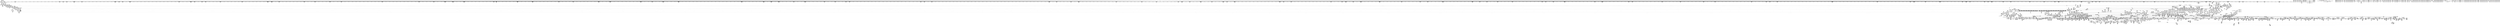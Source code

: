 digraph {
	CE0x3e65e40 [shape=record,shape=Mrecord,label="{CE0x3e65e40|current_sid:tmp14|security/selinux/hooks.c,218|*SummSource*}"]
	CE0x3fd5270 [shape=record,shape=Mrecord,label="{CE0x3fd5270|__validate_creds:call|include/linux/cred.h,173}"]
	CE0x3e4a2c0 [shape=record,shape=Mrecord,label="{CE0x3e4a2c0|selinux_file_permission:bb|*SummSink*}"]
	CE0x3f23650 [shape=record,shape=Mrecord,label="{CE0x3f23650|128:_i8*,_:_CRE_56,64_|*MultipleSource*|Function::cred_sid&Arg::cred::|security/selinux/hooks.c,3147|Function::file_has_perm&Arg::cred::|security/selinux/hooks.c,196|Function::inode_has_perm&Arg::cred::}"]
	CE0x3f4a980 [shape=record,shape=Mrecord,label="{CE0x3f4a980|file_mask_to_av:tmp40|security/selinux/hooks.c,1888|*SummSource*}"]
	CE0x3f03d70 [shape=record,shape=Mrecord,label="{CE0x3f03d70|current_sid:bb|*SummSource*}"]
	CE0x3f84f90 [shape=record,shape=Mrecord,label="{CE0x3f84f90|i64_7|*Constant*}"]
	CE0x40298a0 [shape=record,shape=Mrecord,label="{CE0x40298a0|inode_has_perm:tmp19|security/selinux/hooks.c,1618|*SummSink*}"]
	CE0x3ead6f0 [shape=record,shape=Mrecord,label="{CE0x3ead6f0|i64*_getelementptr_inbounds_(_2_x_i64_,_2_x_i64_*___llvm_gcov_ctr162,_i64_0,_i64_1)|*Constant*}"]
	CE0x3e5a360 [shape=record,shape=Mrecord,label="{CE0x3e5a360|8:_i8,_32:_%struct.inode*,_%struct.selinux_audit_data*,_128:_i32,_456:_i8*,_:_SCMRE_51,52_}"]
	CE0x40292e0 [shape=record,shape=Mrecord,label="{CE0x40292e0|__validate_creds:tmp7|include/linux/cred.h,174|*SummSource*}"]
	CE0x3e63cc0 [shape=record,shape=Mrecord,label="{CE0x3e63cc0|8:_i8,_32:_%struct.inode*,_%struct.selinux_audit_data*,_128:_i32,_456:_i8*,_:_SCMRE_32,40_|*MultipleSource*|security/selinux/hooks.c,3161|Function::selinux_file_permission&Arg::file::|Function::file_inode&Arg::f::}"]
	CE0x3f37380 [shape=record,shape=Mrecord,label="{CE0x3f37380|selinux_revalidate_file_permission:do.body|*SummSink*}"]
	CE0x40269c0 [shape=record,shape=Mrecord,label="{CE0x40269c0|inode_has_perm:tmp20|security/selinux/hooks.c,1618|*SummSource*}"]
	CE0x3f36220 [shape=record,shape=Mrecord,label="{CE0x3f36220|selinux_revalidate_file_permission:land.lhs.true8}"]
	CE0x3fb2260 [shape=record,shape=Mrecord,label="{CE0x3fb2260|file_mask_to_av:tmp3|security/selinux/hooks.c,1874|*SummSink*}"]
	CE0x3f87ff0 [shape=record,shape=Mrecord,label="{CE0x3f87ff0|_ret_i32_%av.7,_!dbg_!27757|security/selinux/hooks.c,1894|*SummSource*}"]
	CE0x4018d20 [shape=record,shape=Mrecord,label="{CE0x4018d20|inode_has_perm:tmp|*SummSource*}"]
	CE0x3fd4e70 [shape=record,shape=Mrecord,label="{CE0x3fd4e70|inode_has_perm:return}"]
	CE0x400e4b0 [shape=record,shape=Mrecord,label="{CE0x400e4b0|__validate_creds:tmp7|include/linux/cred.h,174}"]
	CE0x3e64430 [shape=record,shape=Mrecord,label="{CE0x3e64430|GLOBAL:__llvm_gcov_ctr125|Global_var:__llvm_gcov_ctr125|*SummSink*}"]
	CE0x3f29770 [shape=record,shape=Mrecord,label="{CE0x3f29770|selinux_revalidate_file_permission:tobool|security/selinux/hooks.c,3147|*SummSource*}"]
	CE0x4012de0 [shape=record,shape=Mrecord,label="{CE0x4012de0|__validate_creds:lnot|include/linux/cred.h,173|*SummSink*}"]
	CE0x3e405e0 [shape=record,shape=Mrecord,label="{CE0x3e405e0|8:_i8,_32:_%struct.inode*,_%struct.selinux_audit_data*,_128:_i32,_456:_i8*,_:_SCMRE_280,288_|*MultipleSource*|security/selinux/hooks.c,3161|Function::selinux_file_permission&Arg::file::|Function::file_inode&Arg::f::}"]
	CE0x3e593d0 [shape=record,shape=Mrecord,label="{CE0x3e593d0|0:_i32,_4:_i32,_8:_i16,_12:_i32,_16:_i32,_20:_i32,_24:_i32,_56:_i8*,_:_SCMRE_48,56_|*MultipleSource*|security/selinux/hooks.c,3162|security/selinux/hooks.c,3160}"]
	CE0x3efc1e0 [shape=record,shape=Mrecord,label="{CE0x3efc1e0|i64_20|*Constant*|*SummSink*}"]
	CE0x3f218a0 [shape=record,shape=Mrecord,label="{CE0x3f218a0|file_mask_to_av:or15|security/selinux/hooks.c,1881|*SummSource*}"]
	CE0x3eb95c0 [shape=record,shape=Mrecord,label="{CE0x3eb95c0|0:_i32,_4:_i32,_8:_i16,_12:_i32,_16:_i32,_20:_i32,_24:_i32,_56:_i8*,_:_SCMRE_582,583_}"]
	CE0x3ec85a0 [shape=record,shape=Mrecord,label="{CE0x3ec85a0|0:_i32,_4:_i32,_8:_i16,_12:_i32,_16:_i32,_20:_i32,_24:_i32,_56:_i8*,_:_SCMRE_921,922_}"]
	CE0x3f54280 [shape=record,shape=Mrecord,label="{CE0x3f54280|selinux_revalidate_file_permission:tmp31|security/selinux/hooks.c,3154}"]
	CE0x3f73550 [shape=record,shape=Mrecord,label="{CE0x3f73550|file_mask_to_av:conv|security/selinux/hooks.c,1876|*SummSource*}"]
	CE0x3e6cbe0 [shape=record,shape=Mrecord,label="{CE0x3e6cbe0|i64*_getelementptr_inbounds_(_11_x_i64_,_11_x_i64_*___llvm_gcov_ctr125,_i64_0,_i64_1)|*Constant*|*SummSource*}"]
	CE0x3fc4910 [shape=record,shape=Mrecord,label="{CE0x3fc4910|file_mask_to_av:av.4|*SummSource*}"]
	CE0x3e3b870 [shape=record,shape=Mrecord,label="{CE0x3e3b870|8:_i8,_32:_%struct.inode*,_%struct.selinux_audit_data*,_128:_i32,_456:_i8*,_:_SCMRE_127,128_}"]
	CE0x40174a0 [shape=record,shape=Mrecord,label="{CE0x40174a0|i32_1609|*Constant*|*SummSource*}"]
	CE0x4018ba0 [shape=record,shape=Mrecord,label="{CE0x4018ba0|i64*_getelementptr_inbounds_(_8_x_i64_,_8_x_i64_*___llvm_gcov_ctr154,_i64_0,_i64_0)|*Constant*|*SummSink*}"]
	CE0x3ee99b0 [shape=record,shape=Mrecord,label="{CE0x3ee99b0|i64_8|*Constant*|*SummSink*}"]
	CE0x3e4a4c0 [shape=record,shape=Mrecord,label="{CE0x3e4a4c0|i32_0|*Constant*|*SummSource*}"]
	CE0x3f79580 [shape=record,shape=Mrecord,label="{CE0x3f79580|i64*_getelementptr_inbounds_(_2_x_i64_,_2_x_i64_*___llvm_gcov_ctr98,_i64_0,_i64_1)|*Constant*|*SummSource*}"]
	CE0x3ecce30 [shape=record,shape=Mrecord,label="{CE0x3ecce30|GLOBAL:selinux_revalidate_file_permission|*Constant*|*SummSource*}"]
	CE0x401d920 [shape=record,shape=Mrecord,label="{CE0x401d920|inode_has_perm:tmp12|security/selinux/hooks.c,1612}"]
	CE0x3e6a030 [shape=record,shape=Mrecord,label="{CE0x3e6a030|current_sid:tmp7|security/selinux/hooks.c,218}"]
	CE0x3fcfeb0 [shape=record,shape=Mrecord,label="{CE0x3fcfeb0|i64*_getelementptr_inbounds_(_12_x_i64_,_12_x_i64_*___llvm_gcov_ctr170,_i64_0,_i64_10)|*Constant*|*SummSource*}"]
	CE0x3ed99c0 [shape=record,shape=Mrecord,label="{CE0x3ed99c0|selinux_file_permission:mask|Function::selinux_file_permission&Arg::mask::|*SummSource*}"]
	CE0x3f7e4b0 [shape=record,shape=Mrecord,label="{CE0x3f7e4b0|file_has_perm:sid2|security/selinux/hooks.c,1683|*SummSource*}"]
	CE0x3f1ea30 [shape=record,shape=Mrecord,label="{CE0x3f1ea30|file_has_perm:tmp15|security/selinux/hooks.c,1688|*SummSink*}"]
	CE0x3e418b0 [shape=record,shape=Mrecord,label="{CE0x3e418b0|8:_i8,_32:_%struct.inode*,_%struct.selinux_audit_data*,_128:_i32,_456:_i8*,_:_SCMRE_324,328_|*MultipleSource*|security/selinux/hooks.c,3161|Function::selinux_file_permission&Arg::file::|Function::file_inode&Arg::f::}"]
	CE0x3f2b420 [shape=record,shape=Mrecord,label="{CE0x3f2b420|GLOBAL:file_has_perm|*Constant*}"]
	CE0x3f3ca20 [shape=record,shape=Mrecord,label="{CE0x3f3ca20|file_mask_to_av:tmp47|security/selinux/hooks.c,1890|*SummSource*}"]
	CE0x3e89f60 [shape=record,shape=Mrecord,label="{CE0x3e89f60|selinux_file_permission:tmp17|security/selinux/hooks.c,3169}"]
	CE0x3fcfc20 [shape=record,shape=Mrecord,label="{CE0x3fcfc20|i64*_getelementptr_inbounds_(_12_x_i64_,_12_x_i64_*___llvm_gcov_ctr170,_i64_0,_i64_10)|*Constant*}"]
	CE0x3edacb0 [shape=record,shape=Mrecord,label="{CE0x3edacb0|selinux_file_permission:tmp6|security/selinux/hooks.c,3165|*SummSink*}"]
	CE0x401c9d0 [shape=record,shape=Mrecord,label="{CE0x401c9d0|cred_sid:tmp2}"]
	CE0x401ff60 [shape=record,shape=Mrecord,label="{CE0x401ff60|inode_has_perm:tmp16|security/selinux/hooks.c,1615}"]
	"CONST[source:1(input),value:2(dynamic)][purpose:{object}][SrcIdx:11]"
	CE0x3e2c6d0 [shape=record,shape=Mrecord,label="{CE0x3e2c6d0|8:_i8,_32:_%struct.inode*,_%struct.selinux_audit_data*,_128:_i32,_456:_i8*,_:_SCMRE_111,112_}"]
	CE0x3e91c70 [shape=record,shape=Mrecord,label="{CE0x3e91c70|0:_i32,_4:_i32,_8:_i16,_12:_i32,_16:_i32,_20:_i32,_24:_i32,_56:_i8*,_:_SCMRE_272,273_}"]
	CE0x3eb3a30 [shape=record,shape=Mrecord,label="{CE0x3eb3a30|0:_i32,_4:_i32,_8:_i16,_12:_i32,_16:_i32,_20:_i32,_24:_i32,_56:_i8*,_:_SCMRE_500,504_|*MultipleSource*|security/selinux/hooks.c,3162|security/selinux/hooks.c,3160}"]
	CE0x3eb5050 [shape=record,shape=Mrecord,label="{CE0x3eb5050|0:_i32,_4:_i32,_8:_i16,_12:_i32,_16:_i32,_20:_i32,_24:_i32,_56:_i8*,_:_SCMRE_544,552_|*MultipleSource*|security/selinux/hooks.c,3162|security/selinux/hooks.c,3160}"]
	CE0x3fcc400 [shape=record,shape=Mrecord,label="{CE0x3fcc400|file_has_perm:call9|security/selinux/hooks.c,1695}"]
	CE0x3fd50f0 [shape=record,shape=Mrecord,label="{CE0x3fd50f0|_call_void_mcount()_#3|*SummSource*}"]
	CE0x3fcd440 [shape=record,shape=Mrecord,label="{CE0x3fcd440|inode_has_perm:inode|Function::inode_has_perm&Arg::inode::}"]
	CE0x400aa10 [shape=record,shape=Mrecord,label="{CE0x400aa10|_call_void___validate_creds(%struct.cred*_%cred,_i8*_getelementptr_inbounds_(_25_x_i8_,_25_x_i8_*_.str3,_i32_0,_i32_0),_i32_1609)_#10,_!dbg_!27719|security/selinux/hooks.c,1609|*SummSource*}"]
	CE0x4018090 [shape=record,shape=Mrecord,label="{CE0x4018090|GLOBAL:creds_are_invalid|*Constant*}"]
	CE0x3efcdd0 [shape=record,shape=Mrecord,label="{CE0x3efcdd0|file_mask_to_av:tmp23|security/selinux/hooks.c,1881|*SummSource*}"]
	CE0x3fea0e0 [shape=record,shape=Mrecord,label="{CE0x3fea0e0|i32_(i32,_i32,_i16,_i32,_%struct.common_audit_data*)*_bitcast_(i32_(i32,_i32,_i16,_i32,_%struct.common_audit_data.495*)*_avc_has_perm_to_i32_(i32,_i32,_i16,_i32,_%struct.common_audit_data*)*)|*Constant*|*SummSink*}"]
	CE0x3f140c0 [shape=record,shape=Mrecord,label="{CE0x3f140c0|i32_3147|*Constant*|*SummSink*}"]
	CE0x3f21e80 [shape=record,shape=Mrecord,label="{CE0x3f21e80|file_mask_to_av:conv14|security/selinux/hooks.c,1881}"]
	CE0x3fd4a40 [shape=record,shape=Mrecord,label="{CE0x3fd4a40|__validate_creds:tmp1|*SummSource*}"]
	CE0x3edfd10 [shape=record,shape=Mrecord,label="{CE0x3edfd10|GLOBAL:current_sid|*Constant*}"]
	CE0x3efde00 [shape=record,shape=Mrecord,label="{CE0x3efde00|i64_12|*Constant*}"]
	CE0x3f36f60 [shape=record,shape=Mrecord,label="{CE0x3f36f60|i64*_getelementptr_inbounds_(_28_x_i64_,_28_x_i64_*___llvm_gcov_ctr232,_i64_0,_i64_0)|*Constant*}"]
	CE0x3e57a20 [shape=record,shape=Mrecord,label="{CE0x3e57a20|selinux_file_permission:tmp7|security/selinux/hooks.c,3165|*SummSource*}"]
	CE0x3e87160 [shape=record,shape=Mrecord,label="{CE0x3e87160|0:_i32,_4:_i32,_8:_i16,_12:_i32,_16:_i32,_20:_i32,_24:_i32,_56:_i8*,_:_SCMRE_178,179_}"]
	CE0x3f191b0 [shape=record,shape=Mrecord,label="{CE0x3f191b0|file_mask_to_av:tobool|security/selinux/hooks.c,1875}"]
	CE0x3e714f0 [shape=record,shape=Mrecord,label="{CE0x3e714f0|file_mask_to_av:tmp46|security/selinux/hooks.c,1890|*SummSource*}"]
	CE0x3fd49d0 [shape=record,shape=Mrecord,label="{CE0x3fd49d0|__validate_creds:tmp1}"]
	CE0x3f33540 [shape=record,shape=Mrecord,label="{CE0x3f33540|selinux_revalidate_file_permission:tmp13|security/selinux/hooks.c,3147|*SummSink*}"]
	CE0x3e60bf0 [shape=record,shape=Mrecord,label="{CE0x3e60bf0|8:_i8,_32:_%struct.inode*,_%struct.selinux_audit_data*,_128:_i32,_456:_i8*,_:_SCMRE_9,10_}"]
	CE0x3ecb890 [shape=record,shape=Mrecord,label="{CE0x3ecb890|selinux_file_permission:tmp4|security/selinux/hooks.c,3162|*SummSource*}"]
	CE0x3f01530 [shape=record,shape=Mrecord,label="{CE0x3f01530|i64*_getelementptr_inbounds_(_28_x_i64_,_28_x_i64_*___llvm_gcov_ctr232,_i64_0,_i64_0)|*Constant*|*SummSink*}"]
	CE0x3e37a20 [shape=record,shape=Mrecord,label="{CE0x3e37a20|i64*_getelementptr_inbounds_(_13_x_i64_,_13_x_i64_*___llvm_gcov_ctr246,_i64_0,_i64_0)|*Constant*}"]
	CE0x3f15560 [shape=record,shape=Mrecord,label="{CE0x3f15560|file_has_perm:tmp4|security/selinux/hooks.c,1681|*SummSource*}"]
	CE0x3f2b040 [shape=record,shape=Mrecord,label="{CE0x3f2b040|selinux_revalidate_file_permission:tmp20|*LoadInst*|security/selinux/hooks.c,3151|*SummSource*}"]
	CE0x3edfbd0 [shape=record,shape=Mrecord,label="{CE0x3edfbd0|selinux_file_permission:call1|security/selinux/hooks.c,3163|*SummSink*}"]
	CE0x3e8b6c0 [shape=record,shape=Mrecord,label="{CE0x3e8b6c0|i32_10|*Constant*|*SummSink*}"]
	CE0x3e4dd70 [shape=record,shape=Mrecord,label="{CE0x3e4dd70|selinux_file_permission:tmp9|security/selinux/hooks.c,3165|*SummSink*}"]
	CE0x3f18440 [shape=record,shape=Mrecord,label="{CE0x3f18440|file_mask_to_av:tmp7|security/selinux/hooks.c,1875}"]
	CE0x3e88590 [shape=record,shape=Mrecord,label="{CE0x3e88590|selinux_file_permission:i_security|security/selinux/hooks.c,3162|*SummSink*}"]
	CE0x3eeb4c0 [shape=record,shape=Mrecord,label="{CE0x3eeb4c0|selinux_file_permission:tmp19|security/selinux/hooks.c,3169|*SummSource*}"]
	CE0x4027a70 [shape=record,shape=Mrecord,label="{CE0x4027a70|__validate_creds:tmp3|include/linux/cred.h,173}"]
	CE0x3ef0390 [shape=record,shape=Mrecord,label="{CE0x3ef0390|current_sid:tmp24|security/selinux/hooks.c,220}"]
	CE0x3f52d60 [shape=record,shape=Mrecord,label="{CE0x3f52d60|i64*_getelementptr_inbounds_(_16_x_i64_,_16_x_i64_*___llvm_gcov_ctr247,_i64_0,_i64_14)|*Constant*}"]
	CE0x3ef77f0 [shape=record,shape=Mrecord,label="{CE0x3ef77f0|i64*_getelementptr_inbounds_(_28_x_i64_,_28_x_i64_*___llvm_gcov_ctr232,_i64_0,_i64_22)|*Constant*}"]
	CE0x3f1c4f0 [shape=record,shape=Mrecord,label="{CE0x3f1c4f0|file_mask_to_av:tmp4|security/selinux/hooks.c,1874}"]
	CE0x3fb2ce0 [shape=record,shape=Mrecord,label="{CE0x3fb2ce0|file_mask_to_av:conv29|security/selinux/hooks.c,1887|*SummSink*}"]
	CE0x3eee360 [shape=record,shape=Mrecord,label="{CE0x3eee360|avc_policy_seqno:entry}"]
	CE0x3e4dc40 [shape=record,shape=Mrecord,label="{CE0x3e4dc40|selinux_file_permission:tmp9|security/selinux/hooks.c,3165|*SummSource*}"]
	CE0x3f1fc70 [shape=record,shape=Mrecord,label="{CE0x3f1fc70|file_mask_to_av:if.then6|*SummSource*}"]
	CE0x3f85c50 [shape=record,shape=Mrecord,label="{CE0x3f85c50|i64*_getelementptr_inbounds_(_8_x_i64_,_8_x_i64_*___llvm_gcov_ctr154,_i64_0,_i64_0)|*Constant*|*SummSource*}"]
	CE0x4014020 [shape=record,shape=Mrecord,label="{CE0x4014020|inode_has_perm:expval|security/selinux/hooks.c,1611|*SummSource*}"]
	CE0x3ebc860 [shape=record,shape=Mrecord,label="{CE0x3ebc860|0:_i32,_4:_i32,_8:_i16,_12:_i32,_16:_i32,_20:_i32,_24:_i32,_56:_i8*,_:_SCMRE_612,613_}"]
	CE0x3f0aa30 [shape=record,shape=Mrecord,label="{CE0x3f0aa30|current_sid:tmp15|security/selinux/hooks.c,218}"]
	CE0x3f072a0 [shape=record,shape=Mrecord,label="{CE0x3f072a0|selinux_revalidate_file_permission:tmp16|security/selinux/hooks.c,3147|*SummSink*}"]
	CE0x3e6f7b0 [shape=record,shape=Mrecord,label="{CE0x3e6f7b0|file_mask_to_av:conv38|security/selinux/hooks.c,1889|*SummSink*}"]
	CE0x3e70870 [shape=record,shape=Mrecord,label="{CE0x3e70870|file_mask_to_av:tobool41|security/selinux/hooks.c,1890}"]
	CE0x3f7bbc0 [shape=record,shape=Mrecord,label="{CE0x3f7bbc0|128:_i8*,_:_CRE_152,160_|*MultipleSource*|Function::cred_sid&Arg::cred::|security/selinux/hooks.c,3147|Function::file_has_perm&Arg::cred::|security/selinux/hooks.c,196|Function::inode_has_perm&Arg::cred::}"]
	"CONST[source:0(mediator),value:2(dynamic)][purpose:{object}][SnkIdx:2]"
	CE0x3e8abb0 [shape=record,shape=Mrecord,label="{CE0x3e8abb0|0:_i32,_4:_i32,_8:_i16,_12:_i32,_16:_i32,_20:_i32,_24:_i32,_56:_i8*,_:_SCMRE_2,4_|*MultipleSource*|security/selinux/hooks.c,3162|security/selinux/hooks.c,3160}"]
	CE0x3e4a5c0 [shape=record,shape=Mrecord,label="{CE0x3e4a5c0|selinux_file_permission:tmp2|*LoadInst*|security/selinux/hooks.c,3161}"]
	CE0x3f92790 [shape=record,shape=Mrecord,label="{CE0x3f92790|i64*_getelementptr_inbounds_(_5_x_i64_,_5_x_i64_*___llvm_gcov_ctr155,_i64_0,_i64_4)|*Constant*|*SummSource*}"]
	CE0x3f50130 [shape=record,shape=Mrecord,label="{CE0x3f50130|selinux_revalidate_file_permission:and9|security/selinux/hooks.c,3151|*SummSource*}"]
	CE0x3eba6a0 [shape=record,shape=Mrecord,label="{CE0x3eba6a0|0:_i32,_4:_i32,_8:_i16,_12:_i32,_16:_i32,_20:_i32,_24:_i32,_56:_i8*,_:_SCMRE_592,593_}"]
	CE0x4013260 [shape=record,shape=Mrecord,label="{CE0x4013260|i64*_getelementptr_inbounds_(_8_x_i64_,_8_x_i64_*___llvm_gcov_ctr154,_i64_0,_i64_2)|*Constant*}"]
	CE0x3ebfd30 [shape=record,shape=Mrecord,label="{CE0x3ebfd30|0:_i32,_4:_i32,_8:_i16,_12:_i32,_16:_i32,_20:_i32,_24:_i32,_56:_i8*,_:_SCMRE_728,736_|*MultipleSource*|security/selinux/hooks.c,3162|security/selinux/hooks.c,3160}"]
	CE0x3fc7140 [shape=record,shape=Mrecord,label="{CE0x3fc7140|avc_has_perm:auditdata|Function::avc_has_perm&Arg::auditdata::|*SummSink*}"]
	CE0x3ec63e0 [shape=record,shape=Mrecord,label="{CE0x3ec63e0|0:_i32,_4:_i32,_8:_i16,_12:_i32,_16:_i32,_20:_i32,_24:_i32,_56:_i8*,_:_SCMRE_901,902_}"]
	CE0x3f2fdd0 [shape=record,shape=Mrecord,label="{CE0x3f2fdd0|selinux_revalidate_file_permission:tmp2}"]
	CE0x3f3c520 [shape=record,shape=Mrecord,label="{CE0x3f3c520|file_mask_to_av:if.end24|*SummSink*}"]
	CE0x3f81f90 [shape=record,shape=Mrecord,label="{CE0x3f81f90|file_mask_to_av:tmp20|security/selinux/hooks.c,1880|*SummSource*}"]
	CE0x3f93a00 [shape=record,shape=Mrecord,label="{CE0x3f93a00|__validate_creds:tmp9|include/linux/cred.h,175|*SummSink*}"]
	CE0x3f76bd0 [shape=record,shape=Mrecord,label="{CE0x3f76bd0|128:_i8*,_:_CRE_28,32_|*MultipleSource*|Function::cred_sid&Arg::cred::|security/selinux/hooks.c,3147|Function::file_has_perm&Arg::cred::|security/selinux/hooks.c,196|Function::inode_has_perm&Arg::cred::}"]
	CE0x3e56b00 [shape=record,shape=Mrecord,label="{CE0x3e56b00|8:_i8,_32:_%struct.inode*,_%struct.selinux_audit_data*,_128:_i32,_456:_i8*,_:_SCMRE_97,98_}"]
	CE0x3ef95e0 [shape=record,shape=Mrecord,label="{CE0x3ef95e0|file_mask_to_av:and11|security/selinux/hooks.c,1880|*SummSource*}"]
	CE0x3f911a0 [shape=record,shape=Mrecord,label="{CE0x3f911a0|file_mask_to_av:and26|security/selinux/hooks.c,1886|*SummSource*}"]
	CE0x3eef120 [shape=record,shape=Mrecord,label="{CE0x3eef120|current_sid:sid|security/selinux/hooks.c,220}"]
	CE0x3f02360 [shape=record,shape=Mrecord,label="{CE0x3f02360|selinux_revalidate_file_permission:tmp4|security/selinux/hooks.c,3147}"]
	CE0x3e8bd40 [shape=record,shape=Mrecord,label="{CE0x3e8bd40|0:_i32,_4:_i32,_8:_i16,_12:_i32,_16:_i32,_20:_i32,_24:_i32,_56:_i8*,_:_SCMRE_191,192_}"]
	"CONST[source:2(external),value:0(static)][purpose:{operation}][SrcIdx:7]"
	CE0x3ee6ef0 [shape=record,shape=Mrecord,label="{CE0x3ee6ef0|selinux_file_permission:tmp28|security/selinux/hooks.c,3172|*SummSink*}"]
	CE0x3fccd60 [shape=record,shape=Mrecord,label="{CE0x3fccd60|inode_has_perm:entry}"]
	CE0x3e44df0 [shape=record,shape=Mrecord,label="{CE0x3e44df0|8:_i8,_32:_%struct.inode*,_%struct.selinux_audit_data*,_128:_i32,_456:_i8*,_:_SCMRE_436,440_|*MultipleSource*|security/selinux/hooks.c,3161|Function::selinux_file_permission&Arg::file::|Function::file_inode&Arg::f::}"]
	CE0x3e2cf40 [shape=record,shape=Mrecord,label="{CE0x3e2cf40|8:_i8,_32:_%struct.inode*,_%struct.selinux_audit_data*,_128:_i32,_456:_i8*,_:_SCMRE_116,117_}"]
	CE0x3f95170 [shape=record,shape=Mrecord,label="{CE0x3f95170|inode_has_perm:tmp19|security/selinux/hooks.c,1618|*SummSource*}"]
	CE0x3f31980 [shape=record,shape=Mrecord,label="{CE0x3f31980|file_inode:bb}"]
	CE0x3fd0040 [shape=record,shape=Mrecord,label="{CE0x3fd0040|file_has_perm:tmp27|security/selinux/hooks.c,1694}"]
	CE0x3f44910 [shape=record,shape=Mrecord,label="{CE0x3f44910|file_has_perm:file|Function::file_has_perm&Arg::file::}"]
	CE0x3fcb050 [shape=record,shape=Mrecord,label="{CE0x3fcb050|file_has_perm:tmp23|security/selinux/hooks.c,1694}"]
	CE0x3e6c920 [shape=record,shape=Mrecord,label="{CE0x3e6c920|i64*_getelementptr_inbounds_(_11_x_i64_,_11_x_i64_*___llvm_gcov_ctr125,_i64_0,_i64_1)|*Constant*}"]
	CE0x3e683c0 [shape=record,shape=Mrecord,label="{CE0x3e683c0|avc_policy_seqno:tmp4|security/selinux/avc.c,779|*SummSink*}"]
	CE0x3e8bb90 [shape=record,shape=Mrecord,label="{CE0x3e8bb90|0:_i32,_4:_i32,_8:_i16,_12:_i32,_16:_i32,_20:_i32,_24:_i32,_56:_i8*,_:_SCMRE_190,191_}"]
	CE0x3e3d200 [shape=record,shape=Mrecord,label="{CE0x3e3d200|8:_i8,_32:_%struct.inode*,_%struct.selinux_audit_data*,_128:_i32,_456:_i8*,_:_SCMRE_155,156_}"]
	CE0x40217f0 [shape=record,shape=Mrecord,label="{CE0x40217f0|inode_has_perm:tmp9|security/selinux/hooks.c,1611|*SummSink*}"]
	CE0x3eaeed0 [shape=record,shape=Mrecord,label="{CE0x3eaeed0|0:_i32,_4:_i32,_8:_i16,_12:_i32,_16:_i32,_20:_i32,_24:_i32,_56:_i8*,_:_SCMRE_312,320_|*MultipleSource*|security/selinux/hooks.c,3162|security/selinux/hooks.c,3160}"]
	CE0x3f35a20 [shape=record,shape=Mrecord,label="{CE0x3f35a20|selinux_revalidate_file_permission:land.lhs.true2|*SummSink*}"]
	CE0x3e8d180 [shape=record,shape=Mrecord,label="{CE0x3e8d180|0:_i32,_4:_i32,_8:_i16,_12:_i32,_16:_i32,_20:_i32,_24:_i32,_56:_i8*,_:_SCMRE_203,204_}"]
	CE0x3e8d690 [shape=record,shape=Mrecord,label="{CE0x3e8d690|0:_i32,_4:_i32,_8:_i16,_12:_i32,_16:_i32,_20:_i32,_24:_i32,_56:_i8*,_:_SCMRE_206,207_}"]
	CE0x3eca030 [shape=record,shape=Mrecord,label="{CE0x3eca030|0:_i32,_4:_i32,_8:_i16,_12:_i32,_16:_i32,_20:_i32,_24:_i32,_56:_i8*,_:_SCMRE_944,952_|*MultipleSource*|security/selinux/hooks.c,3162|security/selinux/hooks.c,3160}"]
	CE0x3f43880 [shape=record,shape=Mrecord,label="{CE0x3f43880|file_mask_to_av:av.7|*SummSink*}"]
	CE0x4016180 [shape=record,shape=Mrecord,label="{CE0x4016180|__validate_creds:lnot|include/linux/cred.h,173}"]
	CE0x516cd60 [shape=record,shape=Mrecord,label="{CE0x516cd60|selinux_file_permission:if.end9|*SummSink*}"]
	CE0x3fc6f80 [shape=record,shape=Mrecord,label="{CE0x3fc6f80|avc_has_perm:auditdata|Function::avc_has_perm&Arg::auditdata::}"]
	CE0x3ebcd70 [shape=record,shape=Mrecord,label="{CE0x3ebcd70|0:_i32,_4:_i32,_8:_i16,_12:_i32,_16:_i32,_20:_i32,_24:_i32,_56:_i8*,_:_SCMRE_615,616_}"]
	CE0x3e4a230 [shape=record,shape=Mrecord,label="{CE0x3e4a230|selinux_file_permission:if.then|*SummSink*}"]
	CE0x3f16930 [shape=record,shape=Mrecord,label="{CE0x3f16930|file_mask_to_av:tmp25|security/selinux/hooks.c,1882|*SummSource*}"]
	CE0x3ebbe40 [shape=record,shape=Mrecord,label="{CE0x3ebbe40|0:_i32,_4:_i32,_8:_i16,_12:_i32,_16:_i32,_20:_i32,_24:_i32,_56:_i8*,_:_SCMRE_606,607_}"]
	CE0x3f1fe00 [shape=record,shape=Mrecord,label="{CE0x3f1fe00|128:_i8*,_:_CRE_32,36_|*MultipleSource*|Function::cred_sid&Arg::cred::|security/selinux/hooks.c,3147|Function::file_has_perm&Arg::cred::|security/selinux/hooks.c,196|Function::inode_has_perm&Arg::cred::}"]
	CE0x3f90410 [shape=record,shape=Mrecord,label="{CE0x3f90410|file_has_perm:if.end6}"]
	CE0x3eec0e0 [shape=record,shape=Mrecord,label="{CE0x3eec0e0|selinux_file_permission:tmp22|security/selinux/hooks.c,3169}"]
	CE0x3f09ed0 [shape=record,shape=Mrecord,label="{CE0x3f09ed0|GLOBAL:__llvm_gcov_ctr247|Global_var:__llvm_gcov_ctr247|*SummSink*}"]
	CE0x3f19800 [shape=record,shape=Mrecord,label="{CE0x3f19800|i8_1|*Constant*}"]
	CE0x3e57370 [shape=record,shape=Mrecord,label="{CE0x3e57370|8:_i8,_32:_%struct.inode*,_%struct.selinux_audit_data*,_128:_i32,_456:_i8*,_:_SCMRE_102,103_}"]
	CE0x3eb9fe0 [shape=record,shape=Mrecord,label="{CE0x3eb9fe0|0:_i32,_4:_i32,_8:_i16,_12:_i32,_16:_i32,_20:_i32,_24:_i32,_56:_i8*,_:_SCMRE_588,589_}"]
	CE0x3ede1e0 [shape=record,shape=Mrecord,label="{CE0x3ede1e0|0:_i32,_8:_i32,_12:_i32,_:_CRE_12,16_|*MultipleSource*|*LoadInst*|security/selinux/hooks.c,3161|security/selinux/hooks.c,3161|security/selinux/hooks.c,3169}"]
	CE0x3e628a0 [shape=record,shape=Mrecord,label="{CE0x3e628a0|i32_14|*Constant*|*SummSink*}"]
	CE0x3ef3e70 [shape=record,shape=Mrecord,label="{CE0x3ef3e70|file_mask_to_av:if.else25}"]
	CE0x4019d50 [shape=record,shape=Mrecord,label="{CE0x4019d50|GLOBAL:llvm.expect.i64|*Constant*}"]
	CE0x3f230a0 [shape=record,shape=Mrecord,label="{CE0x3f230a0|i64_512|*Constant*|*SummSource*}"]
	CE0x3e3d050 [shape=record,shape=Mrecord,label="{CE0x3e3d050|8:_i8,_32:_%struct.inode*,_%struct.selinux_audit_data*,_128:_i32,_456:_i8*,_:_SCMRE_154,155_}"]
	CE0x3e5bf20 [shape=record,shape=Mrecord,label="{CE0x3e5bf20|8:_i8,_32:_%struct.inode*,_%struct.selinux_audit_data*,_128:_i32,_456:_i8*,_:_SCMRE_88,89_}"]
	CE0x400ff00 [shape=record,shape=Mrecord,label="{CE0x400ff00|inode_has_perm:tmp6|*LoadInst*|security/selinux/hooks.c,1611|*SummSource*}"]
	CE0x3f40cd0 [shape=record,shape=Mrecord,label="{CE0x3f40cd0|i64*_getelementptr_inbounds_(_28_x_i64_,_28_x_i64_*___llvm_gcov_ctr232,_i64_0,_i64_26)|*Constant*|*SummSink*}"]
	CE0x3fcd2c0 [shape=record,shape=Mrecord,label="{CE0x3fcd2c0|inode_has_perm:cred|Function::inode_has_perm&Arg::cred::|*SummSource*}"]
	CE0x3f9ed30 [shape=record,shape=Mrecord,label="{CE0x3f9ed30|i64*_getelementptr_inbounds_(_8_x_i64_,_8_x_i64_*___llvm_gcov_ctr154,_i64_0,_i64_7)|*Constant*|*SummSink*}"]
	CE0x3f0f220 [shape=record,shape=Mrecord,label="{CE0x3f0f220|current_sid:call4|security/selinux/hooks.c,218|*SummSink*}"]
	CE0x3f7e5b0 [shape=record,shape=Mrecord,label="{CE0x3f7e5b0|i64_16|*Constant*|*SummSink*}"]
	CE0x3f7f5e0 [shape=record,shape=Mrecord,label="{CE0x3f7f5e0|128:_i8*,_:_CRE_96,104_|*MultipleSource*|Function::cred_sid&Arg::cred::|security/selinux/hooks.c,3147|Function::file_has_perm&Arg::cred::|security/selinux/hooks.c,196|Function::inode_has_perm&Arg::cred::}"]
	CE0x3e6e3d0 [shape=record,shape=Mrecord,label="{CE0x3e6e3d0|file_has_perm:if.then}"]
	CE0x3f3c1d0 [shape=record,shape=Mrecord,label="{CE0x3f3c1d0|file_mask_to_av:if.end46|*SummSource*}"]
	CE0x401f540 [shape=record,shape=Mrecord,label="{CE0x401f540|GLOBAL:cred_sid|*Constant*}"]
	CE0x3ef2c20 [shape=record,shape=Mrecord,label="{CE0x3ef2c20|selinux_revalidate_file_permission:tmp9|security/selinux/hooks.c,3147|*SummSource*}"]
	CE0x3e924e0 [shape=record,shape=Mrecord,label="{CE0x3e924e0|0:_i32,_4:_i32,_8:_i16,_12:_i32,_16:_i32,_20:_i32,_24:_i32,_56:_i8*,_:_SCMRE_277,278_}"]
	CE0x3f55220 [shape=record,shape=Mrecord,label="{CE0x3f55220|i64*_getelementptr_inbounds_(_16_x_i64_,_16_x_i64_*___llvm_gcov_ctr247,_i64_0,_i64_15)|*Constant*|*SummSource*}"]
	CE0x3eea6c0 [shape=record,shape=Mrecord,label="{CE0x3eea6c0|selinux_file_permission:tmp26|security/selinux/hooks.c,3169}"]
	CE0x3f07f90 [shape=record,shape=Mrecord,label="{CE0x3f07f90|current_sid:tmp9|security/selinux/hooks.c,218|*SummSink*}"]
	CE0x3e49ed0 [shape=record,shape=Mrecord,label="{CE0x3e49ed0|selinux_file_permission:bb|*SummSource*}"]
	CE0x3e8d330 [shape=record,shape=Mrecord,label="{CE0x3e8d330|0:_i32,_4:_i32,_8:_i16,_12:_i32,_16:_i32,_20:_i32,_24:_i32,_56:_i8*,_:_SCMRE_204,205_}"]
	CE0x3fcd330 [shape=record,shape=Mrecord,label="{CE0x3fcd330|inode_has_perm:cred|Function::inode_has_perm&Arg::cred::|*SummSink*}"]
	CE0x3fc64d0 [shape=record,shape=Mrecord,label="{CE0x3fc64d0|i16_8|*Constant*|*SummSink*}"]
	CE0x3e69a00 [shape=record,shape=Mrecord,label="{CE0x3e69a00|i64*_getelementptr_inbounds_(_11_x_i64_,_11_x_i64_*___llvm_gcov_ctr125,_i64_0,_i64_8)|*Constant*|*SummSource*}"]
	CE0x3eec300 [shape=record,shape=Mrecord,label="{CE0x3eec300|selinux_file_permission:tmp22|security/selinux/hooks.c,3169|*SummSource*}"]
	CE0x3f1cf80 [shape=record,shape=Mrecord,label="{CE0x3f1cf80|file_inode:f_inode|include/linux/fs.h,1916}"]
	CE0x400e770 [shape=record,shape=Mrecord,label="{CE0x400e770|i8*_getelementptr_inbounds_(_25_x_i8_,_25_x_i8_*_.str3,_i32_0,_i32_0)|*Constant*}"]
	CE0x3fd4670 [shape=record,shape=Mrecord,label="{CE0x3fd4670|inode_has_perm:lnot|security/selinux/hooks.c,1611}"]
	CE0x3f87210 [shape=record,shape=Mrecord,label="{CE0x3f87210|GLOBAL:file_mask_to_av|*Constant*|*SummSink*}"]
	CE0x3fe8d10 [shape=record,shape=Mrecord,label="{CE0x3fe8d10|file_has_perm:sid3|security/selinux/hooks.c,1684}"]
	CE0x3f347d0 [shape=record,shape=Mrecord,label="{CE0x3f347d0|selinux_revalidate_file_permission:f_flags|security/selinux/hooks.c,3151|*SummSource*}"]
	CE0x3f44220 [shape=record,shape=Mrecord,label="{CE0x3f44220|file_mask_to_av:tmp54|security/selinux/hooks.c,1894|*SummSink*}"]
	CE0x3f05c50 [shape=record,shape=Mrecord,label="{CE0x3f05c50|_ret_i32_%rc.1,_!dbg_!27749|security/selinux/hooks.c,1698|*SummSource*}"]
	CE0x3fcd7f0 [shape=record,shape=Mrecord,label="{CE0x3fcd7f0|inode_has_perm:inode|Function::inode_has_perm&Arg::inode::|*SummSink*}"]
	CE0x3ec74c0 [shape=record,shape=Mrecord,label="{CE0x3ec74c0|0:_i32,_4:_i32,_8:_i16,_12:_i32,_16:_i32,_20:_i32,_24:_i32,_56:_i8*,_:_SCMRE_911,912_}"]
	"CONST[source:0(mediator),value:2(dynamic)][purpose:{subject}][SnkIdx:4]"
	CE0x3f098e0 [shape=record,shape=Mrecord,label="{CE0x3f098e0|current_sid:tmp13|security/selinux/hooks.c,218|*SummSink*}"]
	CE0x3f44f60 [shape=record,shape=Mrecord,label="{CE0x3f44f60|COLLAPSED:_GCMRE___llvm_gcov_ctr170_internal_global_12_x_i64_zeroinitializer:_elem_0:default:}"]
	CE0x3ebad60 [shape=record,shape=Mrecord,label="{CE0x3ebad60|0:_i32,_4:_i32,_8:_i16,_12:_i32,_16:_i32,_20:_i32,_24:_i32,_56:_i8*,_:_SCMRE_596,597_}"]
	CE0x3f382b0 [shape=record,shape=Mrecord,label="{CE0x3f382b0|_call_void_lockdep_rcu_suspicious(i8*_getelementptr_inbounds_(_25_x_i8_,_25_x_i8_*_.str3,_i32_0,_i32_0),_i32_3147,_i8*_getelementptr_inbounds_(_45_x_i8_,_45_x_i8_*_.str12,_i32_0,_i32_0))_#10,_!dbg_!27729|security/selinux/hooks.c,3147|*SummSource*}"]
	CE0x3f29f10 [shape=record,shape=Mrecord,label="{CE0x3f29f10|selinux_revalidate_file_permission:tmp14|security/selinux/hooks.c,3147|*SummSink*}"]
	CE0x3e68f10 [shape=record,shape=Mrecord,label="{CE0x3e68f10|current_sid:call|security/selinux/hooks.c,218}"]
	CE0x3efebb0 [shape=record,shape=Mrecord,label="{CE0x3efebb0|i64_0|*Constant*}"]
	CE0x3e6c050 [shape=record,shape=Mrecord,label="{CE0x3e6c050|8:_i8,_32:_%struct.inode*,_%struct.selinux_audit_data*,_128:_i32,_456:_i8*,_:_SCMRE_48,49_}"]
	CE0x3eb0b30 [shape=record,shape=Mrecord,label="{CE0x3eb0b30|0:_i32,_4:_i32,_8:_i16,_12:_i32,_16:_i32,_20:_i32,_24:_i32,_56:_i8*,_:_SCMRE_416,424_|*MultipleSource*|security/selinux/hooks.c,3162|security/selinux/hooks.c,3160}"]
	CE0x3ebf110 [shape=record,shape=Mrecord,label="{CE0x3ebf110|0:_i32,_4:_i32,_8:_i16,_12:_i32,_16:_i32,_20:_i32,_24:_i32,_56:_i8*,_:_SCMRE_684,688_|*MultipleSource*|security/selinux/hooks.c,3162|security/selinux/hooks.c,3160}"]
	CE0x3e6fa20 [shape=record,shape=Mrecord,label="{CE0x3e6fa20|file_mask_to_av:av.5|*SummSink*}"]
	CE0x401df30 [shape=record,shape=Mrecord,label="{CE0x401df30|i64*_getelementptr_inbounds_(_8_x_i64_,_8_x_i64_*___llvm_gcov_ctr154,_i64_0,_i64_6)|*Constant*}"]
	CE0x40282a0 [shape=record,shape=Mrecord,label="{CE0x40282a0|__validate_creds:tmp3|include/linux/cred.h,173|*SummSink*}"]
	CE0x3f13330 [shape=record,shape=Mrecord,label="{CE0x3f13330|current_sid:tmp17|security/selinux/hooks.c,218|*SummSink*}"]
	CE0x3ef21d0 [shape=record,shape=Mrecord,label="{CE0x3ef21d0|GLOBAL:selinux_revalidate_file_permission.__warned|Global_var:selinux_revalidate_file_permission.__warned|*SummSource*}"]
	CE0x3f40a40 [shape=record,shape=Mrecord,label="{CE0x3f40a40|file_mask_to_av:tmp52|*SummSource*}"]
	CE0x3f1dfc0 [shape=record,shape=Mrecord,label="{CE0x3f1dfc0|i32_2|*Constant*}"]
	CE0x3ec0010 [shape=record,shape=Mrecord,label="{CE0x3ec0010|0:_i32,_4:_i32,_8:_i16,_12:_i32,_16:_i32,_20:_i32,_24:_i32,_56:_i8*,_:_SCMRE_736,740_|*MultipleSource*|security/selinux/hooks.c,3162|security/selinux/hooks.c,3160}"]
	CE0x3e3f360 [shape=record,shape=Mrecord,label="{CE0x3e3f360|selinux_file_permission:tmp2|*LoadInst*|security/selinux/hooks.c,3161|*SummSource*}"]
	CE0x3f33c20 [shape=record,shape=Mrecord,label="{CE0x3f33c20|selinux_revalidate_file_permission:do.end|*SummSource*}"]
	CE0x3ebd280 [shape=record,shape=Mrecord,label="{CE0x3ebd280|0:_i32,_4:_i32,_8:_i16,_12:_i32,_16:_i32,_20:_i32,_24:_i32,_56:_i8*,_:_SCMRE_618,619_}"]
	CE0x3f77100 [shape=record,shape=Mrecord,label="{CE0x3f77100|file_mask_to_av:tmp11|security/selinux/hooks.c,1876|*SummSource*}"]
	CE0x3f93b70 [shape=record,shape=Mrecord,label="{CE0x3f93b70|cred_sid:bb}"]
	CE0x3eb64b0 [shape=record,shape=Mrecord,label="{CE0x3eb64b0|current_sid:tmp6|security/selinux/hooks.c,218|*SummSource*}"]
	CE0x3e45350 [shape=record,shape=Mrecord,label="{CE0x3e45350|8:_i8,_32:_%struct.inode*,_%struct.selinux_audit_data*,_128:_i32,_456:_i8*,_:_SCMRE_448,456_|*MultipleSource*|security/selinux/hooks.c,3161|Function::selinux_file_permission&Arg::file::|Function::file_inode&Arg::f::}"]
	CE0x40182c0 [shape=record,shape=Mrecord,label="{CE0x40182c0|i32_1609|*Constant*|*SummSink*}"]
	CE0x3f07ec0 [shape=record,shape=Mrecord,label="{CE0x3f07ec0|current_sid:tmp9|security/selinux/hooks.c,218|*SummSource*}"]
	CE0x3e884c0 [shape=record,shape=Mrecord,label="{CE0x3e884c0|selinux_file_permission:i_security|security/selinux/hooks.c,3162|*SummSource*}"]
	CE0x3e70d40 [shape=record,shape=Mrecord,label="{CE0x3e70d40|i64_24|*Constant*|*SummSource*}"]
	CE0x3e51350 [shape=record,shape=Mrecord,label="{CE0x3e51350|8:_i8,_32:_%struct.inode*,_%struct.selinux_audit_data*,_128:_i32,_456:_i8*,_:_SCMRE_179,180_}"]
	CE0x3ec2340 [shape=record,shape=Mrecord,label="{CE0x3ec2340|0:_i32,_4:_i32,_8:_i16,_12:_i32,_16:_i32,_20:_i32,_24:_i32,_56:_i8*,_:_SCMRE_856,864_|*MultipleSource*|security/selinux/hooks.c,3162|security/selinux/hooks.c,3160}"]
	CE0x3f04ed0 [shape=record,shape=Mrecord,label="{CE0x3f04ed0|current_sid:tmp16|security/selinux/hooks.c,218|*SummSink*}"]
	CE0x3e859c0 [shape=record,shape=Mrecord,label="{CE0x3e859c0|0:_i32,_4:_i32,_8:_i16,_12:_i32,_16:_i32,_20:_i32,_24:_i32,_56:_i8*,_:_SCMRE_164,165_}"]
	CE0x3ef5d90 [shape=record,shape=Mrecord,label="{CE0x3ef5d90|file_has_perm:path|security/selinux/hooks.c,1681}"]
	CE0x3ee8130 [shape=record,shape=Mrecord,label="{CE0x3ee8130|i64*_getelementptr_inbounds_(_13_x_i64_,_13_x_i64_*___llvm_gcov_ctr246,_i64_0,_i64_11)|*Constant*|*SummSource*}"]
	CE0x3f2ac00 [shape=record,shape=Mrecord,label="{CE0x3f2ac00|file_mask_to_av:if.end39}"]
	CE0x3f32930 [shape=record,shape=Mrecord,label="{CE0x3f32930|file_inode:tmp}"]
	CE0x3fe2820 [shape=record,shape=Mrecord,label="{CE0x3fe2820|GLOBAL:cred_sid|*Constant*|*SummSink*}"]
	CE0x3ed19d0 [shape=record,shape=Mrecord,label="{CE0x3ed19d0|i64*_getelementptr_inbounds_(_2_x_i64_,_2_x_i64_*___llvm_gcov_ctr162,_i64_0,_i64_0)|*Constant*}"]
	CE0x3fe0040 [shape=record,shape=Mrecord,label="{CE0x3fe0040|file_has_perm:call|security/selinux/hooks.c,1675|*SummSink*}"]
	CE0x3f53b90 [shape=record,shape=Mrecord,label="{CE0x3f53b90|selinux_revalidate_file_permission:tmp30|security/selinux/hooks.c,3152|*SummSink*}"]
	CE0x3e82a90 [shape=record,shape=Mrecord,label="{CE0x3e82a90|0:_i32,_4:_i32,_8:_i16,_12:_i32,_16:_i32,_20:_i32,_24:_i32,_56:_i8*,_:_SCMRE_137,138_}"]
	CE0x3f4fae0 [shape=record,shape=Mrecord,label="{CE0x3f4fae0|selinux_revalidate_file_permission:tmp24|security/selinux/hooks.c,3151|*SummSource*}"]
	CE0x3eee1a0 [shape=record,shape=Mrecord,label="{CE0x3eee1a0|GLOBAL:avc_policy_seqno|*Constant*|*SummSource*}"]
	CE0x3f1b250 [shape=record,shape=Mrecord,label="{CE0x3f1b250|file_mask_to_av:conv20|security/selinux/hooks.c,1883|*SummSource*}"]
	CE0x3e4d4d0 [shape=record,shape=Mrecord,label="{CE0x3e4d4d0|GLOBAL:__llvm_gcov_ctr246|Global_var:__llvm_gcov_ctr246|*SummSource*}"]
	CE0x3f7de90 [shape=record,shape=Mrecord,label="{CE0x3f7de90|file_mask_to_av:tobool18|security/selinux/hooks.c,1882|*SummSink*}"]
	CE0x3fcecc0 [shape=record,shape=Mrecord,label="{CE0x3fcecc0|inode_has_perm:adp|Function::inode_has_perm&Arg::adp::|*SummSource*}"]
	CE0x3eb8690 [shape=record,shape=Mrecord,label="{CE0x3eb8690|0:_i32,_4:_i32,_8:_i16,_12:_i32,_16:_i32,_20:_i32,_24:_i32,_56:_i8*,_:_SCMRE_573,574_}"]
	CE0x3f330c0 [shape=record,shape=Mrecord,label="{CE0x3f330c0|file_mask_to_av:tmp15|security/selinux/hooks.c,1877|*SummSource*}"]
	CE0x3f3fac0 [shape=record,shape=Mrecord,label="{CE0x3f3fac0|file_mask_to_av:av.6}"]
	CE0x3f9cca0 [shape=record,shape=Mrecord,label="{CE0x3f9cca0|inode_has_perm:tmp18|security/selinux/hooks.c,1617|*SummSource*}"]
	CE0x401c7d0 [shape=record,shape=Mrecord,label="{CE0x401c7d0|cred_sid:tmp1}"]
	CE0x3fd1210 [shape=record,shape=Mrecord,label="{CE0x3fd1210|i64*_getelementptr_inbounds_(_12_x_i64_,_12_x_i64_*___llvm_gcov_ctr170,_i64_0,_i64_11)|*Constant*}"]
	CE0x3f0bbc0 [shape=record,shape=Mrecord,label="{CE0x3f0bbc0|_call_void_mcount()_#3}"]
	CE0x3e664b0 [shape=record,shape=Mrecord,label="{CE0x3e664b0|file_mask_to_av:if.else25|*SummSink*}"]
	CE0x3ef31e0 [shape=record,shape=Mrecord,label="{CE0x3ef31e0|get_current:bb|*SummSink*}"]
	CE0x3e58390 [shape=record,shape=Mrecord,label="{CE0x3e58390|8:_i8,_32:_%struct.inode*,_%struct.selinux_audit_data*,_128:_i32,_456:_i8*,_:_SCMRE_62,63_}"]
	CE0x3ecd830 [shape=record,shape=Mrecord,label="{CE0x3ecd830|selinux_revalidate_file_permission:file|Function::selinux_revalidate_file_permission&Arg::file::}"]
	CE0x3f32df0 [shape=record,shape=Mrecord,label="{CE0x3f32df0|selinux_revalidate_file_permission:tmp}"]
	CE0x3fdf5c0 [shape=record,shape=Mrecord,label="{CE0x3fdf5c0|file_has_perm:if.then|*SummSource*}"]
	CE0x3f135c0 [shape=record,shape=Mrecord,label="{CE0x3f135c0|current_sid:tmp18|security/selinux/hooks.c,218}"]
	CE0x3f4e940 [shape=record,shape=Mrecord,label="{CE0x3f4e940|i64_10|*Constant*}"]
	CE0x3ee5b70 [shape=record,shape=Mrecord,label="{CE0x3ee5b70|selinux_file_permission:tmp26|security/selinux/hooks.c,3169|*SummSource*}"]
	CE0x3edbfd0 [shape=record,shape=Mrecord,label="{CE0x3edbfd0|i32_3|*Constant*}"]
	CE0x3fd0cf0 [shape=record,shape=Mrecord,label="{CE0x3fd0cf0|file_has_perm:rc.1|*SummSink*}"]
	CE0x3e4ff20 [shape=record,shape=Mrecord,label="{CE0x3e4ff20|8:_i8,_32:_%struct.inode*,_%struct.selinux_audit_data*,_128:_i32,_456:_i8*,_:_SCMRE_7,8_}"]
	CE0x3e898f0 [shape=record,shape=Mrecord,label="{CE0x3e898f0|i32_2|*Constant*}"]
	CE0x3f54e90 [shape=record,shape=Mrecord,label="{CE0x3f54e90|i64*_getelementptr_inbounds_(_16_x_i64_,_16_x_i64_*___llvm_gcov_ctr247,_i64_0,_i64_15)|*Constant*}"]
	CE0x3f87ca0 [shape=record,shape=Mrecord,label="{CE0x3f87ca0|file_mask_to_av:mask|Function::file_mask_to_av&Arg::mask::|*SummSink*}"]
	CE0x3f85ae0 [shape=record,shape=Mrecord,label="{CE0x3f85ae0|i64*_getelementptr_inbounds_(_8_x_i64_,_8_x_i64_*___llvm_gcov_ctr154,_i64_0,_i64_0)|*Constant*}"]
	CE0x3e6d550 [shape=record,shape=Mrecord,label="{CE0x3e6d550|file_mask_to_av:tmp55|security/selinux/hooks.c,1894|*SummSource*}"]
	CE0x3f7d4c0 [shape=record,shape=Mrecord,label="{CE0x3f7d4c0|file_has_perm:tmp5|security/selinux/hooks.c,1681|*SummSource*}"]
	CE0x3ebc6b0 [shape=record,shape=Mrecord,label="{CE0x3ebc6b0|0:_i32,_4:_i32,_8:_i16,_12:_i32,_16:_i32,_20:_i32,_24:_i32,_56:_i8*,_:_SCMRE_611,612_}"]
	CE0x3fe9540 [shape=record,shape=Mrecord,label="{CE0x3fe9540|file_has_perm:tmp11|security/selinux/hooks.c,1684}"]
	CE0x3e4eb40 [shape=record,shape=Mrecord,label="{CE0x3e4eb40|8:_i8,_32:_%struct.inode*,_%struct.selinux_audit_data*,_128:_i32,_456:_i8*,_:_SCMRE_90,91_}"]
	CE0x3f85520 [shape=record,shape=Mrecord,label="{CE0x3f85520|file_mask_to_av:tmp19|security/selinux/hooks.c,1880|*SummSource*}"]
	CE0x3ec6740 [shape=record,shape=Mrecord,label="{CE0x3ec6740|0:_i32,_4:_i32,_8:_i16,_12:_i32,_16:_i32,_20:_i32,_24:_i32,_56:_i8*,_:_SCMRE_903,904_}"]
	CE0x3e4cec0 [shape=record,shape=Mrecord,label="{CE0x3e4cec0|selinux_file_permission:tmp14|security/selinux/hooks.c,3169}"]
	CE0x3f192c0 [shape=record,shape=Mrecord,label="{CE0x3f192c0|file_mask_to_av:tobool|security/selinux/hooks.c,1875|*SummSource*}"]
	CE0x3f16ee0 [shape=record,shape=Mrecord,label="{CE0x3f16ee0|i64*_getelementptr_inbounds_(_2_x_i64_,_2_x_i64_*___llvm_gcov_ctr131,_i64_0,_i64_1)|*Constant*}"]
	CE0x3e3fdd0 [shape=record,shape=Mrecord,label="{CE0x3e3fdd0|8:_i8,_32:_%struct.inode*,_%struct.selinux_audit_data*,_128:_i32,_456:_i8*,_:_SCMRE_248,256_|*MultipleSource*|security/selinux/hooks.c,3161|Function::selinux_file_permission&Arg::file::|Function::file_inode&Arg::f::}"]
	CE0x3ecbea0 [shape=record,shape=Mrecord,label="{CE0x3ecbea0|0:_i32,_4:_i32,_8:_i16,_12:_i32,_16:_i32,_20:_i32,_24:_i32,_56:_i8*,_:_SCMRE_1000,1008_|*MultipleSource*|security/selinux/hooks.c,3162|security/selinux/hooks.c,3160}"]
	CE0x3f04430 [shape=record,shape=Mrecord,label="{CE0x3f04430|current_sid:tmp11|security/selinux/hooks.c,218|*SummSource*}"]
	CE0x3e59150 [shape=record,shape=Mrecord,label="{CE0x3e59150|0:_i32,_4:_i32,_8:_i16,_12:_i32,_16:_i32,_20:_i32,_24:_i32,_56:_i8*,_:_SCMRE_40,48_|*MultipleSource*|security/selinux/hooks.c,3162|security/selinux/hooks.c,3160}"]
	CE0x40271a0 [shape=record,shape=Mrecord,label="{CE0x40271a0|__validate_creds:if.then|*SummSource*}"]
	CE0x3e66090 [shape=record,shape=Mrecord,label="{CE0x3e66090|current_sid:tmp12|security/selinux/hooks.c,218}"]
	CE0x3f44800 [shape=record,shape=Mrecord,label="{CE0x3f44800|file_has_perm:cred|Function::file_has_perm&Arg::cred::|*SummSink*}"]
	CE0x3eea500 [shape=record,shape=Mrecord,label="{CE0x3eea500|selinux_file_permission:tmp25|security/selinux/hooks.c,3169|*SummSink*}"]
	CE0x3e8c250 [shape=record,shape=Mrecord,label="{CE0x3e8c250|0:_i32,_4:_i32,_8:_i16,_12:_i32,_16:_i32,_20:_i32,_24:_i32,_56:_i8*,_:_SCMRE_194,195_}"]
	CE0x3f8a090 [shape=record,shape=Mrecord,label="{CE0x3f8a090|file_mask_to_av:tmp21|security/selinux/hooks.c,1880}"]
	CE0x3e47a90 [shape=record,shape=Mrecord,label="{CE0x3e47a90|selinux_file_permission:return|*SummSink*}"]
	CE0x3f7bf20 [shape=record,shape=Mrecord,label="{CE0x3f7bf20|file_mask_to_av:and17|security/selinux/hooks.c,1882|*SummSink*}"]
	CE0x3e41350 [shape=record,shape=Mrecord,label="{CE0x3e41350|8:_i8,_32:_%struct.inode*,_%struct.selinux_audit_data*,_128:_i32,_456:_i8*,_:_SCMRE_316,320_|*MultipleSource*|security/selinux/hooks.c,3161|Function::selinux_file_permission&Arg::file::|Function::file_inode&Arg::f::}"]
	CE0x3ed9890 [shape=record,shape=Mrecord,label="{CE0x3ed9890|selinux_file_permission:mask|Function::selinux_file_permission&Arg::mask::}"]
	CE0x3e83140 [shape=record,shape=Mrecord,label="{CE0x3e83140|0:_i32,_4:_i32,_8:_i16,_12:_i32,_16:_i32,_20:_i32,_24:_i32,_56:_i8*,_:_SCMRE_139,140_}"]
	CE0x3ef4470 [shape=record,shape=Mrecord,label="{CE0x3ef4470|selinux_revalidate_file_permission:if.end|*SummSink*}"]
	CE0x3f029b0 [shape=record,shape=Mrecord,label="{CE0x3f029b0|i64*_getelementptr_inbounds_(_11_x_i64_,_11_x_i64_*___llvm_gcov_ctr125,_i64_0,_i64_6)|*Constant*|*SummSink*}"]
	CE0x3f2feb0 [shape=record,shape=Mrecord,label="{CE0x3f2feb0|selinux_revalidate_file_permission:tmp2|*SummSink*}"]
	CE0x3f749e0 [shape=record,shape=Mrecord,label="{CE0x3f749e0|cred_sid:tmp3|*SummSink*}"]
	CE0x3fcdf90 [shape=record,shape=Mrecord,label="{CE0x3fcdf90|file_has_perm:tmp24|security/selinux/hooks.c,1695}"]
	CE0x3f40940 [shape=record,shape=Mrecord,label="{CE0x3f40940|i64*_getelementptr_inbounds_(_28_x_i64_,_28_x_i64_*___llvm_gcov_ctr232,_i64_0,_i64_26)|*Constant*}"]
	CE0x3ec7b80 [shape=record,shape=Mrecord,label="{CE0x3ec7b80|0:_i32,_4:_i32,_8:_i16,_12:_i32,_16:_i32,_20:_i32,_24:_i32,_56:_i8*,_:_SCMRE_915,916_}"]
	CE0x3f89c80 [shape=record,shape=Mrecord,label="{CE0x3f89c80|file_has_perm:bb|*SummSink*}"]
	CE0x3ebd940 [shape=record,shape=Mrecord,label="{CE0x3ebd940|0:_i32,_4:_i32,_8:_i16,_12:_i32,_16:_i32,_20:_i32,_24:_i32,_56:_i8*,_:_SCMRE_622,623_}"]
	CE0x3f1aff0 [shape=record,shape=Mrecord,label="{CE0x3f1aff0|cred_sid:tmp1}"]
	CE0x3e638a0 [shape=record,shape=Mrecord,label="{CE0x3e638a0|COLLAPSED:_GCMRE___llvm_gcov_ctr246_internal_global_13_x_i64_zeroinitializer:_elem_0:default:}"]
	CE0x3e53000 [shape=record,shape=Mrecord,label="{CE0x3e53000|8:_i8,_32:_%struct.inode*,_%struct.selinux_audit_data*,_128:_i32,_456:_i8*,_:_SCMRE_196,197_}"]
	CE0x3f2e650 [shape=record,shape=Mrecord,label="{CE0x3f2e650|i64*_getelementptr_inbounds_(_16_x_i64_,_16_x_i64_*___llvm_gcov_ctr247,_i64_0,_i64_6)|*Constant*}"]
	CE0x3fe84b0 [shape=record,shape=Mrecord,label="{CE0x3fe84b0|file_has_perm:tmp9|security/selinux/hooks.c,1683|*SummSink*}"]
	CE0x3e3c7b0 [shape=record,shape=Mrecord,label="{CE0x3e3c7b0|8:_i8,_32:_%struct.inode*,_%struct.selinux_audit_data*,_128:_i32,_456:_i8*,_:_SCMRE_147,148_}"]
	CE0x3f86420 [shape=record,shape=Mrecord,label="{CE0x3f86420|i64*_getelementptr_inbounds_(_28_x_i64_,_28_x_i64_*___llvm_gcov_ctr232,_i64_0,_i64_19)|*Constant*}"]
	CE0x3ef46d0 [shape=record,shape=Mrecord,label="{CE0x3ef46d0|get_current:tmp2|*SummSink*}"]
	CE0x3efdc60 [shape=record,shape=Mrecord,label="{CE0x3efdc60|file_mask_to_av:if.end24|*SummSource*}"]
	CE0x3fd4210 [shape=record,shape=Mrecord,label="{CE0x3fd4210|__validate_creds:tmp}"]
	CE0x3eced00 [shape=record,shape=Mrecord,label="{CE0x3eced00|i64*_getelementptr_inbounds_(_13_x_i64_,_13_x_i64_*___llvm_gcov_ctr246,_i64_0,_i64_12)|*Constant*}"]
	CE0x3e68d90 [shape=record,shape=Mrecord,label="{CE0x3e68d90|_call_void_mcount()_#3|*SummSource*}"]
	CE0x3fd1e10 [shape=record,shape=Mrecord,label="{CE0x3fd1e10|file_has_perm:tmp29|security/selinux/hooks.c,1698|*SummSource*}"]
	CE0x3fb51d0 [shape=record,shape=Mrecord,label="{CE0x3fb51d0|file_mask_to_av:conv22|security/selinux/hooks.c,1883|*SummSource*}"]
	CE0x3eead60 [shape=record,shape=Mrecord,label="{CE0x3eead60|i64_6|*Constant*|*SummSource*}"]
	CE0x3ec4220 [shape=record,shape=Mrecord,label="{CE0x3ec4220|0:_i32,_4:_i32,_8:_i16,_12:_i32,_16:_i32,_20:_i32,_24:_i32,_56:_i8*,_:_SCMRE_881,882_}"]
	CE0x3e3e2e0 [shape=record,shape=Mrecord,label="{CE0x3e3e2e0|8:_i8,_32:_%struct.inode*,_%struct.selinux_audit_data*,_128:_i32,_456:_i8*,_:_SCMRE_165,166_}"]
	CE0x3eed2b0 [shape=record,shape=Mrecord,label="{CE0x3eed2b0|selinux_file_permission:tmp23|security/selinux/hooks.c,3170}"]
	CE0x3fb5710 [shape=record,shape=Mrecord,label="{CE0x3fb5710|i64_0|*Constant*}"]
	CE0x3e5aca0 [shape=record,shape=Mrecord,label="{CE0x3e5aca0|selinux_file_permission:call|security/selinux/hooks.c,3160|*SummSink*}"]
	CE0x4020780 [shape=record,shape=Mrecord,label="{CE0x4020780|inode_has_perm:tmp7|security/selinux/hooks.c,1611|*SummSource*}"]
	CE0x3f4f710 [shape=record,shape=Mrecord,label="{CE0x3f4f710|selinux_revalidate_file_permission:tmp23|security/selinux/hooks.c,3151|*SummSink*}"]
	CE0x3ec9830 [shape=record,shape=Mrecord,label="{CE0x3ec9830|0:_i32,_4:_i32,_8:_i16,_12:_i32,_16:_i32,_20:_i32,_24:_i32,_56:_i8*,_:_SCMRE_932,933_}"]
	CE0x4016da0 [shape=record,shape=Mrecord,label="{CE0x4016da0|i64*_getelementptr_inbounds_(_8_x_i64_,_8_x_i64_*___llvm_gcov_ctr154,_i64_0,_i64_1)|*Constant*|*SummSource*}"]
	CE0x3f005c0 [shape=record,shape=Mrecord,label="{CE0x3f005c0|selinux_revalidate_file_permission:bb|*SummSource*}"]
	CE0x3f3e1b0 [shape=record,shape=Mrecord,label="{CE0x3f3e1b0|i64*_getelementptr_inbounds_(_28_x_i64_,_28_x_i64_*___llvm_gcov_ctr232,_i64_0,_i64_25)|*Constant*|*SummSink*}"]
	CE0x3f35580 [shape=record,shape=Mrecord,label="{CE0x3f35580|GLOBAL:file_inode|*Constant*}"]
	CE0x3e5c8f0 [shape=record,shape=Mrecord,label="{CE0x3e5c8f0|8:_i8,_32:_%struct.inode*,_%struct.selinux_audit_data*,_128:_i32,_456:_i8*,_:_SCMRE_77,78_}"]
	CE0x3ee9da0 [shape=record,shape=Mrecord,label="{CE0x3ee9da0|i64_9|*Constant*|*SummSource*}"]
	CE0x3f54590 [shape=record,shape=Mrecord,label="{CE0x3f54590|selinux_revalidate_file_permission:or|security/selinux/hooks.c,3152}"]
	CE0x3e576d0 [shape=record,shape=Mrecord,label="{CE0x3e576d0|8:_i8,_32:_%struct.inode*,_%struct.selinux_audit_data*,_128:_i32,_456:_i8*,_:_SCMRE_104,105_}"]
	CE0x3eddee0 [shape=record,shape=Mrecord,label="{CE0x3eddee0|selinux_file_permission:cmp|security/selinux/hooks.c,3169}"]
	CE0x3f8dba0 [shape=record,shape=Mrecord,label="{CE0x3f8dba0|i64*_getelementptr_inbounds_(_28_x_i64_,_28_x_i64_*___llvm_gcov_ctr232,_i64_0,_i64_8)|*Constant*|*SummSource*}"]
	CE0x3edaf90 [shape=record,shape=Mrecord,label="{CE0x3edaf90|i64_0|*Constant*|*SummSource*}"]
	CE0x3f01170 [shape=record,shape=Mrecord,label="{CE0x3f01170|current_sid:if.end|*SummSource*}"]
	CE0x3e834a0 [shape=record,shape=Mrecord,label="{CE0x3e834a0|0:_i32,_4:_i32,_8:_i16,_12:_i32,_16:_i32,_20:_i32,_24:_i32,_56:_i8*,_:_SCMRE_142,143_}"]
	CE0x3f13a10 [shape=record,shape=Mrecord,label="{CE0x3f13a10|current_sid:tmp19|security/selinux/hooks.c,218}"]
	CE0x3f3e5b0 [shape=record,shape=Mrecord,label="{CE0x3f3e5b0|file_mask_to_av:tmp51|security/selinux/hooks.c,1891|*SummSource*}"]
	CE0x3fe7ce0 [shape=record,shape=Mrecord,label="{CE0x3fe7ce0|GLOBAL:__llvm_gcov_ctr170|Global_var:__llvm_gcov_ctr170|*SummSink*}"]
	CE0x3e52790 [shape=record,shape=Mrecord,label="{CE0x3e52790|8:_i8,_32:_%struct.inode*,_%struct.selinux_audit_data*,_128:_i32,_456:_i8*,_:_SCMRE_191,192_}"]
	CE0x3f9e150 [shape=record,shape=Mrecord,label="{CE0x3f9e150|avc_has_perm:auditdata|Function::avc_has_perm&Arg::auditdata::}"]
	CE0x3f91f60 [shape=record,shape=Mrecord,label="{CE0x3f91f60|file_mask_to_av:tmp35|security/selinux/hooks.c,1886}"]
	CE0x3f33f50 [shape=record,shape=Mrecord,label="{CE0x3f33f50|COLLAPSED:_GCMRE___llvm_gcov_ctr232_internal_global_28_x_i64_zeroinitializer:_elem_0:default:}"]
	CE0x3e5d000 [shape=record,shape=Mrecord,label="{CE0x3e5d000|GLOBAL:file_inode|*Constant*}"]
	CE0x3ed0360 [shape=record,shape=Mrecord,label="{CE0x3ed0360|GLOBAL:current_sid.__warned|Global_var:current_sid.__warned|*SummSink*}"]
	CE0x3ec0790 [shape=record,shape=Mrecord,label="{CE0x3ec0790|0:_i32,_4:_i32,_8:_i16,_12:_i32,_16:_i32,_20:_i32,_24:_i32,_56:_i8*,_:_SCMRE_760,768_|*MultipleSource*|security/selinux/hooks.c,3162|security/selinux/hooks.c,3160}"]
	CE0x3ed7560 [shape=record,shape=Mrecord,label="{CE0x3ed7560|28:_i32,_32:_i16,_:_CRE_28,32_|*MultipleSource*|security/selinux/hooks.c,3162|security/selinux/hooks.c,3162|security/selinux/hooks.c,3169}"]
	CE0x3f8cf80 [shape=record,shape=Mrecord,label="{CE0x3f8cf80|file_has_perm:u|security/selinux/hooks.c,1681|*SummSource*}"]
	CE0x3f4f890 [shape=record,shape=Mrecord,label="{CE0x3f4f890|selinux_revalidate_file_permission:tmp24|security/selinux/hooks.c,3151}"]
	CE0x3f05f10 [shape=record,shape=Mrecord,label="{CE0x3f05f10|current_sid:tobool1|security/selinux/hooks.c,218|*SummSink*}"]
	CE0x3fc67a0 [shape=record,shape=Mrecord,label="{CE0x3fc67a0|avc_has_perm:tclass|Function::avc_has_perm&Arg::tclass::}"]
	CE0x3f2b8e0 [shape=record,shape=Mrecord,label="{CE0x3f2b8e0|file_mask_to_av:if.then19}"]
	CE0x3f0e720 [shape=record,shape=Mrecord,label="{CE0x3f0e720|current_sid:tmp20|security/selinux/hooks.c,218}"]
	CE0x3f11e90 [shape=record,shape=Mrecord,label="{CE0x3f11e90|current_sid:tmp23|security/selinux/hooks.c,218|*SummSink*}"]
	CE0x3fe7a40 [shape=record,shape=Mrecord,label="{CE0x3fe7a40|GLOBAL:__llvm_gcov_ctr170|Global_var:__llvm_gcov_ctr170}"]
	CE0x3e4f440 [shape=record,shape=Mrecord,label="{CE0x3e4f440|file_inode:f|Function::file_inode&Arg::f::}"]
	CE0x3e3d3b0 [shape=record,shape=Mrecord,label="{CE0x3e3d3b0|8:_i8,_32:_%struct.inode*,_%struct.selinux_audit_data*,_128:_i32,_456:_i8*,_:_SCMRE_156,157_}"]
	CE0x401bc80 [shape=record,shape=Mrecord,label="{CE0x401bc80|i1_true|*Constant*}"]
	CE0x3fc9640 [shape=record,shape=Mrecord,label="{CE0x3fc9640|file_has_perm:tmp20|security/selinux/hooks.c,1694|*SummSource*}"]
	CE0x3fd4450 [shape=record,shape=Mrecord,label="{CE0x3fd4450|__validate_creds:if.then}"]
	CE0x3fb30a0 [shape=record,shape=Mrecord,label="{CE0x3fb30a0|i64_8388608|*Constant*|*SummSink*}"]
	CE0x40124c0 [shape=record,shape=Mrecord,label="{CE0x40124c0|__validate_creds:cred|Function::__validate_creds&Arg::cred::|*SummSource*}"]
	CE0x3e51500 [shape=record,shape=Mrecord,label="{CE0x3e51500|8:_i8,_32:_%struct.inode*,_%struct.selinux_audit_data*,_128:_i32,_456:_i8*,_:_SCMRE_180,181_}"]
	CE0x3e437f0 [shape=record,shape=Mrecord,label="{CE0x3e437f0|8:_i8,_32:_%struct.inode*,_%struct.selinux_audit_data*,_128:_i32,_456:_i8*,_:_SCMRE_396,400_|*MultipleSource*|security/selinux/hooks.c,3161|Function::selinux_file_permission&Arg::file::|Function::file_inode&Arg::f::}"]
	CE0x3f0ab10 [shape=record,shape=Mrecord,label="{CE0x3f0ab10|current_sid:tmp15|security/selinux/hooks.c,218|*SummSink*}"]
	CE0x3e818b0 [shape=record,shape=Mrecord,label="{CE0x3e818b0|0:_i32,_4:_i32,_8:_i16,_12:_i32,_16:_i32,_20:_i32,_24:_i32,_56:_i8*,_:_SCMRE_80,88_|*MultipleSource*|security/selinux/hooks.c,3162|security/selinux/hooks.c,3160}"]
	CE0x40295d0 [shape=record,shape=Mrecord,label="{CE0x40295d0|GLOBAL:__invalid_creds|*Constant*}"]
	CE0x3e68430 [shape=record,shape=Mrecord,label="{CE0x3e68430|i32*_getelementptr_inbounds_(%struct.avc_cache,_%struct.avc_cache*_avc_cache,_i32_0,_i32_4)|*Constant*|*SummSink*}"]
	CE0x4018cb0 [shape=record,shape=Mrecord,label="{CE0x4018cb0|COLLAPSED:_GCMRE___llvm_gcov_ctr154_internal_global_8_x_i64_zeroinitializer:_elem_0:default:}"]
	CE0x3fcef80 [shape=record,shape=Mrecord,label="{CE0x3fcef80|_ret_i32_%retval.0,_!dbg_!27739|security/selinux/hooks.c,1618}"]
	CE0x3f8d790 [shape=record,shape=Mrecord,label="{CE0x3f8d790|GLOBAL:__validate_creds|*Constant*|*SummSource*}"]
	CE0x3e4b790 [shape=record,shape=Mrecord,label="{CE0x3e4b790|8:_i8,_32:_%struct.inode*,_%struct.selinux_audit_data*,_128:_i32,_456:_i8*,_:_SCMRE_11,12_}"]
	CE0x3f8c040 [shape=record,shape=Mrecord,label="{CE0x3f8c040|file_mask_to_av:tmp17|security/selinux/hooks.c,1878}"]
	CE0x3f1fb50 [shape=record,shape=Mrecord,label="{CE0x3f1fb50|file_mask_to_av:if.then6}"]
	CE0x3eeb980 [shape=record,shape=Mrecord,label="{CE0x3eeb980|selinux_file_permission:tmp20|security/selinux/hooks.c,3169|*SummSink*}"]
	CE0x3ef0b10 [shape=record,shape=Mrecord,label="{CE0x3ef0b10|i64*_getelementptr_inbounds_(_2_x_i64_,_2_x_i64_*___llvm_gcov_ctr25231,_i64_0,_i64_0)|*Constant*}"]
	CE0x3f24bc0 [shape=record,shape=Mrecord,label="{CE0x3f24bc0|i64*_getelementptr_inbounds_(_28_x_i64_,_28_x_i64_*___llvm_gcov_ctr232,_i64_0,_i64_16)|*Constant*|*SummSink*}"]
	CE0x400a9a0 [shape=record,shape=Mrecord,label="{CE0x400a9a0|_call_void___validate_creds(%struct.cred*_%cred,_i8*_getelementptr_inbounds_(_25_x_i8_,_25_x_i8_*_.str3,_i32_0,_i32_0),_i32_1609)_#10,_!dbg_!27719|security/selinux/hooks.c,1609}"]
	CE0x3e4f540 [shape=record,shape=Mrecord,label="{CE0x3e4f540|file_inode:f|Function::file_inode&Arg::f::|*SummSource*}"]
	CE0x3ece510 [shape=record,shape=Mrecord,label="{CE0x3ece510|selinux_file_permission:retval.0}"]
	CE0x3e36920 [shape=record,shape=Mrecord,label="{CE0x3e36920|selinux_file_permission:tmp10|security/selinux/hooks.c,3167|*SummSink*}"]
	CE0x3f16d20 [shape=record,shape=Mrecord,label="{CE0x3f16d20|cred_sid:tmp1|*SummSink*}"]
	CE0x3fe0230 [shape=record,shape=Mrecord,label="{CE0x3fe0230|file_inode:entry}"]
	CE0x3f104e0 [shape=record,shape=Mrecord,label="{CE0x3f104e0|current_sid:cred|security/selinux/hooks.c,218|*SummSink*}"]
	CE0x4021cd0 [shape=record,shape=Mrecord,label="{CE0x4021cd0|inode_has_perm:tmp10|security/selinux/hooks.c,1611|*SummSink*}"]
	CE0x3eb7610 [shape=record,shape=Mrecord,label="{CE0x3eb7610|current_sid:land.lhs.true2|*SummSink*}"]
	CE0x3e6ebc0 [shape=record,shape=Mrecord,label="{CE0x3e6ebc0|file_mask_to_av:conv36|security/selinux/hooks.c,1889|*SummSink*}"]
	CE0x3f29940 [shape=record,shape=Mrecord,label="{CE0x3f29940|file_has_perm:f_path|security/selinux/hooks.c,1681|*SummSink*}"]
	CE0x3fcea80 [shape=record,shape=Mrecord,label="{CE0x3fcea80|inode_has_perm:adp|Function::inode_has_perm&Arg::adp::}"]
	CE0x3ec1c80 [shape=record,shape=Mrecord,label="{CE0x3ec1c80|0:_i32,_4:_i32,_8:_i16,_12:_i32,_16:_i32,_20:_i32,_24:_i32,_56:_i8*,_:_SCMRE_832,840_|*MultipleSource*|security/selinux/hooks.c,3162|security/selinux/hooks.c,3160}"]
	CE0x3ee92c0 [shape=record,shape=Mrecord,label="{CE0x3ee92c0|selinux_file_permission:cmp7|security/selinux/hooks.c,3170}"]
	CE0x3ebebb0 [shape=record,shape=Mrecord,label="{CE0x3ebebb0|0:_i32,_4:_i32,_8:_i16,_12:_i32,_16:_i32,_20:_i32,_24:_i32,_56:_i8*,_:_SCMRE_672,680_|*MultipleSource*|security/selinux/hooks.c,3162|security/selinux/hooks.c,3160}"]
	CE0x3f7d240 [shape=record,shape=Mrecord,label="{CE0x3f7d240|file_has_perm:tmp5|security/selinux/hooks.c,1681}"]
	CE0x3e52e50 [shape=record,shape=Mrecord,label="{CE0x3e52e50|8:_i8,_32:_%struct.inode*,_%struct.selinux_audit_data*,_128:_i32,_456:_i8*,_:_SCMRE_195,196_}"]
	CE0x3e94bb0 [shape=record,shape=Mrecord,label="{CE0x3e94bb0|0:_i32,_4:_i32,_8:_i16,_12:_i32,_16:_i32,_20:_i32,_24:_i32,_56:_i8*,_:_SCMRE_300,301_}"]
	CE0x3e49fb0 [shape=record,shape=Mrecord,label="{CE0x3e49fb0|get_current:tmp1}"]
	CE0x3f37900 [shape=record,shape=Mrecord,label="{CE0x3f37900|i64*_getelementptr_inbounds_(_16_x_i64_,_16_x_i64_*___llvm_gcov_ctr247,_i64_0,_i64_8)|*Constant*|*SummSource*}"]
	CE0x3eeae90 [shape=record,shape=Mrecord,label="{CE0x3eeae90|i64_6|*Constant*|*SummSink*}"]
	CE0x3f26140 [shape=record,shape=Mrecord,label="{CE0x3f26140|i32_16384|*Constant*|*SummSink*}"]
	CE0x3fb3300 [shape=record,shape=Mrecord,label="{CE0x3fb3300|i64_1|*Constant*}"]
	CE0x3fc4bd0 [shape=record,shape=Mrecord,label="{CE0x3fc4bd0|file_mask_to_av:and33|security/selinux/hooks.c,1888}"]
	CE0x3efc6c0 [shape=record,shape=Mrecord,label="{CE0x3efc6c0|file_has_perm:tmp17|security/selinux/hooks.c,1689|*SummSource*}"]
	CE0x3e8a3a0 [shape=record,shape=Mrecord,label="{CE0x3e8a3a0|selinux_file_permission:isid|security/selinux/hooks.c,3169}"]
	CE0x3e6ad20 [shape=record,shape=Mrecord,label="{CE0x3e6ad20|GLOBAL:lockdep_rcu_suspicious|*Constant*|*SummSink*}"]
	CE0x3f1ce10 [shape=record,shape=Mrecord,label="{CE0x3f1ce10|file_mask_to_av:tmp28|security/selinux/hooks.c,1883|*SummSink*}"]
	CE0x4028a20 [shape=record,shape=Mrecord,label="{CE0x4028a20|__validate_creds:tmp5|include/linux/cred.h,173|*SummSource*}"]
	CE0x4013f50 [shape=record,shape=Mrecord,label="{CE0x4013f50|inode_has_perm:expval|security/selinux/hooks.c,1611}"]
	CE0x3e94d60 [shape=record,shape=Mrecord,label="{CE0x3e94d60|0:_i32,_4:_i32,_8:_i16,_12:_i32,_16:_i32,_20:_i32,_24:_i32,_56:_i8*,_:_SCMRE_301,302_}"]
	CE0x3eeb210 [shape=record,shape=Mrecord,label="{CE0x3eeb210|i64_7|*Constant*}"]
	CE0x3ecdb20 [shape=record,shape=Mrecord,label="{CE0x3ecdb20|selinux_revalidate_file_permission:file|Function::selinux_revalidate_file_permission&Arg::file::|*SummSink*}"]
	CE0x3ee85e0 [shape=record,shape=Mrecord,label="{CE0x3ee85e0|selinux_file_permission:tmp31|security/selinux/hooks.c,3174|*SummSource*}"]
	CE0x3f4ce20 [shape=record,shape=Mrecord,label="{CE0x3f4ce20|file_has_perm:tmp6|security/selinux/hooks.c,1683}"]
	CE0x3f2ec80 [shape=record,shape=Mrecord,label="{CE0x3f2ec80|i64*_getelementptr_inbounds_(_16_x_i64_,_16_x_i64_*___llvm_gcov_ctr247,_i64_0,_i64_1)|*Constant*}"]
	CE0x3fe96e0 [shape=record,shape=Mrecord,label="{CE0x3fe96e0|file_has_perm:tmp11|security/selinux/hooks.c,1684|*SummSink*}"]
	CE0x3f12860 [shape=record,shape=Mrecord,label="{CE0x3f12860|i8*_getelementptr_inbounds_(_45_x_i8_,_45_x_i8_*_.str12,_i32_0,_i32_0)|*Constant*|*SummSink*}"]
	CE0x3e88df0 [shape=record,shape=Mrecord,label="{CE0x3e88df0|selinux_file_permission:tmp16|security/selinux/hooks.c,3169|*SummSource*}"]
	"CONST[source:0(mediator),value:2(dynamic)][purpose:{object}][SnkIdx:1]"
	CE0x3f56300 [shape=record,shape=Mrecord,label="{CE0x3f56300|selinux_revalidate_file_permission:i_mode|security/selinux/hooks.c,3155|*SummSink*}"]
	CE0x3ef7da0 [shape=record,shape=Mrecord,label="{CE0x3ef7da0|file_mask_to_av:tmp44|security/selinux/hooks.c,1889|*SummSink*}"]
	CE0x3eca560 [shape=record,shape=Mrecord,label="{CE0x3eca560|0:_i32,_4:_i32,_8:_i16,_12:_i32,_16:_i32,_20:_i32,_24:_i32,_56:_i8*,_:_SCMRE_960,968_|*MultipleSource*|security/selinux/hooks.c,3162|security/selinux/hooks.c,3160}"]
	CE0x3e5c740 [shape=record,shape=Mrecord,label="{CE0x3e5c740|8:_i8,_32:_%struct.inode*,_%struct.selinux_audit_data*,_128:_i32,_456:_i8*,_:_SCMRE_76,77_}"]
	CE0x3f1edd0 [shape=record,shape=Mrecord,label="{CE0x3f1edd0|file_mask_to_av:tmp29|security/selinux/hooks.c,1883|*SummSink*}"]
	CE0x3fc7630 [shape=record,shape=Mrecord,label="{CE0x3fc7630|file_has_perm:tobool|security/selinux/hooks.c,1688|*SummSink*}"]
	CE0x3eba340 [shape=record,shape=Mrecord,label="{CE0x3eba340|0:_i32,_4:_i32,_8:_i16,_12:_i32,_16:_i32,_20:_i32,_24:_i32,_56:_i8*,_:_SCMRE_590,591_}"]
	CE0x3f357a0 [shape=record,shape=Mrecord,label="{CE0x3f357a0|selinux_revalidate_file_permission:land.lhs.true|*SummSource*}"]
	CE0x3f84d70 [shape=record,shape=Mrecord,label="{CE0x3f84d70|file_mask_to_av:tobool5|security/selinux/hooks.c,1877|*SummSink*}"]
	CE0x3e83380 [shape=record,shape=Mrecord,label="{CE0x3e83380|0:_i32,_4:_i32,_8:_i16,_12:_i32,_16:_i32,_20:_i32,_24:_i32,_56:_i8*,_:_SCMRE_141,142_}"]
	CE0x3ebb930 [shape=record,shape=Mrecord,label="{CE0x3ebb930|0:_i32,_4:_i32,_8:_i16,_12:_i32,_16:_i32,_20:_i32,_24:_i32,_56:_i8*,_:_SCMRE_603,604_}"]
	CE0x3eab100 [shape=record,shape=Mrecord,label="{CE0x3eab100|current_sid:tmp2}"]
	CE0x3eadfa0 [shape=record,shape=Mrecord,label="{CE0x3eadfa0|0:_i32,_4:_i32,_8:_i16,_12:_i32,_16:_i32,_20:_i32,_24:_i32,_56:_i8*,_:_SCMRE_304,305_}"]
	CE0x3eb1250 [shape=record,shape=Mrecord,label="{CE0x3eb1250|0:_i32,_4:_i32,_8:_i16,_12:_i32,_16:_i32,_20:_i32,_24:_i32,_56:_i8*,_:_SCMRE_440,448_|*MultipleSource*|security/selinux/hooks.c,3162|security/selinux/hooks.c,3160}"]
	CE0x3f56720 [shape=record,shape=Mrecord,label="{CE0x3f56720|0:_i16,_:_CR_0,2_|*MultipleSource*|security/selinux/hooks.c,3155|security/selinux/hooks.c,3148}"]
	CE0x3e8ffc0 [shape=record,shape=Mrecord,label="{CE0x3e8ffc0|0:_i32,_4:_i32,_8:_i16,_12:_i32,_16:_i32,_20:_i32,_24:_i32,_56:_i8*,_:_SCMRE_255,256_}"]
	CE0x3fcab60 [shape=record,shape=Mrecord,label="{CE0x3fcab60|file_has_perm:tmp19|security/selinux/hooks.c,1690|*SummSource*}"]
	CE0x3ec2e70 [shape=record,shape=Mrecord,label="{CE0x3ec2e70|0:_i32,_4:_i32,_8:_i16,_12:_i32,_16:_i32,_20:_i32,_24:_i32,_56:_i8*,_:_SCMRE_869,870_}"]
	CE0x3e368b0 [shape=record,shape=Mrecord,label="{CE0x3e368b0|selinux_file_permission:tmp10|security/selinux/hooks.c,3167|*SummSource*}"]
	CE0x3ef3bc0 [shape=record,shape=Mrecord,label="{CE0x3ef3bc0|file_has_perm:if.end10}"]
	CE0x3f3f990 [shape=record,shape=Mrecord,label="{CE0x3f3f990|file_mask_to_av:or44|security/selinux/hooks.c,1891|*SummSink*}"]
	CE0x3f3b160 [shape=record,shape=Mrecord,label="{CE0x3f3b160|_call_void_mcount()_#3|*SummSource*}"]
	CE0x3f2a440 [shape=record,shape=Mrecord,label="{CE0x3f2a440|selinux_revalidate_file_permission:land.lhs.true}"]
	CE0x3ebaa00 [shape=record,shape=Mrecord,label="{CE0x3ebaa00|0:_i32,_4:_i32,_8:_i16,_12:_i32,_16:_i32,_20:_i32,_24:_i32,_56:_i8*,_:_SCMRE_594,595_}"]
	CE0x3ecb6e0 [shape=record,shape=Mrecord,label="{CE0x3ecb6e0|0:_i32,_4:_i32,_8:_i16,_12:_i32,_16:_i32,_20:_i32,_24:_i32,_56:_i8*,_:_SCMRE_983,984_}"]
	CE0x3f2fd60 [shape=record,shape=Mrecord,label="{CE0x3f2fd60|i64*_getelementptr_inbounds_(_16_x_i64_,_16_x_i64_*___llvm_gcov_ctr247,_i64_0,_i64_1)|*Constant*|*SummSink*}"]
	CE0x3eba850 [shape=record,shape=Mrecord,label="{CE0x3eba850|0:_i32,_4:_i32,_8:_i16,_12:_i32,_16:_i32,_20:_i32,_24:_i32,_56:_i8*,_:_SCMRE_593,594_}"]
	CE0x3f73260 [shape=record,shape=Mrecord,label="{CE0x3f73260|selinux_revalidate_file_permission:tmp33|security/selinux/hooks.c,3155}"]
	CE0x3ed1080 [shape=record,shape=Mrecord,label="{CE0x3ed1080|_ret_i32_%rc.1,_!dbg_!27749|security/selinux/hooks.c,1698|*SummSink*}"]
	CE0x3efcb40 [shape=record,shape=Mrecord,label="{CE0x3efcb40|file_mask_to_av:tmp22|security/selinux/hooks.c,1881|*SummSink*}"]
	CE0x3fe95b0 [shape=record,shape=Mrecord,label="{CE0x3fe95b0|file_has_perm:tmp11|security/selinux/hooks.c,1684|*SummSource*}"]
	CE0x3e5a6b0 [shape=record,shape=Mrecord,label="{CE0x3e5a6b0|8:_i8,_32:_%struct.inode*,_%struct.selinux_audit_data*,_128:_i32,_456:_i8*,_:_SCMRE_52,53_}"]
	CE0x3f9dea0 [shape=record,shape=Mrecord,label="{CE0x3f9dea0|_ret_i32_%retval.0,_!dbg_!27728|security/selinux/avc.c,775}"]
	CE0x3e44080 [shape=record,shape=Mrecord,label="{CE0x3e44080|8:_i8,_32:_%struct.inode*,_%struct.selinux_audit_data*,_128:_i32,_456:_i8*,_:_SCMRE_408,416_|*MultipleSource*|security/selinux/hooks.c,3161|Function::selinux_file_permission&Arg::file::|Function::file_inode&Arg::f::}"]
	CE0x3eda7d0 [shape=record,shape=Mrecord,label="{CE0x3eda7d0|selinux_file_permission:tmp6|security/selinux/hooks.c,3165|*SummSource*}"]
	CE0x3e80120 [shape=record,shape=Mrecord,label="{CE0x3e80120|8:_i8,_32:_%struct.inode*,_%struct.selinux_audit_data*,_128:_i32,_456:_i8*,_:_SCMRE_480,488_|*MultipleSource*|security/selinux/hooks.c,3161|Function::selinux_file_permission&Arg::file::|Function::file_inode&Arg::f::}"]
	CE0x3f9e3a0 [shape=record,shape=Mrecord,label="{CE0x3f9e3a0|inode_has_perm:retval.0}"]
	CE0x3f1f490 [shape=record,shape=Mrecord,label="{CE0x3f1f490|file_mask_to_av:tmp4|security/selinux/hooks.c,1874|*SummSink*}"]
	CE0x3efee20 [shape=record,shape=Mrecord,label="{CE0x3efee20|current_sid:tmp4|security/selinux/hooks.c,218|*SummSink*}"]
	CE0x3ec9320 [shape=record,shape=Mrecord,label="{CE0x3ec9320|0:_i32,_4:_i32,_8:_i16,_12:_i32,_16:_i32,_20:_i32,_24:_i32,_56:_i8*,_:_SCMRE_929,930_}"]
	CE0x3e82310 [shape=record,shape=Mrecord,label="{CE0x3e82310|0:_i32,_4:_i32,_8:_i16,_12:_i32,_16:_i32,_20:_i32,_24:_i32,_56:_i8*,_:_SCMRE_112,120_|*MultipleSource*|security/selinux/hooks.c,3162|security/selinux/hooks.c,3160}"]
	CE0x3e89c30 [shape=record,shape=Mrecord,label="{CE0x3e89c30|i32_2|*Constant*|*SummSource*}"]
	CE0x3f39930 [shape=record,shape=Mrecord,label="{CE0x3f39930|file_mask_to_av:if.end46}"]
	CE0x3f78a50 [shape=record,shape=Mrecord,label="{CE0x3f78a50|file_mask_to_av:bb}"]
	CE0x3ec3d10 [shape=record,shape=Mrecord,label="{CE0x3ec3d10|0:_i32,_4:_i32,_8:_i16,_12:_i32,_16:_i32,_20:_i32,_24:_i32,_56:_i8*,_:_SCMRE_878,879_}"]
	CE0x3f80d30 [shape=record,shape=Mrecord,label="{CE0x3f80d30|i64*_getelementptr_inbounds_(_28_x_i64_,_28_x_i64_*___llvm_gcov_ctr232,_i64_0,_i64_19)|*Constant*|*SummSource*}"]
	CE0x3ebdca0 [shape=record,shape=Mrecord,label="{CE0x3ebdca0|0:_i32,_4:_i32,_8:_i16,_12:_i32,_16:_i32,_20:_i32,_24:_i32,_56:_i8*,_:_SCMRE_864,865_}"]
	CE0x3f89b00 [shape=record,shape=Mrecord,label="{CE0x3f89b00|file_mask_to_av:or|security/selinux/hooks.c,1876}"]
	CE0x3f39340 [shape=record,shape=Mrecord,label="{CE0x3f39340|selinux_revalidate_file_permission:tmp19|security/selinux/hooks.c,3147}"]
	CE0x3f34270 [shape=record,shape=Mrecord,label="{CE0x3f34270|file_mask_to_av:tmp}"]
	CE0x3f83260 [shape=record,shape=Mrecord,label="{CE0x3f83260|i64_17|*Constant*}"]
	CE0x4025a90 [shape=record,shape=Mrecord,label="{CE0x4025a90|__validate_creds:if.end|*SummSink*}"]
	CE0x3fd3110 [shape=record,shape=Mrecord,label="{CE0x3fd3110|4:_i32,_:_CRE_4,8_|*MultipleSource*|security/selinux/hooks.c,196|security/selinux/hooks.c,197|*LoadInst*|security/selinux/hooks.c,196}"]
	CE0x4012220 [shape=record,shape=Mrecord,label="{CE0x4012220|__validate_creds:cred|Function::__validate_creds&Arg::cred::}"]
	CE0x3f11700 [shape=record,shape=Mrecord,label="{CE0x3f11700|current_sid:tmp22|security/selinux/hooks.c,218}"]
	CE0x3e83b60 [shape=record,shape=Mrecord,label="{CE0x3e83b60|0:_i32,_4:_i32,_8:_i16,_12:_i32,_16:_i32,_20:_i32,_24:_i32,_56:_i8*,_:_SCMRE_146,147_}"]
	CE0x3e843d0 [shape=record,shape=Mrecord,label="{CE0x3e843d0|0:_i32,_4:_i32,_8:_i16,_12:_i32,_16:_i32,_20:_i32,_24:_i32,_56:_i8*,_:_SCMRE_151,152_}"]
	CE0x3e709f0 [shape=record,shape=Mrecord,label="{CE0x3e709f0|file_mask_to_av:tobool41|security/selinux/hooks.c,1890|*SummSource*}"]
	CE0x3ebb0c0 [shape=record,shape=Mrecord,label="{CE0x3ebb0c0|0:_i32,_4:_i32,_8:_i16,_12:_i32,_16:_i32,_20:_i32,_24:_i32,_56:_i8*,_:_SCMRE_598,599_}"]
	CE0x3f80e50 [shape=record,shape=Mrecord,label="{CE0x3f80e50|file_mask_to_av:tmp38|security/selinux/hooks.c,1887|*SummSink*}"]
	CE0x3f94820 [shape=record,shape=Mrecord,label="{CE0x3f94820|cred_sid:tmp}"]
	CE0x400d270 [shape=record,shape=Mrecord,label="{CE0x400d270|inode_has_perm:expval|security/selinux/hooks.c,1611|*SummSink*}"]
	CE0x3ef6070 [shape=record,shape=Mrecord,label="{CE0x3ef6070|file_mask_to_av:if.then42|*SummSink*}"]
	CE0x3ecdc20 [shape=record,shape=Mrecord,label="{CE0x3ecdc20|selinux_revalidate_file_permission:mask|Function::selinux_revalidate_file_permission&Arg::mask::}"]
	CE0x3e8d4e0 [shape=record,shape=Mrecord,label="{CE0x3e8d4e0|0:_i32,_4:_i32,_8:_i16,_12:_i32,_16:_i32,_20:_i32,_24:_i32,_56:_i8*,_:_SCMRE_205,206_}"]
	CE0x3eea070 [shape=record,shape=Mrecord,label="{CE0x3eea070|selinux_file_permission:tmp24|security/selinux/hooks.c,3169|*SummSource*}"]
	CE0x3f3f260 [shape=record,shape=Mrecord,label="{CE0x3f3f260|file_mask_to_av:or44|security/selinux/hooks.c,1891}"]
	CE0x40248a0 [shape=record,shape=Mrecord,label="{CE0x40248a0|i64_2|*Constant*}"]
	CE0x3f7a750 [shape=record,shape=Mrecord,label="{CE0x3f7a750|file_mask_to_av:and1|security/selinux/hooks.c,1875|*SummSink*}"]
	CE0x3f9c420 [shape=record,shape=Mrecord,label="{CE0x3f9c420|inode_has_perm:sclass|security/selinux/hooks.c,1617}"]
	CE0x3f556d0 [shape=record,shape=Mrecord,label="{CE0x3f556d0|selinux_revalidate_file_permission:tmp32|security/selinux/hooks.c,3154|*SummSource*}"]
	CE0x3ebfab0 [shape=record,shape=Mrecord,label="{CE0x3ebfab0|0:_i32,_4:_i32,_8:_i16,_12:_i32,_16:_i32,_20:_i32,_24:_i32,_56:_i8*,_:_SCMRE_712,728_|*MultipleSource*|security/selinux/hooks.c,3162|security/selinux/hooks.c,3160}"]
	CE0x3f82790 [shape=record,shape=Mrecord,label="{CE0x3f82790|file_mask_to_av:tmp19|security/selinux/hooks.c,1880}"]
	CE0x3f84260 [shape=record,shape=Mrecord,label="{CE0x3f84260|file_has_perm:if.end|*SummSink*}"]
	CE0x3fcc5a0 [shape=record,shape=Mrecord,label="{CE0x3fcc5a0|file_has_perm:call9|security/selinux/hooks.c,1695|*SummSink*}"]
	CE0x3fd5160 [shape=record,shape=Mrecord,label="{CE0x3fd5160|_call_void_mcount()_#3|*SummSink*}"]
	CE0x3fce070 [shape=record,shape=Mrecord,label="{CE0x3fce070|file_has_perm:tmp24|security/selinux/hooks.c,1695|*SummSink*}"]
	CE0x400c460 [shape=record,shape=Mrecord,label="{CE0x400c460|_call_void_mcount()_#3|*SummSource*}"]
	CE0x3f8ed50 [shape=record,shape=Mrecord,label="{CE0x3f8ed50|inode_has_perm:lnot.ext|security/selinux/hooks.c,1611|*SummSink*}"]
	CE0x3e66c30 [shape=record,shape=Mrecord,label="{CE0x3e66c30|current_sid:tmp7|security/selinux/hooks.c,218|*SummSink*}"]
	CE0x3f37be0 [shape=record,shape=Mrecord,label="{CE0x3f37be0|i64*_getelementptr_inbounds_(_16_x_i64_,_16_x_i64_*___llvm_gcov_ctr247,_i64_0,_i64_8)|*Constant*|*SummSink*}"]
	CE0x400c110 [shape=record,shape=Mrecord,label="{CE0x400c110|inode_has_perm:if.then|*SummSource*}"]
	CE0x3fc7e20 [shape=record,shape=Mrecord,label="{CE0x3fc7e20|i64*_getelementptr_inbounds_(_12_x_i64_,_12_x_i64_*___llvm_gcov_ctr170,_i64_0,_i64_6)|*Constant*|*SummSource*}"]
	CE0x3f11340 [shape=record,shape=Mrecord,label="{CE0x3f11340|current_sid:security|security/selinux/hooks.c,218|*SummSource*}"]
	CE0x3ee5ca0 [shape=record,shape=Mrecord,label="{CE0x3ee5ca0|selinux_file_permission:tmp26|security/selinux/hooks.c,3169|*SummSink*}"]
	CE0x3f1ddc0 [shape=record,shape=Mrecord,label="{CE0x3f1ddc0|file_mask_to_av:conv20|security/selinux/hooks.c,1883}"]
	CE0x3e84730 [shape=record,shape=Mrecord,label="{CE0x3e84730|0:_i32,_4:_i32,_8:_i16,_12:_i32,_16:_i32,_20:_i32,_24:_i32,_56:_i8*,_:_SCMRE_153,154_}"]
	CE0x3f54600 [shape=record,shape=Mrecord,label="{CE0x3f54600|selinux_revalidate_file_permission:or|security/selinux/hooks.c,3152|*SummSource*}"]
	CE0x3e87820 [shape=record,shape=Mrecord,label="{CE0x3e87820|0:_i32,_4:_i32,_8:_i16,_12:_i32,_16:_i32,_20:_i32,_24:_i32,_56:_i8*,_:_SCMRE_182,183_}"]
	CE0x3ee04f0 [shape=record,shape=Mrecord,label="{CE0x3ee04f0|_ret_i32_%tmp24,_!dbg_!27742|security/selinux/hooks.c,220|*SummSource*}"]
	CE0x3eb1750 [shape=record,shape=Mrecord,label="{CE0x3eb1750|0:_i32,_4:_i32,_8:_i16,_12:_i32,_16:_i32,_20:_i32,_24:_i32,_56:_i8*,_:_SCMRE_456,464_|*MultipleSource*|security/selinux/hooks.c,3162|security/selinux/hooks.c,3160}"]
	CE0x3ecc4b0 [shape=record,shape=Mrecord,label="{CE0x3ecc4b0|selinux_file_permission:tmp5|security/selinux/hooks.c,3162|*SummSource*}"]
	CE0x3f19d50 [shape=record,shape=Mrecord,label="{CE0x3f19d50|file_mask_to_av:tmp28|security/selinux/hooks.c,1883|*SummSource*}"]
	CE0x3f09870 [shape=record,shape=Mrecord,label="{CE0x3f09870|current_sid:tmp13|security/selinux/hooks.c,218|*SummSource*}"]
	CE0x3f1be60 [shape=record,shape=Mrecord,label="{CE0x3f1be60|cred_sid:bb|*SummSource*}"]
	CE0x3e5a070 [shape=record,shape=Mrecord,label="{CE0x3e5a070|8:_i8,_32:_%struct.inode*,_%struct.selinux_audit_data*,_128:_i32,_456:_i8*,_:_SCMRE_68,69_}"]
	CE0x3f45f60 [shape=record,shape=Mrecord,label="{CE0x3f45f60|get_current:tmp3}"]
	CE0x3e94f10 [shape=record,shape=Mrecord,label="{CE0x3e94f10|0:_i32,_4:_i32,_8:_i16,_12:_i32,_16:_i32,_20:_i32,_24:_i32,_56:_i8*,_:_SCMRE_302,303_}"]
	CE0x3e2c880 [shape=record,shape=Mrecord,label="{CE0x3e2c880|8:_i8,_32:_%struct.inode*,_%struct.selinux_audit_data*,_128:_i32,_456:_i8*,_:_SCMRE_112,113_}"]
	CE0x3f3ab10 [shape=record,shape=Mrecord,label="{CE0x3f3ab10|selinux_revalidate_file_permission:if.end12|*SummSource*}"]
	CE0x3f100d0 [shape=record,shape=Mrecord,label="{CE0x3f100d0|i32_78|*Constant*}"]
	CE0x3e8aa50 [shape=record,shape=Mrecord,label="{CE0x3e8aa50|0:_i32,_4:_i32,_8:_i16,_12:_i32,_16:_i32,_20:_i32,_24:_i32,_56:_i8*,_:_SCMRE_0,2_|*MultipleSource*|security/selinux/hooks.c,3162|security/selinux/hooks.c,3160}"]
	"CONST[source:2(external),value:0(static)][purpose:{operation}][SrcIdx:1]"
	CE0x3f8aa00 [shape=record,shape=Mrecord,label="{CE0x3f8aa00|file_mask_to_av:tmp10|security/selinux/hooks.c,1876|*SummSink*}"]
	CE0x3f102d0 [shape=record,shape=Mrecord,label="{CE0x3f102d0|current_sid:cred|security/selinux/hooks.c,218}"]
	CE0x3f456f0 [shape=record,shape=Mrecord,label="{CE0x3f456f0|file_mask_to_av:tmp34|security/selinux/hooks.c,1886|*SummSink*}"]
	CE0x3f77840 [shape=record,shape=Mrecord,label="{CE0x3f77840|file_has_perm:tmp5|security/selinux/hooks.c,1681|*SummSink*}"]
	CE0x3e2d0f0 [shape=record,shape=Mrecord,label="{CE0x3e2d0f0|8:_i8,_32:_%struct.inode*,_%struct.selinux_audit_data*,_128:_i32,_456:_i8*,_:_SCMRE_117,118_}"]
	CE0x3f779b0 [shape=record,shape=Mrecord,label="{CE0x3f779b0|i32_8|*Constant*}"]
	CE0x3fd3d90 [shape=record,shape=Mrecord,label="{CE0x3fd3d90|GLOBAL:__validate_creds|*Constant*|*SummSink*}"]
	CE0x3f06670 [shape=record,shape=Mrecord,label="{CE0x3f06670|current_sid:tmp1|*SummSink*}"]
	CE0x3e5f530 [shape=record,shape=Mrecord,label="{CE0x3e5f530|8:_i8,_32:_%struct.inode*,_%struct.selinux_audit_data*,_128:_i32,_456:_i8*,_:_SCMRE_57,58_}"]
	CE0x3ec1a00 [shape=record,shape=Mrecord,label="{CE0x3ec1a00|0:_i32,_4:_i32,_8:_i16,_12:_i32,_16:_i32,_20:_i32,_24:_i32,_56:_i8*,_:_SCMRE_824,832_|*MultipleSource*|security/selinux/hooks.c,3162|security/selinux/hooks.c,3160}"]
	CE0x3fb6b80 [shape=record,shape=Mrecord,label="{CE0x3fb6b80|file_has_perm:tobool|security/selinux/hooks.c,1688|*SummSource*}"]
	CE0x3ef67c0 [shape=record,shape=Mrecord,label="{CE0x3ef67c0|file_mask_to_av:if.end10|*SummSource*}"]
	CE0x3eae9c0 [shape=record,shape=Mrecord,label="{CE0x3eae9c0|0:_i32,_4:_i32,_8:_i16,_12:_i32,_16:_i32,_20:_i32,_24:_i32,_56:_i8*,_:_SCMRE_310,311_}"]
	CE0x3f87e10 [shape=record,shape=Mrecord,label="{CE0x3f87e10|_ret_i32_%av.7,_!dbg_!27757|security/selinux/hooks.c,1894}"]
	CE0x3fb29f0 [shape=record,shape=Mrecord,label="{CE0x3fb29f0|i64_8388608|*Constant*}"]
	CE0x3e685d0 [shape=record,shape=Mrecord,label="{CE0x3e685d0|current_sid:tmp8|security/selinux/hooks.c,218|*SummSource*}"]
	CE0x3f823f0 [shape=record,shape=Mrecord,label="{CE0x3f823f0|file_has_perm:tmp14|security/selinux/hooks.c,1688}"]
	CE0x3f3c480 [shape=record,shape=Mrecord,label="{CE0x3f3c480|file_mask_to_av:if.end46|*SummSink*}"]
	CE0x3f1b410 [shape=record,shape=Mrecord,label="{CE0x3f1b410|file_mask_to_av:conv20|security/selinux/hooks.c,1883|*SummSink*}"]
	CE0x3e571c0 [shape=record,shape=Mrecord,label="{CE0x3e571c0|8:_i8,_32:_%struct.inode*,_%struct.selinux_audit_data*,_128:_i32,_456:_i8*,_:_SCMRE_101,102_}"]
	CE0x3ead4c0 [shape=record,shape=Mrecord,label="{CE0x3ead4c0|file_inode:tmp1|*SummSource*}"]
	CE0x3ec39b0 [shape=record,shape=Mrecord,label="{CE0x3ec39b0|0:_i32,_4:_i32,_8:_i16,_12:_i32,_16:_i32,_20:_i32,_24:_i32,_56:_i8*,_:_SCMRE_876,877_}"]
	CE0x3f93be0 [shape=record,shape=Mrecord,label="{CE0x3f93be0|i64*_getelementptr_inbounds_(_2_x_i64_,_2_x_i64_*___llvm_gcov_ctr131,_i64_0,_i64_0)|*Constant*}"]
	CE0x3f057d0 [shape=record,shape=Mrecord,label="{CE0x3f057d0|file_has_perm:av|Function::file_has_perm&Arg::av::|*SummSource*}"]
	CE0x400d7b0 [shape=record,shape=Mrecord,label="{CE0x400d7b0|inode_has_perm:tobool2|security/selinux/hooks.c,1611|*SummSource*}"]
	CE0x3eb8330 [shape=record,shape=Mrecord,label="{CE0x3eb8330|0:_i32,_4:_i32,_8:_i16,_12:_i32,_16:_i32,_20:_i32,_24:_i32,_56:_i8*,_:_SCMRE_571,572_}"]
	CE0x3f53f30 [shape=record,shape=Mrecord,label="{CE0x3f53f30|i32_8|*Constant*}"]
	CE0x3f9be20 [shape=record,shape=Mrecord,label="{CE0x3f9be20|inode_has_perm:sid3|security/selinux/hooks.c,1617|*SummSource*}"]
	CE0x4018c40 [shape=record,shape=Mrecord,label="{CE0x4018c40|inode_has_perm:tmp}"]
	CE0x3e5bbc0 [shape=record,shape=Mrecord,label="{CE0x3e5bbc0|8:_i8,_32:_%struct.inode*,_%struct.selinux_audit_data*,_128:_i32,_456:_i8*,_:_SCMRE_86,87_}"]
	CE0x4016f10 [shape=record,shape=Mrecord,label="{CE0x4016f10|__validate_creds:lnot1|include/linux/cred.h,173|*SummSource*}"]
	CE0x3e3bbd0 [shape=record,shape=Mrecord,label="{CE0x3e3bbd0|8:_i8,_32:_%struct.inode*,_%struct.selinux_audit_data*,_128:_i32,_456:_i8*,_:_SCMRE_128,132_|*MultipleSource*|security/selinux/hooks.c,3161|Function::selinux_file_permission&Arg::file::|Function::file_inode&Arg::f::}"]
	CE0x3f85f50 [shape=record,shape=Mrecord,label="{CE0x3f85f50|file_mask_to_av:tmp38|security/selinux/hooks.c,1887}"]
	CE0x3e52430 [shape=record,shape=Mrecord,label="{CE0x3e52430|8:_i8,_32:_%struct.inode*,_%struct.selinux_audit_data*,_128:_i32,_456:_i8*,_:_SCMRE_189,190_}"]
	CE0x3f173a0 [shape=record,shape=Mrecord,label="{CE0x3f173a0|file_mask_to_av:tmp6|security/selinux/hooks.c,1875|*SummSink*}"]
	CE0x3f8cb60 [shape=record,shape=Mrecord,label="{CE0x3f8cb60|i64*_getelementptr_inbounds_(_28_x_i64_,_28_x_i64_*___llvm_gcov_ctr232,_i64_0,_i64_15)|*Constant*|*SummSource*}"]
	CE0x4011c10 [shape=record,shape=Mrecord,label="{CE0x4011c10|_call_void_mcount()_#3}"]
	CE0x3ee0230 [shape=record,shape=Mrecord,label="{CE0x3ee0230|current_sid:entry|*SummSource*}"]
	CE0x4020cc0 [shape=record,shape=Mrecord,label="{CE0x4020cc0|GLOBAL:__llvm_gcov_ctr154|Global_var:__llvm_gcov_ctr154}"]
	CE0x3f24330 [shape=record,shape=Mrecord,label="{CE0x3f24330|file_mask_to_av:tmp32|security/selinux/hooks.c,1885|*SummSource*}"]
	CE0x3f2cc80 [shape=record,shape=Mrecord,label="{CE0x3f2cc80|selinux_revalidate_file_permission:call|security/selinux/hooks.c,3147}"]
	CE0x3efdcd0 [shape=record,shape=Mrecord,label="{CE0x3efdcd0|file_mask_to_av:if.end|*SummSource*}"]
	CE0x3f3f570 [shape=record,shape=Mrecord,label="{CE0x3f3f570|file_mask_to_av:conv43|security/selinux/hooks.c,1891|*SummSink*}"]
	CE0x3f2def0 [shape=record,shape=Mrecord,label="{CE0x3f2def0|selinux_revalidate_file_permission:tmp3|*SummSource*}"]
	CE0x3f9cf40 [shape=record,shape=Mrecord,label="{CE0x3f9cf40|inode_has_perm:call4|security/selinux/hooks.c,1617}"]
	CE0x3e505d0 [shape=record,shape=Mrecord,label="{CE0x3e505d0|8:_i8,_32:_%struct.inode*,_%struct.selinux_audit_data*,_128:_i32,_456:_i8*,_:_SCMRE_171,172_}"]
	CE0x3e6c1f0 [shape=record,shape=Mrecord,label="{CE0x3e6c1f0|get_current:tmp1|*SummSource*}"]
	CE0x3f89b70 [shape=record,shape=Mrecord,label="{CE0x3f89b70|file_mask_to_av:or|security/selinux/hooks.c,1876|*SummSource*}"]
	CE0x3f8c2e0 [shape=record,shape=Mrecord,label="{CE0x3f8c2e0|file_mask_to_av:tmp17|security/selinux/hooks.c,1878|*SummSink*}"]
	CE0x3f21fb0 [shape=record,shape=Mrecord,label="{CE0x3f21fb0|file_mask_to_av:conv14|security/selinux/hooks.c,1881|*SummSource*}"]
	CE0x3e8e620 [shape=record,shape=Mrecord,label="{CE0x3e8e620|0:_i32,_4:_i32,_8:_i16,_12:_i32,_16:_i32,_20:_i32,_24:_i32,_56:_i8*,_:_SCMRE_241,242_}"]
	CE0x3e91fd0 [shape=record,shape=Mrecord,label="{CE0x3e91fd0|0:_i32,_4:_i32,_8:_i16,_12:_i32,_16:_i32,_20:_i32,_24:_i32,_56:_i8*,_:_SCMRE_274,275_}"]
	CE0x3ec34a0 [shape=record,shape=Mrecord,label="{CE0x3ec34a0|0:_i32,_4:_i32,_8:_i16,_12:_i32,_16:_i32,_20:_i32,_24:_i32,_56:_i8*,_:_SCMRE_873,874_}"]
	CE0x3f05d90 [shape=record,shape=Mrecord,label="{CE0x3f05d90|current_sid:tobool1|security/selinux/hooks.c,218|*SummSource*}"]
	CE0x3f36920 [shape=record,shape=Mrecord,label="{CE0x3f36920|i64*_getelementptr_inbounds_(_16_x_i64_,_16_x_i64_*___llvm_gcov_ctr247,_i64_0,_i64_8)|*Constant*}"]
	CE0x3eeb590 [shape=record,shape=Mrecord,label="{CE0x3eeb590|selinux_file_permission:tmp19|security/selinux/hooks.c,3169|*SummSink*}"]
	CE0x3e59ae0 [shape=record,shape=Mrecord,label="{CE0x3e59ae0|0:_i32,_4:_i32,_8:_i16,_12:_i32,_16:_i32,_20:_i32,_24:_i32,_56:_i8*,_:_SCMRE_72,76_|*MultipleSource*|security/selinux/hooks.c,3162|security/selinux/hooks.c,3160}"]
	CE0x4027df0 [shape=record,shape=Mrecord,label="{CE0x4027df0|GLOBAL:__llvm_gcov_ctr155|Global_var:__llvm_gcov_ctr155}"]
	CE0x3ef69e0 [shape=record,shape=Mrecord,label="{CE0x3ef69e0|i64*_getelementptr_inbounds_(_2_x_i64_,_2_x_i64_*___llvm_gcov_ctr98,_i64_0,_i64_0)|*Constant*|*SummSink*}"]
	CE0x3e4a860 [shape=record,shape=Mrecord,label="{CE0x3e4a860|selinux_file_permission:land.lhs.true|*SummSink*}"]
	CE0x3f7b1c0 [shape=record,shape=Mrecord,label="{CE0x3f7b1c0|file_has_perm:path|security/selinux/hooks.c,1681|*SummSink*}"]
	CE0x3f8a4d0 [shape=record,shape=Mrecord,label="{CE0x3f8a4d0|128:_i8*,_:_CRE_4,8_|*MultipleSource*|Function::cred_sid&Arg::cred::|security/selinux/hooks.c,3147|Function::file_has_perm&Arg::cred::|security/selinux/hooks.c,196|Function::inode_has_perm&Arg::cred::}"]
	CE0x3e4fc00 [shape=record,shape=Mrecord,label="{CE0x3e4fc00|8:_i8,_32:_%struct.inode*,_%struct.selinux_audit_data*,_128:_i32,_456:_i8*,_:_SCMRE_5,6_}"]
	CE0x4572f30 [shape=record,shape=Mrecord,label="{CE0x4572f30|selinux_file_permission:if.end|*SummSource*}"]
	CE0x3edb970 [shape=record,shape=Mrecord,label="{CE0x3edb970|i64*_getelementptr_inbounds_(_13_x_i64_,_13_x_i64_*___llvm_gcov_ctr246,_i64_0,_i64_3)|*Constant*|*SummSink*}"]
	CE0x400d630 [shape=record,shape=Mrecord,label="{CE0x400d630|inode_has_perm:tobool2|security/selinux/hooks.c,1611}"]
	CE0x3f56020 [shape=record,shape=Mrecord,label="{CE0x3f56020|selinux_revalidate_file_permission:i_mode|security/selinux/hooks.c,3155}"]
	CE0x3f17540 [shape=record,shape=Mrecord,label="{CE0x3f17540|file_has_perm:type|security/selinux/hooks.c,1680}"]
	CE0x3e93770 [shape=record,shape=Mrecord,label="{CE0x3e93770|0:_i32,_4:_i32,_8:_i16,_12:_i32,_16:_i32,_20:_i32,_24:_i32,_56:_i8*,_:_SCMRE_288,289_}"]
	CE0x3f1dee0 [shape=record,shape=Mrecord,label="{CE0x3f1dee0|_call_void_mcount()_#3}"]
	CE0x3f30aa0 [shape=record,shape=Mrecord,label="{CE0x3f30aa0|selinux_revalidate_file_permission:tmp18|security/selinux/hooks.c,3147|*SummSource*}"]
	CE0x3f7c4d0 [shape=record,shape=Mrecord,label="{CE0x3f7c4d0|file_has_perm:tmp3|security/selinux/hooks.c,1674}"]
	CE0x3ead350 [shape=record,shape=Mrecord,label="{CE0x3ead350|file_inode:tmp|*SummSink*}"]
	CE0x3ef54a0 [shape=record,shape=Mrecord,label="{CE0x3ef54a0|GLOBAL:__llvm_gcov_ctr247|Global_var:__llvm_gcov_ctr247|*SummSource*}"]
	CE0x3f32030 [shape=record,shape=Mrecord,label="{CE0x3f32030|file_mask_to_av:cmp|security/selinux/hooks.c,1874}"]
	CE0x3f20a30 [shape=record,shape=Mrecord,label="{CE0x3f20a30|file_mask_to_av:tmp39|security/selinux/hooks.c,1887|*SummSource*}"]
	CE0x3fd14a0 [shape=record,shape=Mrecord,label="{CE0x3fd14a0|i64*_getelementptr_inbounds_(_12_x_i64_,_12_x_i64_*___llvm_gcov_ctr170,_i64_0,_i64_11)|*Constant*|*SummSource*}"]
	CE0x3f21740 [shape=record,shape=Mrecord,label="{CE0x3f21740|file_mask_to_av:or15|security/selinux/hooks.c,1881}"]
	CE0x3f17f40 [shape=record,shape=Mrecord,label="{CE0x3f17f40|cred_sid:tmp2}"]
	CE0x3eae660 [shape=record,shape=Mrecord,label="{CE0x3eae660|0:_i32,_4:_i32,_8:_i16,_12:_i32,_16:_i32,_20:_i32,_24:_i32,_56:_i8*,_:_SCMRE_308,309_}"]
	CE0x3f2d920 [shape=record,shape=Mrecord,label="{CE0x3f2d920|file_mask_to_av:and4|security/selinux/hooks.c,1877|*SummSource*}"]
	CE0x3fccbf0 [shape=record,shape=Mrecord,label="{CE0x3fccbf0|GLOBAL:inode_has_perm|*Constant*|*SummSink*}"]
	CE0x3eb66b0 [shape=record,shape=Mrecord,label="{CE0x3eb66b0|avc_policy_seqno:tmp2}"]
	CE0x3eaaad0 [shape=record,shape=Mrecord,label="{CE0x3eaaad0|selinux_revalidate_file_permission:tmp3|*SummSink*}"]
	CE0x3f44410 [shape=record,shape=Mrecord,label="{CE0x3f44410|file_mask_to_av:tmp55|security/selinux/hooks.c,1894}"]
	CE0x3e8c910 [shape=record,shape=Mrecord,label="{CE0x3e8c910|0:_i32,_4:_i32,_8:_i16,_12:_i32,_16:_i32,_20:_i32,_24:_i32,_56:_i8*,_:_SCMRE_198,199_}"]
	CE0x3f2d550 [shape=record,shape=Mrecord,label="{CE0x3f2d550|selinux_revalidate_file_permission:tmp10|security/selinux/hooks.c,3147|*SummSink*}"]
	CE0x3e8ce20 [shape=record,shape=Mrecord,label="{CE0x3e8ce20|0:_i32,_4:_i32,_8:_i16,_12:_i32,_16:_i32,_20:_i32,_24:_i32,_56:_i8*,_:_SCMRE_201,202_}"]
	CE0x3e3c500 [shape=record,shape=Mrecord,label="{CE0x3e3c500|8:_i8,_32:_%struct.inode*,_%struct.selinux_audit_data*,_128:_i32,_456:_i8*,_:_SCMRE_146,147_}"]
	CE0x3f023d0 [shape=record,shape=Mrecord,label="{CE0x3f023d0|selinux_revalidate_file_permission:tmp4|security/selinux/hooks.c,3147|*SummSource*}"]
	CE0x3fd3310 [shape=record,shape=Mrecord,label="{CE0x3fd3310|cred_sid:tmp6|security/selinux/hooks.c,197|*SummSink*}"]
	CE0x3eab640 [shape=record,shape=Mrecord,label="{CE0x3eab640|COLLAPSED:_GCMRE___llvm_gcov_ctr25231_internal_global_2_x_i64_zeroinitializer:_elem_0:default:}"]
	CE0x3f8c600 [shape=record,shape=Mrecord,label="{CE0x3f8c600|file_has_perm:out}"]
	CE0x3fc5ca0 [shape=record,shape=Mrecord,label="{CE0x3fc5ca0|avc_has_perm:ssid|Function::avc_has_perm&Arg::ssid::|*SummSink*}"]
	CE0x3e68350 [shape=record,shape=Mrecord,label="{CE0x3e68350|i32*_getelementptr_inbounds_(%struct.avc_cache,_%struct.avc_cache*_avc_cache,_i32_0,_i32_4)|*Constant*|*SummSource*}"]
	CE0x3f7da60 [shape=record,shape=Mrecord,label="{CE0x3f7da60|i64*_getelementptr_inbounds_(_2_x_i64_,_2_x_i64_*___llvm_gcov_ctr131,_i64_0,_i64_0)|*Constant*|*SummSink*}"]
	CE0x3f007b0 [shape=record,shape=Mrecord,label="{CE0x3f007b0|current_sid:tmp5|security/selinux/hooks.c,218|*SummSource*}"]
	CE0x3fb6410 [shape=record,shape=Mrecord,label="{CE0x3fb6410|cred_sid:tmp5|security/selinux/hooks.c,196|*SummSource*}"]
	CE0x3e839b0 [shape=record,shape=Mrecord,label="{CE0x3e839b0|0:_i32,_4:_i32,_8:_i16,_12:_i32,_16:_i32,_20:_i32,_24:_i32,_56:_i8*,_:_SCMRE_145,146_}"]
	CE0x3e6a5d0 [shape=record,shape=Mrecord,label="{CE0x3e6a5d0|_call_void_mcount()_#3|*SummSource*}"]
	CE0x3f38c50 [shape=record,shape=Mrecord,label="{CE0x3f38c50|selinux_revalidate_file_permission:tmp15|security/selinux/hooks.c,3147}"]
	CE0x3e540e0 [shape=record,shape=Mrecord,label="{CE0x3e540e0|8:_i8,_32:_%struct.inode*,_%struct.selinux_audit_data*,_128:_i32,_456:_i8*,_:_SCMRE_206,207_}"]
	CE0x3ebbae0 [shape=record,shape=Mrecord,label="{CE0x3ebbae0|0:_i32,_4:_i32,_8:_i16,_12:_i32,_16:_i32,_20:_i32,_24:_i32,_56:_i8*,_:_SCMRE_604,605_}"]
	CE0x3ecdc90 [shape=record,shape=Mrecord,label="{CE0x3ecdc90|selinux_revalidate_file_permission:mask|Function::selinux_revalidate_file_permission&Arg::mask::|*SummSource*}"]
	CE0x3eb0630 [shape=record,shape=Mrecord,label="{CE0x3eb0630|0:_i32,_4:_i32,_8:_i16,_12:_i32,_16:_i32,_20:_i32,_24:_i32,_56:_i8*,_:_SCMRE_400,408_|*MultipleSource*|security/selinux/hooks.c,3162|security/selinux/hooks.c,3160}"]
	CE0x401f8f0 [shape=record,shape=Mrecord,label="{CE0x401f8f0|cred_sid:entry}"]
	CE0x3fe2df0 [shape=record,shape=Mrecord,label="{CE0x3fe2df0|cred_sid:cred|Function::cred_sid&Arg::cred::|*SummSink*}"]
	CE0x3eef6b0 [shape=record,shape=Mrecord,label="{CE0x3eef6b0|_call_void_mcount()_#3}"]
	CE0x4016390 [shape=record,shape=Mrecord,label="{CE0x4016390|__validate_creds:file|Function::__validate_creds&Arg::file::|*SummSource*}"]
	CE0x3e50ff0 [shape=record,shape=Mrecord,label="{CE0x3e50ff0|8:_i8,_32:_%struct.inode*,_%struct.selinux_audit_data*,_128:_i32,_456:_i8*,_:_SCMRE_177,178_}"]
	CE0x400b790 [shape=record,shape=Mrecord,label="{CE0x400b790|inode_has_perm:tmp5|security/selinux/hooks.c,1609}"]
	CE0x3e67bf0 [shape=record,shape=Mrecord,label="{CE0x3e67bf0|current_sid:if.then}"]
	CE0x3ec4580 [shape=record,shape=Mrecord,label="{CE0x3ec4580|0:_i32,_4:_i32,_8:_i16,_12:_i32,_16:_i32,_20:_i32,_24:_i32,_56:_i8*,_:_SCMRE_883,884_}"]
	CE0x3ef5a10 [shape=record,shape=Mrecord,label="{CE0x3ef5a10|file_mask_to_av:if.else}"]
	CE0x3ecb410 [shape=record,shape=Mrecord,label="{CE0x3ecb410|0:_i32,_4:_i32,_8:_i16,_12:_i32,_16:_i32,_20:_i32,_24:_i32,_56:_i8*,_:_SCMRE_981,982_}"]
	CE0x3f00f60 [shape=record,shape=Mrecord,label="{CE0x3f00f60|current_sid:do.end|*SummSink*}"]
	CE0x3f440b0 [shape=record,shape=Mrecord,label="{CE0x3f440b0|i64*_getelementptr_inbounds_(_28_x_i64_,_28_x_i64_*___llvm_gcov_ctr232,_i64_0,_i64_27)|*Constant*|*SummSource*}"]
	CE0x3fd4e00 [shape=record,shape=Mrecord,label="{CE0x3fd4e00|inode_has_perm:if.end|*SummSink*}"]
	CE0x3ef6e40 [shape=record,shape=Mrecord,label="{CE0x3ef6e40|file_mask_to_av:tmp43|security/selinux/hooks.c,1888}"]
	CE0x3eaf730 [shape=record,shape=Mrecord,label="{CE0x3eaf730|0:_i32,_4:_i32,_8:_i16,_12:_i32,_16:_i32,_20:_i32,_24:_i32,_56:_i8*,_:_SCMRE_344,352_|*MultipleSource*|security/selinux/hooks.c,3162|security/selinux/hooks.c,3160}"]
	CE0x3e4b000 [shape=record,shape=Mrecord,label="{CE0x3e4b000|8:_i8,_32:_%struct.inode*,_%struct.selinux_audit_data*,_128:_i32,_456:_i8*,_:_SCMRE_81,82_}"]
	CE0x3eb5330 [shape=record,shape=Mrecord,label="{CE0x3eb5330|0:_i32,_4:_i32,_8:_i16,_12:_i32,_16:_i32,_20:_i32,_24:_i32,_56:_i8*,_:_SCMRE_553,554_}"]
	CE0x3f75870 [shape=record,shape=Mrecord,label="{CE0x3f75870|i64_8192|*Constant*|*SummSource*}"]
	CE0x3e3f580 [shape=record,shape=Mrecord,label="{CE0x3e3f580|8:_i8,_32:_%struct.inode*,_%struct.selinux_audit_data*,_128:_i32,_456:_i8*,_:_SCMRE_224,232_|*MultipleSource*|security/selinux/hooks.c,3161|Function::selinux_file_permission&Arg::file::|Function::file_inode&Arg::f::}"]
	CE0x3e5c0d0 [shape=record,shape=Mrecord,label="{CE0x3e5c0d0|8:_i8,_32:_%struct.inode*,_%struct.selinux_audit_data*,_128:_i32,_456:_i8*,_:_SCMRE_89,90_}"]
	CE0x3e88420 [shape=record,shape=Mrecord,label="{CE0x3e88420|selinux_file_permission:i_security|security/selinux/hooks.c,3162}"]
	CE0x3f461f0 [shape=record,shape=Mrecord,label="{CE0x3f461f0|i64*_getelementptr_inbounds_(_2_x_i64_,_2_x_i64_*___llvm_gcov_ctr98,_i64_0,_i64_1)|*Constant*}"]
	CE0x3fe9000 [shape=record,shape=Mrecord,label="{CE0x3fe9000|file_has_perm:sid3|security/selinux/hooks.c,1684|*SummSink*}"]
	CE0x400e660 [shape=record,shape=Mrecord,label="{CE0x400e660|__validate_creds:cred|Function::__validate_creds&Arg::cred::|*SummSink*}"]
	CE0x3f3cd10 [shape=record,shape=Mrecord,label="{CE0x3f3cd10|file_mask_to_av:tmp48|security/selinux/hooks.c,1890}"]
	CE0x3f24c30 [shape=record,shape=Mrecord,label="{CE0x3f24c30|file_mask_to_av:tmp32|security/selinux/hooks.c,1885|*SummSink*}"]
	CE0x3e7fe70 [shape=record,shape=Mrecord,label="{CE0x3e7fe70|8:_i8,_32:_%struct.inode*,_%struct.selinux_audit_data*,_128:_i32,_456:_i8*,_:_SCMRE_472,480_|*MultipleSource*|security/selinux/hooks.c,3161|Function::selinux_file_permission&Arg::file::|Function::file_inode&Arg::f::}"]
	CE0x3f119f0 [shape=record,shape=Mrecord,label="{CE0x3f119f0|current_sid:tmp23|security/selinux/hooks.c,218}"]
	CE0x3f0e180 [shape=record,shape=Mrecord,label="{CE0x3f0e180|i32_218|*Constant*|*SummSink*}"]
	CE0x3e93c80 [shape=record,shape=Mrecord,label="{CE0x3e93c80|0:_i32,_4:_i32,_8:_i16,_12:_i32,_16:_i32,_20:_i32,_24:_i32,_56:_i8*,_:_SCMRE_291,292_}"]
	CE0x3f163b0 [shape=record,shape=Mrecord,label="{CE0x3f163b0|file_mask_to_av:tmp7|security/selinux/hooks.c,1875|*SummSink*}"]
	CE0x3f8d1a0 [shape=record,shape=Mrecord,label="{CE0x3f8d1a0|file_mask_to_av:tmp30|*SummSink*}"]
	CE0x3eff4a0 [shape=record,shape=Mrecord,label="{CE0x3eff4a0|current_sid:tmp3|*SummSource*}"]
	CE0x3ef4e70 [shape=record,shape=Mrecord,label="{CE0x3ef4e70|file_mask_to_av:if.end47|*SummSink*}"]
	CE0x3e65700 [shape=record,shape=Mrecord,label="{CE0x3e65700|current_sid:do.body|*SummSource*}"]
	CE0x3ebca10 [shape=record,shape=Mrecord,label="{CE0x3ebca10|0:_i32,_4:_i32,_8:_i16,_12:_i32,_16:_i32,_20:_i32,_24:_i32,_56:_i8*,_:_SCMRE_613,614_}"]
	CE0x3f87710 [shape=record,shape=Mrecord,label="{CE0x3f87710|file_mask_to_av:mode|Function::file_mask_to_av&Arg::mode::|*SummSink*}"]
	CE0x40283b0 [shape=record,shape=Mrecord,label="{CE0x40283b0|__validate_creds:tmp4|include/linux/cred.h,173}"]
	CE0x3f1e3f0 [shape=record,shape=Mrecord,label="{CE0x3f1e3f0|file_mask_to_av:tmp5|security/selinux/hooks.c,1874|*SummSource*}"]
	CE0x4016510 [shape=record,shape=Mrecord,label="{CE0x4016510|__validate_creds:file|Function::__validate_creds&Arg::file::|*SummSink*}"]
	CE0x3e4a730 [shape=record,shape=Mrecord,label="{CE0x3e4a730|selinux_file_permission:f_security|security/selinux/hooks.c,3161|*SummSource*}"]
	CE0x3f4e170 [shape=record,shape=Mrecord,label="{CE0x3f4e170|i64_11|*Constant*}"]
	CE0x3f930f0 [shape=record,shape=Mrecord,label="{CE0x3f930f0|__validate_creds:tmp8|include/linux/cred.h,175|*SummSink*}"]
	CE0x3e3fa90 [shape=record,shape=Mrecord,label="{CE0x3e3fa90|8:_i8,_32:_%struct.inode*,_%struct.selinux_audit_data*,_128:_i32,_456:_i8*,_:_SCMRE_240,248_|*MultipleSource*|security/selinux/hooks.c,3161|Function::selinux_file_permission&Arg::file::|Function::file_inode&Arg::f::}"]
	CE0x3e52280 [shape=record,shape=Mrecord,label="{CE0x3e52280|8:_i8,_32:_%struct.inode*,_%struct.selinux_audit_data*,_128:_i32,_456:_i8*,_:_SCMRE_188,189_}"]
	CE0x3f25dc0 [shape=record,shape=Mrecord,label="{CE0x3f25dc0|128:_i8*,_:_CRE_80,88_|*MultipleSource*|Function::cred_sid&Arg::cred::|security/selinux/hooks.c,3147|Function::file_has_perm&Arg::cred::|security/selinux/hooks.c,196|Function::inode_has_perm&Arg::cred::}"]
	CE0x3f0f770 [shape=record,shape=Mrecord,label="{CE0x3f0f770|GLOBAL:get_current|*Constant*|*SummSink*}"]
	CE0x3fe15e0 [shape=record,shape=Mrecord,label="{CE0x3fe15e0|file_has_perm:tmp16|security/selinux/hooks.c,1689|*SummSource*}"]
	"CONST[source:2(external),value:0(static)][purpose:{operation}][SrcIdx:5]"
	CE0x3f9c620 [shape=record,shape=Mrecord,label="{CE0x3f9c620|inode_has_perm:sclass|security/selinux/hooks.c,1617|*SummSource*}"]
	CE0x3e8cc70 [shape=record,shape=Mrecord,label="{CE0x3e8cc70|0:_i32,_4:_i32,_8:_i16,_12:_i32,_16:_i32,_20:_i32,_24:_i32,_56:_i8*,_:_SCMRE_200,201_}"]
	CE0x3ec6e00 [shape=record,shape=Mrecord,label="{CE0x3ec6e00|0:_i32,_4:_i32,_8:_i16,_12:_i32,_16:_i32,_20:_i32,_24:_i32,_56:_i8*,_:_SCMRE_907,908_}"]
	CE0x4028cd0 [shape=record,shape=Mrecord,label="{CE0x4028cd0|i64*_getelementptr_inbounds_(_5_x_i64_,_5_x_i64_*___llvm_gcov_ctr155,_i64_0,_i64_3)|*Constant*}"]
	CE0x3e2cd90 [shape=record,shape=Mrecord,label="{CE0x3e2cd90|8:_i8,_32:_%struct.inode*,_%struct.selinux_audit_data*,_128:_i32,_456:_i8*,_:_SCMRE_115,116_}"]
	CE0x3f25fc0 [shape=record,shape=Mrecord,label="{CE0x3f25fc0|i32_16384|*Constant*|*SummSource*}"]
	CE0x3eb3230 [shape=record,shape=Mrecord,label="{CE0x3eb3230|0:_i32,_4:_i32,_8:_i16,_12:_i32,_16:_i32,_20:_i32,_24:_i32,_56:_i8*,_:_SCMRE_485,486_}"]
	CE0x3f0ee10 [shape=record,shape=Mrecord,label="{CE0x3f0ee10|current_sid:call4|security/selinux/hooks.c,218}"]
	CE0x3f0add0 [shape=record,shape=Mrecord,label="{CE0x3f0add0|GLOBAL:current_task|Global_var:current_task|*SummSource*}"]
	CE0x3edbe10 [shape=record,shape=Mrecord,label="{CE0x3edbe10|selinux_file_permission:tmp17|security/selinux/hooks.c,3169|*SummSink*}"]
	CE0x3f30ba0 [shape=record,shape=Mrecord,label="{CE0x3f30ba0|selinux_revalidate_file_permission:tmp18|security/selinux/hooks.c,3147|*SummSink*}"]
	CE0x3f45c10 [shape=record,shape=Mrecord,label="{CE0x3f45c10|file_mask_to_av:tmp35|security/selinux/hooks.c,1886|*SummSink*}"]
	CE0x3ec4070 [shape=record,shape=Mrecord,label="{CE0x3ec4070|0:_i32,_4:_i32,_8:_i16,_12:_i32,_16:_i32,_20:_i32,_24:_i32,_56:_i8*,_:_SCMRE_880,881_}"]
	CE0x3f1bf70 [shape=record,shape=Mrecord,label="{CE0x3f1bf70|file_inode:tmp4|*LoadInst*|include/linux/fs.h,1916}"]
	CE0x3ec94d0 [shape=record,shape=Mrecord,label="{CE0x3ec94d0|0:_i32,_4:_i32,_8:_i16,_12:_i32,_16:_i32,_20:_i32,_24:_i32,_56:_i8*,_:_SCMRE_930,931_}"]
	CE0x3f1faa0 [shape=record,shape=Mrecord,label="{CE0x3f1faa0|128:_i8*,_:_CRE_120,128_|*MultipleSource*|Function::cred_sid&Arg::cred::|security/selinux/hooks.c,3147|Function::file_has_perm&Arg::cred::|security/selinux/hooks.c,196|Function::inode_has_perm&Arg::cred::}"]
	CE0x3f7e340 [shape=record,shape=Mrecord,label="{CE0x3f7e340|i64_16|*Constant*|*SummSource*}"]
	CE0x3eab3a0 [shape=record,shape=Mrecord,label="{CE0x3eab3a0|i64*_getelementptr_inbounds_(_2_x_i64_,_2_x_i64_*___llvm_gcov_ctr162,_i64_0,_i64_0)|*Constant*|*SummSource*}"]
	CE0x3eaee60 [shape=record,shape=Mrecord,label="{CE0x3eaee60|0:_i32,_4:_i32,_8:_i16,_12:_i32,_16:_i32,_20:_i32,_24:_i32,_56:_i8*,_:_SCMRE_320,328_|*MultipleSource*|security/selinux/hooks.c,3162|security/selinux/hooks.c,3160}"]
	CE0x3eddbc0 [shape=record,shape=Mrecord,label="{CE0x3eddbc0|0:_i32,_8:_i32,_12:_i32,_:_CRE_4,8_|*MultipleSource*|*LoadInst*|security/selinux/hooks.c,3161|security/selinux/hooks.c,3161|security/selinux/hooks.c,3169}"]
	CE0x3eb2b70 [shape=record,shape=Mrecord,label="{CE0x3eb2b70|0:_i32,_4:_i32,_8:_i16,_12:_i32,_16:_i32,_20:_i32,_24:_i32,_56:_i8*,_:_SCMRE_481,482_}"]
	CE0x3fc80c0 [shape=record,shape=Mrecord,label="{CE0x3fc80c0|i64*_getelementptr_inbounds_(_12_x_i64_,_12_x_i64_*___llvm_gcov_ctr170,_i64_0,_i64_6)|*Constant*|*SummSink*}"]
	CE0x3ec9b90 [shape=record,shape=Mrecord,label="{CE0x3ec9b90|0:_i32,_4:_i32,_8:_i16,_12:_i32,_16:_i32,_20:_i32,_24:_i32,_56:_i8*,_:_SCMRE_934,935_}"]
	CE0x3e64ec0 [shape=record,shape=Mrecord,label="{CE0x3e64ec0|selinux_revalidate_file_permission:call3|security/selinux/hooks.c,3147|*SummSource*}"]
	CE0x3f3ea80 [shape=record,shape=Mrecord,label="{CE0x3f3ea80|file_mask_to_av:tmp51|security/selinux/hooks.c,1891|*SummSink*}"]
	CE0x3eae150 [shape=record,shape=Mrecord,label="{CE0x3eae150|0:_i32,_4:_i32,_8:_i16,_12:_i32,_16:_i32,_20:_i32,_24:_i32,_56:_i8*,_:_SCMRE_305,306_}"]
	CE0x4029d70 [shape=record,shape=Mrecord,label="{CE0x4029d70|inode_has_perm:tmp20|security/selinux/hooks.c,1618}"]
	CE0x3f866f0 [shape=record,shape=Mrecord,label="{CE0x3f866f0|selinux_revalidate_file_permission:conv|security/selinux/hooks.c,3155|*SummSink*}"]
	CE0x3e50e40 [shape=record,shape=Mrecord,label="{CE0x3e50e40|8:_i8,_32:_%struct.inode*,_%struct.selinux_audit_data*,_128:_i32,_456:_i8*,_:_SCMRE_176,177_}"]
	CE0x3e94a00 [shape=record,shape=Mrecord,label="{CE0x3e94a00|0:_i32,_4:_i32,_8:_i16,_12:_i32,_16:_i32,_20:_i32,_24:_i32,_56:_i8*,_:_SCMRE_299,300_}"]
	CE0x3f1aad0 [shape=record,shape=Mrecord,label="{CE0x3f1aad0|file_mask_to_av:or21|security/selinux/hooks.c,1883|*SummSource*}"]
	CE0x3f4e780 [shape=record,shape=Mrecord,label="{CE0x3f4e780|selinux_revalidate_file_permission:tmp22|security/selinux/hooks.c,3151}"]
	CE0x3fca270 [shape=record,shape=Mrecord,label="{CE0x3fca270|file_has_perm:tmp22|security/selinux/hooks.c,1694|*SummSource*}"]
	CE0x3e80680 [shape=record,shape=Mrecord,label="{CE0x3e80680|8:_i8,_32:_%struct.inode*,_%struct.selinux_audit_data*,_128:_i32,_456:_i8*,_:_SCMRE_496,504_|*MultipleSource*|security/selinux/hooks.c,3161|Function::selinux_file_permission&Arg::file::|Function::file_inode&Arg::f::}"]
	CE0x3f536d0 [shape=record,shape=Mrecord,label="{CE0x3f536d0|selinux_revalidate_file_permission:tmp30|security/selinux/hooks.c,3152|*SummSource*}"]
	CE0x3f4ae30 [shape=record,shape=Mrecord,label="{CE0x3f4ae30|file_mask_to_av:tmp41|security/selinux/hooks.c,1888|*SummSource*}"]
	CE0x3f1dd50 [shape=record,shape=Mrecord,label="{CE0x3f1dd50|file_mask_to_av:or21|security/selinux/hooks.c,1883}"]
	CE0x3fb4740 [shape=record,shape=Mrecord,label="{CE0x3fb4740|file_mask_to_av:tmp3|security/selinux/hooks.c,1874}"]
	CE0x3e531b0 [shape=record,shape=Mrecord,label="{CE0x3e531b0|8:_i8,_32:_%struct.inode*,_%struct.selinux_audit_data*,_128:_i32,_456:_i8*,_:_SCMRE_197,198_}"]
	CE0x3ec3ec0 [shape=record,shape=Mrecord,label="{CE0x3ec3ec0|0:_i32,_4:_i32,_8:_i16,_12:_i32,_16:_i32,_20:_i32,_24:_i32,_56:_i8*,_:_SCMRE_879,880_}"]
	CE0x3f0ac60 [shape=record,shape=Mrecord,label="{CE0x3f0ac60|GLOBAL:current_task|Global_var:current_task}"]
	CE0x3e6da50 [shape=record,shape=Mrecord,label="{CE0x3e6da50|file_mask_to_av:tmp55|security/selinux/hooks.c,1894|*SummSink*}"]
	CE0x3eb3740 [shape=record,shape=Mrecord,label="{CE0x3eb3740|0:_i32,_4:_i32,_8:_i16,_12:_i32,_16:_i32,_20:_i32,_24:_i32,_56:_i8*,_:_SCMRE_552,553_}"]
	CE0x3e88bd0 [shape=record,shape=Mrecord,label="{CE0x3e88bd0|selinux_file_permission:tmp16|security/selinux/hooks.c,3169}"]
	CE0x3f51410 [shape=record,shape=Mrecord,label="{CE0x3f51410|i64_12|*Constant*}"]
	CE0x3eeaba0 [shape=record,shape=Mrecord,label="{CE0x3eeaba0|i64_6|*Constant*}"]
	CE0x3fe0410 [shape=record,shape=Mrecord,label="{CE0x3fe0410|_ret_%struct.inode*_%tmp4,_!dbg_!27713|include/linux/fs.h,1916}"]
	CE0x3e60360 [shape=record,shape=Mrecord,label="{CE0x3e60360|8:_i8,_32:_%struct.inode*,_%struct.selinux_audit_data*,_128:_i32,_456:_i8*,_:_SCMRE_40,48_|*MultipleSource*|security/selinux/hooks.c,3161|Function::selinux_file_permission&Arg::file::|Function::file_inode&Arg::f::}"]
	CE0x3f94fd0 [shape=record,shape=Mrecord,label="{CE0x3f94fd0|__validate_creds:if.end|*SummSource*}"]
	CE0x3f8ff30 [shape=record,shape=Mrecord,label="{CE0x3f8ff30|file_mask_to_av:tmp37|security/selinux/hooks.c,1886|*SummSource*}"]
	CE0x3e499d0 [shape=record,shape=Mrecord,label="{CE0x3e499d0|selinux_file_permission:land.lhs.true5|*SummSource*}"]
	CE0x3e6a640 [shape=record,shape=Mrecord,label="{CE0x3e6a640|_call_void_mcount()_#3|*SummSink*}"]
	CE0x3f85410 [shape=record,shape=Mrecord,label="{CE0x3f85410|file_has_perm:tmp17|security/selinux/hooks.c,1689}"]
	CE0x3f56180 [shape=record,shape=Mrecord,label="{CE0x3f56180|selinux_revalidate_file_permission:i_mode|security/selinux/hooks.c,3155|*SummSource*}"]
	CE0x3f41800 [shape=record,shape=Mrecord,label="{CE0x3f41800|file_mask_to_av:av.7|*SummSource*}"]
	CE0x3e8b9e0 [shape=record,shape=Mrecord,label="{CE0x3e8b9e0|0:_i32,_4:_i32,_8:_i16,_12:_i32,_16:_i32,_20:_i32,_24:_i32,_56:_i8*,_:_SCMRE_189,190_}"]
	CE0x3f2b530 [shape=record,shape=Mrecord,label="{CE0x3f2b530|selinux_revalidate_file_permission:call14|security/selinux/hooks.c,3154|*SummSink*}"]
	CE0x3e45600 [shape=record,shape=Mrecord,label="{CE0x3e45600|8:_i8,_32:_%struct.inode*,_%struct.selinux_audit_data*,_128:_i32,_456:_i8*,_:_SCMRE_456,464_|*MultipleSource*|security/selinux/hooks.c,3161|Function::selinux_file_permission&Arg::file::|Function::file_inode&Arg::f::}"]
	CE0x3fb4350 [shape=record,shape=Mrecord,label="{CE0x3fb4350|128:_i8*,_:_CRE_160,168_|*MultipleSource*|Function::cred_sid&Arg::cred::|security/selinux/hooks.c,3147|Function::file_has_perm&Arg::cred::|security/selinux/hooks.c,196|Function::inode_has_perm&Arg::cred::}"]
	CE0x3e90320 [shape=record,shape=Mrecord,label="{CE0x3e90320|0:_i32,_4:_i32,_8:_i16,_12:_i32,_16:_i32,_20:_i32,_24:_i32,_56:_i8*,_:_SCMRE_257,258_}"]
	CE0x3edea20 [shape=record,shape=Mrecord,label="{CE0x3edea20|selinux_file_permission:cmp|security/selinux/hooks.c,3169|*SummSource*}"]
	CE0x3f3d630 [shape=record,shape=Mrecord,label="{CE0x3f3d630|file_mask_to_av:tmp49|security/selinux/hooks.c,1890|*SummSink*}"]
	CE0x3e3e490 [shape=record,shape=Mrecord,label="{CE0x3e3e490|8:_i8,_32:_%struct.inode*,_%struct.selinux_audit_data*,_128:_i32,_456:_i8*,_:_SCMRE_166,167_}"]
	CE0x3f27b40 [shape=record,shape=Mrecord,label="{CE0x3f27b40|%struct.task_struct*_(%struct.task_struct**)*_asm_movq_%gs:$_1:P_,$0_,_r,im,_dirflag_,_fpsr_,_flags_}"]
	CE0x3ed7690 [shape=record,shape=Mrecord,label="{CE0x3ed7690|28:_i32,_32:_i16,_:_CRE_32,34_|*MultipleSource*|security/selinux/hooks.c,3162|security/selinux/hooks.c,3162|security/selinux/hooks.c,3169}"]
	CE0x3e883b0 [shape=record,shape=Mrecord,label="{CE0x3e883b0|selinux_file_permission:tmp4|security/selinux/hooks.c,3162}"]
	CE0x3ec6230 [shape=record,shape=Mrecord,label="{CE0x3ec6230|0:_i32,_4:_i32,_8:_i16,_12:_i32,_16:_i32,_20:_i32,_24:_i32,_56:_i8*,_:_SCMRE_900,901_}"]
	CE0x401dfa0 [shape=record,shape=Mrecord,label="{CE0x401dfa0|i64*_getelementptr_inbounds_(_8_x_i64_,_8_x_i64_*___llvm_gcov_ctr154,_i64_0,_i64_6)|*Constant*|*SummSource*}"]
	CE0x3fc8c20 [shape=record,shape=Mrecord,label="{CE0x3fc8c20|file_has_perm:tobool7|security/selinux/hooks.c,1694|*SummSink*}"]
	CE0x3e61330 [shape=record,shape=Mrecord,label="{CE0x3e61330|8:_i8,_32:_%struct.inode*,_%struct.selinux_audit_data*,_128:_i32,_456:_i8*,_:_SCMRE_60,61_}"]
	CE0x3f138e0 [shape=record,shape=Mrecord,label="{CE0x3f138e0|current_sid:tmp18|security/selinux/hooks.c,218|*SummSink*}"]
	CE0x3e53d80 [shape=record,shape=Mrecord,label="{CE0x3e53d80|8:_i8,_32:_%struct.inode*,_%struct.selinux_audit_data*,_128:_i32,_456:_i8*,_:_SCMRE_204,205_}"]
	CE0x3efead0 [shape=record,shape=Mrecord,label="{CE0x3efead0|i64_3|*Constant*|*SummSink*}"]
	CE0x3eac8e0 [shape=record,shape=Mrecord,label="{CE0x3eac8e0|_call_void_mcount()_#3|*SummSource*}"]
	CE0x3ecc740 [shape=record,shape=Mrecord,label="{CE0x3ecc740|selinux_file_permission:tmp5|security/selinux/hooks.c,3162|*SummSink*}"]
	CE0x3eee5c0 [shape=record,shape=Mrecord,label="{CE0x3eee5c0|_ret_i32_%tmp4,_!dbg_!27711|security/selinux/avc.c,779}"]
	CE0x3f15ad0 [shape=record,shape=Mrecord,label="{CE0x3f15ad0|file_mask_to_av:tmp29|security/selinux/hooks.c,1883|*SummSource*}"]
	CE0x3fd4280 [shape=record,shape=Mrecord,label="{CE0x3fd4280|COLLAPSED:_GCMRE___llvm_gcov_ctr155_internal_global_5_x_i64_zeroinitializer:_elem_0:default:}"]
	CE0x3ede360 [shape=record,shape=Mrecord,label="{CE0x3ede360|selinux_file_permission:tmp12|security/selinux/hooks.c,3169}"]
	CE0x3fcaee0 [shape=record,shape=Mrecord,label="{CE0x3fcaee0|file_has_perm:tmp22|security/selinux/hooks.c,1694|*SummSink*}"]
	CE0x3f340c0 [shape=record,shape=Mrecord,label="{CE0x3f340c0|file_mask_to_av:tmp|*SummSink*}"]
	CE0x3e651a0 [shape=record,shape=Mrecord,label="{CE0x3e651a0|get_current:entry}"]
	CE0x3e598d0 [shape=record,shape=Mrecord,label="{CE0x3e598d0|0:_i32,_4:_i32,_8:_i16,_12:_i32,_16:_i32,_20:_i32,_24:_i32,_56:_i8*,_:_SCMRE_64,72_|*MultipleSource*|security/selinux/hooks.c,3162|security/selinux/hooks.c,3160}"]
	CE0x3eb3080 [shape=record,shape=Mrecord,label="{CE0x3eb3080|0:_i32,_4:_i32,_8:_i16,_12:_i32,_16:_i32,_20:_i32,_24:_i32,_56:_i8*,_:_SCMRE_484,485_}"]
	CE0x3ef4f80 [shape=record,shape=Mrecord,label="{CE0x3ef4f80|file_mask_to_av:if.end23}"]
	CE0x3eb58d0 [shape=record,shape=Mrecord,label="{CE0x3eb58d0|file_inode:f_inode|include/linux/fs.h,1916|*SummSource*}"]
	CE0x3f83f90 [shape=record,shape=Mrecord,label="{CE0x3f83f90|file_mask_to_av:tobool5|security/selinux/hooks.c,1877|*SummSource*}"]
	CE0x3f0b610 [shape=record,shape=Mrecord,label="{CE0x3f0b610|_call_void_lockdep_rcu_suspicious(i8*_getelementptr_inbounds_(_25_x_i8_,_25_x_i8_*_.str3,_i32_0,_i32_0),_i32_218,_i8*_getelementptr_inbounds_(_45_x_i8_,_45_x_i8_*_.str12,_i32_0,_i32_0))_#10,_!dbg_!27727|security/selinux/hooks.c,218|*SummSink*}"]
	CE0x3f101b0 [shape=record,shape=Mrecord,label="{CE0x3f101b0|i32_78|*Constant*|*SummSource*}"]
	CE0x3eae4b0 [shape=record,shape=Mrecord,label="{CE0x3eae4b0|0:_i32,_4:_i32,_8:_i16,_12:_i32,_16:_i32,_20:_i32,_24:_i32,_56:_i8*,_:_SCMRE_307,308_}"]
	CE0x3ef8cc0 [shape=record,shape=Mrecord,label="{CE0x3ef8cc0|file_mask_to_av:tmp14|security/selinux/hooks.c,1877|*SummSink*}"]
	CE0x3e91910 [shape=record,shape=Mrecord,label="{CE0x3e91910|0:_i32,_4:_i32,_8:_i16,_12:_i32,_16:_i32,_20:_i32,_24:_i32,_56:_i8*,_:_SCMRE_270,271_}"]
	CE0x3eb19d0 [shape=record,shape=Mrecord,label="{CE0x3eb19d0|0:_i32,_4:_i32,_8:_i16,_12:_i32,_16:_i32,_20:_i32,_24:_i32,_56:_i8*,_:_SCMRE_464,472_|*MultipleSource*|security/selinux/hooks.c,3162|security/selinux/hooks.c,3160}"]
	CE0x3f0beb0 [shape=record,shape=Mrecord,label="{CE0x3f0beb0|_call_void_mcount()_#3|*SummSource*}"]
	CE0x3f40f30 [shape=record,shape=Mrecord,label="{CE0x3f40f30|file_mask_to_av:tmp53|*SummSource*}"]
	CE0x3e8f900 [shape=record,shape=Mrecord,label="{CE0x3e8f900|0:_i32,_4:_i32,_8:_i16,_12:_i32,_16:_i32,_20:_i32,_24:_i32,_56:_i8*,_:_SCMRE_251,252_}"]
	CE0x3eb9c80 [shape=record,shape=Mrecord,label="{CE0x3eb9c80|0:_i32,_4:_i32,_8:_i16,_12:_i32,_16:_i32,_20:_i32,_24:_i32,_56:_i8*,_:_SCMRE_586,587_}"]
	CE0x3f8c6b0 [shape=record,shape=Mrecord,label="{CE0x3f8c6b0|file_has_perm:out|*SummSource*}"]
	CE0x3f4a3b0 [shape=record,shape=Mrecord,label="{CE0x3f4a3b0|file_mask_to_av:tmp41|security/selinux/hooks.c,1888}"]
	CE0x3ecc8b0 [shape=record,shape=Mrecord,label="{CE0x3ecc8b0|selinux_file_permission:call10|security/selinux/hooks.c,3174|*SummSink*}"]
	CE0x3fce5d0 [shape=record,shape=Mrecord,label="{CE0x3fce5d0|file_has_perm:tmp25|security/selinux/hooks.c,1695}"]
	CE0x3e91ac0 [shape=record,shape=Mrecord,label="{CE0x3e91ac0|0:_i32,_4:_i32,_8:_i16,_12:_i32,_16:_i32,_20:_i32,_24:_i32,_56:_i8*,_:_SCMRE_271,272_}"]
	CE0x3f26710 [shape=record,shape=Mrecord,label="{CE0x3f26710|selinux_revalidate_file_permission:cred4|security/selinux/hooks.c,3147|*SummSource*}"]
	CE0x3f17600 [shape=record,shape=Mrecord,label="{CE0x3f17600|file_has_perm:type|security/selinux/hooks.c,1680|*SummSource*}"]
	CE0x3e868f0 [shape=record,shape=Mrecord,label="{CE0x3e868f0|0:_i32,_4:_i32,_8:_i16,_12:_i32,_16:_i32,_20:_i32,_24:_i32,_56:_i8*,_:_SCMRE_173,174_}"]
	CE0x3ef06b0 [shape=record,shape=Mrecord,label="{CE0x3ef06b0|current_sid:tmp24|security/selinux/hooks.c,220|*SummSink*}"]
	CE0x3eab1e0 [shape=record,shape=Mrecord,label="{CE0x3eab1e0|current_sid:tmp2|*SummSink*}"]
	CE0x3effd80 [shape=record,shape=Mrecord,label="{CE0x3effd80|selinux_revalidate_file_permission:tmp7|security/selinux/hooks.c,3147}"]
	CE0x354f030 [shape=record,shape=Mrecord,label="{CE0x354f030|i64*_getelementptr_inbounds_(_13_x_i64_,_13_x_i64_*___llvm_gcov_ctr246,_i64_0,_i64_0)|*Constant*|*SummSource*}"]
	CE0x40256a0 [shape=record,shape=Mrecord,label="{CE0x40256a0|__validate_creds:if.end}"]
	CE0x3eef810 [shape=record,shape=Mrecord,label="{CE0x3eef810|get_current:tmp4|./arch/x86/include/asm/current.h,14}"]
	CE0x3f91700 [shape=record,shape=Mrecord,label="{CE0x3f91700|inode_has_perm:lnot1|security/selinux/hooks.c,1611|*SummSink*}"]
	CE0x3e65020 [shape=record,shape=Mrecord,label="{CE0x3e65020|selinux_revalidate_file_permission:call3|security/selinux/hooks.c,3147|*SummSink*}"]
	CE0x3e87670 [shape=record,shape=Mrecord,label="{CE0x3e87670|0:_i32,_4:_i32,_8:_i16,_12:_i32,_16:_i32,_20:_i32,_24:_i32,_56:_i8*,_:_SCMRE_181,182_}"]
	CE0x3e588a0 [shape=record,shape=Mrecord,label="{CE0x3e588a0|8:_i8,_32:_%struct.inode*,_%struct.selinux_audit_data*,_128:_i32,_456:_i8*,_:_SCMRE_65,66_}"]
	CE0x3fd3900 [shape=record,shape=Mrecord,label="{CE0x3fd3900|inode_has_perm:bb|*SummSource*}"]
	CE0x3e63b10 [shape=record,shape=Mrecord,label="{CE0x3e63b10|8:_i8,_32:_%struct.inode*,_%struct.selinux_audit_data*,_128:_i32,_456:_i8*,_:_SCMRE_24,32_|*MultipleSource*|security/selinux/hooks.c,3161|Function::selinux_file_permission&Arg::file::|Function::file_inode&Arg::f::}"]
	CE0x3e84df0 [shape=record,shape=Mrecord,label="{CE0x3e84df0|0:_i32,_4:_i32,_8:_i16,_12:_i32,_16:_i32,_20:_i32,_24:_i32,_56:_i8*,_:_SCMRE_157,158_}"]
	CE0x3fb2b70 [shape=record,shape=Mrecord,label="{CE0x3fb2b70|file_mask_to_av:conv29|security/selinux/hooks.c,1887|*SummSource*}"]
	CE0x3f8bf90 [shape=record,shape=Mrecord,label="{CE0x3f8bf90|128:_i8*,_:_CRE_104,112_|*MultipleSource*|Function::cred_sid&Arg::cred::|security/selinux/hooks.c,3147|Function::file_has_perm&Arg::cred::|security/selinux/hooks.c,196|Function::inode_has_perm&Arg::cred::}"]
	CE0x3fe2d80 [shape=record,shape=Mrecord,label="{CE0x3fe2d80|cred_sid:cred|Function::cred_sid&Arg::cred::|*SummSource*}"]
	CE0x3f2a1d0 [shape=record,shape=Mrecord,label="{CE0x3f2a1d0|cred_sid:tmp6|security/selinux/hooks.c,197|*SummSource*}"]
	CE0x3eee9d0 [shape=record,shape=Mrecord,label="{CE0x3eee9d0|i64_8|*Constant*}"]
	CE0x3f453c0 [shape=record,shape=Mrecord,label="{CE0x3f453c0|file_mask_to_av:if.end23|*SummSource*}"]
	CE0x3e5b860 [shape=record,shape=Mrecord,label="{CE0x3e5b860|8:_i8,_32:_%struct.inode*,_%struct.selinux_audit_data*,_128:_i32,_456:_i8*,_:_SCMRE_84,85_}"]
	CE0x3e71f10 [shape=record,shape=Mrecord,label="{CE0x3e71f10|_call_void_mcount()_#3|*SummSink*}"]
	CE0x3e63910 [shape=record,shape=Mrecord,label="{CE0x3e63910|selinux_file_permission:tmp}"]
	CE0x3edf760 [shape=record,shape=Mrecord,label="{CE0x3edf760|selinux_file_permission:tmp13|security/selinux/hooks.c,3169}"]
	CE0x3f00740 [shape=record,shape=Mrecord,label="{CE0x3f00740|current_sid:tmp5|security/selinux/hooks.c,218}"]
	CE0x3f54fa0 [shape=record,shape=Mrecord,label="{CE0x3f54fa0|selinux_revalidate_file_permission:tmp31|security/selinux/hooks.c,3154|*SummSource*}"]
	CE0x3f22780 [shape=record,shape=Mrecord,label="{CE0x3f22780|i64*_getelementptr_inbounds_(_28_x_i64_,_28_x_i64_*___llvm_gcov_ctr232,_i64_0,_i64_5)|*Constant*|*SummSink*}"]
	CE0x3f8a920 [shape=record,shape=Mrecord,label="{CE0x3f8a920|file_mask_to_av:tmp10|security/selinux/hooks.c,1876}"]
	CE0x3f3e410 [shape=record,shape=Mrecord,label="{CE0x3f3e410|file_mask_to_av:tmp51|security/selinux/hooks.c,1891}"]
	CE0x3f3fff0 [shape=record,shape=Mrecord,label="{CE0x3f3fff0|file_mask_to_av:conv45|security/selinux/hooks.c,1891|*SummSource*}"]
	CE0x3f1c040 [shape=record,shape=Mrecord,label="{CE0x3f1c040|cred_sid:bb}"]
	CE0x3e5fec0 [shape=record,shape=Mrecord,label="{CE0x3e5fec0|i32_0|*Constant*|*SummSink*}"]
	CE0x3e6f110 [shape=record,shape=Mrecord,label="{CE0x3e6f110|file_mask_to_av:av.5}"]
	CE0x3f08840 [shape=record,shape=Mrecord,label="{CE0x3f08840|current_sid:tmp}"]
	CE0x3fcffd0 [shape=record,shape=Mrecord,label="{CE0x3fcffd0|file_has_perm:tmp26|security/selinux/hooks.c,1694|*SummSink*}"]
	CE0x3e81140 [shape=record,shape=Mrecord,label="{CE0x3e81140|selinux_file_permission:tmp3|security/selinux/hooks.c,3161|*SummSink*}"]
	CE0x3e40330 [shape=record,shape=Mrecord,label="{CE0x3e40330|8:_i8,_32:_%struct.inode*,_%struct.selinux_audit_data*,_128:_i32,_456:_i8*,_:_SCMRE_264,280_|*MultipleSource*|security/selinux/hooks.c,3161|Function::selinux_file_permission&Arg::file::|Function::file_inode&Arg::f::}"]
	CE0x3f515f0 [shape=record,shape=Mrecord,label="{CE0x3f515f0|selinux_revalidate_file_permission:tmp25|security/selinux/hooks.c,3151}"]
	CE0x3f77680 [shape=record,shape=Mrecord,label="{CE0x3f77680|file_mask_to_av:if.then42}"]
	CE0x3f7c090 [shape=record,shape=Mrecord,label="{CE0x3f7c090|i64_13|*Constant*}"]
	CE0x3e55630 [shape=record,shape=Mrecord,label="{CE0x3e55630|i64_1|*Constant*|*SummSource*}"]
	CE0x3f0d490 [shape=record,shape=Mrecord,label="{CE0x3f0d490|i64_18|*Constant*|*SummSource*}"]
	CE0x3e3b6c0 [shape=record,shape=Mrecord,label="{CE0x3e3b6c0|8:_i8,_32:_%struct.inode*,_%struct.selinux_audit_data*,_128:_i32,_456:_i8*,_:_SCMRE_126,127_}"]
	CE0x3eabe10 [shape=record,shape=Mrecord,label="{CE0x3eabe10|i64*_getelementptr_inbounds_(_2_x_i64_,_2_x_i64_*___llvm_gcov_ctr25231,_i64_0,_i64_0)|*Constant*|*SummSource*}"]
	CE0x3f9c180 [shape=record,shape=Mrecord,label="{CE0x3f9c180|inode_has_perm:tmp17|security/selinux/hooks.c,1617|*SummSource*}"]
	CE0x3ed2c30 [shape=record,shape=Mrecord,label="{CE0x3ed2c30|0:_i32,_4:_i32,_8:_i32,_12:_i32,_:_CMRE_4,8_|*MultipleSource*|security/selinux/hooks.c,218|security/selinux/hooks.c,218|security/selinux/hooks.c,220}"]
	CE0x3f0a0c0 [shape=record,shape=Mrecord,label="{CE0x3f0a0c0|selinux_revalidate_file_permission:tmp5|security/selinux/hooks.c,3147|*SummSink*}"]
	CE0x3f906c0 [shape=record,shape=Mrecord,label="{CE0x3f906c0|file_has_perm:if.then5}"]
	CE0x3fe2b90 [shape=record,shape=Mrecord,label="{CE0x3fe2b90|cred_sid:cred|Function::cred_sid&Arg::cred::}"]
	CE0x3e3ee50 [shape=record,shape=Mrecord,label="{CE0x3e3ee50|8:_i8,_32:_%struct.inode*,_%struct.selinux_audit_data*,_128:_i32,_456:_i8*,_:_SCMRE_213,214_}"]
	CE0x3f1ab40 [shape=record,shape=Mrecord,label="{CE0x3f1ab40|file_mask_to_av:or21|security/selinux/hooks.c,1883|*SummSink*}"]
	CE0x3f17fb0 [shape=record,shape=Mrecord,label="{CE0x3f17fb0|cred_sid:tmp2|*SummSource*}"]
	CE0x3e511a0 [shape=record,shape=Mrecord,label="{CE0x3e511a0|8:_i8,_32:_%struct.inode*,_%struct.selinux_audit_data*,_128:_i32,_456:_i8*,_:_SCMRE_178,179_}"]
	CE0x4018f90 [shape=record,shape=Mrecord,label="{CE0x4018f90|__validate_creds:lnot.ext|include/linux/cred.h,173|*SummSink*}"]
	CE0x3e50270 [shape=record,shape=Mrecord,label="{CE0x3e50270|8:_i8,_32:_%struct.inode*,_%struct.selinux_audit_data*,_128:_i32,_456:_i8*,_:_SCMRE_169,170_}"]
	CE0x3ec8750 [shape=record,shape=Mrecord,label="{CE0x3ec8750|0:_i32,_4:_i32,_8:_i16,_12:_i32,_16:_i32,_20:_i32,_24:_i32,_56:_i8*,_:_SCMRE_922,923_}"]
	CE0x3ed1360 [shape=record,shape=Mrecord,label="{CE0x3ed1360|get_current:bb}"]
	CE0x3f2d220 [shape=record,shape=Mrecord,label="{CE0x3f2d220|get_current:tmp1}"]
	CE0x3e86fb0 [shape=record,shape=Mrecord,label="{CE0x3e86fb0|0:_i32,_4:_i32,_8:_i16,_12:_i32,_16:_i32,_20:_i32,_24:_i32,_56:_i8*,_:_SCMRE_177,178_}"]
	CE0x3fe8e90 [shape=record,shape=Mrecord,label="{CE0x3fe8e90|file_has_perm:sid3|security/selinux/hooks.c,1684|*SummSource*}"]
	CE0x3ef8130 [shape=record,shape=Mrecord,label="{CE0x3ef8130|file_mask_to_av:tmp45|security/selinux/hooks.c,1889|*SummSource*}"]
	CE0x3f244d0 [shape=record,shape=Mrecord,label="{CE0x3f244d0|i64*_getelementptr_inbounds_(_2_x_i64_,_2_x_i64_*___llvm_gcov_ctr162,_i64_0,_i64_0)|*Constant*}"]
	CE0x3e8c0a0 [shape=record,shape=Mrecord,label="{CE0x3e8c0a0|0:_i32,_4:_i32,_8:_i16,_12:_i32,_16:_i32,_20:_i32,_24:_i32,_56:_i8*,_:_SCMRE_193,194_}"]
	CE0x3e4ea90 [shape=record,shape=Mrecord,label="{CE0x3e4ea90|8:_i8,_32:_%struct.inode*,_%struct.selinux_audit_data*,_128:_i32,_456:_i8*,_:_SCMRE_360,368_|*MultipleSource*|security/selinux/hooks.c,3161|Function::selinux_file_permission&Arg::file::|Function::file_inode&Arg::f::}"]
	CE0x3e8ed30 [shape=record,shape=Mrecord,label="{CE0x3e8ed30|0:_i32,_4:_i32,_8:_i16,_12:_i32,_16:_i32,_20:_i32,_24:_i32,_56:_i8*,_:_SCMRE_243,244_}"]
	CE0x3f4a6c0 [shape=record,shape=Mrecord,label="{CE0x3f4a6c0|i64_21|*Constant*|*SummSource*}"]
	CE0x3f1fd30 [shape=record,shape=Mrecord,label="{CE0x3f1fd30|file_mask_to_av:if.then6|*SummSink*}"]
	CE0x3f90220 [shape=record,shape=Mrecord,label="{CE0x3f90220|i32_22|*Constant*}"]
	CE0x3edfaa0 [shape=record,shape=Mrecord,label="{CE0x3edfaa0|selinux_file_permission:call1|security/selinux/hooks.c,3163|*SummSource*}"]
	CE0x3ed1fa0 [shape=record,shape=Mrecord,label="{CE0x3ed1fa0|selinux_file_permission:tmp13|security/selinux/hooks.c,3169|*SummSink*}"]
	CE0x3f40500 [shape=record,shape=Mrecord,label="{CE0x3f40500|file_mask_to_av:tmp52}"]
	CE0x3f05900 [shape=record,shape=Mrecord,label="{CE0x3f05900|file_has_perm:av|Function::file_has_perm&Arg::av::|*SummSink*}"]
	CE0x3e37c80 [shape=record,shape=Mrecord,label="{CE0x3e37c80|selinux_file_permission:tmp1|*SummSink*}"]
	CE0x3e2d600 [shape=record,shape=Mrecord,label="{CE0x3e2d600|8:_i8,_32:_%struct.inode*,_%struct.selinux_audit_data*,_128:_i32,_456:_i8*,_:_SCMRE_120,121_}"]
	CE0x3f76fd0 [shape=record,shape=Mrecord,label="{CE0x3f76fd0|file_mask_to_av:tmp11|security/selinux/hooks.c,1876}"]
	CE0x3fb6e90 [shape=record,shape=Mrecord,label="{CE0x3fb6e90|file_has_perm:tmp3|security/selinux/hooks.c,1674|*SummSink*}"]
	CE0x3ece760 [shape=record,shape=Mrecord,label="{CE0x3ece760|selinux_file_permission:retval.0|*SummSource*}"]
	CE0x3ecb9d0 [shape=record,shape=Mrecord,label="{CE0x3ecb9d0|0:_i32,_4:_i32,_8:_i16,_12:_i32,_16:_i32,_20:_i32,_24:_i32,_56:_i8*,_:_SCMRE_988,992_|*MultipleSource*|security/selinux/hooks.c,3162|security/selinux/hooks.c,3160}"]
	CE0x3eb7910 [shape=record,shape=Mrecord,label="{CE0x3eb7910|0:_i32,_4:_i32,_8:_i16,_12:_i32,_16:_i32,_20:_i32,_24:_i32,_56:_i8*,_:_SCMRE_565,566_}"]
	CE0x3eb3590 [shape=record,shape=Mrecord,label="{CE0x3eb3590|0:_i32,_4:_i32,_8:_i16,_12:_i32,_16:_i32,_20:_i32,_24:_i32,_56:_i8*,_:_SCMRE_487,488_}"]
	CE0x3fcf220 [shape=record,shape=Mrecord,label="{CE0x3fcf220|_ret_i32_%retval.0,_!dbg_!27739|security/selinux/hooks.c,1618|*SummSink*}"]
	CE0x3f78990 [shape=record,shape=Mrecord,label="{CE0x3f78990|file_mask_to_av:if.then35|*SummSink*}"]
	CE0x3edd130 [shape=record,shape=Mrecord,label="{CE0x3edd130|selinux_file_permission:sid2|security/selinux/hooks.c,3169|*SummSource*}"]
	CE0x3e40890 [shape=record,shape=Mrecord,label="{CE0x3e40890|8:_i8,_32:_%struct.inode*,_%struct.selinux_audit_data*,_128:_i32,_456:_i8*,_:_SCMRE_288,292_|*MultipleSource*|security/selinux/hooks.c,3161|Function::selinux_file_permission&Arg::file::|Function::file_inode&Arg::f::}"]
	CE0x3e54950 [shape=record,shape=Mrecord,label="{CE0x3e54950|8:_i8,_32:_%struct.inode*,_%struct.selinux_audit_data*,_128:_i32,_456:_i8*,_:_SCMRE_211,212_}"]
	CE0x3f19430 [shape=record,shape=Mrecord,label="{CE0x3f19430|file_mask_to_av:tobool|security/selinux/hooks.c,1875|*SummSink*}"]
	CE0x3f3a930 [shape=record,shape=Mrecord,label="{CE0x3f3a930|selinux_revalidate_file_permission:bb|*SummSink*}"]
	CE0x3f44b10 [shape=record,shape=Mrecord,label="{CE0x3f44b10|file_has_perm:file|Function::file_has_perm&Arg::file::|*SummSource*}"]
	CE0x3e5f0b0 [shape=record,shape=Mrecord,label="{CE0x3e5f0b0|8:_i8,_32:_%struct.inode*,_%struct.selinux_audit_data*,_128:_i32,_456:_i8*,_:_SCMRE_54,55_}"]
	CE0x3ec6aa0 [shape=record,shape=Mrecord,label="{CE0x3ec6aa0|0:_i32,_4:_i32,_8:_i16,_12:_i32,_16:_i32,_20:_i32,_24:_i32,_56:_i8*,_:_SCMRE_905,906_}"]
	CE0x3e3f510 [shape=record,shape=Mrecord,label="{CE0x3e3f510|8:_i8,_32:_%struct.inode*,_%struct.selinux_audit_data*,_128:_i32,_456:_i8*,_:_SCMRE_216,224_|*MultipleSource*|security/selinux/hooks.c,3161|Function::selinux_file_permission&Arg::file::|Function::file_inode&Arg::f::}"]
	CE0x3eb7c70 [shape=record,shape=Mrecord,label="{CE0x3eb7c70|0:_i32,_4:_i32,_8:_i16,_12:_i32,_16:_i32,_20:_i32,_24:_i32,_56:_i8*,_:_SCMRE_567,568_}"]
	CE0x3e85300 [shape=record,shape=Mrecord,label="{CE0x3e85300|0:_i32,_4:_i32,_8:_i16,_12:_i32,_16:_i32,_20:_i32,_24:_i32,_56:_i8*,_:_SCMRE_160,161_}"]
	CE0x3f3b1d0 [shape=record,shape=Mrecord,label="{CE0x3f3b1d0|_call_void_mcount()_#3|*SummSink*}"]
	CE0x3ef41b0 [shape=record,shape=Mrecord,label="{CE0x3ef41b0|file_mask_to_av:if.end47|*SummSource*}"]
	CE0x3ec79d0 [shape=record,shape=Mrecord,label="{CE0x3ec79d0|0:_i32,_4:_i32,_8:_i16,_12:_i32,_16:_i32,_20:_i32,_24:_i32,_56:_i8*,_:_SCMRE_914,915_}"]
	CE0x3e64820 [shape=record,shape=Mrecord,label="{CE0x3e64820|current_sid:do.end|*SummSource*}"]
	CE0x3fe7ff0 [shape=record,shape=Mrecord,label="{CE0x3fe7ff0|file_has_perm:tmp9|security/selinux/hooks.c,1683}"]
	CE0x3eb29c0 [shape=record,shape=Mrecord,label="{CE0x3eb29c0|0:_i32,_4:_i32,_8:_i16,_12:_i32,_16:_i32,_20:_i32,_24:_i32,_56:_i8*,_:_SCMRE_480,481_}"]
	CE0x3e4baf0 [shape=record,shape=Mrecord,label="{CE0x3e4baf0|8:_i8,_32:_%struct.inode*,_%struct.selinux_audit_data*,_128:_i32,_456:_i8*,_:_SCMRE_13,14_}"]
	CE0x3f84440 [shape=record,shape=Mrecord,label="{CE0x3f84440|file_has_perm:if.then8|*SummSource*}"]
	CE0x400c020 [shape=record,shape=Mrecord,label="{CE0x400c020|inode_has_perm:if.then}"]
	CE0x3e4eee0 [shape=record,shape=Mrecord,label="{CE0x3e4eee0|8:_i8,_32:_%struct.inode*,_%struct.selinux_audit_data*,_128:_i32,_456:_i8*,_:_SCMRE_92,93_}"]
	CE0x3ef2900 [shape=record,shape=Mrecord,label="{CE0x3ef2900|selinux_revalidate_file_permission:tobool1|security/selinux/hooks.c,3147|*SummSink*}"]
	CE0x40181e0 [shape=record,shape=Mrecord,label="{CE0x40181e0|GLOBAL:creds_are_invalid|*Constant*|*SummSink*}"]
	CE0x3f901b0 [shape=record,shape=Mrecord,label="{CE0x3f901b0|i32_0|*Constant*}"]
	CE0x5bd1a90 [shape=record,shape=Mrecord,label="{CE0x5bd1a90|file_inode:entry|*SummSink*}"]
	CE0x3f4d0f0 [shape=record,shape=Mrecord,label="{CE0x3f4d0f0|file_has_perm:cmp|security/selinux/hooks.c,1683}"]
	CE0x3eeb2f0 [shape=record,shape=Mrecord,label="{CE0x3eeb2f0|i64_7|*Constant*|*SummSink*}"]
	CE0x3ec8e10 [shape=record,shape=Mrecord,label="{CE0x3ec8e10|0:_i32,_4:_i32,_8:_i16,_12:_i32,_16:_i32,_20:_i32,_24:_i32,_56:_i8*,_:_SCMRE_926,927_}"]
	CE0x4017130 [shape=record,shape=Mrecord,label="{CE0x4017130|__validate_creds:lnot.ext|include/linux/cred.h,173}"]
	CE0x3e94340 [shape=record,shape=Mrecord,label="{CE0x3e94340|0:_i32,_4:_i32,_8:_i16,_12:_i32,_16:_i32,_20:_i32,_24:_i32,_56:_i8*,_:_SCMRE_295,296_}"]
	CE0x3f353a0 [shape=record,shape=Mrecord,label="{CE0x3f353a0|selinux_revalidate_file_permission:call6|security/selinux/hooks.c,3148|*SummSink*}"]
	CE0x3fb6790 [shape=record,shape=Mrecord,label="{CE0x3fb6790|file_mask_to_av:conv22|security/selinux/hooks.c,1883|*SummSink*}"]
	CE0x3f18580 [shape=record,shape=Mrecord,label="{CE0x3f18580|file_has_perm:tmp3|security/selinux/hooks.c,1674|*SummSource*}"]
	CE0x3e71b30 [shape=record,shape=Mrecord,label="{CE0x3e71b30|file_inode:tmp3|*SummSink*}"]
	CE0x3ee8250 [shape=record,shape=Mrecord,label="{CE0x3ee8250|selinux_file_permission:tmp30|security/selinux/hooks.c,3174|*SummSink*}"]
	CE0x3e90680 [shape=record,shape=Mrecord,label="{CE0x3e90680|0:_i32,_4:_i32,_8:_i16,_12:_i32,_16:_i32,_20:_i32,_24:_i32,_56:_i8*,_:_SCMRE_259,260_}"]
	CE0x3f26590 [shape=record,shape=Mrecord,label="{CE0x3f26590|_ret_%struct.task_struct*_%tmp4,_!dbg_!27714|./arch/x86/include/asm/current.h,14}"]
	CE0x3f16bd0 [shape=record,shape=Mrecord,label="{CE0x3f16bd0|file_mask_to_av:tmp26|security/selinux/hooks.c,1882}"]
	CE0x3f0d060 [shape=record,shape=Mrecord,label="{CE0x3f0d060|i64*_getelementptr_inbounds_(_12_x_i64_,_12_x_i64_*___llvm_gcov_ctr170,_i64_0,_i64_0)|*Constant*|*SummSource*}"]
	CE0x3ef7c80 [shape=record,shape=Mrecord,label="{CE0x3ef7c80|i64*_getelementptr_inbounds_(_28_x_i64_,_28_x_i64_*___llvm_gcov_ctr232,_i64_0,_i64_22)|*Constant*|*SummSource*}"]
	CE0x3e4daf0 [shape=record,shape=Mrecord,label="{CE0x3e4daf0|selinux_file_permission:tmp9|security/selinux/hooks.c,3165}"]
	CE0x3fcf580 [shape=record,shape=Mrecord,label="{CE0x3fcf580|file_has_perm:rc.0}"]
	CE0x3f2d120 [shape=record,shape=Mrecord,label="{CE0x3f2d120|i64*_getelementptr_inbounds_(_2_x_i64_,_2_x_i64_*___llvm_gcov_ctr98,_i64_0,_i64_0)|*Constant*}"]
	CE0x3fb3500 [shape=record,shape=Mrecord,label="{CE0x3fb3500|i64*_getelementptr_inbounds_(_2_x_i64_,_2_x_i64_*___llvm_gcov_ctr162,_i64_0,_i64_1)|*Constant*}"]
	CE0x3fe9be0 [shape=record,shape=Mrecord,label="{CE0x3fe9be0|file_has_perm:call4|security/selinux/hooks.c,1684|*SummSink*}"]
	CE0x3f00e60 [shape=record,shape=Mrecord,label="{CE0x3f00e60|i32_61440|*Constant*|*SummSource*}"]
	CE0x3fe2ec0 [shape=record,shape=Mrecord,label="{CE0x3fe2ec0|_ret_i32_%tmp6,_!dbg_!27716|security/selinux/hooks.c,197}"]
	CE0x3f1e900 [shape=record,shape=Mrecord,label="{CE0x3f1e900|file_has_perm:tmp15|security/selinux/hooks.c,1688|*SummSource*}"]
	CE0x3eaac00 [shape=record,shape=Mrecord,label="{CE0x3eaac00|_call_void_mcount()_#3}"]
	CE0x3ef45f0 [shape=record,shape=Mrecord,label="{CE0x3ef45f0|get_current:tmp2}"]
	CE0x3e6f640 [shape=record,shape=Mrecord,label="{CE0x3e6f640|file_mask_to_av:conv38|security/selinux/hooks.c,1889|*SummSource*}"]
	CE0x3e50ae0 [shape=record,shape=Mrecord,label="{CE0x3e50ae0|8:_i8,_32:_%struct.inode*,_%struct.selinux_audit_data*,_128:_i32,_456:_i8*,_:_SCMRE_174,175_}"]
	CE0x3eb8180 [shape=record,shape=Mrecord,label="{CE0x3eb8180|0:_i32,_4:_i32,_8:_i16,_12:_i32,_16:_i32,_20:_i32,_24:_i32,_56:_i8*,_:_SCMRE_570,571_}"]
	CE0x3e8e830 [shape=record,shape=Mrecord,label="{CE0x3e8e830|0:_i32,_4:_i32,_8:_i16,_12:_i32,_16:_i32,_20:_i32,_24:_i32,_56:_i8*,_:_SCMRE_242,243_}"]
	CE0x3eee4c0 [shape=record,shape=Mrecord,label="{CE0x3eee4c0|avc_policy_seqno:entry|*SummSource*}"]
	CE0x3e54e10 [shape=record,shape=Mrecord,label="{CE0x3e54e10|i64_3|*Constant*|*SummSource*}"]
	CE0x3e8b340 [shape=record,shape=Mrecord,label="{CE0x3e8b340|0:_i32,_4:_i32,_8:_i16,_12:_i32,_16:_i32,_20:_i32,_24:_i32,_56:_i8*,_:_SCMRE_12,16_|*MultipleSource*|security/selinux/hooks.c,3162|security/selinux/hooks.c,3160}"]
	CE0x3f29060 [shape=record,shape=Mrecord,label="{CE0x3f29060|get_current:tmp4|./arch/x86/include/asm/current.h,14|*SummSink*}"]
	CE0x3fe07b0 [shape=record,shape=Mrecord,label="{CE0x3fe07b0|GLOBAL:cred_sid|*Constant*}"]
	"CONST[source:2(external),value:0(static)][purpose:{operation}][SrcIdx:2]"
	CE0x3fc4980 [shape=record,shape=Mrecord,label="{CE0x3fc4980|file_mask_to_av:av.4|*SummSink*}"]
	CE0x3fc68e0 [shape=record,shape=Mrecord,label="{CE0x3fc68e0|avc_has_perm:tclass|Function::avc_has_perm&Arg::tclass::|*SummSink*}"]
	CE0x3e3df80 [shape=record,shape=Mrecord,label="{CE0x3e3df80|8:_i8,_32:_%struct.inode*,_%struct.selinux_audit_data*,_128:_i32,_456:_i8*,_:_SCMRE_163,164_}"]
	CE0x3e3cb40 [shape=record,shape=Mrecord,label="{CE0x3e3cb40|8:_i8,_32:_%struct.inode*,_%struct.selinux_audit_data*,_128:_i32,_456:_i8*,_:_SCMRE_151,152_}"]
	CE0x3eb2300 [shape=record,shape=Mrecord,label="{CE0x3eb2300|0:_i32,_4:_i32,_8:_i16,_12:_i32,_16:_i32,_20:_i32,_24:_i32,_56:_i8*,_:_SCMRE_475,476_}"]
	CE0x3ec5810 [shape=record,shape=Mrecord,label="{CE0x3ec5810|0:_i32,_4:_i32,_8:_i16,_12:_i32,_16:_i32,_20:_i32,_24:_i32,_56:_i8*,_:_SCMRE_894,895_}"]
	CE0x3ef4c90 [shape=record,shape=Mrecord,label="{CE0x3ef4c90|selinux_revalidate_file_permission:tmp8|security/selinux/hooks.c,3147|*SummSink*}"]
	CE0x3e691a0 [shape=record,shape=Mrecord,label="{CE0x3e691a0|selinux_revalidate_file_permission:land.lhs.true2}"]
	CE0x3e70090 [shape=record,shape=Mrecord,label="{CE0x3e70090|file_mask_to_av:and40|security/selinux/hooks.c,1890|*SummSink*}"]
	CE0x3fb6480 [shape=record,shape=Mrecord,label="{CE0x3fb6480|cred_sid:tmp5|security/selinux/hooks.c,196|*SummSink*}"]
	CE0x3e65560 [shape=record,shape=Mrecord,label="{CE0x3e65560|current_sid:do.body}"]
	CE0x3f32e60 [shape=record,shape=Mrecord,label="{CE0x3f32e60|COLLAPSED:_GCMRE___llvm_gcov_ctr247_internal_global_16_x_i64_zeroinitializer:_elem_0:default:}"]
	CE0x3ecf260 [shape=record,shape=Mrecord,label="{CE0x3ecf260|selinux_file_permission:tmp33|security/selinux/hooks.c,3175}"]
	CE0x3f4a520 [shape=record,shape=Mrecord,label="{CE0x3f4a520|i64_21|*Constant*}"]
	CE0x3f16780 [shape=record,shape=Mrecord,label="{CE0x3f16780|file_has_perm:tobool|security/selinux/hooks.c,1688}"]
	CE0x3f8ba90 [shape=record,shape=Mrecord,label="{CE0x3f8ba90|_call_void_mcount()_#3}"]
	CE0x3e57cb0 [shape=record,shape=Mrecord,label="{CE0x3e57cb0|selinux_file_permission:tmp8|security/selinux/hooks.c,3165|*SummSource*}"]
	CE0x401b240 [shape=record,shape=Mrecord,label="{CE0x401b240|inode_has_perm:conv|security/selinux/hooks.c,1611|*SummSink*}"]
	CE0x3e43dd0 [shape=record,shape=Mrecord,label="{CE0x3e43dd0|8:_i8,_32:_%struct.inode*,_%struct.selinux_audit_data*,_128:_i32,_456:_i8*,_:_SCMRE_404,408_|*MultipleSource*|security/selinux/hooks.c,3161|Function::selinux_file_permission&Arg::file::|Function::file_inode&Arg::f::}"]
	CE0x3e67e70 [shape=record,shape=Mrecord,label="{CE0x3e67e70|current_sid:if.then|*SummSink*}"]
	CE0x3e8b7c0 [shape=record,shape=Mrecord,label="{CE0x3e8b7c0|0:_i32,_4:_i32,_8:_i16,_12:_i32,_16:_i32,_20:_i32,_24:_i32,_56:_i8*,_:_SCMRE_188,189_}"]
	CE0x3ecd4c0 [shape=record,shape=Mrecord,label="{CE0x3ecd4c0|selinux_revalidate_file_permission:entry|*SummSink*}"]
	CE0x3ec3800 [shape=record,shape=Mrecord,label="{CE0x3ec3800|0:_i32,_4:_i32,_8:_i16,_12:_i32,_16:_i32,_20:_i32,_24:_i32,_56:_i8*,_:_SCMRE_875,876_}"]
	CE0x3ef8600 [shape=record,shape=Mrecord,label="{CE0x3ef8600|file_mask_to_av:tmp45|security/selinux/hooks.c,1889|*SummSink*}"]
	CE0x3ec5300 [shape=record,shape=Mrecord,label="{CE0x3ec5300|0:_i32,_4:_i32,_8:_i16,_12:_i32,_16:_i32,_20:_i32,_24:_i32,_56:_i8*,_:_SCMRE_891,892_}"]
	CE0x3f1b7d0 [shape=record,shape=Mrecord,label="{CE0x3f1b7d0|file_has_perm:tmp14|security/selinux/hooks.c,1688|*SummSink*}"]
	CE0x3eeddf0 [shape=record,shape=Mrecord,label="{CE0x3eeddf0|GLOBAL:avc_policy_seqno|*Constant*}"]
	CE0x3e90ef0 [shape=record,shape=Mrecord,label="{CE0x3e90ef0|0:_i32,_4:_i32,_8:_i16,_12:_i32,_16:_i32,_20:_i32,_24:_i32,_56:_i8*,_:_SCMRE_264,265_}"]
	CE0x3f0db90 [shape=record,shape=Mrecord,label="{CE0x3f0db90|i8*_getelementptr_inbounds_(_25_x_i8_,_25_x_i8_*_.str3,_i32_0,_i32_0)|*Constant*|*SummSink*}"]
	CE0x3edf620 [shape=record,shape=Mrecord,label="{CE0x3edf620|i64_4|*Constant*|*SummSource*}"]
	CE0x3e657a0 [shape=record,shape=Mrecord,label="{CE0x3e657a0|current_sid:do.body|*SummSink*}"]
	CE0x3effc00 [shape=record,shape=Mrecord,label="{CE0x3effc00|selinux_revalidate_file_permission:tmp6|security/selinux/hooks.c,3147|*SummSink*}"]
	CE0x3ef7320 [shape=record,shape=Mrecord,label="{CE0x3ef7320|file_mask_to_av:tmp44|security/selinux/hooks.c,1889}"]
	"CONST[source:0(mediator),value:0(static)][purpose:{operation}][SnkIdx:7]"
	CE0x3eb9e30 [shape=record,shape=Mrecord,label="{CE0x3eb9e30|0:_i32,_4:_i32,_8:_i16,_12:_i32,_16:_i32,_20:_i32,_24:_i32,_56:_i8*,_:_SCMRE_587,588_}"]
	CE0x3e8b5b0 [shape=record,shape=Mrecord,label="{CE0x3e8b5b0|i32_10|*Constant*}"]
	CE0x3e70db0 [shape=record,shape=Mrecord,label="{CE0x3e70db0|i64_24|*Constant*|*SummSink*}"]
	CE0x503bcd0 [shape=record,shape=Mrecord,label="{CE0x503bcd0|GLOBAL:file_inode|*Constant*|*SummSink*}"]
	CE0x3f156e0 [shape=record,shape=Mrecord,label="{CE0x3f156e0|file_has_perm:tmp4|security/selinux/hooks.c,1681|*SummSink*}"]
	CE0x3ee9f70 [shape=record,shape=Mrecord,label="{CE0x3ee9f70|selinux_file_permission:tmp24|security/selinux/hooks.c,3169}"]
	CE0x3f03b70 [shape=record,shape=Mrecord,label="{CE0x3f03b70|i1_true|*Constant*|*SummSource*}"]
	CE0x3e7fc00 [shape=record,shape=Mrecord,label="{CE0x3e7fc00|8:_i8,_32:_%struct.inode*,_%struct.selinux_audit_data*,_128:_i32,_456:_i8*,_:_SCMRE_464,472_|*MultipleSource*|security/selinux/hooks.c,3161|Function::selinux_file_permission&Arg::file::|Function::file_inode&Arg::f::}"]
	CE0x3edb0c0 [shape=record,shape=Mrecord,label="{CE0x3edb0c0|i64_0|*Constant*|*SummSink*}"]
	CE0x3fe8160 [shape=record,shape=Mrecord,label="{CE0x3fe8160|file_has_perm:tmp9|security/selinux/hooks.c,1683|*SummSource*}"]
	CE0x3eaed20 [shape=record,shape=Mrecord,label="{CE0x3eaed20|0:_i32,_4:_i32,_8:_i16,_12:_i32,_16:_i32,_20:_i32,_24:_i32,_56:_i8*,_:_SCMRE_472,473_}"]
	CE0x3f3a110 [shape=record,shape=Mrecord,label="{CE0x3f3a110|selinux_revalidate_file_permission:tmp|*SummSource*}"]
	"CONST[source:1(input),value:2(dynamic)][purpose:{operation}][SrcIdx:12]"
	CE0x3ef0860 [shape=record,shape=Mrecord,label="{CE0x3ef0860|avc_policy_seqno:bb|*SummSource*}"]
	CE0x3eed320 [shape=record,shape=Mrecord,label="{CE0x3eed320|selinux_file_permission:tmp23|security/selinux/hooks.c,3170|*SummSource*}"]
	CE0x400b910 [shape=record,shape=Mrecord,label="{CE0x400b910|inode_has_perm:tmp5|security/selinux/hooks.c,1609|*SummSource*}"]
	CE0x4021e40 [shape=record,shape=Mrecord,label="{CE0x4021e40|i64*_getelementptr_inbounds_(_8_x_i64_,_8_x_i64_*___llvm_gcov_ctr154,_i64_0,_i64_5)|*Constant*}"]
	CE0x3f55c10 [shape=record,shape=Mrecord,label="{CE0x3f55c10|selinux_revalidate_file_permission:tmp32|security/selinux/hooks.c,3154|*SummSink*}"]
	CE0x3f003e0 [shape=record,shape=Mrecord,label="{CE0x3f003e0|selinux_revalidate_file_permission:if.then|*SummSink*}"]
	CE0x3fb4870 [shape=record,shape=Mrecord,label="{CE0x3fb4870|GLOBAL:__llvm_gcov_ctr232|Global_var:__llvm_gcov_ctr232}"]
	CE0x3e4e530 [shape=record,shape=Mrecord,label="{CE0x3e4e530|8:_i8,_32:_%struct.inode*,_%struct.selinux_audit_data*,_128:_i32,_456:_i8*,_:_SCMRE_336,344_|*MultipleSource*|security/selinux/hooks.c,3161|Function::selinux_file_permission&Arg::file::|Function::file_inode&Arg::f::}"]
	CE0x3ec83f0 [shape=record,shape=Mrecord,label="{CE0x3ec83f0|0:_i32,_4:_i32,_8:_i16,_12:_i32,_16:_i32,_20:_i32,_24:_i32,_56:_i8*,_:_SCMRE_920,921_}"]
	CE0x3e40df0 [shape=record,shape=Mrecord,label="{CE0x3e40df0|8:_i8,_32:_%struct.inode*,_%struct.selinux_audit_data*,_128:_i32,_456:_i8*,_:_SCMRE_304,312_|*MultipleSource*|security/selinux/hooks.c,3161|Function::selinux_file_permission&Arg::file::|Function::file_inode&Arg::f::}"]
	CE0x3f18020 [shape=record,shape=Mrecord,label="{CE0x3f18020|cred_sid:tmp2|*SummSink*}"]
	CE0x3f77ae0 [shape=record,shape=Mrecord,label="{CE0x3f77ae0|i64_16|*Constant*}"]
	CE0x3eb9ad0 [shape=record,shape=Mrecord,label="{CE0x3eb9ad0|0:_i32,_4:_i32,_8:_i16,_12:_i32,_16:_i32,_20:_i32,_24:_i32,_56:_i8*,_:_SCMRE_585,586_}"]
	CE0x400ba80 [shape=record,shape=Mrecord,label="{CE0x400ba80|inode_has_perm:tmp5|security/selinux/hooks.c,1609|*SummSink*}"]
	CE0x3f10140 [shape=record,shape=Mrecord,label="{CE0x3f10140|i32_78|*Constant*|*SummSink*}"]
	CE0x3ede6b0 [shape=record,shape=Mrecord,label="{CE0x3ede6b0|selinux_file_permission:tmp12|security/selinux/hooks.c,3169|*SummSink*}"]
	CE0x3e520d0 [shape=record,shape=Mrecord,label="{CE0x3e520d0|8:_i8,_32:_%struct.inode*,_%struct.selinux_audit_data*,_128:_i32,_456:_i8*,_:_SCMRE_187,188_}"]
	CE0x4024ce0 [shape=record,shape=Mrecord,label="{CE0x4024ce0|__validate_creds:tobool|include/linux/cred.h,173|*SummSource*}"]
	CE0x3ece1c0 [shape=record,shape=Mrecord,label="{CE0x3ece1c0|_ret_i32_%call14,_!dbg_!27755|security/selinux/hooks.c,3154|*SummSink*}"]
	CE0x3f55530 [shape=record,shape=Mrecord,label="{CE0x3f55530|selinux_revalidate_file_permission:tmp32|security/selinux/hooks.c,3154}"]
	CE0x3ed11f0 [shape=record,shape=Mrecord,label="{CE0x3ed11f0|i64*_getelementptr_inbounds_(_2_x_i64_,_2_x_i64_*___llvm_gcov_ctr98,_i64_0,_i64_0)|*Constant*}"]
	CE0x3f54a90 [shape=record,shape=Mrecord,label="{CE0x3f54a90|selinux_revalidate_file_permission:mask.addr.0|*SummSource*}"]
	CE0x3efecb0 [shape=record,shape=Mrecord,label="{CE0x3efecb0|current_sid:tmp4|security/selinux/hooks.c,218}"]
	CE0x4011990 [shape=record,shape=Mrecord,label="{CE0x4011990|inode_has_perm:tmp2|*SummSink*}"]
	CE0x3f7d0f0 [shape=record,shape=Mrecord,label="{CE0x3f7d0f0|file_mask_to_av:tobool18|security/selinux/hooks.c,1882|*SummSource*}"]
	CE0x3f159d0 [shape=record,shape=Mrecord,label="{CE0x3f159d0|file_mask_to_av:tmp29|security/selinux/hooks.c,1883}"]
	CE0x3f9c110 [shape=record,shape=Mrecord,label="{CE0x3f9c110|inode_has_perm:tmp17|security/selinux/hooks.c,1617}"]
	CE0x3f91930 [shape=record,shape=Mrecord,label="{CE0x3f91930|inode_has_perm:lnot.ext|security/selinux/hooks.c,1611}"]
	CE0x3f0f350 [shape=record,shape=Mrecord,label="{CE0x3f0f350|GLOBAL:get_current|*Constant*}"]
	CE0x3e6e970 [shape=record,shape=Mrecord,label="{CE0x3e6e970|file_mask_to_av:conv36|security/selinux/hooks.c,1889}"]
	CE0x3f1e520 [shape=record,shape=Mrecord,label="{CE0x3f1e520|file_mask_to_av:tmp5|security/selinux/hooks.c,1874|*SummSink*}"]
	CE0x3eaccf0 [shape=record,shape=Mrecord,label="{CE0x3eaccf0|avc_policy_seqno:tmp1}"]
	CE0x4019070 [shape=record,shape=Mrecord,label="{CE0x4019070|__validate_creds:conv|include/linux/cred.h,173|*SummSource*}"]
	CE0x4021420 [shape=record,shape=Mrecord,label="{CE0x4021420|inode_has_perm:tmp9|security/selinux/hooks.c,1611|*SummSource*}"]
	CE0x3f50bb0 [shape=record,shape=Mrecord,label="{CE0x3f50bb0|i64_13|*Constant*}"]
	CE0x3f79f80 [shape=record,shape=Mrecord,label="{CE0x3f79f80|file_mask_to_av:conv16|security/selinux/hooks.c,1881|*SummSource*}"]
	CE0x3ee5570 [shape=record,shape=Mrecord,label="{CE0x3ee5570|selinux_file_permission:tmp18|security/selinux/hooks.c,3169}"]
	CE0x3ef4660 [shape=record,shape=Mrecord,label="{CE0x3ef4660|get_current:tmp2|*SummSource*}"]
	CE0x401b370 [shape=record,shape=Mrecord,label="{CE0x401b370|GLOBAL:llvm.expect.i64|*Constant*}"]
	CE0x3ebc1a0 [shape=record,shape=Mrecord,label="{CE0x3ebc1a0|0:_i32,_4:_i32,_8:_i16,_12:_i32,_16:_i32,_20:_i32,_24:_i32,_56:_i8*,_:_SCMRE_608,609_}"]
	CE0x4015100 [shape=record,shape=Mrecord,label="{CE0x4015100|__validate_creds:conv|include/linux/cred.h,173}"]
	CE0x3e37cf0 [shape=record,shape=Mrecord,label="{CE0x3e37cf0|selinux_file_permission:tmp1}"]
	CE0x3e5d7d0 [shape=record,shape=Mrecord,label="{CE0x3e5d7d0|selinux_file_permission:if.end9|*SummSource*}"]
	CE0x3f8e480 [shape=record,shape=Mrecord,label="{CE0x3f8e480|file_mask_to_av:if.else|*SummSource*}"]
	CE0x521b6c0 [shape=record,shape=Mrecord,label="{CE0x521b6c0|selinux_file_permission:file|Function::selinux_file_permission&Arg::file::}"]
	CE0x3ec1780 [shape=record,shape=Mrecord,label="{CE0x3ec1780|0:_i32,_4:_i32,_8:_i16,_12:_i32,_16:_i32,_20:_i32,_24:_i32,_56:_i8*,_:_SCMRE_816,824_|*MultipleSource*|security/selinux/hooks.c,3162|security/selinux/hooks.c,3160}"]
	CE0x4014d20 [shape=record,shape=Mrecord,label="{CE0x4014d20|inode_has_perm:tmp15|*LoadInst*|security/selinux/hooks.c,1615}"]
	CE0x3e56e60 [shape=record,shape=Mrecord,label="{CE0x3e56e60|8:_i8,_32:_%struct.inode*,_%struct.selinux_audit_data*,_128:_i32,_456:_i8*,_:_SCMRE_99,100_}"]
	CE0x3ef6cd0 [shape=record,shape=Mrecord,label="{CE0x3ef6cd0|file_mask_to_av:tmp42|security/selinux/hooks.c,1888|*SummSink*}"]
	CE0x3f7fea0 [shape=record,shape=Mrecord,label="{CE0x3f7fea0|128:_i8*,_:_CRE_112,120_|*MultipleSource*|Function::cred_sid&Arg::cred::|security/selinux/hooks.c,3147|Function::file_has_perm&Arg::cred::|security/selinux/hooks.c,196|Function::inode_has_perm&Arg::cred::}"]
	CE0x3ee7e00 [shape=record,shape=Mrecord,label="{CE0x3ee7e00|selinux_file_permission:tmp30|security/selinux/hooks.c,3174|*SummSource*}"]
	CE0x3f40db0 [shape=record,shape=Mrecord,label="{CE0x3f40db0|file_mask_to_av:tmp53}"]
	CE0x3ec5b70 [shape=record,shape=Mrecord,label="{CE0x3ec5b70|0:_i32,_4:_i32,_8:_i16,_12:_i32,_16:_i32,_20:_i32,_24:_i32,_56:_i8*,_:_SCMRE_896,897_}"]
	CE0x3f7c8d0 [shape=record,shape=Mrecord,label="{CE0x3f7c8d0|i64*_getelementptr_inbounds_(_28_x_i64_,_28_x_i64_*___llvm_gcov_ctr232,_i64_0,_i64_5)|*Constant*}"]
	CE0x3e40b40 [shape=record,shape=Mrecord,label="{CE0x3e40b40|8:_i8,_32:_%struct.inode*,_%struct.selinux_audit_data*,_128:_i32,_456:_i8*,_:_SCMRE_296,304_|*MultipleSource*|security/selinux/hooks.c,3161|Function::selinux_file_permission&Arg::file::|Function::file_inode&Arg::f::}"]
	CE0x401ab00 [shape=record,shape=Mrecord,label="{CE0x401ab00|inode_has_perm:lnot1|security/selinux/hooks.c,1611}"]
	CE0x3f832d0 [shape=record,shape=Mrecord,label="{CE0x3f832d0|file_mask_to_av:tobool27|security/selinux/hooks.c,1886}"]
	CE0x3f93420 [shape=record,shape=Mrecord,label="{CE0x3f93420|__validate_creds:tmp9|include/linux/cred.h,175}"]
	CE0x3f552d0 [shape=record,shape=Mrecord,label="{CE0x3f552d0|i64*_getelementptr_inbounds_(_16_x_i64_,_16_x_i64_*___llvm_gcov_ctr247,_i64_0,_i64_15)|*Constant*|*SummSink*}"]
	CE0x3f7f060 [shape=record,shape=Mrecord,label="{CE0x3f7f060|128:_i8*,_:_CRE_24,28_|*MultipleSource*|Function::cred_sid&Arg::cred::|security/selinux/hooks.c,3147|Function::file_has_perm&Arg::cred::|security/selinux/hooks.c,196|Function::inode_has_perm&Arg::cred::}"]
	CE0x3ecc240 [shape=record,shape=Mrecord,label="{CE0x3ecc240|selinux_file_permission:tmp4|security/selinux/hooks.c,3162|*SummSink*}"]
	CE0x3ecf400 [shape=record,shape=Mrecord,label="{CE0x3ecf400|selinux_file_permission:tmp33|security/selinux/hooks.c,3175|*SummSource*}"]
	CE0x3e2dc80 [shape=record,shape=Mrecord,label="{CE0x3e2dc80|8:_i8,_32:_%struct.inode*,_%struct.selinux_audit_data*,_128:_i32,_456:_i8*,_:_SCMRE_124,125_}"]
	CE0x3fb8470 [shape=record,shape=Mrecord,label="{CE0x3fb8470|__validate_creds:tmp6|include/linux/cred.h,174}"]
	CE0x401b4e0 [shape=record,shape=Mrecord,label="{CE0x401b4e0|i64_0|*Constant*}"]
	CE0x3eabfd0 [shape=record,shape=Mrecord,label="{CE0x3eabfd0|i64*_getelementptr_inbounds_(_2_x_i64_,_2_x_i64_*___llvm_gcov_ctr25231,_i64_0,_i64_0)|*Constant*|*SummSink*}"]
	CE0x3f4eff0 [shape=record,shape=Mrecord,label="{CE0x3f4eff0|selinux_revalidate_file_permission:tmp22|security/selinux/hooks.c,3151|*SummSource*}"]
	CE0x3e3cea0 [shape=record,shape=Mrecord,label="{CE0x3e3cea0|8:_i8,_32:_%struct.inode*,_%struct.selinux_audit_data*,_128:_i32,_456:_i8*,_:_SCMRE_153,154_}"]
	CE0x3eefbb0 [shape=record,shape=Mrecord,label="{CE0x3eefbb0|file_mask_to_av:and|security/selinux/hooks.c,1874}"]
	CE0x401bbf0 [shape=record,shape=Mrecord,label="{CE0x401bbf0|inode_has_perm:tobool|security/selinux/hooks.c,1611|*SummSource*}"]
	CE0x3eec930 [shape=record,shape=Mrecord,label="{CE0x3eec930|selinux_file_permission:pseqno|security/selinux/hooks.c,3170}"]
	CE0x3efe570 [shape=record,shape=Mrecord,label="{CE0x3efe570|current_sid:tobool|security/selinux/hooks.c,218|*SummSource*}"]
	CE0x3f8c170 [shape=record,shape=Mrecord,label="{CE0x3f8c170|file_mask_to_av:tmp17|security/selinux/hooks.c,1878|*SummSource*}"]
	CE0x3fcf890 [shape=record,shape=Mrecord,label="{CE0x3fcf890|file_has_perm:rc.0|*SummSink*}"]
	CE0x3e89d60 [shape=record,shape=Mrecord,label="{CE0x3e89d60|i32_2|*Constant*|*SummSink*}"]
	CE0x3ef4250 [shape=record,shape=Mrecord,label="{CE0x3ef4250|i64*_getelementptr_inbounds_(_2_x_i64_,_2_x_i64_*___llvm_gcov_ctr98,_i64_0,_i64_0)|*Constant*|*SummSource*}"]
	CE0x3f7bdf0 [shape=record,shape=Mrecord,label="{CE0x3f7bdf0|file_mask_to_av:and17|security/selinux/hooks.c,1882|*SummSource*}"]
	CE0x3eff080 [shape=record,shape=Mrecord,label="{CE0x3eff080|selinux_revalidate_file_permission:land.lhs.true2|*SummSource*}"]
	CE0x3e516b0 [shape=record,shape=Mrecord,label="{CE0x3e516b0|8:_i8,_32:_%struct.inode*,_%struct.selinux_audit_data*,_128:_i32,_456:_i8*,_:_SCMRE_181,182_}"]
	CE0x3eeb3c0 [shape=record,shape=Mrecord,label="{CE0x3eeb3c0|selinux_file_permission:tmp19|security/selinux/hooks.c,3169}"]
	CE0x3ec6590 [shape=record,shape=Mrecord,label="{CE0x3ec6590|0:_i32,_4:_i32,_8:_i16,_12:_i32,_16:_i32,_20:_i32,_24:_i32,_56:_i8*,_:_SCMRE_902,903_}"]
	CE0x3ece150 [shape=record,shape=Mrecord,label="{CE0x3ece150|_ret_i32_%call14,_!dbg_!27755|security/selinux/hooks.c,3154|*SummSource*}"]
	CE0x4010540 [shape=record,shape=Mrecord,label="{CE0x4010540|_ret_void,_!dbg_!27722|include/linux/cred.h,175|*SummSource*}"]
	CE0x3f51ac0 [shape=record,shape=Mrecord,label="{CE0x3f51ac0|selinux_revalidate_file_permission:tmp26|security/selinux/hooks.c,3151|*SummSource*}"]
	CE0x3ef64a0 [shape=record,shape=Mrecord,label="{CE0x3ef64a0|selinux_revalidate_file_permission:tmp8|security/selinux/hooks.c,3147}"]
	CE0x3ee6dd0 [shape=record,shape=Mrecord,label="{CE0x3ee6dd0|i64*_getelementptr_inbounds_(_13_x_i64_,_13_x_i64_*___llvm_gcov_ctr246,_i64_0,_i64_10)|*Constant*|*SummSource*}"]
	CE0x3eb4d70 [shape=record,shape=Mrecord,label="{CE0x3eb4d70|0:_i32,_4:_i32,_8:_i16,_12:_i32,_16:_i32,_20:_i32,_24:_i32,_56:_i8*,_:_SCMRE_540,544_|*MultipleSource*|security/selinux/hooks.c,3162|security/selinux/hooks.c,3160}"]
	CE0x3f1ccf0 [shape=record,shape=Mrecord,label="{CE0x3f1ccf0|i64*_getelementptr_inbounds_(_28_x_i64_,_28_x_i64_*___llvm_gcov_ctr232,_i64_0,_i64_14)|*Constant*|*SummSource*}"]
	CE0x3e83d10 [shape=record,shape=Mrecord,label="{CE0x3e83d10|0:_i32,_4:_i32,_8:_i16,_12:_i32,_16:_i32,_20:_i32,_24:_i32,_56:_i8*,_:_SCMRE_147,148_}"]
	"CONST[source:0(mediator),value:2(dynamic)][purpose:{object}][SnkIdx:5]"
	CE0x3e42020 [shape=record,shape=Mrecord,label="{CE0x3e42020|0:_i32,_4:_i32,_8:_i16,_12:_i32,_16:_i32,_20:_i32,_24:_i32,_56:_i8*,_:_SCMRE_557,558_}"]
	CE0x3fe02c0 [shape=record,shape=Mrecord,label="{CE0x3fe02c0|file_inode:f|Function::file_inode&Arg::f::}"]
	CE0x4015200 [shape=record,shape=Mrecord,label="{CE0x4015200|inode_has_perm:tmp2}"]
	CE0x3e69f00 [shape=record,shape=Mrecord,label="{CE0x3e69f00|current_sid:tmp6|security/selinux/hooks.c,218|*SummSink*}"]
	CE0x3f78040 [shape=record,shape=Mrecord,label="{CE0x3f78040|file_has_perm:tmp2|*LoadInst*|security/selinux/hooks.c,1674}"]
	CE0x401a3e0 [shape=record,shape=Mrecord,label="{CE0x401a3e0|inode_has_perm:do.end}"]
	CE0x4020980 [shape=record,shape=Mrecord,label="{CE0x4020980|inode_has_perm:tmp7|security/selinux/hooks.c,1611|*SummSink*}"]
	CE0x3f18c20 [shape=record,shape=Mrecord,label="{CE0x3f18c20|file_mask_to_av:tmp27|security/selinux/hooks.c,1882|*SummSource*}"]
	CE0x4024c70 [shape=record,shape=Mrecord,label="{CE0x4024c70|__validate_creds:tobool|include/linux/cred.h,173}"]
	CE0x400e190 [shape=record,shape=Mrecord,label="{CE0x400e190|inode_has_perm:and|security/selinux/hooks.c,1611|*SummSink*}"]
	CE0x3eb6790 [shape=record,shape=Mrecord,label="{CE0x3eb6790|avc_policy_seqno:tmp2|*SummSink*}"]
	CE0x3f8d130 [shape=record,shape=Mrecord,label="{CE0x3f8d130|i64*_getelementptr_inbounds_(_28_x_i64_,_28_x_i64_*___llvm_gcov_ctr232,_i64_0,_i64_15)|*Constant*|*SummSink*}"]
	CE0x3f0da20 [shape=record,shape=Mrecord,label="{CE0x3f0da20|file_mask_to_av:tmp34|security/selinux/hooks.c,1886}"]
	CE0x3ebf890 [shape=record,shape=Mrecord,label="{CE0x3ebf890|0:_i32,_4:_i32,_8:_i16,_12:_i32,_16:_i32,_20:_i32,_24:_i32,_56:_i8*,_:_SCMRE_704,712_|*MultipleSource*|security/selinux/hooks.c,3162|security/selinux/hooks.c,3160}"]
	CE0x3efbc70 [shape=record,shape=Mrecord,label="{CE0x3efbc70|file_mask_to_av:tobool34|security/selinux/hooks.c,1888}"]
	CE0x3ec2c30 [shape=record,shape=Mrecord,label="{CE0x3ec2c30|0:_i32,_4:_i32,_8:_i16,_12:_i32,_16:_i32,_20:_i32,_24:_i32,_56:_i8*,_:_SCMRE_867,868_}"]
	CE0x3fccac0 [shape=record,shape=Mrecord,label="{CE0x3fccac0|GLOBAL:inode_has_perm|*Constant*|*SummSource*}"]
	CE0x3f8e800 [shape=record,shape=Mrecord,label="{CE0x3f8e800|file_mask_to_av:tmp18|security/selinux/hooks.c,1880|*SummSink*}"]
	CE0x3f2ad30 [shape=record,shape=Mrecord,label="{CE0x3f2ad30|file_mask_to_av:if.end39|*SummSource*}"]
	CE0x503bc60 [shape=record,shape=Mrecord,label="{CE0x503bc60|GLOBAL:file_inode|*Constant*|*SummSource*}"]
	CE0x3f82a20 [shape=record,shape=Mrecord,label="{CE0x3f82a20|file_has_perm:tmp5|security/selinux/hooks.c,1681}"]
	CE0x3fe0fc0 [shape=record,shape=Mrecord,label="{CE0x3fe0fc0|file_has_perm:call|security/selinux/hooks.c,1675|*SummSource*}"]
	CE0x3f82680 [shape=record,shape=Mrecord,label="{CE0x3f82680|file_mask_to_av:tmp18|security/selinux/hooks.c,1880}"]
	CE0x3eb9260 [shape=record,shape=Mrecord,label="{CE0x3eb9260|0:_i32,_4:_i32,_8:_i16,_12:_i32,_16:_i32,_20:_i32,_24:_i32,_56:_i8*,_:_SCMRE_580,581_}"]
	CE0x3f33460 [shape=record,shape=Mrecord,label="{CE0x3f33460|selinux_revalidate_file_permission:tmp13|security/selinux/hooks.c,3147}"]
	CE0x3eeb850 [shape=record,shape=Mrecord,label="{CE0x3eeb850|selinux_file_permission:tmp20|security/selinux/hooks.c,3169|*SummSource*}"]
	CE0x3f38850 [shape=record,shape=Mrecord,label="{CE0x3f38850|file_mask_to_av:conv9|security/selinux/hooks.c,1878|*SummSink*}"]
	CE0x3f0e6b0 [shape=record,shape=Mrecord,label="{CE0x3f0e6b0|current_sid:tmp19|security/selinux/hooks.c,218|*SummSink*}"]
	CE0x3eca0a0 [shape=record,shape=Mrecord,label="{CE0x3eca0a0|0:_i32,_4:_i32,_8:_i16,_12:_i32,_16:_i32,_20:_i32,_24:_i32,_56:_i8*,_:_SCMRE_936,944_|*MultipleSource*|security/selinux/hooks.c,3162|security/selinux/hooks.c,3160}"]
	CE0x3f4d990 [shape=record,shape=Mrecord,label="{CE0x3f4d990|selinux_revalidate_file_permission:and|security/selinux/hooks.c,3151}"]
	CE0x401e680 [shape=record,shape=Mrecord,label="{CE0x401e680|inode_has_perm:tmp13|security/selinux/hooks.c,1614|*SummSource*}"]
	CE0x3e54fa0 [shape=record,shape=Mrecord,label="{CE0x3e54fa0|i64*_getelementptr_inbounds_(_2_x_i64_,_2_x_i64_*___llvm_gcov_ctr25231,_i64_0,_i64_1)|*Constant*|*SummSource*}"]
	CE0x3e5fe50 [shape=record,shape=Mrecord,label="{CE0x3e5fe50|_ret_%struct.inode*_%tmp4,_!dbg_!27713|include/linux/fs.h,1916|*SummSink*}"]
	CE0x3ebe930 [shape=record,shape=Mrecord,label="{CE0x3ebe930|0:_i32,_4:_i32,_8:_i16,_12:_i32,_16:_i32,_20:_i32,_24:_i32,_56:_i8*,_:_SCMRE_664,672_|*MultipleSource*|security/selinux/hooks.c,3162|security/selinux/hooks.c,3160}"]
	CE0x3e50c90 [shape=record,shape=Mrecord,label="{CE0x3e50c90|8:_i8,_32:_%struct.inode*,_%struct.selinux_audit_data*,_128:_i32,_456:_i8*,_:_SCMRE_175,176_}"]
	CE0x3e94850 [shape=record,shape=Mrecord,label="{CE0x3e94850|0:_i32,_4:_i32,_8:_i16,_12:_i32,_16:_i32,_20:_i32,_24:_i32,_56:_i8*,_:_SCMRE_298,299_}"]
	CE0x3f03580 [shape=record,shape=Mrecord,label="{CE0x3f03580|file_mask_to_av:av.0}"]
	CE0x3f92ae0 [shape=record,shape=Mrecord,label="{CE0x3f92ae0|i64*_getelementptr_inbounds_(_5_x_i64_,_5_x_i64_*___llvm_gcov_ctr155,_i64_0,_i64_4)|*Constant*|*SummSink*}"]
	CE0x3e87ee0 [shape=record,shape=Mrecord,label="{CE0x3e87ee0|0:_i32,_4:_i32,_8:_i16,_12:_i32,_16:_i32,_20:_i32,_24:_i32,_56:_i8*,_:_SCMRE_186,187_}"]
	CE0x3f1b6a0 [shape=record,shape=Mrecord,label="{CE0x3f1b6a0|file_has_perm:tmp14|security/selinux/hooks.c,1688|*SummSource*}"]
	CE0x4024bc0 [shape=record,shape=Mrecord,label="{CE0x4024bc0|__validate_creds:expval|include/linux/cred.h,173|*SummSource*}"]
	CE0x3f88140 [shape=record,shape=Mrecord,label="{CE0x3f88140|_ret_i32_%av.7,_!dbg_!27757|security/selinux/hooks.c,1894|*SummSink*}"]
	CE0x3f2e8f0 [shape=record,shape=Mrecord,label="{CE0x3f2e8f0|GLOBAL:current_task|Global_var:current_task}"]
	CE0x3ed60a0 [shape=record,shape=Mrecord,label="{CE0x3ed60a0|i32_6|*Constant*}"]
	CE0x3e614e0 [shape=record,shape=Mrecord,label="{CE0x3e614e0|8:_i8,_32:_%struct.inode*,_%struct.selinux_audit_data*,_128:_i32,_456:_i8*,_:_SCMRE_61,62_}"]
	CE0x3ef3d90 [shape=record,shape=Mrecord,label="{CE0x3ef3d90|file_has_perm:if.end10|*SummSink*}"]
	CE0x401f230 [shape=record,shape=Mrecord,label="{CE0x401f230|inode_has_perm:call|security/selinux/hooks.c,1614}"]
	CE0x3f8fb80 [shape=record,shape=Mrecord,label="{CE0x3f8fb80|file_mask_to_av:tmp36|security/selinux/hooks.c,1886|*SummSink*}"]
	CE0x3f1f600 [shape=record,shape=Mrecord,label="{CE0x3f1f600|file_mask_to_av:tmp5|security/selinux/hooks.c,1874}"]
	CE0x4028ea0 [shape=record,shape=Mrecord,label="{CE0x4028ea0|i64*_getelementptr_inbounds_(_5_x_i64_,_5_x_i64_*___llvm_gcov_ctr155,_i64_0,_i64_3)|*Constant*|*SummSource*}"]
	CE0x3f8ef10 [shape=record,shape=Mrecord,label="{CE0x3f8ef10|inode_has_perm:conv|security/selinux/hooks.c,1611|*SummSource*}"]
	CE0x3ec43d0 [shape=record,shape=Mrecord,label="{CE0x3ec43d0|0:_i32,_4:_i32,_8:_i16,_12:_i32,_16:_i32,_20:_i32,_24:_i32,_56:_i8*,_:_SCMRE_882,883_}"]
	CE0x3f2ef60 [shape=record,shape=Mrecord,label="{CE0x3f2ef60|i64*_getelementptr_inbounds_(_16_x_i64_,_16_x_i64_*___llvm_gcov_ctr247,_i64_0,_i64_1)|*Constant*|*SummSource*}"]
	CE0x3fd02d0 [shape=record,shape=Mrecord,label="{CE0x3fd02d0|file_has_perm:tmp27|security/selinux/hooks.c,1694|*SummSink*}"]
	CE0x3e5e1d0 [shape=record,shape=Mrecord,label="{CE0x3e5e1d0|selinux_file_permission:if.end}"]
	CE0x3f532d0 [shape=record,shape=Mrecord,label="{CE0x3f532d0|i64*_getelementptr_inbounds_(_16_x_i64_,_16_x_i64_*___llvm_gcov_ctr247,_i64_0,_i64_14)|*Constant*|*SummSink*}"]
	CE0x3f14580 [shape=record,shape=Mrecord,label="{CE0x3f14580|cred_sid:tmp4|*LoadInst*|security/selinux/hooks.c,196|*SummSource*}"]
	CE0x3f81760 [shape=record,shape=Mrecord,label="{CE0x3f81760|file_mask_to_av:tmp12|security/selinux/hooks.c,1877|*SummSource*}"]
	CE0x3e84a90 [shape=record,shape=Mrecord,label="{CE0x3e84a90|0:_i32,_4:_i32,_8:_i16,_12:_i32,_16:_i32,_20:_i32,_24:_i32,_56:_i8*,_:_SCMRE_155,156_}"]
	CE0x3e64950 [shape=record,shape=Mrecord,label="{CE0x3e64950|get_current:tmp1|*SummSink*}"]
	CE0x3f87400 [shape=record,shape=Mrecord,label="{CE0x3f87400|file_mask_to_av:entry|*SummSink*}"]
	CE0x3f91e20 [shape=record,shape=Mrecord,label="{CE0x3f91e20|i64_17|*Constant*|*SummSink*}"]
	CE0x3fce700 [shape=record,shape=Mrecord,label="{CE0x3fce700|file_has_perm:tmp25|security/selinux/hooks.c,1695|*SummSource*}"]
	CE0x3edb380 [shape=record,shape=Mrecord,label="{CE0x3edb380|GLOBAL:__llvm_gcov_ctr246|Global_var:__llvm_gcov_ctr246}"]
	CE0x3f44fd0 [shape=record,shape=Mrecord,label="{CE0x3f44fd0|file_has_perm:tmp|*SummSource*}"]
	CE0x3e84220 [shape=record,shape=Mrecord,label="{CE0x3e84220|0:_i32,_4:_i32,_8:_i16,_12:_i32,_16:_i32,_20:_i32,_24:_i32,_56:_i8*,_:_SCMRE_150,151_}"]
	CE0x400e0b0 [shape=record,shape=Mrecord,label="{CE0x400e0b0|inode_has_perm:and|security/selinux/hooks.c,1611}"]
	CE0x3f3c680 [shape=record,shape=Mrecord,label="{CE0x3f3c680|file_mask_to_av:tmp46|security/selinux/hooks.c,1890|*SummSink*}"]
	CE0x3f82610 [shape=record,shape=Mrecord,label="{CE0x3f82610|i64_10|*Constant*}"]
	CE0x3f7a5e0 [shape=record,shape=Mrecord,label="{CE0x3f7a5e0|file_mask_to_av:and1|security/selinux/hooks.c,1875}"]
	CE0x3fe7b70 [shape=record,shape=Mrecord,label="{CE0x3fe7b70|GLOBAL:__llvm_gcov_ctr170|Global_var:__llvm_gcov_ctr170|*SummSource*}"]
	CE0x4018580 [shape=record,shape=Mrecord,label="{CE0x4018580|__validate_creds:line|Function::__validate_creds&Arg::line::}"]
	CE0x4025910 [shape=record,shape=Mrecord,label="{CE0x4025910|i64*_getelementptr_inbounds_(_5_x_i64_,_5_x_i64_*___llvm_gcov_ctr155,_i64_0,_i64_0)|*Constant*|*SummSource*}"]
	CE0x3e36840 [shape=record,shape=Mrecord,label="{CE0x3e36840|selinux_file_permission:tmp10|security/selinux/hooks.c,3167}"]
	CE0x3e2c520 [shape=record,shape=Mrecord,label="{CE0x3e2c520|8:_i8,_32:_%struct.inode*,_%struct.selinux_audit_data*,_128:_i32,_456:_i8*,_:_SCMRE_110,111_}"]
	CE0x4023860 [shape=record,shape=Mrecord,label="{CE0x4023860|__validate_creds:tmp6|include/linux/cred.h,174|*SummSource*}"]
	CE0x3fc6810 [shape=record,shape=Mrecord,label="{CE0x3fc6810|avc_has_perm:tclass|Function::avc_has_perm&Arg::tclass::|*SummSource*}"]
	CE0x3e525e0 [shape=record,shape=Mrecord,label="{CE0x3e525e0|8:_i8,_32:_%struct.inode*,_%struct.selinux_audit_data*,_128:_i32,_456:_i8*,_:_SCMRE_190,191_}"]
	CE0x3e86740 [shape=record,shape=Mrecord,label="{CE0x3e86740|0:_i32,_4:_i32,_8:_i16,_12:_i32,_16:_i32,_20:_i32,_24:_i32,_56:_i8*,_:_SCMRE_172,173_}"]
	CE0x3f31ba0 [shape=record,shape=Mrecord,label="{CE0x3f31ba0|selinux_revalidate_file_permission:tmp1|*SummSource*}"]
	CE0x3e910a0 [shape=record,shape=Mrecord,label="{CE0x3e910a0|0:_i32,_4:_i32,_8:_i16,_12:_i32,_16:_i32,_20:_i32,_24:_i32,_56:_i8*,_:_SCMRE_265,266_}"]
	CE0x3f3ae40 [shape=record,shape=Mrecord,label="{CE0x3f3ae40|i32_4|*Constant*|*SummSource*}"]
	CE0x3fc9950 [shape=record,shape=Mrecord,label="{CE0x3fc9950|file_has_perm:tmp20|security/selinux/hooks.c,1694|*SummSink*}"]
	CE0x3ede540 [shape=record,shape=Mrecord,label="{CE0x3ede540|selinux_file_permission:tmp12|security/selinux/hooks.c,3169|*SummSource*}"]
	CE0x3ed14c0 [shape=record,shape=Mrecord,label="{CE0x3ed14c0|get_current:bb|*SummSource*}"]
	CE0x3fcff60 [shape=record,shape=Mrecord,label="{CE0x3fcff60|i64*_getelementptr_inbounds_(_12_x_i64_,_12_x_i64_*___llvm_gcov_ctr170,_i64_0,_i64_10)|*Constant*|*SummSink*}"]
	CE0x3f92320 [shape=record,shape=Mrecord,label="{CE0x3f92320|_call_void___invalid_creds(%struct.cred*_%cred,_i8*_%file,_i32_%line)_#10,_!dbg_!27721|include/linux/cred.h,174}"]
	CE0x3f087a0 [shape=record,shape=Mrecord,label="{CE0x3f087a0|i64*_getelementptr_inbounds_(_11_x_i64_,_11_x_i64_*___llvm_gcov_ctr125,_i64_0,_i64_0)|*Constant*|*SummSink*}"]
	CE0x3fc9510 [shape=record,shape=Mrecord,label="{CE0x3fc9510|file_has_perm:tmp20|security/selinux/hooks.c,1694}"]
	CE0x40249d0 [shape=record,shape=Mrecord,label="{CE0x40249d0|__validate_creds:expval|include/linux/cred.h,173}"]
	CE0x3eb2d20 [shape=record,shape=Mrecord,label="{CE0x3eb2d20|0:_i32,_4:_i32,_8:_i16,_12:_i32,_16:_i32,_20:_i32,_24:_i32,_56:_i8*,_:_SCMRE_482,483_}"]
	CE0x401fe50 [shape=record,shape=Mrecord,label="{CE0x401fe50|inode_has_perm:tmp15|*LoadInst*|security/selinux/hooks.c,1615|*SummSink*}"]
	CE0x3efc370 [shape=record,shape=Mrecord,label="{CE0x3efc370|file_mask_to_av:tmp13|security/selinux/hooks.c,1877|*SummSink*}"]
	CE0x3f00910 [shape=record,shape=Mrecord,label="{CE0x3f00910|current_sid:tmp6|security/selinux/hooks.c,218}"]
	CE0x4016000 [shape=record,shape=Mrecord,label="{CE0x4016000|i1_true|*Constant*}"]
	CE0x3f86f90 [shape=record,shape=Mrecord,label="{CE0x3f86f90|file_mask_to_av:entry}"]
	CE0x3e670b0 [shape=record,shape=Mrecord,label="{CE0x3e670b0|i32*_getelementptr_inbounds_(%struct.avc_cache,_%struct.avc_cache*_avc_cache,_i32_0,_i32_4)|*Constant*}"]
	CE0x3ed51b0 [shape=record,shape=Mrecord,label="{CE0x3ed51b0|file_inode:tmp}"]
	CE0x3f34660 [shape=record,shape=Mrecord,label="{CE0x3f34660|selinux_revalidate_file_permission:tmp20|*LoadInst*|security/selinux/hooks.c,3151}"]
	CE0x3e545f0 [shape=record,shape=Mrecord,label="{CE0x3e545f0|8:_i8,_32:_%struct.inode*,_%struct.selinux_audit_data*,_128:_i32,_456:_i8*,_:_SCMRE_209,210_}"]
	CE0x3f516c0 [shape=record,shape=Mrecord,label="{CE0x3f516c0|selinux_revalidate_file_permission:tmp25|security/selinux/hooks.c,3151|*SummSource*}"]
	CE0x40212b0 [shape=record,shape=Mrecord,label="{CE0x40212b0|inode_has_perm:tmp9|security/selinux/hooks.c,1611}"]
	CE0x40191a0 [shape=record,shape=Mrecord,label="{CE0x40191a0|__validate_creds:conv|include/linux/cred.h,173|*SummSink*}"]
	CE0x3ecf100 [shape=record,shape=Mrecord,label="{CE0x3ecf100|selinux_file_permission:tmp32|security/selinux/hooks.c,3175|*SummSink*}"]
	CE0x3eae810 [shape=record,shape=Mrecord,label="{CE0x3eae810|0:_i32,_4:_i32,_8:_i16,_12:_i32,_16:_i32,_20:_i32,_24:_i32,_56:_i8*,_:_SCMRE_309,310_}"]
	CE0x3f09060 [shape=record,shape=Mrecord,label="{CE0x3f09060|current_sid:tmp10|security/selinux/hooks.c,218|*SummSink*}"]
	CE0x3e59650 [shape=record,shape=Mrecord,label="{CE0x3e59650|0:_i32,_4:_i32,_8:_i16,_12:_i32,_16:_i32,_20:_i32,_24:_i32,_56:_i8*,_:_SCMRE_56,64_|*MultipleSource*|security/selinux/hooks.c,3162|security/selinux/hooks.c,3160}"]
	CE0x3f10850 [shape=record,shape=Mrecord,label="{CE0x3f10850|current_sid:tmp21|security/selinux/hooks.c,218}"]
	CE0x3f08b60 [shape=record,shape=Mrecord,label="{CE0x3f08b60|file_has_perm:tmp13|security/selinux/hooks.c,1688}"]
	CE0x3efe0b0 [shape=record,shape=Mrecord,label="{CE0x3efe0b0|file_mask_to_av:tmp24|security/selinux/hooks.c,1882|*SummSource*}"]
	CE0x3f34e10 [shape=record,shape=Mrecord,label="{CE0x3f34e10|i64*_getelementptr_inbounds_(_2_x_i64_,_2_x_i64_*___llvm_gcov_ctr162,_i64_0,_i64_1)|*Constant*}"]
	CE0x3e50780 [shape=record,shape=Mrecord,label="{CE0x3e50780|8:_i8,_32:_%struct.inode*,_%struct.selinux_audit_data*,_128:_i32,_456:_i8*,_:_SCMRE_172,173_}"]
	CE0x3f25f50 [shape=record,shape=Mrecord,label="{CE0x3f25f50|i32_16384|*Constant*}"]
	CE0x3e51bc0 [shape=record,shape=Mrecord,label="{CE0x3e51bc0|8:_i8,_32:_%struct.inode*,_%struct.selinux_audit_data*,_128:_i32,_456:_i8*,_:_SCMRE_184,185_}"]
	CE0x3f28690 [shape=record,shape=Mrecord,label="{CE0x3f28690|selinux_revalidate_file_permission:if.then|*SummSource*}"]
	CE0x3f2f210 [shape=record,shape=Mrecord,label="{CE0x3f2f210|_call_void_mcount()_#3}"]
	CE0x3ec8090 [shape=record,shape=Mrecord,label="{CE0x3ec8090|0:_i32,_4:_i32,_8:_i16,_12:_i32,_16:_i32,_20:_i32,_24:_i32,_56:_i8*,_:_SCMRE_918,919_}"]
	CE0x3edec80 [shape=record,shape=Mrecord,label="{CE0x3edec80|i64_5|*Constant*}"]
	CE0x3e5ad80 [shape=record,shape=Mrecord,label="{CE0x3e5ad80|file_mask_to_av:av.4}"]
	CE0x3f521e0 [shape=record,shape=Mrecord,label="{CE0x3f521e0|selinux_revalidate_file_permission:tmp27|security/selinux/hooks.c,3151|*SummSink*}"]
	CE0x3e3d8c0 [shape=record,shape=Mrecord,label="{CE0x3e3d8c0|8:_i8,_32:_%struct.inode*,_%struct.selinux_audit_data*,_128:_i32,_456:_i8*,_:_SCMRE_159,160_}"]
	CE0x3ef2600 [shape=record,shape=Mrecord,label="{CE0x3ef2600|get_current:tmp|*SummSource*}"]
	CE0x3ec20c0 [shape=record,shape=Mrecord,label="{CE0x3ec20c0|0:_i32,_4:_i32,_8:_i16,_12:_i32,_16:_i32,_20:_i32,_24:_i32,_56:_i8*,_:_SCMRE_848,856_|*MultipleSource*|security/selinux/hooks.c,3162|security/selinux/hooks.c,3160}"]
	CE0x3ed9e00 [shape=record,shape=Mrecord,label="{CE0x3ed9e00|selinux_file_permission:tobool|security/selinux/hooks.c,3165|*SummSource*}"]
	CE0x3f01ff0 [shape=record,shape=Mrecord,label="{CE0x3f01ff0|current_sid:call|security/selinux/hooks.c,218|*SummSink*}"]
	CE0x3f08920 [shape=record,shape=Mrecord,label="{CE0x3f08920|current_sid:tmp|*SummSource*}"]
	CE0x3ef5900 [shape=record,shape=Mrecord,label="{CE0x3ef5900|file_mask_to_av:bb|*SummSink*}"]
	CE0x400ca60 [shape=record,shape=Mrecord,label="{CE0x400ca60|inode_has_perm:tmp4|security/selinux/hooks.c,1609|*SummSource*}"]
	CE0x3eeee60 [shape=record,shape=Mrecord,label="{CE0x3eeee60|i32_1|*Constant*|*SummSource*}"]
	CE0x3f22510 [shape=record,shape=Mrecord,label="{CE0x3f22510|128:_i8*,_:_CRE_48,52_|*MultipleSource*|Function::cred_sid&Arg::cred::|security/selinux/hooks.c,3147|Function::file_has_perm&Arg::cred::|security/selinux/hooks.c,196|Function::inode_has_perm&Arg::cred::}"]
	CE0x3f4fdc0 [shape=record,shape=Mrecord,label="{CE0x3f4fdc0|selinux_revalidate_file_permission:and9|security/selinux/hooks.c,3151}"]
	CE0x3e37910 [shape=record,shape=Mrecord,label="{CE0x3e37910|selinux_file_permission:if.end|*SummSink*}"]
	CE0x3fe2ad0 [shape=record,shape=Mrecord,label="{CE0x3fe2ad0|cred_sid:entry|*SummSink*}"]
	CE0x3f4dff0 [shape=record,shape=Mrecord,label="{CE0x3f4dff0|selinux_revalidate_file_permission:tobool7|security/selinux/hooks.c,3151|*SummSink*}"]
	CE0x3f53340 [shape=record,shape=Mrecord,label="{CE0x3f53340|selinux_revalidate_file_permission:tmp29|security/selinux/hooks.c,3152|*SummSink*}"]
	CE0x3ec0a10 [shape=record,shape=Mrecord,label="{CE0x3ec0a10|0:_i32,_4:_i32,_8:_i16,_12:_i32,_16:_i32,_20:_i32,_24:_i32,_56:_i8*,_:_SCMRE_768,776_|*MultipleSource*|security/selinux/hooks.c,3162|security/selinux/hooks.c,3160}"]
	CE0x3f358e0 [shape=record,shape=Mrecord,label="{CE0x3f358e0|selinux_revalidate_file_permission:land.lhs.true|*SummSink*}"]
	CE0x3fb3030 [shape=record,shape=Mrecord,label="{CE0x3fb3030|i64_8388608|*Constant*|*SummSource*}"]
	CE0x3fd2300 [shape=record,shape=Mrecord,label="{CE0x3fd2300|file_has_perm:tmp29|security/selinux/hooks.c,1698|*SummSink*}"]
	CE0x3e58540 [shape=record,shape=Mrecord,label="{CE0x3e58540|8:_i8,_32:_%struct.inode*,_%struct.selinux_audit_data*,_128:_i32,_456:_i8*,_:_SCMRE_63,64_}"]
	CE0x3ec13b0 [shape=record,shape=Mrecord,label="{CE0x3ec13b0|0:_i32,_4:_i32,_8:_i16,_12:_i32,_16:_i32,_20:_i32,_24:_i32,_56:_i8*,_:_SCMRE_808,816_|*MultipleSource*|security/selinux/hooks.c,3162|security/selinux/hooks.c,3160}"]
	CE0x3ec8ab0 [shape=record,shape=Mrecord,label="{CE0x3ec8ab0|0:_i32,_4:_i32,_8:_i16,_12:_i32,_16:_i32,_20:_i32,_24:_i32,_56:_i8*,_:_SCMRE_924,925_}"]
	CE0x3edc7f0 [shape=record,shape=Mrecord,label="{CE0x3edc7f0|selinux_file_permission:sid3|security/selinux/hooks.c,3169}"]
	CE0x3e93920 [shape=record,shape=Mrecord,label="{CE0x3e93920|0:_i32,_4:_i32,_8:_i16,_12:_i32,_16:_i32,_20:_i32,_24:_i32,_56:_i8*,_:_SCMRE_289,290_}"]
	CE0x3eb9920 [shape=record,shape=Mrecord,label="{CE0x3eb9920|0:_i32,_4:_i32,_8:_i16,_12:_i32,_16:_i32,_20:_i32,_24:_i32,_56:_i8*,_:_SCMRE_584,585_}"]
	CE0x3f132c0 [shape=record,shape=Mrecord,label="{CE0x3f132c0|current_sid:tmp17|security/selinux/hooks.c,218|*SummSource*}"]
	CE0x3fccee0 [shape=record,shape=Mrecord,label="{CE0x3fccee0|inode_has_perm:entry|*SummSource*}"]
	CE0x3f18e20 [shape=record,shape=Mrecord,label="{CE0x3f18e20|i64*_getelementptr_inbounds_(_2_x_i64_,_2_x_i64_*___llvm_gcov_ctr131,_i64_0,_i64_1)|*Constant*|*SummSource*}"]
	CE0x3f09d90 [shape=record,shape=Mrecord,label="{CE0x3f09d90|i64_1|*Constant*}"]
	CE0x3f2a8b0 [shape=record,shape=Mrecord,label="{CE0x3f2a8b0|selinux_revalidate_file_permission:tmp17|security/selinux/hooks.c,3147|*SummSink*}"]
	CE0x3ec4730 [shape=record,shape=Mrecord,label="{CE0x3ec4730|0:_i32,_4:_i32,_8:_i16,_12:_i32,_16:_i32,_20:_i32,_24:_i32,_56:_i8*,_:_SCMRE_884,885_}"]
	CE0x3ec8fc0 [shape=record,shape=Mrecord,label="{CE0x3ec8fc0|0:_i32,_4:_i32,_8:_i16,_12:_i32,_16:_i32,_20:_i32,_24:_i32,_56:_i8*,_:_SCMRE_927,928_}"]
	CE0x3ec5ed0 [shape=record,shape=Mrecord,label="{CE0x3ec5ed0|0:_i32,_4:_i32,_8:_i16,_12:_i32,_16:_i32,_20:_i32,_24:_i32,_56:_i8*,_:_SCMRE_898,899_}"]
	CE0x3e86230 [shape=record,shape=Mrecord,label="{CE0x3e86230|0:_i32,_4:_i32,_8:_i16,_12:_i32,_16:_i32,_20:_i32,_24:_i32,_56:_i8*,_:_SCMRE_169,170_}"]
	CE0x3f4d920 [shape=record,shape=Mrecord,label="{CE0x3f4d920|selinux_revalidate_file_permission:tobool7|security/selinux/hooks.c,3151}"]
	CE0x3f085a0 [shape=record,shape=Mrecord,label="{CE0x3f085a0|i64*_getelementptr_inbounds_(_11_x_i64_,_11_x_i64_*___llvm_gcov_ctr125,_i64_0,_i64_0)|*Constant*|*SummSource*}"]
	CE0x3e92840 [shape=record,shape=Mrecord,label="{CE0x3e92840|0:_i32,_4:_i32,_8:_i16,_12:_i32,_16:_i32,_20:_i32,_24:_i32,_56:_i8*,_:_SCMRE_279,280_}"]
	CE0x3e83650 [shape=record,shape=Mrecord,label="{CE0x3e83650|0:_i32,_4:_i32,_8:_i16,_12:_i32,_16:_i32,_20:_i32,_24:_i32,_56:_i8*,_:_SCMRE_143,144_}"]
	CE0x3e4d840 [shape=record,shape=Mrecord,label="{CE0x3e4d840|8:_i8,_32:_%struct.inode*,_%struct.selinux_audit_data*,_128:_i32,_456:_i8*,_:_SCMRE_0,1_}"]
	CE0x3f14e60 [shape=record,shape=Mrecord,label="{CE0x3f14e60|_call_void_mcount()_#3}"]
	CE0x3eda290 [shape=record,shape=Mrecord,label="{CE0x3eda290|i64_2|*Constant*}"]
	CE0x3eac950 [shape=record,shape=Mrecord,label="{CE0x3eac950|_call_void_mcount()_#3|*SummSink*}"]
	CE0x3ead0f0 [shape=record,shape=Mrecord,label="{CE0x3ead0f0|_call_void_mcount()_#3}"]
	CE0x3e904d0 [shape=record,shape=Mrecord,label="{CE0x3e904d0|0:_i32,_4:_i32,_8:_i16,_12:_i32,_16:_i32,_20:_i32,_24:_i32,_56:_i8*,_:_SCMRE_258,259_}"]
	CE0x3eef1f0 [shape=record,shape=Mrecord,label="{CE0x3eef1f0|current_sid:sid|security/selinux/hooks.c,220|*SummSource*}"]
	CE0x3f200b0 [shape=record,shape=Mrecord,label="{CE0x3f200b0|128:_i8*,_:_CRE_36,40_|*MultipleSource*|Function::cred_sid&Arg::cred::|security/selinux/hooks.c,3147|Function::file_has_perm&Arg::cred::|security/selinux/hooks.c,196|Function::inode_has_perm&Arg::cred::}"]
	CE0x3f29e10 [shape=record,shape=Mrecord,label="{CE0x3f29e10|selinux_revalidate_file_permission:tmp14|security/selinux/hooks.c,3147|*SummSource*}"]
	CE0x3f03ce0 [shape=record,shape=Mrecord,label="{CE0x3f03ce0|current_sid:bb}"]
	CE0x3eb2660 [shape=record,shape=Mrecord,label="{CE0x3eb2660|0:_i32,_4:_i32,_8:_i16,_12:_i32,_16:_i32,_20:_i32,_24:_i32,_56:_i8*,_:_SCMRE_478,479_}"]
	CE0x3f07dd0 [shape=record,shape=Mrecord,label="{CE0x3f07dd0|current_sid:tmp10|security/selinux/hooks.c,218}"]
	CE0x3f08ee0 [shape=record,shape=Mrecord,label="{CE0x3f08ee0|current_sid:tmp10|security/selinux/hooks.c,218|*SummSource*}"]
	CE0x3f01030 [shape=record,shape=Mrecord,label="{CE0x3f01030|current_sid:if.end}"]
	CE0x3ecd970 [shape=record,shape=Mrecord,label="{CE0x3ecd970|selinux_revalidate_file_permission:file|Function::selinux_revalidate_file_permission&Arg::file::|*SummSource*}"]
	CE0x3f4ec90 [shape=record,shape=Mrecord,label="{CE0x3f4ec90|selinux_revalidate_file_permission:tmp21|security/selinux/hooks.c,3151|*SummSink*}"]
	CE0x3e5c590 [shape=record,shape=Mrecord,label="{CE0x3e5c590|8:_i8,_32:_%struct.inode*,_%struct.selinux_audit_data*,_128:_i32,_456:_i8*,_:_SCMRE_75,76_}"]
	CE0x3f8f100 [shape=record,shape=Mrecord,label="{CE0x3f8f100|file_mask_to_av:av.0|*SummSink*}"]
	CE0x3fd35c0 [shape=record,shape=Mrecord,label="{CE0x3fd35c0|inode_has_perm:if.end}"]
	CE0x3e6add0 [shape=record,shape=Mrecord,label="{CE0x3e6add0|i8*_getelementptr_inbounds_(_25_x_i8_,_25_x_i8_*_.str3,_i32_0,_i32_0)|*Constant*|*SummSource*}"]
	CE0x3ec48e0 [shape=record,shape=Mrecord,label="{CE0x3ec48e0|0:_i32,_4:_i32,_8:_i16,_12:_i32,_16:_i32,_20:_i32,_24:_i32,_56:_i8*,_:_SCMRE_885,886_}"]
	CE0x3f3aa10 [shape=record,shape=Mrecord,label="{CE0x3f3aa10|selinux_revalidate_file_permission:if.end12}"]
	CE0x3f9dfd0 [shape=record,shape=Mrecord,label="{CE0x3f9dfd0|avc_has_perm:requested|Function::avc_has_perm&Arg::requested::}"]
	CE0x3e5a7d0 [shape=record,shape=Mrecord,label="{CE0x3e5a7d0|8:_i8,_32:_%struct.inode*,_%struct.selinux_audit_data*,_128:_i32,_456:_i8*,_:_SCMRE_53,54_}"]
	CE0x3f1e690 [shape=record,shape=Mrecord,label="{CE0x3f1e690|i32_1|*Constant*}"]
	CE0x3e2be60 [shape=record,shape=Mrecord,label="{CE0x3e2be60|8:_i8,_32:_%struct.inode*,_%struct.selinux_audit_data*,_128:_i32,_456:_i8*,_:_SCMRE_106,107_}"]
	CE0x3e89730 [shape=record,shape=Mrecord,label="{CE0x3e89730|selinux_file_permission:tmp16|security/selinux/hooks.c,3169|*SummSink*}"]
	CE0x3f18310 [shape=record,shape=Mrecord,label="{CE0x3f18310|file_mask_to_av:tmp6|security/selinux/hooks.c,1875}"]
	CE0x3ec8c60 [shape=record,shape=Mrecord,label="{CE0x3ec8c60|0:_i32,_4:_i32,_8:_i16,_12:_i32,_16:_i32,_20:_i32,_24:_i32,_56:_i8*,_:_SCMRE_925,926_}"]
	CE0x3f3bb30 [shape=record,shape=Mrecord,label="{CE0x3f3bb30|file_mask_to_av:if.end32|*SummSource*}"]
	CE0x3e6ff90 [shape=record,shape=Mrecord,label="{CE0x3e6ff90|file_mask_to_av:and40|security/selinux/hooks.c,1890|*SummSource*}"]
	CE0x3f9d140 [shape=record,shape=Mrecord,label="{CE0x3f9d140|inode_has_perm:call4|security/selinux/hooks.c,1617|*SummSource*}"]
	CE0x3e8fe10 [shape=record,shape=Mrecord,label="{CE0x3e8fe10|0:_i32,_4:_i32,_8:_i16,_12:_i32,_16:_i32,_20:_i32,_24:_i32,_56:_i8*,_:_SCMRE_254,255_}"]
	CE0x3ec3b60 [shape=record,shape=Mrecord,label="{CE0x3ec3b60|0:_i32,_4:_i32,_8:_i16,_12:_i32,_16:_i32,_20:_i32,_24:_i32,_56:_i8*,_:_SCMRE_877,878_}"]
	CE0x3f127f0 [shape=record,shape=Mrecord,label="{CE0x3f127f0|i8*_getelementptr_inbounds_(_45_x_i8_,_45_x_i8_*_.str12,_i32_0,_i32_0)|*Constant*|*SummSource*}"]
	CE0x3f34ff0 [shape=record,shape=Mrecord,label="{CE0x3f34ff0|selinux_revalidate_file_permission:call6|security/selinux/hooks.c,3148}"]
	CE0x3e71ac0 [shape=record,shape=Mrecord,label="{CE0x3e71ac0|file_inode:tmp3|*SummSource*}"]
	CE0x3ef09e0 [shape=record,shape=Mrecord,label="{CE0x3ef09e0|avc_policy_seqno:bb|*SummSink*}"]
	CE0x4028780 [shape=record,shape=Mrecord,label="{CE0x4028780|__validate_creds:tmp4|include/linux/cred.h,173|*SummSink*}"]
	CE0x3f53220 [shape=record,shape=Mrecord,label="{CE0x3f53220|i64*_getelementptr_inbounds_(_16_x_i64_,_16_x_i64_*___llvm_gcov_ctr247,_i64_0,_i64_14)|*Constant*|*SummSource*}"]
	CE0x3e86080 [shape=record,shape=Mrecord,label="{CE0x3e86080|0:_i32,_4:_i32,_8:_i16,_12:_i32,_16:_i32,_20:_i32,_24:_i32,_56:_i8*,_:_SCMRE_168,169_}"]
	CE0x3eba4f0 [shape=record,shape=Mrecord,label="{CE0x3eba4f0|0:_i32,_4:_i32,_8:_i16,_12:_i32,_16:_i32,_20:_i32,_24:_i32,_56:_i8*,_:_SCMRE_591,592_}"]
	CE0x3f04650 [shape=record,shape=Mrecord,label="{CE0x3f04650|selinux_revalidate_file_permission:tmp6|security/selinux/hooks.c,3147|*SummSource*}"]
	CE0x3f94cf0 [shape=record,shape=Mrecord,label="{CE0x3f94cf0|GLOBAL:__invalid_creds|*Constant*|*SummSink*}"]
	CE0x3e3d710 [shape=record,shape=Mrecord,label="{CE0x3e3d710|8:_i8,_32:_%struct.inode*,_%struct.selinux_audit_data*,_128:_i32,_456:_i8*,_:_SCMRE_158,159_}"]
	CE0x3eaaee0 [shape=record,shape=Mrecord,label="{CE0x3eaaee0|i64*_getelementptr_inbounds_(_11_x_i64_,_11_x_i64_*___llvm_gcov_ctr125,_i64_0,_i64_1)|*Constant*|*SummSink*}"]
	CE0x3ebd5e0 [shape=record,shape=Mrecord,label="{CE0x3ebd5e0|0:_i32,_4:_i32,_8:_i16,_12:_i32,_16:_i32,_20:_i32,_24:_i32,_56:_i8*,_:_SCMRE_620,621_}"]
	CE0x3ee0340 [shape=record,shape=Mrecord,label="{CE0x3ee0340|_ret_i32_%tmp24,_!dbg_!27742|security/selinux/hooks.c,220}"]
	CE0x3f2d390 [shape=record,shape=Mrecord,label="{CE0x3f2d390|selinux_revalidate_file_permission:tmp10|security/selinux/hooks.c,3147|*SummSource*}"]
	CE0x3ee61b0 [shape=record,shape=Mrecord,label="{CE0x3ee61b0|selinux_file_permission:tmp27|security/selinux/hooks.c,3169|*SummSink*}"]
	CE0x3e93ad0 [shape=record,shape=Mrecord,label="{CE0x3e93ad0|0:_i32,_4:_i32,_8:_i16,_12:_i32,_16:_i32,_20:_i32,_24:_i32,_56:_i8*,_:_SCMRE_290,291_}"]
	CE0x3ee76f0 [shape=record,shape=Mrecord,label="{CE0x3ee76f0|selinux_file_permission:tmp29|security/selinux/hooks.c,3172|*SummSink*}"]
	CE0x3eebdf0 [shape=record,shape=Mrecord,label="{CE0x3eebdf0|selinux_file_permission:tmp21|security/selinux/hooks.c,3169|*SummSource*}"]
	CE0x3eb7e20 [shape=record,shape=Mrecord,label="{CE0x3eb7e20|0:_i32,_4:_i32,_8:_i16,_12:_i32,_16:_i32,_20:_i32,_24:_i32,_56:_i8*,_:_SCMRE_568,569_}"]
	CE0x3fe06a0 [shape=record,shape=Mrecord,label="{CE0x3fe06a0|file_has_perm:call1|security/selinux/hooks.c,1677|*SummSource*}"]
	CE0x3ed1e70 [shape=record,shape=Mrecord,label="{CE0x3ed1e70|i64_5|*Constant*|*SummSink*}"]
	CE0x3f857c0 [shape=record,shape=Mrecord,label="{CE0x3f857c0|file_mask_to_av:tmp20|security/selinux/hooks.c,1880}"]
	CE0x3f25870 [shape=record,shape=Mrecord,label="{CE0x3f25870|i64*_getelementptr_inbounds_(_16_x_i64_,_16_x_i64_*___llvm_gcov_ctr247,_i64_0,_i64_9)|*Constant*|*SummSink*}"]
	CE0x4017f80 [shape=record,shape=Mrecord,label="{CE0x4017f80|__validate_creds:call|include/linux/cred.h,173|*SummSink*}"]
	CE0x4026b30 [shape=record,shape=Mrecord,label="{CE0x4026b30|inode_has_perm:tmp20|security/selinux/hooks.c,1618|*SummSink*}"]
	CE0x3f06520 [shape=record,shape=Mrecord,label="{CE0x3f06520|current_sid:tmp|*SummSink*}"]
	CE0x4025030 [shape=record,shape=Mrecord,label="{CE0x4025030|__validate_creds:bb|*SummSource*}"]
	CE0x3f4fc40 [shape=record,shape=Mrecord,label="{CE0x3f4fc40|selinux_revalidate_file_permission:tmp24|security/selinux/hooks.c,3151|*SummSink*}"]
	CE0x3f1efe0 [shape=record,shape=Mrecord,label="{CE0x3f1efe0|file_inode:tmp3}"]
	CE0x3eee800 [shape=record,shape=Mrecord,label="{CE0x3eee800|_ret_i32_%tmp4,_!dbg_!27711|security/selinux/avc.c,779|*SummSource*}"]
	CE0x3eb5b80 [shape=record,shape=Mrecord,label="{CE0x3eb5b80|file_inode:tmp4|*LoadInst*|include/linux/fs.h,1916}"]
	CE0x3e71640 [shape=record,shape=Mrecord,label="{CE0x3e71640|file_inode:tmp2|*SummSink*}"]
	CE0x3f3ba20 [shape=record,shape=Mrecord,label="{CE0x3f3ba20|file_mask_to_av:if.end32}"]
	CE0x3f82900 [shape=record,shape=Mrecord,label="{CE0x3f82900|file_mask_to_av:tmp18|security/selinux/hooks.c,1880|*SummSource*}"]
	CE0x3f0dff0 [shape=record,shape=Mrecord,label="{CE0x3f0dff0|i32_218|*Constant*|*SummSource*}"]
	CE0x3f4dc10 [shape=record,shape=Mrecord,label="{CE0x3f4dc10|selinux_revalidate_file_permission:and|security/selinux/hooks.c,3151|*SummSink*}"]
	CE0x3fe3020 [shape=record,shape=Mrecord,label="{CE0x3fe3020|_ret_i32_%tmp6,_!dbg_!27716|security/selinux/hooks.c,197|*SummSource*}"]
	CE0x3e92330 [shape=record,shape=Mrecord,label="{CE0x3e92330|0:_i32,_4:_i32,_8:_i16,_12:_i32,_16:_i32,_20:_i32,_24:_i32,_56:_i8*,_:_SCMRE_276,277_}"]
	CE0x3eb8f00 [shape=record,shape=Mrecord,label="{CE0x3eb8f00|0:_i32,_4:_i32,_8:_i16,_12:_i32,_16:_i32,_20:_i32,_24:_i32,_56:_i8*,_:_SCMRE_578,579_}"]
	CE0x3e92d50 [shape=record,shape=Mrecord,label="{CE0x3e92d50|0:_i32,_4:_i32,_8:_i16,_12:_i32,_16:_i32,_20:_i32,_24:_i32,_56:_i8*,_:_SCMRE_282,283_}"]
	CE0x3fc7db0 [shape=record,shape=Mrecord,label="{CE0x3fc7db0|i64*_getelementptr_inbounds_(_12_x_i64_,_12_x_i64_*___llvm_gcov_ctr170,_i64_0,_i64_6)|*Constant*}"]
	CE0x3ebaf10 [shape=record,shape=Mrecord,label="{CE0x3ebaf10|0:_i32,_4:_i32,_8:_i16,_12:_i32,_16:_i32,_20:_i32,_24:_i32,_56:_i8*,_:_SCMRE_597,598_}"]
	CE0x3f7c290 [shape=record,shape=Mrecord,label="{CE0x3f7c290|file_has_perm:f_security|security/selinux/hooks.c,1674|*SummSink*}"]
	CE0x3f11d10 [shape=record,shape=Mrecord,label="{CE0x3f11d10|current_sid:tmp23|security/selinux/hooks.c,218|*SummSource*}"]
	CE0x3e64c50 [shape=record,shape=Mrecord,label="{CE0x3e64c50|get_current:tmp}"]
	CE0x3e51f20 [shape=record,shape=Mrecord,label="{CE0x3e51f20|8:_i8,_32:_%struct.inode*,_%struct.selinux_audit_data*,_128:_i32,_456:_i8*,_:_SCMRE_186,187_}"]
	CE0x3ebcbc0 [shape=record,shape=Mrecord,label="{CE0x3ebcbc0|0:_i32,_4:_i32,_8:_i16,_12:_i32,_16:_i32,_20:_i32,_24:_i32,_56:_i8*,_:_SCMRE_614,615_}"]
	CE0x3eda760 [shape=record,shape=Mrecord,label="{CE0x3eda760|selinux_file_permission:tmp6|security/selinux/hooks.c,3165}"]
	CE0x3f43dd0 [shape=record,shape=Mrecord,label="{CE0x3f43dd0|i64*_getelementptr_inbounds_(_28_x_i64_,_28_x_i64_*___llvm_gcov_ctr232,_i64_0,_i64_27)|*Constant*}"]
	CE0x3ed9d90 [shape=record,shape=Mrecord,label="{CE0x3ed9d90|selinux_file_permission:tobool|security/selinux/hooks.c,3165}"]
	CE0x3f40bd0 [shape=record,shape=Mrecord,label="{CE0x3f40bd0|i64*_getelementptr_inbounds_(_28_x_i64_,_28_x_i64_*___llvm_gcov_ctr232,_i64_0,_i64_26)|*Constant*|*SummSource*}"]
	CE0x3e53f30 [shape=record,shape=Mrecord,label="{CE0x3e53f30|8:_i8,_32:_%struct.inode*,_%struct.selinux_audit_data*,_128:_i32,_456:_i8*,_:_SCMRE_205,206_}"]
	CE0x3f17030 [shape=record,shape=Mrecord,label="{CE0x3f17030|cred_sid:tmp|*SummSink*}"]
	CE0x3e445e0 [shape=record,shape=Mrecord,label="{CE0x3e445e0|8:_i8,_32:_%struct.inode*,_%struct.selinux_audit_data*,_128:_i32,_456:_i8*,_:_SCMRE_424,428_|*MultipleSource*|security/selinux/hooks.c,3161|Function::selinux_file_permission&Arg::file::|Function::file_inode&Arg::f::}"]
	CE0x3fcee10 [shape=record,shape=Mrecord,label="{CE0x3fcee10|inode_has_perm:adp|Function::inode_has_perm&Arg::adp::|*SummSink*}"]
	CE0x3f3dde0 [shape=record,shape=Mrecord,label="{CE0x3f3dde0|file_mask_to_av:tmp50|security/selinux/hooks.c,1891|*SummSource*}"]
	CE0x3ed0960 [shape=record,shape=Mrecord,label="{CE0x3ed0960|GLOBAL:file_has_perm|*Constant*|*SummSource*}"]
	CE0x4017800 [shape=record,shape=Mrecord,label="{CE0x4017800|cred_sid:tmp4|*LoadInst*|security/selinux/hooks.c,196}"]
	CE0x3eb9770 [shape=record,shape=Mrecord,label="{CE0x3eb9770|0:_i32,_4:_i32,_8:_i16,_12:_i32,_16:_i32,_20:_i32,_24:_i32,_56:_i8*,_:_SCMRE_583,584_}"]
	CE0x3ef38b0 [shape=record,shape=Mrecord,label="{CE0x3ef38b0|file_mask_to_av:if.then13|*SummSource*}"]
	CE0x401f2a0 [shape=record,shape=Mrecord,label="{CE0x401f2a0|inode_has_perm:call|security/selinux/hooks.c,1614|*SummSource*}"]
	CE0x3fc5f60 [shape=record,shape=Mrecord,label="{CE0x3fc5f60|avc_has_perm:tsid|Function::avc_has_perm&Arg::tsid::|*SummSource*}"]
	CE0x3ef5740 [shape=record,shape=Mrecord,label="{CE0x3ef5740|file_mask_to_av:if.then2}"]
	CE0x3f4f2d0 [shape=record,shape=Mrecord,label="{CE0x3f4f2d0|selinux_revalidate_file_permission:tmp23|security/selinux/hooks.c,3151}"]
	CE0x3ebee30 [shape=record,shape=Mrecord,label="{CE0x3ebee30|0:_i32,_4:_i32,_8:_i16,_12:_i32,_16:_i32,_20:_i32,_24:_i32,_56:_i8*,_:_SCMRE_680,684_|*MultipleSource*|security/selinux/hooks.c,3162|security/selinux/hooks.c,3160}"]
	CE0x3e658b0 [shape=record,shape=Mrecord,label="{CE0x3e658b0|i64*_getelementptr_inbounds_(_11_x_i64_,_11_x_i64_*___llvm_gcov_ctr125,_i64_0,_i64_0)|*Constant*}"]
	CE0x3f3d500 [shape=record,shape=Mrecord,label="{CE0x3f3d500|file_mask_to_av:tmp49|security/selinux/hooks.c,1890|*SummSource*}"]
	CE0x3f840d0 [shape=record,shape=Mrecord,label="{CE0x3f840d0|file_has_perm:bb}"]
	CE0x3ec32f0 [shape=record,shape=Mrecord,label="{CE0x3ec32f0|0:_i32,_4:_i32,_8:_i16,_12:_i32,_16:_i32,_20:_i32,_24:_i32,_56:_i8*,_:_SCMRE_872,873_}"]
	CE0x3f4b120 [shape=record,shape=Mrecord,label="{CE0x3f4b120|file_mask_to_av:tmp42|security/selinux/hooks.c,1888}"]
	CE0x3f7f290 [shape=record,shape=Mrecord,label="{CE0x3f7f290|i64_9|*Constant*}"]
	CE0x3f0a6f0 [shape=record,shape=Mrecord,label="{CE0x3f0a6f0|i64*_getelementptr_inbounds_(_11_x_i64_,_11_x_i64_*___llvm_gcov_ctr125,_i64_0,_i64_8)|*Constant*|*SummSink*}"]
	CE0x3f80a10 [shape=record,shape=Mrecord,label="{CE0x3f80a10|file_mask_to_av:tmp38|security/selinux/hooks.c,1887|*SummSource*}"]
	CE0x3f2eb50 [shape=record,shape=Mrecord,label="{CE0x3f2eb50|i64*_getelementptr_inbounds_(_2_x_i64_,_2_x_i64_*___llvm_gcov_ctr98,_i64_0,_i64_1)|*Constant*}"]
	CE0x3eee550 [shape=record,shape=Mrecord,label="{CE0x3eee550|avc_policy_seqno:entry|*SummSink*}"]
	CE0x3f0b500 [shape=record,shape=Mrecord,label="{CE0x3f0b500|_call_void_lockdep_rcu_suspicious(i8*_getelementptr_inbounds_(_25_x_i8_,_25_x_i8_*_.str3,_i32_0,_i32_0),_i32_218,_i8*_getelementptr_inbounds_(_45_x_i8_,_45_x_i8_*_.str12,_i32_0,_i32_0))_#10,_!dbg_!27727|security/selinux/hooks.c,218}"]
	CE0x3f2d6b0 [shape=record,shape=Mrecord,label="{CE0x3f2d6b0|selinux_revalidate_file_permission:tmp11|security/selinux/hooks.c,3147}"]
	CE0x3f17830 [shape=record,shape=Mrecord,label="{CE0x3f17830|file_has_perm:sid2|security/selinux/hooks.c,1683}"]
	CE0x3ee9540 [shape=record,shape=Mrecord,label="{CE0x3ee9540|selinux_file_permission:cmp7|security/selinux/hooks.c,3170|*SummSink*}"]
	CE0x3ecffd0 [shape=record,shape=Mrecord,label="{CE0x3ecffd0|file_inode:bb}"]
	CE0x3f13d60 [shape=record,shape=Mrecord,label="{CE0x3f13d60|i64*_getelementptr_inbounds_(_11_x_i64_,_11_x_i64_*___llvm_gcov_ctr125,_i64_0,_i64_10)|*Constant*}"]
	CE0x3f95100 [shape=record,shape=Mrecord,label="{CE0x3f95100|inode_has_perm:tmp19|security/selinux/hooks.c,1618}"]
	CE0x3ed59c0 [shape=record,shape=Mrecord,label="{CE0x3ed59c0|file_inode:entry}"]
	CE0x4024e60 [shape=record,shape=Mrecord,label="{CE0x4024e60|__validate_creds:tobool|include/linux/cred.h,173|*SummSink*}"]
	CE0x3ecd3b0 [shape=record,shape=Mrecord,label="{CE0x3ecd3b0|selinux_revalidate_file_permission:entry|*SummSource*}"]
	CE0x3f03f60 [shape=record,shape=Mrecord,label="{CE0x3f03f60|current_sid:land.lhs.true}"]
	CE0x3e7ef50 [shape=record,shape=Mrecord,label="{CE0x3e7ef50|file_mask_to_av:if.then2|*SummSink*}"]
	CE0x3e715d0 [shape=record,shape=Mrecord,label="{CE0x3e715d0|file_inode:tmp2|*SummSource*}"]
	CE0x3ebd430 [shape=record,shape=Mrecord,label="{CE0x3ebd430|0:_i32,_4:_i32,_8:_i16,_12:_i32,_16:_i32,_20:_i32,_24:_i32,_56:_i8*,_:_SCMRE_619,620_}"]
	CE0x3f06f00 [shape=record,shape=Mrecord,label="{CE0x3f06f00|i64_4|*Constant*}"]
	CE0x4025b50 [shape=record,shape=Mrecord,label="{CE0x4025b50|i64*_getelementptr_inbounds_(_5_x_i64_,_5_x_i64_*___llvm_gcov_ctr155,_i64_0,_i64_0)|*Constant*}"]
	CE0x3ec7ee0 [shape=record,shape=Mrecord,label="{CE0x3ec7ee0|0:_i32,_4:_i32,_8:_i16,_12:_i32,_16:_i32,_20:_i32,_24:_i32,_56:_i8*,_:_SCMRE_917,918_}"]
	CE0x3eacdd0 [shape=record,shape=Mrecord,label="{CE0x3eacdd0|avc_policy_seqno:tmp1|*SummSink*}"]
	CE0x401c160 [shape=record,shape=Mrecord,label="{CE0x401c160|cred_sid:tmp3}"]
	CE0x3f83400 [shape=record,shape=Mrecord,label="{CE0x3f83400|file_mask_to_av:tobool27|security/selinux/hooks.c,1886|*SummSource*}"]
	CE0x3f1df50 [shape=record,shape=Mrecord,label="{CE0x3f1df50|i32_0|*Constant*}"]
	CE0x3e69d80 [shape=record,shape=Mrecord,label="{CE0x3e69d80|avc_policy_seqno:tmp3|*SummSource*}"]
	CE0x3eaf390 [shape=record,shape=Mrecord,label="{CE0x3eaf390|0:_i32,_4:_i32,_8:_i16,_12:_i32,_16:_i32,_20:_i32,_24:_i32,_56:_i8*,_:_SCMRE_336,344_|*MultipleSource*|security/selinux/hooks.c,3162|security/selinux/hooks.c,3160}"]
	CE0x3e640f0 [shape=record,shape=Mrecord,label="{CE0x3e640f0|GLOBAL:__llvm_gcov_ctr125|Global_var:__llvm_gcov_ctr125}"]
	CE0x3e479a0 [shape=record,shape=Mrecord,label="{CE0x3e479a0|selinux_file_permission:return|*SummSource*}"]
	CE0x3e3f1b0 [shape=record,shape=Mrecord,label="{CE0x3e3f1b0|8:_i8,_32:_%struct.inode*,_%struct.selinux_audit_data*,_128:_i32,_456:_i8*,_:_SCMRE_215,216_}"]
	CE0x3f1ac70 [shape=record,shape=Mrecord,label="{CE0x3f1ac70|file_mask_to_av:av.2}"]
	CE0x3f80680 [shape=record,shape=Mrecord,label="{CE0x3f80680|file_mask_to_av:av.3|*SummSink*}"]
	CE0x3e66410 [shape=record,shape=Mrecord,label="{CE0x3e66410|file_mask_to_av:if.end10|*SummSink*}"]
	CE0x3f2b720 [shape=record,shape=Mrecord,label="{CE0x3f2b720|file_mask_to_av:if.then13}"]
	CE0x3ef3a60 [shape=record,shape=Mrecord,label="{CE0x3ef3a60|file_has_perm:if.then5|*SummSource*}"]
	CE0x3fe7320 [shape=record,shape=Mrecord,label="{CE0x3fe7320|file_has_perm:tmp7|security/selinux/hooks.c,1683}"]
	CE0x3ef50d0 [shape=record,shape=Mrecord,label="{CE0x3ef50d0|file_mask_to_av:if.end|*SummSink*}"]
	CE0x3fc8ab0 [shape=record,shape=Mrecord,label="{CE0x3fc8ab0|file_has_perm:tobool7|security/selinux/hooks.c,1694|*SummSource*}"]
	CE0x3e42fe0 [shape=record,shape=Mrecord,label="{CE0x3e42fe0|8:_i8,_32:_%struct.inode*,_%struct.selinux_audit_data*,_128:_i32,_456:_i8*,_:_SCMRE_376,384_|*MultipleSource*|security/selinux/hooks.c,3161|Function::selinux_file_permission&Arg::file::|Function::file_inode&Arg::f::}"]
	CE0x3e52940 [shape=record,shape=Mrecord,label="{CE0x3e52940|8:_i8,_32:_%struct.inode*,_%struct.selinux_audit_data*,_128:_i32,_456:_i8*,_:_SCMRE_192,193_}"]
	CE0x3fe1650 [shape=record,shape=Mrecord,label="{CE0x3fe1650|file_has_perm:tmp16|security/selinux/hooks.c,1689|*SummSink*}"]
	CE0x3e8f750 [shape=record,shape=Mrecord,label="{CE0x3e8f750|0:_i32,_4:_i32,_8:_i16,_12:_i32,_16:_i32,_20:_i32,_24:_i32,_56:_i8*,_:_SCMRE_250,251_}"]
	CE0x3eb2420 [shape=record,shape=Mrecord,label="{CE0x3eb2420|0:_i32,_4:_i32,_8:_i16,_12:_i32,_16:_i32,_20:_i32,_24:_i32,_56:_i8*,_:_SCMRE_476,477_}"]
	CE0x3f50410 [shape=record,shape=Mrecord,label="{CE0x3f50410|selinux_revalidate_file_permission:tobool10|security/selinux/hooks.c,3151}"]
	CE0x3f069c0 [shape=record,shape=Mrecord,label="{CE0x3f069c0|selinux_revalidate_file_permission:tmp9|security/selinux/hooks.c,3147|*SummSink*}"]
	CE0x3e91760 [shape=record,shape=Mrecord,label="{CE0x3e91760|0:_i32,_4:_i32,_8:_i16,_12:_i32,_16:_i32,_20:_i32,_24:_i32,_56:_i8*,_:_SCMRE_269,270_}"]
	CE0x3eccab0 [shape=record,shape=Mrecord,label="{CE0x3eccab0|GLOBAL:selinux_revalidate_file_permission|*Constant*}"]
	CE0x3e4b360 [shape=record,shape=Mrecord,label="{CE0x3e4b360|8:_i8,_32:_%struct.inode*,_%struct.selinux_audit_data*,_128:_i32,_456:_i8*,_:_SCMRE_83,84_}"]
	CE0x3fcb530 [shape=record,shape=Mrecord,label="{CE0x3fcb530|i64*_getelementptr_inbounds_(_12_x_i64_,_12_x_i64_*___llvm_gcov_ctr170,_i64_0,_i64_9)|*Constant*}"]
	CE0x3edc500 [shape=record,shape=Mrecord,label="{CE0x3edc500|i32_3|*Constant*|*SummSource*}"]
	CE0x3f87500 [shape=record,shape=Mrecord,label="{CE0x3f87500|file_mask_to_av:mode|Function::file_mask_to_av&Arg::mode::|*SummSource*}"]
	CE0x3f8e620 [shape=record,shape=Mrecord,label="{CE0x3f8e620|file_mask_to_av:if.then28}"]
	CE0x3f73d70 [shape=record,shape=Mrecord,label="{CE0x3f73d70|file_mask_to_av:av.1|*SummSink*}"]
	CE0x3f54100 [shape=record,shape=Mrecord,label="{CE0x3f54100|i32_8|*Constant*|*SummSink*}"]
	CE0x3eacfe0 [shape=record,shape=Mrecord,label="{CE0x3eacfe0|current_sid:tmp3|*SummSink*}"]
	CE0x3fce000 [shape=record,shape=Mrecord,label="{CE0x3fce000|file_has_perm:tmp24|security/selinux/hooks.c,1695|*SummSource*}"]
	CE0x3fdfdf0 [shape=record,shape=Mrecord,label="{CE0x3fdfdf0|128:_i8*,_:_CRE_0,4_|*MultipleSource*|Function::cred_sid&Arg::cred::|security/selinux/hooks.c,3147|Function::file_has_perm&Arg::cred::|security/selinux/hooks.c,196|Function::inode_has_perm&Arg::cred::}"]
	CE0x3ec4df0 [shape=record,shape=Mrecord,label="{CE0x3ec4df0|0:_i32,_4:_i32,_8:_i16,_12:_i32,_16:_i32,_20:_i32,_24:_i32,_56:_i8*,_:_SCMRE_888,889_}"]
	CE0x3e53a20 [shape=record,shape=Mrecord,label="{CE0x3e53a20|8:_i8,_32:_%struct.inode*,_%struct.selinux_audit_data*,_128:_i32,_456:_i8*,_:_SCMRE_202,203_}"]
	CE0x3f7fc60 [shape=record,shape=Mrecord,label="{CE0x3f7fc60|file_mask_to_av:tmp13|security/selinux/hooks.c,1877|*SummSource*}"]
	CE0x3f7f300 [shape=record,shape=Mrecord,label="{CE0x3f7f300|file_mask_to_av:tobool12|security/selinux/hooks.c,1880}"]
	CE0x3ecd5e0 [shape=record,shape=Mrecord,label="{CE0x3ecd5e0|_ret_i32_%call14,_!dbg_!27755|security/selinux/hooks.c,3154}"]
	CE0x3edcc40 [shape=record,shape=Mrecord,label="{CE0x3edcc40|selinux_file_permission:tmp11|security/selinux/hooks.c,3167|*SummSink*}"]
	CE0x4016240 [shape=record,shape=Mrecord,label="{CE0x4016240|__validate_creds:file|Function::__validate_creds&Arg::file::}"]
	CE0x3f9dba0 [shape=record,shape=Mrecord,label="{CE0x3f9dba0|avc_has_perm:tclass|Function::avc_has_perm&Arg::tclass::}"]
	CE0x3fe7ee0 [shape=record,shape=Mrecord,label="{CE0x3fe7ee0|file_has_perm:tmp8|security/selinux/hooks.c,1683|*SummSink*}"]
	CE0x3e53360 [shape=record,shape=Mrecord,label="{CE0x3e53360|8:_i8,_32:_%struct.inode*,_%struct.selinux_audit_data*,_128:_i32,_456:_i8*,_:_SCMRE_198,199_}"]
	CE0x3ef4930 [shape=record,shape=Mrecord,label="{CE0x3ef4930|file_inode:tmp3}"]
	CE0x3eaeb70 [shape=record,shape=Mrecord,label="{CE0x3eaeb70|0:_i32,_4:_i32,_8:_i16,_12:_i32,_16:_i32,_20:_i32,_24:_i32,_56:_i8*,_:_SCMRE_311,312_}"]
	CE0x3ec1ea0 [shape=record,shape=Mrecord,label="{CE0x3ec1ea0|0:_i32,_4:_i32,_8:_i16,_12:_i32,_16:_i32,_20:_i32,_24:_i32,_56:_i8*,_:_SCMRE_840,848_|*MultipleSource*|security/selinux/hooks.c,3162|security/selinux/hooks.c,3160}"]
	CE0x401cd70 [shape=record,shape=Mrecord,label="{CE0x401cd70|i64*_getelementptr_inbounds_(_8_x_i64_,_8_x_i64_*___llvm_gcov_ctr154,_i64_0,_i64_5)|*Constant*|*SummSource*}"]
	CE0x3e84fa0 [shape=record,shape=Mrecord,label="{CE0x3e84fa0|0:_i32,_4:_i32,_8:_i16,_12:_i32,_16:_i32,_20:_i32,_24:_i32,_56:_i8*,_:_SCMRE_158,159_}"]
	CE0x3ef2670 [shape=record,shape=Mrecord,label="{CE0x3ef2670|COLLAPSED:_GCMRE___llvm_gcov_ctr98_internal_global_2_x_i64_zeroinitializer:_elem_0:default:}"]
	CE0x3ecf090 [shape=record,shape=Mrecord,label="{CE0x3ecf090|i64*_getelementptr_inbounds_(_13_x_i64_,_13_x_i64_*___llvm_gcov_ctr246,_i64_0,_i64_12)|*Constant*|*SummSink*}"]
	CE0x3f0aaa0 [shape=record,shape=Mrecord,label="{CE0x3f0aaa0|current_sid:tmp15|security/selinux/hooks.c,218|*SummSource*}"]
	"CONST[source:0(mediator),value:2(dynamic)][purpose:{subject}][SnkIdx:0]"
	CE0x3e3e130 [shape=record,shape=Mrecord,label="{CE0x3e3e130|8:_i8,_32:_%struct.inode*,_%struct.selinux_audit_data*,_128:_i32,_456:_i8*,_:_SCMRE_164,165_}"]
	CE0x3f8c740 [shape=record,shape=Mrecord,label="{CE0x3f8c740|file_has_perm:out|*SummSink*}"]
	"CONST[source:2(external),value:0(static)][purpose:{operation}][SrcIdx:9]"
	CE0x3e69390 [shape=record,shape=Mrecord,label="{CE0x3e69390|selinux_revalidate_file_permission:if.end}"]
	CE0x3f12f00 [shape=record,shape=Mrecord,label="{CE0x3f12f00|current_sid:tmp17|security/selinux/hooks.c,218}"]
	CE0x3fcb8d0 [shape=record,shape=Mrecord,label="{CE0x3fcb8d0|i64*_getelementptr_inbounds_(_12_x_i64_,_12_x_i64_*___llvm_gcov_ctr170,_i64_0,_i64_9)|*Constant*|*SummSource*}"]
	CE0x3efc830 [shape=record,shape=Mrecord,label="{CE0x3efc830|file_has_perm:tmp17|security/selinux/hooks.c,1689|*SummSink*}"]
	CE0x3eccff0 [shape=record,shape=Mrecord,label="{CE0x3eccff0|GLOBAL:selinux_revalidate_file_permission|*Constant*|*SummSink*}"]
	CE0x3fc9df0 [shape=record,shape=Mrecord,label="{CE0x3fc9df0|file_has_perm:tmp21|security/selinux/hooks.c,1694|*SummSink*}"]
	CE0x3fd3650 [shape=record,shape=Mrecord,label="{CE0x3fd3650|inode_has_perm:if.end|*SummSource*}"]
	CE0x3f514f0 [shape=record,shape=Mrecord,label="{CE0x3f514f0|i64_12|*Constant*|*SummSink*}"]
	CE0x3f321a0 [shape=record,shape=Mrecord,label="{CE0x3f321a0|file_mask_to_av:cmp|security/selinux/hooks.c,1874|*SummSink*}"]
	CE0x3ee5e60 [shape=record,shape=Mrecord,label="{CE0x3ee5e60|selinux_file_permission:tmp27|security/selinux/hooks.c,3169}"]
	CE0x3eb1c50 [shape=record,shape=Mrecord,label="{CE0x3eb1c50|0:_i32,_4:_i32,_8:_i16,_12:_i32,_16:_i32,_20:_i32,_24:_i32,_56:_i8*,_:_SCMRE_473,474_}"]
	CE0x3e71c00 [shape=record,shape=Mrecord,label="{CE0x3e71c00|_call_void_mcount()_#3}"]
	CE0x3eb84e0 [shape=record,shape=Mrecord,label="{CE0x3eb84e0|0:_i32,_4:_i32,_8:_i16,_12:_i32,_16:_i32,_20:_i32,_24:_i32,_56:_i8*,_:_SCMRE_572,573_}"]
	CE0x3ec3650 [shape=record,shape=Mrecord,label="{CE0x3ec3650|0:_i32,_4:_i32,_8:_i16,_12:_i32,_16:_i32,_20:_i32,_24:_i32,_56:_i8*,_:_SCMRE_874,875_}"]
	CE0x3eea3d0 [shape=record,shape=Mrecord,label="{CE0x3eea3d0|selinux_file_permission:tmp25|security/selinux/hooks.c,3169|*SummSource*}"]
	CE0x3f001a0 [shape=record,shape=Mrecord,label="{CE0x3f001a0|0:_i8,_:_GCMR_current_sid.__warned_internal_global_i8_0,_section_.data.unlikely_,_align_1:_elem_0:default:}"]
	CE0x3edf020 [shape=record,shape=Mrecord,label="{CE0x3edf020|file_inode:bb|*SummSink*}"]
	CE0x3f004c0 [shape=record,shape=Mrecord,label="{CE0x3f004c0|selinux_revalidate_file_permission:bb}"]
	CE0x3eb1e60 [shape=record,shape=Mrecord,label="{CE0x3eb1e60|0:_i32,_4:_i32,_8:_i16,_12:_i32,_16:_i32,_20:_i32,_24:_i32,_56:_i8*,_:_SCMRE_474,475_}"]
	CE0x3ecfe60 [shape=record,shape=Mrecord,label="{CE0x3ecfe60|_ret_i32_%retval.0,_!dbg_!27743|security/selinux/hooks.c,3175|*SummSink*}"]
	CE0x3e54da0 [shape=record,shape=Mrecord,label="{CE0x3e54da0|i64_3|*Constant*}"]
	CE0x3f1a570 [shape=record,shape=Mrecord,label="{CE0x3f1a570|i64_3|*Constant*}"]
	CE0x3eb0d50 [shape=record,shape=Mrecord,label="{CE0x3eb0d50|0:_i32,_4:_i32,_8:_i16,_12:_i32,_16:_i32,_20:_i32,_24:_i32,_56:_i8*,_:_SCMRE_424,432_|*MultipleSource*|security/selinux/hooks.c,3162|security/selinux/hooks.c,3160}"]
	CE0x3e4b940 [shape=record,shape=Mrecord,label="{CE0x3e4b940|8:_i8,_32:_%struct.inode*,_%struct.selinux_audit_data*,_128:_i32,_456:_i8*,_:_SCMRE_12,13_}"]
	CE0x3f23110 [shape=record,shape=Mrecord,label="{CE0x3f23110|i64_512|*Constant*|*SummSink*}"]
	CE0x3f9c8c0 [shape=record,shape=Mrecord,label="{CE0x3f9c8c0|inode_has_perm:tmp18|security/selinux/hooks.c,1617}"]
	CE0x401ec20 [shape=record,shape=Mrecord,label="{CE0x401ec20|inode_has_perm:tmp14|security/selinux/hooks.c,1614}"]
	"CONST[source:2(external),value:0(static)][purpose:{operation}][SrcIdx:6]"
	CE0x3e6f9b0 [shape=record,shape=Mrecord,label="{CE0x3e6f9b0|file_mask_to_av:av.5|*SummSource*}"]
	CE0x3e950c0 [shape=record,shape=Mrecord,label="{CE0x3e950c0|0:_i32,_4:_i32,_8:_i16,_12:_i32,_16:_i32,_20:_i32,_24:_i32,_56:_i8*,_:_SCMRE_303,304_}"]
	CE0x3ec5150 [shape=record,shape=Mrecord,label="{CE0x3ec5150|0:_i32,_4:_i32,_8:_i16,_12:_i32,_16:_i32,_20:_i32,_24:_i32,_56:_i8*,_:_SCMRE_890,891_}"]
	CE0x3f94af0 [shape=record,shape=Mrecord,label="{CE0x3f94af0|_call_void___invalid_creds(%struct.cred*_%cred,_i8*_%file,_i32_%line)_#10,_!dbg_!27721|include/linux/cred.h,174|*SummSink*}"]
	CE0x3f33df0 [shape=record,shape=Mrecord,label="{CE0x3f33df0|i64*_getelementptr_inbounds_(_16_x_i64_,_16_x_i64_*___llvm_gcov_ctr247,_i64_0,_i64_0)|*Constant*}"]
	CE0x3fc59b0 [shape=record,shape=Mrecord,label="{CE0x3fc59b0|avc_has_perm:ssid|Function::avc_has_perm&Arg::ssid::}"]
	CE0x3f4dba0 [shape=record,shape=Mrecord,label="{CE0x3f4dba0|selinux_revalidate_file_permission:and|security/selinux/hooks.c,3151|*SummSource*}"]
	CE0x40185f0 [shape=record,shape=Mrecord,label="{CE0x40185f0|__validate_creds:line|Function::__validate_creds&Arg::line::|*SummSource*}"]
	CE0x3f374f0 [shape=record,shape=Mrecord,label="{CE0x3f374f0|i32_61440|*Constant*}"]
	CE0x3f403d0 [shape=record,shape=Mrecord,label="{CE0x3f403d0|file_mask_to_av:av.6|*SummSink*}"]
	CE0x3e4a630 [shape=record,shape=Mrecord,label="{CE0x3e4a630|selinux_file_permission:f_security|security/selinux/hooks.c,3161}"]
	CE0x40200d0 [shape=record,shape=Mrecord,label="{CE0x40200d0|inode_has_perm:tmp16|security/selinux/hooks.c,1615|*SummSource*}"]
	CE0x3f8f270 [shape=record,shape=Mrecord,label="{CE0x3f8f270|i32_4|*Constant*}"]
	CE0x3eb4650 [shape=record,shape=Mrecord,label="{CE0x3eb4650|0:_i32,_4:_i32,_8:_i16,_12:_i32,_16:_i32,_20:_i32,_24:_i32,_56:_i8*,_:_SCMRE_520,528_|*MultipleSource*|security/selinux/hooks.c,3162|security/selinux/hooks.c,3160}"]
	CE0x3f2d850 [shape=record,shape=Mrecord,label="{CE0x3f2d850|file_mask_to_av:and4|security/selinux/hooks.c,1877}"]
	CE0x3f2a7d0 [shape=record,shape=Mrecord,label="{CE0x3f2a7d0|selinux_revalidate_file_permission:tmp17|security/selinux/hooks.c,3147}"]
	CE0x3e4d950 [shape=record,shape=Mrecord,label="{CE0x3e4d950|selinux_file_permission:tmp8|security/selinux/hooks.c,3165|*SummSink*}"]
	CE0x3ef1f10 [shape=record,shape=Mrecord,label="{CE0x3ef1f10|i64*_getelementptr_inbounds_(_2_x_i64_,_2_x_i64_*___llvm_gcov_ctr98,_i64_0,_i64_1)|*Constant*|*SummSink*}"]
	CE0x3f4d010 [shape=record,shape=Mrecord,label="{CE0x3f4d010|file_has_perm:tmp6|security/selinux/hooks.c,1683|*SummSink*}"]
	CE0x3f0e590 [shape=record,shape=Mrecord,label="{CE0x3f0e590|i64*_getelementptr_inbounds_(_11_x_i64_,_11_x_i64_*___llvm_gcov_ctr125,_i64_0,_i64_10)|*Constant*|*SummSource*}"]
	CE0x3e80be0 [shape=record,shape=Mrecord,label="{CE0x3e80be0|selinux_file_permission:tmp2|*LoadInst*|security/selinux/hooks.c,3161|*SummSink*}"]
	CE0x3edeb50 [shape=record,shape=Mrecord,label="{CE0x3edeb50|selinux_file_permission:cmp|security/selinux/hooks.c,3169|*SummSink*}"]
	CE0x3ef5310 [shape=record,shape=Mrecord,label="{CE0x3ef5310|GLOBAL:__llvm_gcov_ctr247|Global_var:__llvm_gcov_ctr247}"]
	CE0x3f85650 [shape=record,shape=Mrecord,label="{CE0x3f85650|file_mask_to_av:tmp19|security/selinux/hooks.c,1880|*SummSink*}"]
	CE0x3f23af0 [shape=record,shape=Mrecord,label="{CE0x3f23af0|_call_void_mcount()_#3|*SummSource*}"]
	CE0x3f51da0 [shape=record,shape=Mrecord,label="{CE0x3f51da0|selinux_revalidate_file_permission:tmp27|security/selinux/hooks.c,3151}"]
	CE0x401e6f0 [shape=record,shape=Mrecord,label="{CE0x401e6f0|inode_has_perm:tmp13|security/selinux/hooks.c,1614|*SummSink*}"]
	CE0x3e88a10 [shape=record,shape=Mrecord,label="{CE0x3e88a10|selinux_file_permission:tmp15|security/selinux/hooks.c,3169|*SummSink*}"]
	CE0x3ef5860 [shape=record,shape=Mrecord,label="{CE0x3ef5860|file_mask_to_av:bb|*SummSource*}"]
	CE0x3f360a0 [shape=record,shape=Mrecord,label="{CE0x3f360a0|selinux_revalidate_file_permission:do.end}"]
	CE0x3f10340 [shape=record,shape=Mrecord,label="{CE0x3f10340|COLLAPSED:_GCMRE_current_task_external_global_%struct.task_struct*:_elem_0::|security/selinux/hooks.c,218}"]
	CE0x3f31eb0 [shape=record,shape=Mrecord,label="{CE0x3f31eb0|i64_2|*Constant*}"]
	CE0x3eb6720 [shape=record,shape=Mrecord,label="{CE0x3eb6720|avc_policy_seqno:tmp2|*SummSource*}"]
	CE0x3ef3b00 [shape=record,shape=Mrecord,label="{CE0x3ef3b00|file_has_perm:if.then5|*SummSink*}"]
	CE0x3fc5630 [shape=record,shape=Mrecord,label="{CE0x3fc5630|avc_has_perm:entry|*SummSource*}"]
	CE0x3e41f00 [shape=record,shape=Mrecord,label="{CE0x3e41f00|0:_i32,_4:_i32,_8:_i16,_12:_i32,_16:_i32,_20:_i32,_24:_i32,_56:_i8*,_:_SCMRE_556,557_}"]
	CE0x3f1c760 [shape=record,shape=Mrecord,label="{CE0x3f1c760|i64*_getelementptr_inbounds_(_12_x_i64_,_12_x_i64_*___llvm_gcov_ctr170,_i64_0,_i64_5)|*Constant*}"]
	CE0x3f3d150 [shape=record,shape=Mrecord,label="{CE0x3f3d150|file_mask_to_av:tmp48|security/selinux/hooks.c,1890|*SummSink*}"]
	CE0x3f0e8a0 [shape=record,shape=Mrecord,label="{CE0x3f0e8a0|current_sid:tmp20|security/selinux/hooks.c,218|*SummSource*}"]
	CE0x3f3aeb0 [shape=record,shape=Mrecord,label="{CE0x3f3aeb0|i32_4|*Constant*|*SummSink*}"]
	CE0x3fb2a60 [shape=record,shape=Mrecord,label="{CE0x3fb2a60|file_mask_to_av:conv29|security/selinux/hooks.c,1887}"]
	CE0x3ecb1d0 [shape=record,shape=Mrecord,label="{CE0x3ecb1d0|0:_i32,_4:_i32,_8:_i16,_12:_i32,_16:_i32,_20:_i32,_24:_i32,_56:_i8*,_:_SCMRE_979,980_}"]
	CE0x3e547a0 [shape=record,shape=Mrecord,label="{CE0x3e547a0|8:_i8,_32:_%struct.inode*,_%struct.selinux_audit_data*,_128:_i32,_456:_i8*,_:_SCMRE_210,211_}"]
	CE0x3ec2d50 [shape=record,shape=Mrecord,label="{CE0x3ec2d50|0:_i32,_4:_i32,_8:_i16,_12:_i32,_16:_i32,_20:_i32,_24:_i32,_56:_i8*,_:_SCMRE_868,869_}"]
	CE0x3f24fc0 [shape=record,shape=Mrecord,label="{CE0x3f24fc0|file_mask_to_av:tmp33|security/selinux/hooks.c,1885|*SummSource*}"]
	CE0x3f9d8e0 [shape=record,shape=Mrecord,label="{CE0x3f9d8e0|avc_has_perm:tsid|Function::avc_has_perm&Arg::tsid::}"]
	CE0x3fd26d0 [shape=record,shape=Mrecord,label="{CE0x3fd26d0|file_inode:bb}"]
	CE0x3e8fc60 [shape=record,shape=Mrecord,label="{CE0x3e8fc60|0:_i32,_4:_i32,_8:_i16,_12:_i32,_16:_i32,_20:_i32,_24:_i32,_56:_i8*,_:_SCMRE_253,254_}"]
	CE0x4017280 [shape=record,shape=Mrecord,label="{CE0x4017280|i32_1609|*Constant*}"]
	CE0x3f4ce90 [shape=record,shape=Mrecord,label="{CE0x3f4ce90|file_has_perm:tmp6|security/selinux/hooks.c,1683|*SummSource*}"]
	CE0x3e8af90 [shape=record,shape=Mrecord,label="{CE0x3e8af90|0:_i32,_4:_i32,_8:_i16,_12:_i32,_16:_i32,_20:_i32,_24:_i32,_56:_i8*,_:_SCMRE_4,8_|*MultipleSource*|security/selinux/hooks.c,3162|security/selinux/hooks.c,3160}"]
	CE0x40178d0 [shape=record,shape=Mrecord,label="{CE0x40178d0|cred_sid:tmp5|security/selinux/hooks.c,196}"]
	CE0x3fc97b0 [shape=record,shape=Mrecord,label="{CE0x3fc97b0|file_has_perm:tmp21|security/selinux/hooks.c,1694}"]
	CE0x3f52080 [shape=record,shape=Mrecord,label="{CE0x3f52080|selinux_revalidate_file_permission:tmp27|security/selinux/hooks.c,3151|*SummSource*}"]
	CE0x3e3bdf0 [shape=record,shape=Mrecord,label="{CE0x3e3bdf0|8:_i8,_32:_%struct.inode*,_%struct.selinux_audit_data*,_128:_i32,_456:_i8*,_:_SCMRE_136,140_|*MultipleSource*|security/selinux/hooks.c,3161|Function::selinux_file_permission&Arg::file::|Function::file_inode&Arg::f::}"]
	CE0x3e3ec30 [shape=record,shape=Mrecord,label="{CE0x3e3ec30|8:_i8,_32:_%struct.inode*,_%struct.selinux_audit_data*,_128:_i32,_456:_i8*,_:_SCMRE_149,150_}"]
	CE0x3f8fcf0 [shape=record,shape=Mrecord,label="{CE0x3f8fcf0|file_mask_to_av:tmp37|security/selinux/hooks.c,1886}"]
	CE0x3f3cba0 [shape=record,shape=Mrecord,label="{CE0x3f3cba0|file_mask_to_av:tmp47|security/selinux/hooks.c,1890|*SummSink*}"]
	CE0x3f7cfc0 [shape=record,shape=Mrecord,label="{CE0x3f7cfc0|file_mask_to_av:tobool18|security/selinux/hooks.c,1882}"]
	CE0x401c960 [shape=record,shape=Mrecord,label="{CE0x401c960|i64*_getelementptr_inbounds_(_2_x_i64_,_2_x_i64_*___llvm_gcov_ctr131,_i64_0,_i64_1)|*Constant*}"]
	CE0x3f182a0 [shape=record,shape=Mrecord,label="{CE0x3f182a0|i64_4|*Constant*}"]
	CE0x3f90ae0 [shape=record,shape=Mrecord,label="{CE0x3f90ae0|file_mask_to_av:conv3|security/selinux/hooks.c,1876|*SummSource*}"]
	CE0x3f87820 [shape=record,shape=Mrecord,label="{CE0x3f87820|file_mask_to_av:mask|Function::file_mask_to_av&Arg::mask::}"]
	CE0x3ed23c0 [shape=record,shape=Mrecord,label="{CE0x3ed23c0|selinux_file_permission:tmp14|security/selinux/hooks.c,3169|*SummSink*}"]
	CE0x3eab170 [shape=record,shape=Mrecord,label="{CE0x3eab170|current_sid:tmp2|*SummSource*}"]
	CE0x3ebf670 [shape=record,shape=Mrecord,label="{CE0x3ebf670|0:_i32,_4:_i32,_8:_i16,_12:_i32,_16:_i32,_20:_i32,_24:_i32,_56:_i8*,_:_SCMRE_696,704_|*MultipleSource*|security/selinux/hooks.c,3162|security/selinux/hooks.c,3160}"]
	CE0x3e85b70 [shape=record,shape=Mrecord,label="{CE0x3e85b70|0:_i32,_4:_i32,_8:_i16,_12:_i32,_16:_i32,_20:_i32,_24:_i32,_56:_i8*,_:_SCMRE_165,166_}"]
	CE0x3eeb280 [shape=record,shape=Mrecord,label="{CE0x3eeb280|i64_7|*Constant*|*SummSource*}"]
	CE0x3e68740 [shape=record,shape=Mrecord,label="{CE0x3e68740|current_sid:tobool1|security/selinux/hooks.c,218}"]
	CE0x3e8d840 [shape=record,shape=Mrecord,label="{CE0x3e8d840|0:_i32,_4:_i32,_8:_i16,_12:_i32,_16:_i32,_20:_i32,_24:_i32,_56:_i8*,_:_SCMRE_207,208_}"]
	CE0x3e6ea50 [shape=record,shape=Mrecord,label="{CE0x3e6ea50|file_mask_to_av:conv36|security/selinux/hooks.c,1889|*SummSource*}"]
	CE0x3e450a0 [shape=record,shape=Mrecord,label="{CE0x3e450a0|8:_i8,_32:_%struct.inode*,_%struct.selinux_audit_data*,_128:_i32,_456:_i8*,_:_SCMRE_440,448_|*MultipleSource*|security/selinux/hooks.c,3161|Function::selinux_file_permission&Arg::file::|Function::file_inode&Arg::f::}"]
	CE0x3f28210 [shape=record,shape=Mrecord,label="{CE0x3f28210|get_current:tmp}"]
	CE0x400f020 [shape=record,shape=Mrecord,label="{CE0x400f020|i64*_getelementptr_inbounds_(_8_x_i64_,_8_x_i64_*___llvm_gcov_ctr154,_i64_0,_i64_2)|*Constant*|*SummSink*}"]
	CE0x3fd37c0 [shape=record,shape=Mrecord,label="{CE0x3fd37c0|inode_has_perm:if.then|*SummSink*}"]
	CE0x3e6c6b0 [shape=record,shape=Mrecord,label="{CE0x3e6c6b0|selinux_revalidate_file_permission:tobool1|security/selinux/hooks.c,3147|*SummSource*}"]
	CE0x3ef2df0 [shape=record,shape=Mrecord,label="{CE0x3ef2df0|file_inode:f_inode|include/linux/fs.h,1916}"]
	CE0x3eebf20 [shape=record,shape=Mrecord,label="{CE0x3eebf20|selinux_file_permission:tmp21|security/selinux/hooks.c,3169|*SummSink*}"]
	CE0x3e4fd70 [shape=record,shape=Mrecord,label="{CE0x3e4fd70|8:_i8,_32:_%struct.inode*,_%struct.selinux_audit_data*,_128:_i32,_456:_i8*,_:_SCMRE_6,7_}"]
	CE0x3ee7c00 [shape=record,shape=Mrecord,label="{CE0x3ee7c00|i64*_getelementptr_inbounds_(_13_x_i64_,_13_x_i64_*___llvm_gcov_ctr246,_i64_0,_i64_11)|*Constant*}"]
	CE0x3f31c10 [shape=record,shape=Mrecord,label="{CE0x3f31c10|selinux_revalidate_file_permission:tmp1|*SummSink*}"]
	CE0x3f2b140 [shape=record,shape=Mrecord,label="{CE0x3f2b140|selinux_revalidate_file_permission:tmp20|*LoadInst*|security/selinux/hooks.c,3151|*SummSink*}"]
	CE0x3fd2df0 [shape=record,shape=Mrecord,label="{CE0x3fd2df0|cred_sid:sid|security/selinux/hooks.c,197|*SummSource*}"]
	CE0x3ef4080 [shape=record,shape=Mrecord,label="{CE0x3ef4080|file_mask_to_av:if.end47}"]
	CE0x3f8da70 [shape=record,shape=Mrecord,label="{CE0x3f8da70|__validate_creds:entry|*SummSource*}"]
	CE0x3f4ebc0 [shape=record,shape=Mrecord,label="{CE0x3f4ebc0|selinux_revalidate_file_permission:tmp21|security/selinux/hooks.c,3151|*SummSource*}"]
	CE0x3e92690 [shape=record,shape=Mrecord,label="{CE0x3e92690|0:_i32,_4:_i32,_8:_i16,_12:_i32,_16:_i32,_20:_i32,_24:_i32,_56:_i8*,_:_SCMRE_278,279_}"]
	CE0x3f26430 [shape=record,shape=Mrecord,label="{CE0x3f26430|selinux_revalidate_file_permission:cred4|security/selinux/hooks.c,3147}"]
	CE0x3f7c760 [shape=record,shape=Mrecord,label="{CE0x3f7c760|file_mask_to_av:tmp9|security/selinux/hooks.c,1875|*SummSink*}"]
	CE0x3f33c90 [shape=record,shape=Mrecord,label="{CE0x3f33c90|selinux_revalidate_file_permission:do.end|*SummSink*}"]
	CE0x3eb3880 [shape=record,shape=Mrecord,label="{CE0x3eb3880|0:_i32,_4:_i32,_8:_i16,_12:_i32,_16:_i32,_20:_i32,_24:_i32,_56:_i8*,_:_SCMRE_496,500_|*MultipleSource*|security/selinux/hooks.c,3162|security/selinux/hooks.c,3160}"]
	CE0x3f11af0 [shape=record,shape=Mrecord,label="{CE0x3f11af0|current_sid:tmp22|security/selinux/hooks.c,218|*SummSink*}"]
	CE0x3e8fab0 [shape=record,shape=Mrecord,label="{CE0x3e8fab0|0:_i32,_4:_i32,_8:_i16,_12:_i32,_16:_i32,_20:_i32,_24:_i32,_56:_i8*,_:_SCMRE_252,253_}"]
	CE0x3f06600 [shape=record,shape=Mrecord,label="{CE0x3f06600|current_sid:tmp1|*SummSource*}"]
	CE0x3fe1570 [shape=record,shape=Mrecord,label="{CE0x3fe1570|file_has_perm:tmp16|security/selinux/hooks.c,1689}"]
	CE0x4011b70 [shape=record,shape=Mrecord,label="{CE0x4011b70|inode_has_perm:tmp3|*SummSource*}"]
	CE0x3f9c2b0 [shape=record,shape=Mrecord,label="{CE0x3f9c2b0|inode_has_perm:tmp17|security/selinux/hooks.c,1617|*SummSink*}"]
	"CONST[source:2(external),value:0(static)][purpose:{operation}][SrcIdx:10]"
	CE0x3f37310 [shape=record,shape=Mrecord,label="{CE0x3f37310|selinux_revalidate_file_permission:do.body|*SummSource*}"]
	CE0x3e50420 [shape=record,shape=Mrecord,label="{CE0x3e50420|8:_i8,_32:_%struct.inode*,_%struct.selinux_audit_data*,_128:_i32,_456:_i8*,_:_SCMRE_170,171_}"]
	CE0x3f865b0 [shape=record,shape=Mrecord,label="{CE0x3f865b0|selinux_revalidate_file_permission:conv|security/selinux/hooks.c,3155}"]
	CE0x3e69ba0 [shape=record,shape=Mrecord,label="{CE0x3e69ba0|avc_policy_seqno:tmp3}"]
	CE0x3e803d0 [shape=record,shape=Mrecord,label="{CE0x3e803d0|8:_i8,_32:_%struct.inode*,_%struct.selinux_audit_data*,_128:_i32,_456:_i8*,_:_SCMRE_488,496_|*MultipleSource*|security/selinux/hooks.c,3161|Function::selinux_file_permission&Arg::file::|Function::file_inode&Arg::f::}"]
	CE0x3e8e000 [shape=record,shape=Mrecord,label="{CE0x3e8e000|0:_i32,_4:_i32,_8:_i16,_12:_i32,_16:_i32,_20:_i32,_24:_i32,_56:_i8*,_:_SCMRE_224,232_|*MultipleSource*|security/selinux/hooks.c,3162|security/selinux/hooks.c,3160}"]
	CE0x3f112d0 [shape=record,shape=Mrecord,label="{CE0x3f112d0|current_sid:security|security/selinux/hooks.c,218}"]
	CE0x3ed5d00 [shape=record,shape=Mrecord,label="{CE0x3ed5d00|_ret_%struct.inode*_%tmp4,_!dbg_!27713|include/linux/fs.h,1916}"]
	CE0x400ff70 [shape=record,shape=Mrecord,label="{CE0x400ff70|inode_has_perm:tmp6|*LoadInst*|security/selinux/hooks.c,1611|*SummSink*}"]
	CE0x3e72720 [shape=record,shape=Mrecord,label="{CE0x3e72720|8:_i8,_32:_%struct.inode*,_%struct.selinux_audit_data*,_128:_i32,_456:_i8*,_:_SCMRE_72,73_}"]
	CE0x3f25b40 [shape=record,shape=Mrecord,label="{CE0x3f25b40|128:_i8*,_:_CRE_72,80_|*MultipleSource*|Function::cred_sid&Arg::cred::|security/selinux/hooks.c,3147|Function::file_has_perm&Arg::cred::|security/selinux/hooks.c,196|Function::inode_has_perm&Arg::cred::}"]
	CE0x3e44b40 [shape=record,shape=Mrecord,label="{CE0x3e44b40|8:_i8,_32:_%struct.inode*,_%struct.selinux_audit_data*,_128:_i32,_456:_i8*,_:_SCMRE_432,436_|*MultipleSource*|security/selinux/hooks.c,3161|Function::selinux_file_permission&Arg::file::|Function::file_inode&Arg::f::}"]
	CE0x3eb2540 [shape=record,shape=Mrecord,label="{CE0x3eb2540|0:_i32,_4:_i32,_8:_i16,_12:_i32,_16:_i32,_20:_i32,_24:_i32,_56:_i8*,_:_SCMRE_477,478_}"]
	CE0x400ee80 [shape=record,shape=Mrecord,label="{CE0x400ee80|i64*_getelementptr_inbounds_(_8_x_i64_,_8_x_i64_*___llvm_gcov_ctr154,_i64_0,_i64_2)|*Constant*|*SummSource*}"]
	CE0x3fb4e80 [shape=record,shape=Mrecord,label="{CE0x3fb4e80|file_mask_to_av:conv22|security/selinux/hooks.c,1883}"]
	CE0x401d4c0 [shape=record,shape=Mrecord,label="{CE0x401d4c0|inode_has_perm:tmp11|security/selinux/hooks.c,1612|*SummSink*}"]
	CE0x3fd42f0 [shape=record,shape=Mrecord,label="{CE0x3fd42f0|__validate_creds:tmp|*SummSource*}"]
	CE0x3f2f410 [shape=record,shape=Mrecord,label="{CE0x3f2f410|selinux_revalidate_file_permission:tmp11|security/selinux/hooks.c,3147|*SummSink*}"]
	CE0x3e49090 [shape=record,shape=Mrecord,label="{CE0x3e49090|8:_i8,_32:_%struct.inode*,_%struct.selinux_audit_data*,_128:_i32,_456:_i8*,_:_SCMRE_3,4_}"]
	CE0x3e52ca0 [shape=record,shape=Mrecord,label="{CE0x3e52ca0|8:_i8,_32:_%struct.inode*,_%struct.selinux_audit_data*,_128:_i32,_456:_i8*,_:_SCMRE_194,195_}"]
	CE0x3f85de0 [shape=record,shape=Mrecord,label="{CE0x3f85de0|file_mask_to_av:tmp37|security/selinux/hooks.c,1886|*SummSink*}"]
	CE0x3eb8d50 [shape=record,shape=Mrecord,label="{CE0x3eb8d50|0:_i32,_4:_i32,_8:_i16,_12:_i32,_16:_i32,_20:_i32,_24:_i32,_56:_i8*,_:_SCMRE_577,578_}"]
	CE0x3e2ca30 [shape=record,shape=Mrecord,label="{CE0x3e2ca30|8:_i8,_32:_%struct.inode*,_%struct.selinux_audit_data*,_128:_i32,_456:_i8*,_:_SCMRE_113,114_}"]
	CE0x3fcdba0 [shape=record,shape=Mrecord,label="{CE0x3fcdba0|inode_has_perm:perms|Function::inode_has_perm&Arg::perms::|*SummSource*}"]
	CE0x3f2cbc0 [shape=record,shape=Mrecord,label="{CE0x3f2cbc0|_call_void_mcount()_#3|*SummSink*}"]
	CE0x40237f0 [shape=record,shape=Mrecord,label="{CE0x40237f0|__validate_creds:tmp6|include/linux/cred.h,174|*SummSink*}"]
	CE0x3e52af0 [shape=record,shape=Mrecord,label="{CE0x3e52af0|8:_i8,_32:_%struct.inode*,_%struct.selinux_audit_data*,_128:_i32,_456:_i8*,_:_SCMRE_193,194_}"]
	CE0x3e8a410 [shape=record,shape=Mrecord,label="{CE0x3e8a410|selinux_file_permission:isid|security/selinux/hooks.c,3169|*SummSource*}"]
	CE0x3e5aef0 [shape=record,shape=Mrecord,label="{CE0x3e5aef0|file_mask_to_av:or30|security/selinux/hooks.c,1887}"]
	CE0x3e49f40 [shape=record,shape=Mrecord,label="{CE0x3e49f40|i64_1|*Constant*}"]
	CE0x3f36540 [shape=record,shape=Mrecord,label="{CE0x3f36540|i32_22|*Constant*}"]
	CE0x3e494a0 [shape=record,shape=Mrecord,label="{CE0x3e494a0|selinux_file_permission:return}"]
	CE0x521b920 [shape=record,shape=Mrecord,label="{CE0x521b920|selinux_file_permission:file|Function::selinux_file_permission&Arg::file::|*SummSink*}"]
	CE0x3f52360 [shape=record,shape=Mrecord,label="{CE0x3f52360|selinux_revalidate_file_permission:tmp28|security/selinux/hooks.c,3151}"]
	CE0x3e8ef70 [shape=record,shape=Mrecord,label="{CE0x3e8ef70|0:_i32,_4:_i32,_8:_i16,_12:_i32,_16:_i32,_20:_i32,_24:_i32,_56:_i8*,_:_SCMRE_245,246_}"]
	CE0x3e4d5f0 [shape=record,shape=Mrecord,label="{CE0x3e4d5f0|selinux_file_permission:tmp7|security/selinux/hooks.c,3165|*SummSink*}"]
	CE0x3e57b30 [shape=record,shape=Mrecord,label="{CE0x3e57b30|selinux_file_permission:tmp8|security/selinux/hooks.c,3165}"]
	CE0x3e946a0 [shape=record,shape=Mrecord,label="{CE0x3e946a0|0:_i32,_4:_i32,_8:_i16,_12:_i32,_16:_i32,_20:_i32,_24:_i32,_56:_i8*,_:_SCMRE_297,298_}"]
	CE0x3eeefc0 [shape=record,shape=Mrecord,label="{CE0x3eeefc0|i32_1|*Constant*|*SummSink*}"]
	CE0x3f2a030 [shape=record,shape=Mrecord,label="{CE0x3f2a030|cred_sid:tmp6|security/selinux/hooks.c,197}"]
	CE0x3ef7f90 [shape=record,shape=Mrecord,label="{CE0x3ef7f90|file_mask_to_av:tmp45|security/selinux/hooks.c,1889}"]
	CE0x3ee9b70 [shape=record,shape=Mrecord,label="{CE0x3ee9b70|selinux_file_permission:tmp25|security/selinux/hooks.c,3169}"]
	CE0x3f91b80 [shape=record,shape=Mrecord,label="{CE0x3f91b80|file_mask_to_av:tobool27|security/selinux/hooks.c,1886|*SummSink*}"]
	CE0x3f11880 [shape=record,shape=Mrecord,label="{CE0x3f11880|current_sid:tmp22|security/selinux/hooks.c,218|*SummSource*}"]
	CE0x3f92450 [shape=record,shape=Mrecord,label="{CE0x3f92450|i64*_getelementptr_inbounds_(_5_x_i64_,_5_x_i64_*___llvm_gcov_ctr155,_i64_0,_i64_4)|*Constant*}"]
	CE0x3f8a600 [shape=record,shape=Mrecord,label="{CE0x3f8a600|128:_i8*,_:_CRE_8,16_|*MultipleSource*|Function::cred_sid&Arg::cred::|security/selinux/hooks.c,3147|Function::file_has_perm&Arg::cred::|security/selinux/hooks.c,196|Function::inode_has_perm&Arg::cred::}"]
	CE0x3fd47f0 [shape=record,shape=Mrecord,label="{CE0x3fd47f0|inode_has_perm:lnot|security/selinux/hooks.c,1611|*SummSource*}"]
	CE0x3e85810 [shape=record,shape=Mrecord,label="{CE0x3e85810|0:_i32,_4:_i32,_8:_i16,_12:_i32,_16:_i32,_20:_i32,_24:_i32,_56:_i8*,_:_SCMRE_163,164_}"]
	CE0x3ec9ef0 [shape=record,shape=Mrecord,label="{CE0x3ec9ef0|0:_i32,_4:_i32,_8:_i16,_12:_i32,_16:_i32,_20:_i32,_24:_i32,_56:_i8*,_:_SCMRE_976,977_}"]
	CE0x401eec0 [shape=record,shape=Mrecord,label="{CE0x401eec0|inode_has_perm:tmp14|security/selinux/hooks.c,1614|*SummSink*}"]
	CE0x3f410d0 [shape=record,shape=Mrecord,label="{CE0x3f410d0|file_mask_to_av:tmp53|*SummSink*}"]
	CE0x4016750 [shape=record,shape=Mrecord,label="{CE0x4016750|cred_sid:sid|security/selinux/hooks.c,197}"]
	CE0x3f091f0 [shape=record,shape=Mrecord,label="{CE0x3f091f0|i64*_getelementptr_inbounds_(_16_x_i64_,_16_x_i64_*___llvm_gcov_ctr247,_i64_0,_i64_9)|*Constant*|*SummSource*}"]
	CE0x4015170 [shape=record,shape=Mrecord,label="{CE0x4015170|__validate_creds:lnot1|include/linux/cred.h,173}"]
	CE0x3f8d390 [shape=record,shape=Mrecord,label="{CE0x3f8d390|file_mask_to_av:tmp31|*SummSource*}"]
	CE0x3f0df80 [shape=record,shape=Mrecord,label="{CE0x3f0df80|COLLAPSED:_GIRE_selinux_xfrm_refcount_global_%struct.atomic_t_zeroinitializer,_align_4:_elem_0:default:}"]
	CE0x3e88630 [shape=record,shape=Mrecord,label="{CE0x3e88630|selinux_file_permission:tmp15|security/selinux/hooks.c,3169}"]
	CE0x3ead450 [shape=record,shape=Mrecord,label="{CE0x3ead450|file_inode:tmp1}"]
	CE0x3e65c40 [shape=record,shape=Mrecord,label="{CE0x3e65c40|current_sid:tmp14|security/selinux/hooks.c,218}"]
	CE0x3f0b070 [shape=record,shape=Mrecord,label="{CE0x3f0b070|selinux_revalidate_file_permission:if.end12|*SummSink*}"]
	CE0x3f9e610 [shape=record,shape=Mrecord,label="{CE0x3f9e610|i64*_getelementptr_inbounds_(_8_x_i64_,_8_x_i64_*___llvm_gcov_ctr154,_i64_0,_i64_7)|*Constant*}"]
	CE0x5bd19f0 [shape=record,shape=Mrecord,label="{CE0x5bd19f0|file_inode:entry|*SummSource*}"]
	CE0x3e586f0 [shape=record,shape=Mrecord,label="{CE0x3e586f0|8:_i8,_32:_%struct.inode*,_%struct.selinux_audit_data*,_128:_i32,_456:_i8*,_:_SCMRE_64,65_}"]
	CE0x3ef68d0 [shape=record,shape=Mrecord,label="{CE0x3ef68d0|file_inode:tmp4|*LoadInst*|include/linux/fs.h,1916}"]
	CE0x3fe2550 [shape=record,shape=Mrecord,label="{CE0x3fe2550|file_has_perm:call1|security/selinux/hooks.c,1677|*SummSink*}"]
	CE0x3f41480 [shape=record,shape=Mrecord,label="{CE0x3f41480|file_mask_to_av:av.7}"]
	CE0x3f3f2d0 [shape=record,shape=Mrecord,label="{CE0x3f3f2d0|file_mask_to_av:conv43|security/selinux/hooks.c,1891}"]
	CE0x3e609c0 [shape=record,shape=Mrecord,label="{CE0x3e609c0|selinux_file_permission:land.lhs.true}"]
	CE0x3e44890 [shape=record,shape=Mrecord,label="{CE0x3e44890|8:_i8,_32:_%struct.inode*,_%struct.selinux_audit_data*,_128:_i32,_456:_i8*,_:_SCMRE_428,432_|*MultipleSource*|security/selinux/hooks.c,3161|Function::selinux_file_permission&Arg::file::|Function::file_inode&Arg::f::}"]
	CE0x3eca1e0 [shape=record,shape=Mrecord,label="{CE0x3eca1e0|0:_i32,_4:_i32,_8:_i16,_12:_i32,_16:_i32,_20:_i32,_24:_i32,_56:_i8*,_:_SCMRE_952,960_|*MultipleSource*|security/selinux/hooks.c,3162|security/selinux/hooks.c,3160}"]
	CE0x3e37600 [shape=record,shape=Mrecord,label="{CE0x3e37600|selinux_file_permission:if.end9}"]
	CE0x3fb26d0 [shape=record,shape=Mrecord,label="{CE0x3fb26d0|file_has_perm:tmp13|security/selinux/hooks.c,1688|*SummSource*}"]
	CE0x3f38410 [shape=record,shape=Mrecord,label="{CE0x3f38410|_call_void_lockdep_rcu_suspicious(i8*_getelementptr_inbounds_(_25_x_i8_,_25_x_i8_*_.str3,_i32_0,_i32_0),_i32_3147,_i8*_getelementptr_inbounds_(_45_x_i8_,_45_x_i8_*_.str12,_i32_0,_i32_0))_#10,_!dbg_!27729|security/selinux/hooks.c,3147|*SummSink*}"]
	CE0x3fe8910 [shape=record,shape=Mrecord,label="{CE0x3fe8910|file_has_perm:tmp10|security/selinux/hooks.c,1683|*SummSink*}"]
	CE0x3e3f000 [shape=record,shape=Mrecord,label="{CE0x3e3f000|8:_i8,_32:_%struct.inode*,_%struct.selinux_audit_data*,_128:_i32,_456:_i8*,_:_SCMRE_214,215_}"]
	CE0x3f0ea40 [shape=record,shape=Mrecord,label="{CE0x3f0ea40|current_sid:tmp20|security/selinux/hooks.c,218|*SummSink*}"]
	CE0x3e6ac90 [shape=record,shape=Mrecord,label="{CE0x3e6ac90|GLOBAL:lockdep_rcu_suspicious|*Constant*|*SummSource*}"]
	CE0x3f9e5a0 [shape=record,shape=Mrecord,label="{CE0x3f9e5a0|inode_has_perm:retval.0|*SummSource*}"]
	CE0x3f814e0 [shape=record,shape=Mrecord,label="{CE0x3f814e0|i64*_getelementptr_inbounds_(_12_x_i64_,_12_x_i64_*___llvm_gcov_ctr170,_i64_0,_i64_5)|*Constant*|*SummSink*}"]
	CE0x401fa70 [shape=record,shape=Mrecord,label="{CE0x401fa70|inode_has_perm:i_security|security/selinux/hooks.c,1615|*SummSource*}"]
	CE0x40211a0 [shape=record,shape=Mrecord,label="{CE0x40211a0|inode_has_perm:tmp8|security/selinux/hooks.c,1611|*SummSink*}"]
	CE0x3ecd1b0 [shape=record,shape=Mrecord,label="{CE0x3ecd1b0|selinux_revalidate_file_permission:entry}"]
	CE0x3e49c70 [shape=record,shape=Mrecord,label="{CE0x3e49c70|selinux_file_permission:bb}"]
	CE0x3f01890 [shape=record,shape=Mrecord,label="{CE0x3f01890|i64*_getelementptr_inbounds_(_11_x_i64_,_11_x_i64_*___llvm_gcov_ctr125,_i64_0,_i64_6)|*Constant*}"]
	CE0x3ed1d60 [shape=record,shape=Mrecord,label="{CE0x3ed1d60|i64_5|*Constant*|*SummSource*}"]
	CE0x3fe9fb0 [shape=record,shape=Mrecord,label="{CE0x3fe9fb0|i32_(i32,_i32,_i16,_i32,_%struct.common_audit_data*)*_bitcast_(i32_(i32,_i32,_i16,_i32,_%struct.common_audit_data.495*)*_avc_has_perm_to_i32_(i32,_i32,_i16,_i32,_%struct.common_audit_data*)*)|*Constant*|*SummSource*}"]
	CE0x3f334d0 [shape=record,shape=Mrecord,label="{CE0x3f334d0|selinux_revalidate_file_permission:tmp13|security/selinux/hooks.c,3147|*SummSource*}"]
	CE0x3f2a840 [shape=record,shape=Mrecord,label="{CE0x3f2a840|selinux_revalidate_file_permission:tmp17|security/selinux/hooks.c,3147|*SummSource*}"]
	CE0x3e8dce0 [shape=record,shape=Mrecord,label="{CE0x3e8dce0|0:_i32,_4:_i32,_8:_i16,_12:_i32,_16:_i32,_20:_i32,_24:_i32,_56:_i8*,_:_SCMRE_216,224_|*MultipleSource*|security/selinux/hooks.c,3162|security/selinux/hooks.c,3160}"]
	CE0x3f93080 [shape=record,shape=Mrecord,label="{CE0x3f93080|__validate_creds:tmp8|include/linux/cred.h,175|*SummSource*}"]
	CE0x3e37d60 [shape=record,shape=Mrecord,label="{CE0x3e37d60|selinux_file_permission:tmp1|*SummSource*}"]
	CE0x3f53fa0 [shape=record,shape=Mrecord,label="{CE0x3f53fa0|i32_8|*Constant*|*SummSource*}"]
	CE0x40204e0 [shape=record,shape=Mrecord,label="{CE0x40204e0|inode_has_perm:tmp7|security/selinux/hooks.c,1611}"]
	CE0x3eaae50 [shape=record,shape=Mrecord,label="{CE0x3eaae50|_call_void_mcount()_#3|*SummSource*}"]
	CE0x3f0c9c0 [shape=record,shape=Mrecord,label="{CE0x3f0c9c0|selinux_revalidate_file_permission:tmp7|security/selinux/hooks.c,3147|*SummSink*}"]
	CE0x3e64300 [shape=record,shape=Mrecord,label="{CE0x3e64300|GLOBAL:__llvm_gcov_ctr125|Global_var:__llvm_gcov_ctr125|*SummSource*}"]
	CE0x3f30860 [shape=record,shape=Mrecord,label="{CE0x3f30860|selinux_revalidate_file_permission:tmp18|security/selinux/hooks.c,3147}"]
	CE0x3f73ee0 [shape=record,shape=Mrecord,label="{CE0x3f73ee0|i32_8|*Constant*}"]
	CE0x3ef7d30 [shape=record,shape=Mrecord,label="{CE0x3ef7d30|i64*_getelementptr_inbounds_(_28_x_i64_,_28_x_i64_*___llvm_gcov_ctr232,_i64_0,_i64_22)|*Constant*|*SummSink*}"]
	CE0x3fd2870 [shape=record,shape=Mrecord,label="{CE0x3fd2870|file_inode:tmp}"]
	CE0x3fcdcf0 [shape=record,shape=Mrecord,label="{CE0x3fcdcf0|inode_has_perm:perms|Function::inode_has_perm&Arg::perms::|*SummSink*}"]
	CE0x3ee0590 [shape=record,shape=Mrecord,label="{CE0x3ee0590|_ret_i32_%tmp24,_!dbg_!27742|security/selinux/hooks.c,220|*SummSink*}"]
	CE0x3f4de90 [shape=record,shape=Mrecord,label="{CE0x3f4de90|selinux_revalidate_file_permission:tobool7|security/selinux/hooks.c,3151|*SummSource*}"]
	CE0x3ef9320 [shape=record,shape=Mrecord,label="{CE0x3ef9320|file_mask_to_av:and11|security/selinux/hooks.c,1880}"]
	CE0x3fc63a0 [shape=record,shape=Mrecord,label="{CE0x3fc63a0|i16_8|*Constant*|*SummSource*}"]
	CE0x3eebb40 [shape=record,shape=Mrecord,label="{CE0x3eebb40|selinux_file_permission:tmp21|security/selinux/hooks.c,3169}"]
	CE0x3f21c60 [shape=record,shape=Mrecord,label="{CE0x3f21c60|_call_void_mcount()_#3}"]
	CE0x4020df0 [shape=record,shape=Mrecord,label="{CE0x4020df0|GLOBAL:__llvm_gcov_ctr154|Global_var:__llvm_gcov_ctr154|*SummSource*}"]
	CE0x3ecab20 [shape=record,shape=Mrecord,label="{CE0x3ecab20|0:_i32,_4:_i32,_8:_i16,_12:_i32,_16:_i32,_20:_i32,_24:_i32,_56:_i8*,_:_SCMRE_977,978_}"]
	CE0x3e84070 [shape=record,shape=Mrecord,label="{CE0x3e84070|0:_i32,_4:_i32,_8:_i16,_12:_i32,_16:_i32,_20:_i32,_24:_i32,_56:_i8*,_:_SCMRE_149,150_}"]
	CE0x3f4eaf0 [shape=record,shape=Mrecord,label="{CE0x3f4eaf0|selinux_revalidate_file_permission:tmp21|security/selinux/hooks.c,3151}"]
	CE0x3e422f0 [shape=record,shape=Mrecord,label="{CE0x3e422f0|0:_i32,_4:_i32,_8:_i16,_12:_i32,_16:_i32,_20:_i32,_24:_i32,_56:_i8*,_:_SCMRE_559,560_}"]
	CE0x401a250 [shape=record,shape=Mrecord,label="{CE0x401a250|inode_has_perm:do.body|*SummSource*}"]
	CE0x3e57880 [shape=record,shape=Mrecord,label="{CE0x3e57880|8:_i8,_32:_%struct.inode*,_%struct.selinux_audit_data*,_128:_i32,_456:_i8*,_:_SCMRE_105,106_}"]
	CE0x3e68840 [shape=record,shape=Mrecord,label="{CE0x3e68840|current_sid:tmp8|security/selinux/hooks.c,218|*SummSink*}"]
	CE0x40176f0 [shape=record,shape=Mrecord,label="{CE0x40176f0|i32_1|*Constant*}"]
	CE0x3f82280 [shape=record,shape=Mrecord,label="{CE0x3f82280|file_has_perm:tmp13|security/selinux/hooks.c,1688|*SummSink*}"]
	CE0x3f83da0 [shape=record,shape=Mrecord,label="{CE0x3f83da0|i64_6|*Constant*}"]
	CE0x3fc6640 [shape=record,shape=Mrecord,label="{CE0x3fc6640|_ret_i32_%retval.0,_!dbg_!27728|security/selinux/avc.c,775}"]
	CE0x3f45a90 [shape=record,shape=Mrecord,label="{CE0x3f45a90|file_mask_to_av:tmp35|security/selinux/hooks.c,1886|*SummSource*}"]
	CE0x3eedcc0 [shape=record,shape=Mrecord,label="{CE0x3eedcc0|selinux_file_permission:call6|security/selinux/hooks.c,3170|*SummSink*}"]
	CE0x3e87310 [shape=record,shape=Mrecord,label="{CE0x3e87310|0:_i32,_4:_i32,_8:_i16,_12:_i32,_16:_i32,_20:_i32,_24:_i32,_56:_i8*,_:_SCMRE_179,180_}"]
	CE0x3f10bf0 [shape=record,shape=Mrecord,label="{CE0x3f10bf0|current_sid:tmp21|security/selinux/hooks.c,218|*SummSink*}"]
	CE0x3f19ff0 [shape=record,shape=Mrecord,label="{CE0x3f19ff0|cred_sid:tmp3}"]
	CE0x3f4d620 [shape=record,shape=Mrecord,label="{CE0x3f4d620|i32_1024|*Constant*}"]
	CE0x3fe7660 [shape=record,shape=Mrecord,label="{CE0x3fe7660|file_has_perm:tmp7|security/selinux/hooks.c,1683|*SummSink*}"]
	CE0x3f0f5f0 [shape=record,shape=Mrecord,label="{CE0x3f0f5f0|GLOBAL:get_current|*Constant*|*SummSource*}"]
	CE0x3f0b250 [shape=record,shape=Mrecord,label="{CE0x3f0b250|selinux_revalidate_file_permission:if.then11}"]
	CE0x3fe9a60 [shape=record,shape=Mrecord,label="{CE0x3fe9a60|file_has_perm:call4|security/selinux/hooks.c,1684|*SummSource*}"]
	CE0x3fe2940 [shape=record,shape=Mrecord,label="{CE0x3fe2940|cred_sid:entry}"]
	CE0x3f2f360 [shape=record,shape=Mrecord,label="{CE0x3f2f360|get_current:tmp2}"]
	CE0x3ebb780 [shape=record,shape=Mrecord,label="{CE0x3ebb780|0:_i32,_4:_i32,_8:_i16,_12:_i32,_16:_i32,_20:_i32,_24:_i32,_56:_i8*,_:_SCMRE_602,603_}"]
	CE0x4014690 [shape=record,shape=Mrecord,label="{CE0x4014690|cred_sid:cred|Function::cred_sid&Arg::cred::}"]
	CE0x3e91250 [shape=record,shape=Mrecord,label="{CE0x3e91250|0:_i32,_4:_i32,_8:_i16,_12:_i32,_16:_i32,_20:_i32,_24:_i32,_56:_i8*,_:_SCMRE_266,267_}"]
	CE0x3f4aa90 [shape=record,shape=Mrecord,label="{CE0x3f4aa90|file_mask_to_av:tmp40|security/selinux/hooks.c,1888|*SummSink*}"]
	CE0x3eada90 [shape=record,shape=Mrecord,label="{CE0x3eada90|i64*_getelementptr_inbounds_(_2_x_i64_,_2_x_i64_*___llvm_gcov_ctr162,_i64_0,_i64_1)|*Constant*|*SummSource*}"]
	CE0x3f03870 [shape=record,shape=Mrecord,label="{CE0x3f03870|current_sid:tmp14|security/selinux/hooks.c,218|*SummSink*}"]
	CE0x3f16a60 [shape=record,shape=Mrecord,label="{CE0x3f16a60|file_mask_to_av:tmp25|security/selinux/hooks.c,1882|*SummSink*}"]
	CE0x3f13e90 [shape=record,shape=Mrecord,label="{CE0x3f13e90|current_sid:tmp19|security/selinux/hooks.c,218|*SummSource*}"]
	CE0x3fcbb70 [shape=record,shape=Mrecord,label="{CE0x3fcbb70|i64*_getelementptr_inbounds_(_12_x_i64_,_12_x_i64_*___llvm_gcov_ctr170,_i64_0,_i64_9)|*Constant*|*SummSink*}"]
	CE0x3eb2ed0 [shape=record,shape=Mrecord,label="{CE0x3eb2ed0|0:_i32,_4:_i32,_8:_i16,_12:_i32,_16:_i32,_20:_i32,_24:_i32,_56:_i8*,_:_SCMRE_483,484_}"]
	CE0x3e8f5a0 [shape=record,shape=Mrecord,label="{CE0x3e8f5a0|0:_i32,_4:_i32,_8:_i16,_12:_i32,_16:_i32,_20:_i32,_24:_i32,_56:_i8*,_:_SCMRE_249,250_}"]
	CE0x3fe04c0 [shape=record,shape=Mrecord,label="{CE0x3fe04c0|file_has_perm:call1|security/selinux/hooks.c,1677}"]
	CE0x3f04d50 [shape=record,shape=Mrecord,label="{CE0x3f04d50|current_sid:tmp16|security/selinux/hooks.c,218|*SummSource*}"]
	CE0x3e49a60 [shape=record,shape=Mrecord,label="{CE0x3e49a60|selinux_file_permission:entry|*SummSink*}"]
	CE0x3fc6ff0 [shape=record,shape=Mrecord,label="{CE0x3fc6ff0|avc_has_perm:auditdata|Function::avc_has_perm&Arg::auditdata::|*SummSource*}"]
	CE0x3e70800 [shape=record,shape=Mrecord,label="{CE0x3e70800|i64_24|*Constant*}"]
	CE0x4028230 [shape=record,shape=Mrecord,label="{CE0x4028230|__validate_creds:tmp3|include/linux/cred.h,173|*SummSource*}"]
	CE0x3f7b820 [shape=record,shape=Mrecord,label="{CE0x3f7b820|i64*_getelementptr_inbounds_(_28_x_i64_,_28_x_i64_*___llvm_gcov_ctr232,_i64_0,_i64_5)|*Constant*|*SummSource*}"]
	CE0x3ebdaf0 [shape=record,shape=Mrecord,label="{CE0x3ebdaf0|0:_i32,_4:_i32,_8:_i16,_12:_i32,_16:_i32,_20:_i32,_24:_i32,_56:_i8*,_:_SCMRE_623,624_}"]
	CE0x3e66780 [shape=record,shape=Mrecord,label="{CE0x3e66780|current_sid:land.lhs.true|*SummSource*}"]
	CE0x3e8b0e0 [shape=record,shape=Mrecord,label="{CE0x3e8b0e0|0:_i32,_4:_i32,_8:_i16,_12:_i32,_16:_i32,_20:_i32,_24:_i32,_56:_i8*,_:_SCMRE_8,12_|*MultipleSource*|security/selinux/hooks.c,3162|security/selinux/hooks.c,3160}"]
	CE0x3fccfb0 [shape=record,shape=Mrecord,label="{CE0x3fccfb0|inode_has_perm:entry|*SummSink*}"]
	CE0x3e5abd0 [shape=record,shape=Mrecord,label="{CE0x3e5abd0|selinux_file_permission:call|security/selinux/hooks.c,3160|*SummSource*}"]
	CE0x3fd0130 [shape=record,shape=Mrecord,label="{CE0x3fd0130|file_has_perm:tmp27|security/selinux/hooks.c,1694|*SummSource*}"]
	CE0x3ec7820 [shape=record,shape=Mrecord,label="{CE0x3ec7820|0:_i32,_4:_i32,_8:_i16,_12:_i32,_16:_i32,_20:_i32,_24:_i32,_56:_i8*,_:_SCMRE_913,914_}"]
	CE0x3f233d0 [shape=record,shape=Mrecord,label="{CE0x3f233d0|128:_i8*,_:_CRE_52,56_|*MultipleSource*|Function::cred_sid&Arg::cred::|security/selinux/hooks.c,3147|Function::file_has_perm&Arg::cred::|security/selinux/hooks.c,196|Function::inode_has_perm&Arg::cred::}"]
	CE0x3e54b00 [shape=record,shape=Mrecord,label="{CE0x3e54b00|8:_i8,_32:_%struct.inode*,_%struct.selinux_audit_data*,_128:_i32,_456:_i8*,_:_SCMRE_212,213_}"]
	CE0x3eb4af0 [shape=record,shape=Mrecord,label="{CE0x3eb4af0|0:_i32,_4:_i32,_8:_i16,_12:_i32,_16:_i32,_20:_i32,_24:_i32,_56:_i8*,_:_SCMRE_536,540_|*MultipleSource*|security/selinux/hooks.c,3162|security/selinux/hooks.c,3160}"]
	CE0x3f508d0 [shape=record,shape=Mrecord,label="{CE0x3f508d0|selinux_revalidate_file_permission:tobool10|security/selinux/hooks.c,3151|*SummSource*}"]
	CE0x3efd2f0 [shape=record,shape=Mrecord,label="{CE0x3efd2f0|file_mask_to_av:tmp31|*SummSink*}"]
	CE0x3e80930 [shape=record,shape=Mrecord,label="{CE0x3e80930|8:_i8,_32:_%struct.inode*,_%struct.selinux_audit_data*,_128:_i32,_456:_i8*,_:_SCMRE_504,512_|*MultipleSource*|security/selinux/hooks.c,3161|Function::selinux_file_permission&Arg::file::|Function::file_inode&Arg::f::}"]
	CE0x3f52ee0 [shape=record,shape=Mrecord,label="{CE0x3f52ee0|selinux_revalidate_file_permission:tmp29|security/selinux/hooks.c,3152|*SummSource*}"]
	CE0x3e83ec0 [shape=record,shape=Mrecord,label="{CE0x3e83ec0|0:_i32,_4:_i32,_8:_i16,_12:_i32,_16:_i32,_20:_i32,_24:_i32,_56:_i8*,_:_SCMRE_148,149_}"]
	CE0x3f54670 [shape=record,shape=Mrecord,label="{CE0x3f54670|selinux_revalidate_file_permission:or|security/selinux/hooks.c,3152|*SummSink*}"]
	CE0x3f771d0 [shape=record,shape=Mrecord,label="{CE0x3f771d0|file_has_perm:tmp1|*SummSource*}"]
	CE0x3ebdf90 [shape=record,shape=Mrecord,label="{CE0x3ebdf90|0:_i32,_4:_i32,_8:_i16,_12:_i32,_16:_i32,_20:_i32,_24:_i32,_56:_i8*,_:_SCMRE_640,648_|*MultipleSource*|security/selinux/hooks.c,3162|security/selinux/hooks.c,3160}"]
	CE0x3f0f0a0 [shape=record,shape=Mrecord,label="{CE0x3f0f0a0|current_sid:call4|security/selinux/hooks.c,218|*SummSource*}"]
	CE0x3e723c0 [shape=record,shape=Mrecord,label="{CE0x3e723c0|8:_i8,_32:_%struct.inode*,_%struct.selinux_audit_data*,_128:_i32,_456:_i8*,_:_SCMRE_70,71_}"]
	CE0x3f8a990 [shape=record,shape=Mrecord,label="{CE0x3f8a990|file_mask_to_av:tmp10|security/selinux/hooks.c,1876|*SummSource*}"]
	CE0x3ee9880 [shape=record,shape=Mrecord,label="{CE0x3ee9880|i64_8|*Constant*|*SummSource*}"]
	CE0x3ead930 [shape=record,shape=Mrecord,label="{CE0x3ead930|file_inode:tmp1|*SummSink*}"]
	CE0x3e42d30 [shape=record,shape=Mrecord,label="{CE0x3e42d30|8:_i8,_32:_%struct.inode*,_%struct.selinux_audit_data*,_128:_i32,_456:_i8*,_:_SCMRE_368,372_|*MultipleSource*|security/selinux/hooks.c,3161|Function::selinux_file_permission&Arg::file::|Function::file_inode&Arg::f::}"]
	CE0x3f7bd40 [shape=record,shape=Mrecord,label="{CE0x3f7bd40|cred_sid:tmp4|*LoadInst*|security/selinux/hooks.c,196|*SummSink*}"]
	CE0x3eb7ac0 [shape=record,shape=Mrecord,label="{CE0x3eb7ac0|0:_i32,_4:_i32,_8:_i16,_12:_i32,_16:_i32,_20:_i32,_24:_i32,_56:_i8*,_:_SCMRE_566,567_}"]
	CE0x4020610 [shape=record,shape=Mrecord,label="{CE0x4020610|inode_has_perm:tmp8|security/selinux/hooks.c,1611}"]
	CE0x3f3b5a0 [shape=record,shape=Mrecord,label="{CE0x3f3b5a0|selinux_revalidate_file_permission:tmp15|security/selinux/hooks.c,3147|*SummSink*}"]
	CE0x3efbdf0 [shape=record,shape=Mrecord,label="{CE0x3efbdf0|file_mask_to_av:tobool34|security/selinux/hooks.c,1888|*SummSource*}"]
	CE0x3e6aa40 [shape=record,shape=Mrecord,label="{CE0x3e6aa40|GLOBAL:lockdep_rcu_suspicious|*Constant*}"]
	CE0x3e37c10 [shape=record,shape=Mrecord,label="{CE0x3e37c10|i64_1|*Constant*|*SummSink*}"]
	CE0x3eab5d0 [shape=record,shape=Mrecord,label="{CE0x3eab5d0|avc_policy_seqno:tmp}"]
	CE0x3ecad30 [shape=record,shape=Mrecord,label="{CE0x3ecad30|0:_i32,_4:_i32,_8:_i16,_12:_i32,_16:_i32,_20:_i32,_24:_i32,_56:_i8*,_:_SCMRE_978,979_}"]
	CE0x3f86bf0 [shape=record,shape=Mrecord,label="{CE0x3f86bf0|selinux_revalidate_file_permission:call13|security/selinux/hooks.c,3155|*SummSink*}"]
	CE0x4027be0 [shape=record,shape=Mrecord,label="{CE0x4027be0|__validate_creds:tmp2|include/linux/cred.h,173|*SummSink*}"]
	CE0x3e3dc20 [shape=record,shape=Mrecord,label="{CE0x3e3dc20|8:_i8,_32:_%struct.inode*,_%struct.selinux_audit_data*,_128:_i32,_456:_i8*,_:_SCMRE_161,162_}"]
	CE0x3f18f50 [shape=record,shape=Mrecord,label="{CE0x3f18f50|i64*_getelementptr_inbounds_(_2_x_i64_,_2_x_i64_*___llvm_gcov_ctr131,_i64_0,_i64_1)|*Constant*|*SummSink*}"]
	CE0x3fb45d0 [shape=record,shape=Mrecord,label="{CE0x3fb45d0|128:_i8*,_:_CRE_168,176_|*MultipleSource*|Function::cred_sid&Arg::cred::|security/selinux/hooks.c,3147|Function::file_has_perm&Arg::cred::|security/selinux/hooks.c,196|Function::inode_has_perm&Arg::cred::}"]
	CE0x3f94a80 [shape=record,shape=Mrecord,label="{CE0x3f94a80|GLOBAL:__invalid_creds|*Constant*|*SummSource*}"]
	CE0x3efcad0 [shape=record,shape=Mrecord,label="{CE0x3efcad0|i64*_getelementptr_inbounds_(_28_x_i64_,_28_x_i64_*___llvm_gcov_ctr232,_i64_0,_i64_11)|*Constant*|*SummSink*}"]
	CE0x3f0cf50 [shape=record,shape=Mrecord,label="{CE0x3f0cf50|i64*_getelementptr_inbounds_(_12_x_i64_,_12_x_i64_*___llvm_gcov_ctr170,_i64_0,_i64_0)|*Constant*}"]
	CE0x3e8c760 [shape=record,shape=Mrecord,label="{CE0x3e8c760|0:_i32,_4:_i32,_8:_i16,_12:_i32,_16:_i32,_20:_i32,_24:_i32,_56:_i8*,_:_SCMRE_197,198_}"]
	CE0x3eab6b0 [shape=record,shape=Mrecord,label="{CE0x3eab6b0|avc_policy_seqno:tmp|*SummSource*}"]
	CE0x3e43b20 [shape=record,shape=Mrecord,label="{CE0x3e43b20|8:_i8,_32:_%struct.inode*,_%struct.selinux_audit_data*,_128:_i32,_456:_i8*,_:_SCMRE_400,404_|*MultipleSource*|security/selinux/hooks.c,3161|Function::selinux_file_permission&Arg::file::|Function::file_inode&Arg::f::}"]
	CE0x3ee63b0 [shape=record,shape=Mrecord,label="{CE0x3ee63b0|selinux_file_permission:tmp28|security/selinux/hooks.c,3172}"]
	CE0x3e72570 [shape=record,shape=Mrecord,label="{CE0x3e72570|8:_i8,_32:_%struct.inode*,_%struct.selinux_audit_data*,_128:_i32,_456:_i8*,_:_SCMRE_71,72_}"]
	CE0x3f74970 [shape=record,shape=Mrecord,label="{CE0x3f74970|cred_sid:tmp3|*SummSource*}"]
	CE0x3f32d80 [shape=record,shape=Mrecord,label="{CE0x3f32d80|i64*_getelementptr_inbounds_(_16_x_i64_,_16_x_i64_*___llvm_gcov_ctr247,_i64_0,_i64_0)|*Constant*|*SummSink*}"]
	"CONST[source:2(external),value:0(static)][purpose:{operation}][SrcIdx:8]"
	CE0x3e712d0 [shape=record,shape=Mrecord,label="{CE0x3e712d0|i64_23|*Constant*|*SummSink*}"]
	CE0x3fd3990 [shape=record,shape=Mrecord,label="{CE0x3fd3990|inode_has_perm:bb|*SummSink*}"]
	CE0x3fca510 [shape=record,shape=Mrecord,label="{CE0x3fca510|file_has_perm:tmp18|security/selinux/hooks.c,1690|*SummSource*}"]
	CE0x3f938d0 [shape=record,shape=Mrecord,label="{CE0x3f938d0|__validate_creds:tmp9|include/linux/cred.h,175|*SummSource*}"]
	CE0x401dbc0 [shape=record,shape=Mrecord,label="{CE0x401dbc0|inode_has_perm:tmp12|security/selinux/hooks.c,1612|*SummSink*}"]
	CE0x3ec5d20 [shape=record,shape=Mrecord,label="{CE0x3ec5d20|0:_i32,_4:_i32,_8:_i16,_12:_i32,_16:_i32,_20:_i32,_24:_i32,_56:_i8*,_:_SCMRE_897,898_}"]
	CE0x3f07030 [shape=record,shape=Mrecord,label="{CE0x3f07030|current_sid:tmp9|security/selinux/hooks.c,218}"]
	CE0x3ef71b0 [shape=record,shape=Mrecord,label="{CE0x3ef71b0|file_mask_to_av:tmp43|security/selinux/hooks.c,1888|*SummSink*}"]
	CE0x3f326d0 [shape=record,shape=Mrecord,label="{CE0x3f326d0|file_inode:tmp2}"]
	CE0x3f84350 [shape=record,shape=Mrecord,label="{CE0x3f84350|file_has_perm:if.then8}"]
	CE0x3f8cd20 [shape=record,shape=Mrecord,label="{CE0x3f8cd20|file_has_perm:sid2|security/selinux/hooks.c,1683|*SummSink*}"]
	CE0x3eb8840 [shape=record,shape=Mrecord,label="{CE0x3eb8840|0:_i32,_4:_i32,_8:_i16,_12:_i32,_16:_i32,_20:_i32,_24:_i32,_56:_i8*,_:_SCMRE_574,575_}"]
	CE0x3f54930 [shape=record,shape=Mrecord,label="{CE0x3f54930|selinux_revalidate_file_permission:mask.addr.0}"]
	CE0x401f3d0 [shape=record,shape=Mrecord,label="{CE0x401f3d0|inode_has_perm:call|security/selinux/hooks.c,1614|*SummSink*}"]
	CE0x3eb90b0 [shape=record,shape=Mrecord,label="{CE0x3eb90b0|0:_i32,_4:_i32,_8:_i16,_12:_i32,_16:_i32,_20:_i32,_24:_i32,_56:_i8*,_:_SCMRE_579,580_}"]
	CE0x3f2f280 [shape=record,shape=Mrecord,label="{CE0x3f2f280|get_current:tmp4|./arch/x86/include/asm/current.h,14}"]
	CE0x3f22120 [shape=record,shape=Mrecord,label="{CE0x3f22120|file_mask_to_av:conv14|security/selinux/hooks.c,1881|*SummSink*}"]
	CE0x3e8bef0 [shape=record,shape=Mrecord,label="{CE0x3e8bef0|0:_i32,_4:_i32,_8:_i16,_12:_i32,_16:_i32,_20:_i32,_24:_i32,_56:_i8*,_:_SCMRE_192,193_}"]
	CE0x3e62710 [shape=record,shape=Mrecord,label="{CE0x3e62710|i32_14|*Constant*|*SummSource*}"]
	CE0x3e8db30 [shape=record,shape=Mrecord,label="{CE0x3e8db30|0:_i32,_4:_i32,_8:_i16,_12:_i32,_16:_i32,_20:_i32,_24:_i32,_56:_i8*,_:_SCMRE_212,216_|*MultipleSource*|security/selinux/hooks.c,3162|security/selinux/hooks.c,3160}"]
	CE0x3f33fc0 [shape=record,shape=Mrecord,label="{CE0x3f33fc0|file_mask_to_av:tmp|*SummSource*}"]
	CE0x3e5b3e0 [shape=record,shape=Mrecord,label="{CE0x3e5b3e0|file_mask_to_av:conv31|security/selinux/hooks.c,1887}"]
	CE0x3ebd0d0 [shape=record,shape=Mrecord,label="{CE0x3ebd0d0|0:_i32,_4:_i32,_8:_i16,_12:_i32,_16:_i32,_20:_i32,_24:_i32,_56:_i8*,_:_SCMRE_617,618_}"]
	CE0x3f088b0 [shape=record,shape=Mrecord,label="{CE0x3f088b0|COLLAPSED:_GCMRE___llvm_gcov_ctr125_internal_global_11_x_i64_zeroinitializer:_elem_0:default:}"]
	CE0x4019ec0 [shape=record,shape=Mrecord,label="{CE0x4019ec0|i64_0|*Constant*}"]
	CE0x3f11160 [shape=record,shape=Mrecord,label="{CE0x3f11160|COLLAPSED:_CMRE:_elem_0::|security/selinux/hooks.c,218}"]
	CE0x3f81240 [shape=record,shape=Mrecord,label="{CE0x3f81240|i64*_getelementptr_inbounds_(_12_x_i64_,_12_x_i64_*___llvm_gcov_ctr170,_i64_0,_i64_5)|*Constant*|*SummSource*}"]
	CE0x3fd2740 [shape=record,shape=Mrecord,label="{CE0x3fd2740|i64*_getelementptr_inbounds_(_2_x_i64_,_2_x_i64_*___llvm_gcov_ctr162,_i64_0,_i64_0)|*Constant*}"]
	CE0x3e5bd70 [shape=record,shape=Mrecord,label="{CE0x3e5bd70|8:_i8,_32:_%struct.inode*,_%struct.selinux_audit_data*,_128:_i32,_456:_i8*,_:_SCMRE_87,88_}"]
	CE0x3e5ba10 [shape=record,shape=Mrecord,label="{CE0x3e5ba10|8:_i8,_32:_%struct.inode*,_%struct.selinux_audit_data*,_128:_i32,_456:_i8*,_:_SCMRE_85,86_}"]
	CE0x3edbce0 [shape=record,shape=Mrecord,label="{CE0x3edbce0|selinux_file_permission:tmp17|security/selinux/hooks.c,3169|*SummSource*}"]
	CE0x3f3d020 [shape=record,shape=Mrecord,label="{CE0x3f3d020|file_mask_to_av:tmp48|security/selinux/hooks.c,1890|*SummSource*}"]
	CE0x4017b10 [shape=record,shape=Mrecord,label="{CE0x4017b10|inode_has_perm:tmp1|*SummSink*}"]
	CE0x3e92ba0 [shape=record,shape=Mrecord,label="{CE0x3e92ba0|0:_i32,_4:_i32,_8:_i16,_12:_i32,_16:_i32,_20:_i32,_24:_i32,_56:_i8*,_:_SCMRE_281,282_}"]
	CE0x3ec0510 [shape=record,shape=Mrecord,label="{CE0x3ec0510|0:_i32,_4:_i32,_8:_i16,_12:_i32,_16:_i32,_20:_i32,_24:_i32,_56:_i8*,_:_SCMRE_752,756_|*MultipleSource*|security/selinux/hooks.c,3162|security/selinux/hooks.c,3160}"]
	CE0x3f2d060 [shape=record,shape=Mrecord,label="{CE0x3f2d060|get_current:bb}"]
	CE0x3f19870 [shape=record,shape=Mrecord,label="{CE0x3f19870|file_has_perm:u|security/selinux/hooks.c,1681}"]
	CE0x3e54440 [shape=record,shape=Mrecord,label="{CE0x3e54440|8:_i8,_32:_%struct.inode*,_%struct.selinux_audit_data*,_128:_i32,_456:_i8*,_:_SCMRE_208,209_}"]
	CE0x3e8e3a0 [shape=record,shape=Mrecord,label="{CE0x3e8e3a0|0:_i32,_4:_i32,_8:_i16,_12:_i32,_16:_i32,_20:_i32,_24:_i32,_56:_i8*,_:_SCMRE_232,236_|*MultipleSource*|security/selinux/hooks.c,3162|security/selinux/hooks.c,3160}"]
	CE0x3f109d0 [shape=record,shape=Mrecord,label="{CE0x3f109d0|current_sid:tmp21|security/selinux/hooks.c,218|*SummSource*}"]
	CE0x3f1e700 [shape=record,shape=Mrecord,label="{CE0x3f1e700|file_has_perm:tmp15|security/selinux/hooks.c,1688}"]
	CE0x4027f70 [shape=record,shape=Mrecord,label="{CE0x4027f70|GLOBAL:__llvm_gcov_ctr155|Global_var:__llvm_gcov_ctr155|*SummSource*}"]
	CE0x3e56950 [shape=record,shape=Mrecord,label="{CE0x3e56950|8:_i8,_32:_%struct.inode*,_%struct.selinux_audit_data*,_128:_i32,_456:_i8*,_:_SCMRE_96,97_}"]
	CE0x3e5f380 [shape=record,shape=Mrecord,label="{CE0x3e5f380|8:_i8,_32:_%struct.inode*,_%struct.selinux_audit_data*,_128:_i32,_456:_i8*,_:_SCMRE_56,57_}"]
	CE0x3f0de50 [shape=record,shape=Mrecord,label="{CE0x3f0de50|i32_218|*Constant*}"]
	CE0x3eeaa70 [shape=record,shape=Mrecord,label="{CE0x3eeaa70|selinux_file_permission:cmp4|security/selinux/hooks.c,3169|*SummSink*}"]
	CE0x3ee5970 [shape=record,shape=Mrecord,label="{CE0x3ee5970|selinux_file_permission:tmp18|security/selinux/hooks.c,3169|*SummSink*}"]
	CE0x3f7dca0 [shape=record,shape=Mrecord,label="{CE0x3f7dca0|i64*_getelementptr_inbounds_(_2_x_i64_,_2_x_i64_*___llvm_gcov_ctr131,_i64_0,_i64_0)|*Constant*}"]
	CE0x3ef9c30 [shape=record,shape=Mrecord,label="{CE0x3ef9c30|file_mask_to_av:if.then|*SummSink*}"]
	CE0x3e8c5b0 [shape=record,shape=Mrecord,label="{CE0x3e8c5b0|0:_i32,_4:_i32,_8:_i16,_12:_i32,_16:_i32,_20:_i32,_24:_i32,_56:_i8*,_:_SCMRE_196,197_}"]
	CE0x3e43290 [shape=record,shape=Mrecord,label="{CE0x3e43290|8:_i8,_32:_%struct.inode*,_%struct.selinux_audit_data*,_128:_i32,_456:_i8*,_:_SCMRE_384,392_|*MultipleSource*|security/selinux/hooks.c,3161|Function::selinux_file_permission&Arg::file::|Function::file_inode&Arg::f::}"]
	CE0x3e92180 [shape=record,shape=Mrecord,label="{CE0x3e92180|0:_i32,_4:_i32,_8:_i16,_12:_i32,_16:_i32,_20:_i32,_24:_i32,_56:_i8*,_:_SCMRE_275,276_}"]
	CE0x3f35ff0 [shape=record,shape=Mrecord,label="{CE0x3f35ff0|file_mask_to_av:conv7|security/selinux/hooks.c,1878|*SummSink*}"]
	CE0x3e6a1a0 [shape=record,shape=Mrecord,label="{CE0x3e6a1a0|current_sid:tmp7|security/selinux/hooks.c,218|*SummSource*}"]
	CE0x3e93fe0 [shape=record,shape=Mrecord,label="{CE0x3e93fe0|0:_i32,_4:_i32,_8:_i16,_12:_i32,_16:_i32,_20:_i32,_24:_i32,_56:_i8*,_:_SCMRE_293,294_}"]
	CE0x3ee9d30 [shape=record,shape=Mrecord,label="{CE0x3ee9d30|i64_9|*Constant*}"]
	CE0x401da50 [shape=record,shape=Mrecord,label="{CE0x401da50|inode_has_perm:tmp12|security/selinux/hooks.c,1612|*SummSource*}"]
	CE0x3eb8ba0 [shape=record,shape=Mrecord,label="{CE0x3eb8ba0|0:_i32,_4:_i32,_8:_i16,_12:_i32,_16:_i32,_20:_i32,_24:_i32,_56:_i8*,_:_SCMRE_576,577_}"]
	CE0x3efe3f0 [shape=record,shape=Mrecord,label="{CE0x3efe3f0|current_sid:tobool|security/selinux/hooks.c,218}"]
	CE0x3e84c40 [shape=record,shape=Mrecord,label="{CE0x3e84c40|0:_i32,_4:_i32,_8:_i16,_12:_i32,_16:_i32,_20:_i32,_24:_i32,_56:_i8*,_:_SCMRE_156,157_}"]
	CE0x4021ba0 [shape=record,shape=Mrecord,label="{CE0x4021ba0|inode_has_perm:tmp10|security/selinux/hooks.c,1611|*SummSource*}"]
	CE0x3e92f00 [shape=record,shape=Mrecord,label="{CE0x3e92f00|0:_i32,_4:_i32,_8:_i16,_12:_i32,_16:_i32,_20:_i32,_24:_i32,_56:_i8*,_:_SCMRE_283,284_}"]
	CE0x3ee5770 [shape=record,shape=Mrecord,label="{CE0x3ee5770|selinux_file_permission:tmp18|security/selinux/hooks.c,3169|*SummSource*}"]
	CE0x3f17c40 [shape=record,shape=Mrecord,label="{CE0x3f17c40|file_mask_to_av:tmp26|security/selinux/hooks.c,1882|*SummSink*}"]
	CE0x3f9c750 [shape=record,shape=Mrecord,label="{CE0x3f9c750|inode_has_perm:sclass|security/selinux/hooks.c,1617|*SummSink*}"]
	CE0x3e2c010 [shape=record,shape=Mrecord,label="{CE0x3e2c010|8:_i8,_32:_%struct.inode*,_%struct.selinux_audit_data*,_128:_i32,_456:_i8*,_:_SCMRE_107,108_}"]
	CE0x3e91e20 [shape=record,shape=Mrecord,label="{CE0x3e91e20|0:_i32,_4:_i32,_8:_i16,_12:_i32,_16:_i32,_20:_i32,_24:_i32,_56:_i8*,_:_SCMRE_273,274_}"]
	CE0x3ed9ad0 [shape=record,shape=Mrecord,label="{CE0x3ed9ad0|selinux_file_permission:mask|Function::selinux_file_permission&Arg::mask::|*SummSink*}"]
	CE0x3ef2350 [shape=record,shape=Mrecord,label="{CE0x3ef2350|GLOBAL:selinux_revalidate_file_permission.__warned|Global_var:selinux_revalidate_file_permission.__warned|*SummSink*}"]
	CE0x4018880 [shape=record,shape=Mrecord,label="{CE0x4018880|cred_sid:security|security/selinux/hooks.c,196}"]
	CE0x3ef4af0 [shape=record,shape=Mrecord,label="{CE0x3ef4af0|selinux_revalidate_file_permission:tobool1|security/selinux/hooks.c,3147}"]
	CE0x3e44330 [shape=record,shape=Mrecord,label="{CE0x3e44330|8:_i8,_32:_%struct.inode*,_%struct.selinux_audit_data*,_128:_i32,_456:_i8*,_:_SCMRE_416,424_|*MultipleSource*|security/selinux/hooks.c,3161|Function::selinux_file_permission&Arg::file::|Function::file_inode&Arg::f::}"]
	CE0x3e854b0 [shape=record,shape=Mrecord,label="{CE0x3e854b0|0:_i32,_4:_i32,_8:_i16,_12:_i32,_16:_i32,_20:_i32,_24:_i32,_56:_i8*,_:_SCMRE_161,162_}"]
	CE0x4028ba0 [shape=record,shape=Mrecord,label="{CE0x4028ba0|__validate_creds:tmp5|include/linux/cred.h,173|*SummSink*}"]
	CE0x3edfe60 [shape=record,shape=Mrecord,label="{CE0x3edfe60|GLOBAL:current_sid|*Constant*|*SummSource*}"]
	CE0x3f336a0 [shape=record,shape=Mrecord,label="{CE0x3f336a0|selinux_revalidate_file_permission:tmp14|security/selinux/hooks.c,3147}"]
	CE0x3ed0be0 [shape=record,shape=Mrecord,label="{CE0x3ed0be0|file_has_perm:entry}"]
	CE0x3edff60 [shape=record,shape=Mrecord,label="{CE0x3edff60|GLOBAL:current_sid|*Constant*|*SummSink*}"]
	CE0x401d450 [shape=record,shape=Mrecord,label="{CE0x401d450|inode_has_perm:tmp11|security/selinux/hooks.c,1612|*SummSource*}"]
	CE0x3ebdde0 [shape=record,shape=Mrecord,label="{CE0x3ebdde0|0:_i32,_4:_i32,_8:_i16,_12:_i32,_16:_i32,_20:_i32,_24:_i32,_56:_i8*,_:_SCMRE_632,640_|*MultipleSource*|security/selinux/hooks.c,3162|security/selinux/hooks.c,3160}"]
	CE0x3f807d0 [shape=record,shape=Mrecord,label="{CE0x3f807d0|file_mask_to_av:tmp32|security/selinux/hooks.c,1885}"]
	CE0x3ec99e0 [shape=record,shape=Mrecord,label="{CE0x3ec99e0|0:_i32,_4:_i32,_8:_i16,_12:_i32,_16:_i32,_20:_i32,_24:_i32,_56:_i8*,_:_SCMRE_933,934_}"]
	CE0x40278f0 [shape=record,shape=Mrecord,label="{CE0x40278f0|__validate_creds:tmp2|include/linux/cred.h,173|*SummSource*}"]
	CE0x3ed5290 [shape=record,shape=Mrecord,label="{CE0x3ed5290|file_inode:tmp|*SummSource*}"]
	CE0x3f341a0 [shape=record,shape=Mrecord,label="{CE0x3f341a0|file_mask_to_av:tmp1|*SummSource*}"]
	CE0x3e4a950 [shape=record,shape=Mrecord,label="{CE0x3e4a950|selinux_file_permission:if.then}"]
	CE0x3ebf390 [shape=record,shape=Mrecord,label="{CE0x3ebf390|0:_i32,_4:_i32,_8:_i16,_12:_i32,_16:_i32,_20:_i32,_24:_i32,_56:_i8*,_:_SCMRE_688,692_|*MultipleSource*|security/selinux/hooks.c,3162|security/selinux/hooks.c,3160}"]
	CE0x3f36d90 [shape=record,shape=Mrecord,label="{CE0x3f36d90|file_mask_to_av:if.then28|*SummSource*}"]
	CE0x3fd3850 [shape=record,shape=Mrecord,label="{CE0x3fd3850|inode_has_perm:bb}"]
	CE0x3ebb5d0 [shape=record,shape=Mrecord,label="{CE0x3ebb5d0|0:_i32,_4:_i32,_8:_i16,_12:_i32,_16:_i32,_20:_i32,_24:_i32,_56:_i8*,_:_SCMRE_601,602_}"]
	CE0x3edf890 [shape=record,shape=Mrecord,label="{CE0x3edf890|selinux_file_permission:tmp13|security/selinux/hooks.c,3169|*SummSource*}"]
	CE0x3eb77a0 [shape=record,shape=Mrecord,label="{CE0x3eb77a0|0:_i32,_4:_i32,_8:_i16,_12:_i32,_16:_i32,_20:_i32,_24:_i32,_56:_i8*,_:_SCMRE_564,565_}"]
	CE0x3f899e0 [shape=record,shape=Mrecord,label="{CE0x3f899e0|file_mask_to_av:conv3|security/selinux/hooks.c,1876}"]
	CE0x3ef91b0 [shape=record,shape=Mrecord,label="{CE0x3ef91b0|file_has_perm:if.end|*SummSource*}"]
	CE0x3f441b0 [shape=record,shape=Mrecord,label="{CE0x3f441b0|i64*_getelementptr_inbounds_(_28_x_i64_,_28_x_i64_*___llvm_gcov_ctr232,_i64_0,_i64_27)|*Constant*|*SummSink*}"]
	CE0x3e58d30 [shape=record,shape=Mrecord,label="{CE0x3e58d30|0:_i32,_4:_i32,_8:_i16,_12:_i32,_16:_i32,_20:_i32,_24:_i32,_56:_i8*,_:_SCMRE_24,32_|*MultipleSource*|security/selinux/hooks.c,3162|security/selinux/hooks.c,3160}"]
	CE0x3e8ee50 [shape=record,shape=Mrecord,label="{CE0x3e8ee50|0:_i32,_4:_i32,_8:_i16,_12:_i32,_16:_i32,_20:_i32,_24:_i32,_56:_i8*,_:_SCMRE_244,245_}"]
	CE0x3fe77d0 [shape=record,shape=Mrecord,label="{CE0x3fe77d0|file_has_perm:tmp8|security/selinux/hooks.c,1683}"]
	CE0x3f19be0 [shape=record,shape=Mrecord,label="{CE0x3f19be0|i64*_getelementptr_inbounds_(_28_x_i64_,_28_x_i64_*___llvm_gcov_ctr232,_i64_0,_i64_14)|*Constant*}"]
	CE0x4014800 [shape=record,shape=Mrecord,label="{CE0x4014800|_ret_i32_%tmp6,_!dbg_!27716|security/selinux/hooks.c,197}"]
	CE0x3f04b80 [shape=record,shape=Mrecord,label="{CE0x3f04b80|current_sid:tmp16|security/selinux/hooks.c,218}"]
	CE0x3ec9680 [shape=record,shape=Mrecord,label="{CE0x3ec9680|0:_i32,_4:_i32,_8:_i16,_12:_i32,_16:_i32,_20:_i32,_24:_i32,_56:_i8*,_:_SCMRE_931,932_}"]
	CE0x40152e0 [shape=record,shape=Mrecord,label="{CE0x40152e0|inode_has_perm:tmp3}"]
	CE0x3ecee60 [shape=record,shape=Mrecord,label="{CE0x3ecee60|selinux_file_permission:tmp32|security/selinux/hooks.c,3175|*SummSource*}"]
	CE0x3f13760 [shape=record,shape=Mrecord,label="{CE0x3f13760|current_sid:tmp18|security/selinux/hooks.c,218|*SummSource*}"]
	CE0x3e2d2a0 [shape=record,shape=Mrecord,label="{CE0x3e2d2a0|8:_i8,_32:_%struct.inode*,_%struct.selinux_audit_data*,_128:_i32,_456:_i8*,_:_SCMRE_118,119_}"]
	CE0x3f3d2c0 [shape=record,shape=Mrecord,label="{CE0x3f3d2c0|file_mask_to_av:tmp49|security/selinux/hooks.c,1890}"]
	CE0x3f00b50 [shape=record,shape=Mrecord,label="{CE0x3f00b50|i32_61440|*Constant*|*SummSink*}"]
	CE0x3fb6f70 [shape=record,shape=Mrecord,label="{CE0x3fb6f70|file_mask_to_av:tmp30}"]
	CE0x4014090 [shape=record,shape=Mrecord,label="{CE0x4014090|i64_3|*Constant*}"]
	CE0x3eb0130 [shape=record,shape=Mrecord,label="{CE0x3eb0130|0:_i32,_4:_i32,_8:_i16,_12:_i32,_16:_i32,_20:_i32,_24:_i32,_56:_i8*,_:_SCMRE_384,388_|*MultipleSource*|security/selinux/hooks.c,3162|security/selinux/hooks.c,3160}"]
	CE0x3ebbff0 [shape=record,shape=Mrecord,label="{CE0x3ebbff0|0:_i32,_4:_i32,_8:_i16,_12:_i32,_16:_i32,_20:_i32,_24:_i32,_56:_i8*,_:_SCMRE_607,608_}"]
	CE0x3f3e220 [shape=record,shape=Mrecord,label="{CE0x3f3e220|file_mask_to_av:tmp50|security/selinux/hooks.c,1891|*SummSink*}"]
	CE0x3e8c400 [shape=record,shape=Mrecord,label="{CE0x3e8c400|0:_i32,_4:_i32,_8:_i16,_12:_i32,_16:_i32,_20:_i32,_24:_i32,_56:_i8*,_:_SCMRE_195,196_}"]
	CE0x3ec7d30 [shape=record,shape=Mrecord,label="{CE0x3ec7d30|0:_i32,_4:_i32,_8:_i16,_12:_i32,_16:_i32,_20:_i32,_24:_i32,_56:_i8*,_:_SCMRE_916,917_}"]
	CE0x3e8b620 [shape=record,shape=Mrecord,label="{CE0x3e8b620|i32_10|*Constant*|*SummSource*}"]
	CE0x3f7eff0 [shape=record,shape=Mrecord,label="{CE0x3f7eff0|128:_i8*,_:_CRE_20,24_|*MultipleSource*|Function::cred_sid&Arg::cred::|security/selinux/hooks.c,3147|Function::file_has_perm&Arg::cred::|security/selinux/hooks.c,196|Function::inode_has_perm&Arg::cred::}"]
	CE0x3f9ebb0 [shape=record,shape=Mrecord,label="{CE0x3f9ebb0|i64*_getelementptr_inbounds_(_8_x_i64_,_8_x_i64_*___llvm_gcov_ctr154,_i64_0,_i64_7)|*Constant*|*SummSource*}"]
	CE0x3eeece0 [shape=record,shape=Mrecord,label="{CE0x3eeece0|i32_1|*Constant*}"]
	CE0x3f4e5a0 [shape=record,shape=Mrecord,label="{CE0x3f4e5a0|i64_11|*Constant*|*SummSink*}"]
	CE0x3ec54b0 [shape=record,shape=Mrecord,label="{CE0x3ec54b0|0:_i32,_4:_i32,_8:_i16,_12:_i32,_16:_i32,_20:_i32,_24:_i32,_56:_i8*,_:_SCMRE_892,893_}"]
	CE0x3e3eb10 [shape=record,shape=Mrecord,label="{CE0x3e3eb10|8:_i8,_32:_%struct.inode*,_%struct.selinux_audit_data*,_128:_i32,_456:_i8*,_:_SCMRE_148,149_}"]
	CE0x3f79b00 [shape=record,shape=Mrecord,label="{CE0x3f79b00|128:_i8*,_:_CRE_128,136_|*MultipleSource*|Function::cred_sid&Arg::cred::|security/selinux/hooks.c,3147|Function::file_has_perm&Arg::cred::|security/selinux/hooks.c,196|Function::inode_has_perm&Arg::cred::}"]
	CE0x3f4a860 [shape=record,shape=Mrecord,label="{CE0x3f4a860|file_mask_to_av:tmp40|security/selinux/hooks.c,1888}"]
	CE0x3f55340 [shape=record,shape=Mrecord,label="{CE0x3f55340|selinux_revalidate_file_permission:tmp31|security/selinux/hooks.c,3154|*SummSink*}"]
	CE0x3f31aa0 [shape=record,shape=Mrecord,label="{CE0x3f31aa0|selinux_revalidate_file_permission:tmp|*SummSink*}"]
	CE0x3ef3970 [shape=record,shape=Mrecord,label="{CE0x3ef3970|file_mask_to_av:if.then13|*SummSink*}"]
	CE0x3fd0e60 [shape=record,shape=Mrecord,label="{CE0x3fd0e60|file_has_perm:tmp28|security/selinux/hooks.c,1698}"]
	CE0x3e6fcc0 [shape=record,shape=Mrecord,label="{CE0x3e6fcc0|file_mask_to_av:and40|security/selinux/hooks.c,1890}"]
	CE0x3f01270 [shape=record,shape=Mrecord,label="{CE0x3f01270|current_sid:if.end|*SummSink*}"]
	CE0x3f22290 [shape=record,shape=Mrecord,label="{CE0x3f22290|cred_sid:tmp5|security/selinux/hooks.c,196}"]
	CE0x3ecc6d0 [shape=record,shape=Mrecord,label="{CE0x3ecc6d0|selinux_file_permission:call1|security/selinux/hooks.c,3163}"]
	CE0x3eb5f10 [shape=record,shape=Mrecord,label="{CE0x3eb5f10|file_inode:tmp4|*LoadInst*|include/linux/fs.h,1916|*SummSource*}"]
	CE0x3fc5d60 [shape=record,shape=Mrecord,label="{CE0x3fc5d60|avc_has_perm:tsid|Function::avc_has_perm&Arg::tsid::}"]
	CE0x3e5a220 [shape=record,shape=Mrecord,label="{CE0x3e5a220|8:_i8,_32:_%struct.inode*,_%struct.selinux_audit_data*,_128:_i32,_456:_i8*,_:_SCMRE_69,70_}"]
	CE0x3f90890 [shape=record,shape=Mrecord,label="{CE0x3f90890|file_mask_to_av:or|security/selinux/hooks.c,1876|*SummSink*}"]
	CE0x3e3d560 [shape=record,shape=Mrecord,label="{CE0x3e3d560|8:_i8,_32:_%struct.inode*,_%struct.selinux_audit_data*,_128:_i32,_456:_i8*,_:_SCMRE_157,158_}"]
	CE0x3ecdfb0 [shape=record,shape=Mrecord,label="{CE0x3ecdfb0|selinux_revalidate_file_permission:mask|Function::selinux_revalidate_file_permission&Arg::mask::|*SummSink*}"]
	CE0x3fe2790 [shape=record,shape=Mrecord,label="{CE0x3fe2790|GLOBAL:cred_sid|*Constant*|*SummSource*}"]
	CE0x3fea250 [shape=record,shape=Mrecord,label="{CE0x3fea250|avc_has_perm:entry}"]
	CE0x3eb6e70 [shape=record,shape=Mrecord,label="{CE0x3eb6e70|i8*_getelementptr_inbounds_(_25_x_i8_,_25_x_i8_*_.str3,_i32_0,_i32_0)|*Constant*}"]
	CE0x3e47860 [shape=record,shape=Mrecord,label="{CE0x3e47860|selinux_file_permission:land.lhs.true|*SummSource*}"]
	CE0x3eafbd0 [shape=record,shape=Mrecord,label="{CE0x3eafbd0|0:_i32,_4:_i32,_8:_i16,_12:_i32,_16:_i32,_20:_i32,_24:_i32,_56:_i8*,_:_SCMRE_360,376_|*MultipleSource*|security/selinux/hooks.c,3162|security/selinux/hooks.c,3160}"]
	CE0x3f51c20 [shape=record,shape=Mrecord,label="{CE0x3f51c20|selinux_revalidate_file_permission:tmp26|security/selinux/hooks.c,3151|*SummSink*}"]
	CE0x3e6efe0 [shape=record,shape=Mrecord,label="{CE0x3e6efe0|file_mask_to_av:or37|security/selinux/hooks.c,1889|*SummSink*}"]
	CE0x3f8a760 [shape=record,shape=Mrecord,label="{CE0x3f8a760|128:_i8*,_:_CRE_44,48_|*MultipleSource*|Function::cred_sid&Arg::cred::|security/selinux/hooks.c,3147|Function::file_has_perm&Arg::cred::|security/selinux/hooks.c,196|Function::inode_has_perm&Arg::cred::}"]
	CE0x3f2bb30 [shape=record,shape=Mrecord,label="{CE0x3f2bb30|selinux_revalidate_file_permission:call|security/selinux/hooks.c,3147|*SummSource*}"]
	CE0x3e82810 [shape=record,shape=Mrecord,label="{CE0x3e82810|0:_i32,_4:_i32,_8:_i16,_12:_i32,_16:_i32,_20:_i32,_24:_i32,_56:_i8*,_:_SCMRE_128,136_|*MultipleSource*|security/selinux/hooks.c,3162|security/selinux/hooks.c,3160}"]
	CE0x3e69620 [shape=record,shape=Mrecord,label="{CE0x3e69620|i1_true|*Constant*|*SummSink*}"]
	CE0x3ed01e0 [shape=record,shape=Mrecord,label="{CE0x3ed01e0|GLOBAL:current_sid.__warned|Global_var:current_sid.__warned}"]
	CE0x3e53870 [shape=record,shape=Mrecord,label="{CE0x3e53870|8:_i8,_32:_%struct.inode*,_%struct.selinux_audit_data*,_128:_i32,_456:_i8*,_:_SCMRE_201,202_}"]
	CE0x3f4e4a0 [shape=record,shape=Mrecord,label="{CE0x3f4e4a0|i64_11|*Constant*|*SummSource*}"]
	CE0x3f10f70 [shape=record,shape=Mrecord,label="{CE0x3f10f70|i32_22|*Constant*|*SummSink*}"]
	CE0x3f024d0 [shape=record,shape=Mrecord,label="{CE0x3f024d0|selinux_revalidate_file_permission:tmp4|security/selinux/hooks.c,3147|*SummSink*}"]
	CE0x3f86d70 [shape=record,shape=Mrecord,label="{CE0x3f86d70|GLOBAL:file_mask_to_av|*Constant*}"]
	CE0x3f87090 [shape=record,shape=Mrecord,label="{CE0x3f87090|GLOBAL:file_mask_to_av|*Constant*|*SummSource*}"]
	CE0x4015270 [shape=record,shape=Mrecord,label="{CE0x4015270|inode_has_perm:tmp2|*SummSource*}"]
	CE0x3fc72c0 [shape=record,shape=Mrecord,label="{CE0x3fc72c0|_ret_i32_%retval.0,_!dbg_!27728|security/selinux/avc.c,775|*SummSource*}"]
	CE0x4018420 [shape=record,shape=Mrecord,label="{CE0x4018420|i32_4|*Constant*}"]
	CE0x3f80610 [shape=record,shape=Mrecord,label="{CE0x3f80610|file_mask_to_av:av.3|*SummSource*}"]
	CE0x3f0f900 [shape=record,shape=Mrecord,label="{CE0x3f0f900|get_current:entry}"]
	CE0x3fb3fc0 [shape=record,shape=Mrecord,label="{CE0x3fb3fc0|file_mask_to_av:tmp2|security/selinux/hooks.c,1874}"]
	CE0x3eedb90 [shape=record,shape=Mrecord,label="{CE0x3eedb90|selinux_file_permission:call6|security/selinux/hooks.c,3170|*SummSource*}"]
	CE0x3eb43d0 [shape=record,shape=Mrecord,label="{CE0x3eb43d0|0:_i32,_4:_i32,_8:_i16,_12:_i32,_16:_i32,_20:_i32,_24:_i32,_56:_i8*,_:_SCMRE_512,520_|*MultipleSource*|security/selinux/hooks.c,3162|security/selinux/hooks.c,3160}"]
	CE0x3f35240 [shape=record,shape=Mrecord,label="{CE0x3f35240|selinux_revalidate_file_permission:call6|security/selinux/hooks.c,3148|*SummSource*}"]
	CE0x3f06590 [shape=record,shape=Mrecord,label="{CE0x3f06590|current_sid:tmp1}"]
	CE0x4015ed0 [shape=record,shape=Mrecord,label="{CE0x4015ed0|GLOBAL:creds_are_invalid|*Constant*|*SummSource*}"]
	CE0x3e863e0 [shape=record,shape=Mrecord,label="{CE0x3e863e0|0:_i32,_4:_i32,_8:_i16,_12:_i32,_16:_i32,_20:_i32,_24:_i32,_56:_i8*,_:_SCMRE_170,171_}"]
	CE0x3f73680 [shape=record,shape=Mrecord,label="{CE0x3f73680|file_mask_to_av:conv|security/selinux/hooks.c,1876|*SummSink*}"]
	CE0x3f17720 [shape=record,shape=Mrecord,label="{CE0x3f17720|file_has_perm:u|security/selinux/hooks.c,1681|*SummSink*}"]
	CE0x401e610 [shape=record,shape=Mrecord,label="{CE0x401e610|inode_has_perm:tmp13|security/selinux/hooks.c,1614}"]
	CE0x3fcd680 [shape=record,shape=Mrecord,label="{CE0x3fcd680|inode_has_perm:inode|Function::inode_has_perm&Arg::inode::|*SummSource*}"]
	CE0x3e57520 [shape=record,shape=Mrecord,label="{CE0x3e57520|8:_i8,_32:_%struct.inode*,_%struct.selinux_audit_data*,_128:_i32,_456:_i8*,_:_SCMRE_103,104_}"]
	CE0x3ed0d40 [shape=record,shape=Mrecord,label="{CE0x3ed0d40|file_has_perm:entry|*SummSource*}"]
	CE0x3f734e0 [shape=record,shape=Mrecord,label="{CE0x3f734e0|file_mask_to_av:conv|security/selinux/hooks.c,1876}"]
	CE0x3fb73b0 [shape=record,shape=Mrecord,label="{CE0x3fb73b0|inode_has_perm:lnot1|security/selinux/hooks.c,1611|*SummSource*}"]
	CE0x3ecc520 [shape=record,shape=Mrecord,label="{CE0x3ecc520|selinux_file_permission:tmp5|security/selinux/hooks.c,3162}"]
	CE0x3e67d00 [shape=record,shape=Mrecord,label="{CE0x3e67d00|current_sid:if.then|*SummSource*}"]
	CE0x3e410a0 [shape=record,shape=Mrecord,label="{CE0x3e410a0|8:_i8,_32:_%struct.inode*,_%struct.selinux_audit_data*,_128:_i32,_456:_i8*,_:_SCMRE_312,316_|*MultipleSource*|security/selinux/hooks.c,3161|Function::selinux_file_permission&Arg::file::|Function::file_inode&Arg::f::}"]
	CE0x3eb7fd0 [shape=record,shape=Mrecord,label="{CE0x3eb7fd0|0:_i32,_4:_i32,_8:_i16,_12:_i32,_16:_i32,_20:_i32,_24:_i32,_56:_i8*,_:_SCMRE_569,570_}"]
	CE0x3f4d790 [shape=record,shape=Mrecord,label="{CE0x3f4d790|i32_1024|*Constant*|*SummSource*}"]
	CE0x400c200 [shape=record,shape=Mrecord,label="{CE0x400c200|inode_has_perm:tmp3|*SummSink*}"]
	CE0x3efc4e0 [shape=record,shape=Mrecord,label="{CE0x3efc4e0|file_mask_to_av:tmp14|security/selinux/hooks.c,1877}"]
	CE0x3e3ba20 [shape=record,shape=Mrecord,label="{CE0x3e3ba20|8:_i8,_32:_%struct.inode*,_%struct.selinux_audit_data*,_128:_i32,_456:_i8*,_:_SCMRE_144,145_}"]
	CE0x3f390d0 [shape=record,shape=Mrecord,label="{CE0x3f390d0|file_mask_to_av:tmp23|security/selinux/hooks.c,1881|*SummSink*}"]
	CE0x3f0a1d0 [shape=record,shape=Mrecord,label="{CE0x3f0a1d0|selinux_revalidate_file_permission:tmp6|security/selinux/hooks.c,3147}"]
	CE0x3fca580 [shape=record,shape=Mrecord,label="{CE0x3fca580|file_has_perm:tmp18|security/selinux/hooks.c,1690|*SummSink*}"]
	CE0x3e70b60 [shape=record,shape=Mrecord,label="{CE0x3e70b60|file_mask_to_av:tobool41|security/selinux/hooks.c,1890|*SummSink*}"]
	CE0x3f35e50 [shape=record,shape=Mrecord,label="{CE0x3f35e50|file_mask_to_av:conv7|security/selinux/hooks.c,1878}"]
	CE0x3efe7a0 [shape=record,shape=Mrecord,label="{CE0x3efe7a0|i32_3147|*Constant*}"]
	CE0x3e848e0 [shape=record,shape=Mrecord,label="{CE0x3e848e0|0:_i32,_4:_i32,_8:_i16,_12:_i32,_16:_i32,_20:_i32,_24:_i32,_56:_i8*,_:_SCMRE_154,155_}"]
	CE0x3e60fd0 [shape=record,shape=Mrecord,label="{CE0x3e60fd0|8:_i8,_32:_%struct.inode*,_%struct.selinux_audit_data*,_128:_i32,_456:_i8*,_:_SCMRE_58,59_}"]
	CE0x3edb210 [shape=record,shape=Mrecord,label="{CE0x3edb210|GLOBAL:__llvm_gcov_ctr246|Global_var:__llvm_gcov_ctr246|*SummSink*}"]
	CE0x3f29670 [shape=record,shape=Mrecord,label="{CE0x3f29670|selinux_revalidate_file_permission:tobool|security/selinux/hooks.c,3147}"]
	CE0x3eadbd0 [shape=record,shape=Mrecord,label="{CE0x3eadbd0|i64*_getelementptr_inbounds_(_2_x_i64_,_2_x_i64_*___llvm_gcov_ctr162,_i64_0,_i64_1)|*Constant*|*SummSink*}"]
	CE0x3e424a0 [shape=record,shape=Mrecord,label="{CE0x3e424a0|0:_i32,_4:_i32,_8:_i16,_12:_i32,_16:_i32,_20:_i32,_24:_i32,_56:_i8*,_:_SCMRE_560,561_}"]
	CE0x3ef7080 [shape=record,shape=Mrecord,label="{CE0x3ef7080|file_mask_to_av:tmp43|security/selinux/hooks.c,1888|*SummSource*}"]
	CE0x3efd620 [shape=record,shape=Mrecord,label="{CE0x3efd620|file_mask_to_av:av.3}"]
	CE0x3f34130 [shape=record,shape=Mrecord,label="{CE0x3f34130|file_mask_to_av:tmp1}"]
	CE0x3e2d7b0 [shape=record,shape=Mrecord,label="{CE0x3e2d7b0|8:_i8,_32:_%struct.inode*,_%struct.selinux_audit_data*,_128:_i32,_456:_i8*,_:_SCMRE_121,122_}"]
	CE0x3f0bca0 [shape=record,shape=Mrecord,label="{CE0x3f0bca0|i32_2|*Constant*}"]
	CE0x3f171a0 [shape=record,shape=Mrecord,label="{CE0x3f171a0|file_mask_to_av:tmp6|security/selinux/hooks.c,1875|*SummSource*}"]
	CE0x3f2dcc0 [shape=record,shape=Mrecord,label="{CE0x3f2dcc0|selinux_revalidate_file_permission:tmp3}"]
	CE0x3e6f280 [shape=record,shape=Mrecord,label="{CE0x3e6f280|file_mask_to_av:conv38|security/selinux/hooks.c,1889}"]
	CE0x3f1c3a0 [shape=record,shape=Mrecord,label="{CE0x3f1c3a0|GLOBAL:__llvm_gcov_ctr232|Global_var:__llvm_gcov_ctr232|*SummSource*}"]
	CE0x3e4d1a0 [shape=record,shape=Mrecord,label="{CE0x3e4d1a0|8:_i8,_32:_%struct.inode*,_%struct.selinux_audit_data*,_128:_i32,_456:_i8*,_:_SCMRE_1,2_}"]
	CE0x3f8a3c0 [shape=record,shape=Mrecord,label="{CE0x3f8a3c0|file_mask_to_av:tmp21|security/selinux/hooks.c,1880|*SummSink*}"]
	CE0x3e82590 [shape=record,shape=Mrecord,label="{CE0x3e82590|0:_i32,_4:_i32,_8:_i16,_12:_i32,_16:_i32,_20:_i32,_24:_i32,_56:_i8*,_:_SCMRE_120,128_|*MultipleSource*|security/selinux/hooks.c,3162|security/selinux/hooks.c,3160}"]
	CE0x3e8a890 [shape=record,shape=Mrecord,label="{CE0x3e8a890|0:_i32,_4:_i32,_8:_i16,_12:_i32,_16:_i32,_20:_i32,_24:_i32,_56:_i8*,_:_SCMRE_136,137_}"]
	CE0x3e6a310 [shape=record,shape=Mrecord,label="{CE0x3e6a310|_call_void_mcount()_#3}"]
	CE0x3f0a050 [shape=record,shape=Mrecord,label="{CE0x3f0a050|selinux_revalidate_file_permission:tmp5|security/selinux/hooks.c,3147|*SummSource*}"]
	CE0x3e45990 [shape=record,shape=Mrecord,label="{CE0x3e45990|8:_i8,_32:_%struct.inode*,_%struct.selinux_audit_data*,_128:_i32,_456:_i8*,_:_SCMRE_328,336_|*MultipleSource*|security/selinux/hooks.c,3161|Function::selinux_file_permission&Arg::file::|Function::file_inode&Arg::f::}"]
	CE0x3f9b710 [shape=record,shape=Mrecord,label="{CE0x3f9b710|i32_3|*Constant*}"]
	CE0x3f07420 [shape=record,shape=Mrecord,label="{CE0x3f07420|_call_void_lockdep_rcu_suspicious(i8*_getelementptr_inbounds_(_25_x_i8_,_25_x_i8_*_.str3,_i32_0,_i32_0),_i32_3147,_i8*_getelementptr_inbounds_(_45_x_i8_,_45_x_i8_*_.str12,_i32_0,_i32_0))_#10,_!dbg_!27729|security/selinux/hooks.c,3147}"]
	"CONST[source:0(mediator),value:2(dynamic)][purpose:{object}][SnkIdx:6]"
	CE0x3f3e100 [shape=record,shape=Mrecord,label="{CE0x3f3e100|i64*_getelementptr_inbounds_(_28_x_i64_,_28_x_i64_*___llvm_gcov_ctr232,_i64_0,_i64_25)|*Constant*|*SummSource*}"]
	CE0x3f311f0 [shape=record,shape=Mrecord,label="{CE0x3f311f0|file_mask_to_av:tmp16|security/selinux/hooks.c,1878|*SummSink*}"]
	CE0x3ed0a60 [shape=record,shape=Mrecord,label="{CE0x3ed0a60|GLOBAL:file_has_perm|*Constant*|*SummSink*}"]
	CE0x3f0cb40 [shape=record,shape=Mrecord,label="{CE0x3f0cb40|file_mask_to_av:tobool12|security/selinux/hooks.c,1880|*SummSource*}"]
	CE0x3ecb530 [shape=record,shape=Mrecord,label="{CE0x3ecb530|0:_i32,_4:_i32,_8:_i16,_12:_i32,_16:_i32,_20:_i32,_24:_i32,_56:_i8*,_:_SCMRE_982,983_}"]
	CE0x3f31b30 [shape=record,shape=Mrecord,label="{CE0x3f31b30|selinux_revalidate_file_permission:tmp1}"]
	CE0x3f21330 [shape=record,shape=Mrecord,label="{CE0x3f21330|128:_i8*,_:_CRE_40,44_|*MultipleSource*|Function::cred_sid&Arg::cred::|security/selinux/hooks.c,3147|Function::file_has_perm&Arg::cred::|security/selinux/hooks.c,196|Function::inode_has_perm&Arg::cred::}"]
	CE0x3f01a90 [shape=record,shape=Mrecord,label="{CE0x3f01a90|i64*_getelementptr_inbounds_(_11_x_i64_,_11_x_i64_*___llvm_gcov_ctr125,_i64_0,_i64_6)|*Constant*|*SummSource*}"]
	CE0x3e3e640 [shape=record,shape=Mrecord,label="{CE0x3e3e640|8:_i8,_32:_%struct.inode*,_%struct.selinux_audit_data*,_128:_i32,_456:_i8*,_:_SCMRE_167,168_}"]
	CE0x3e51a10 [shape=record,shape=Mrecord,label="{CE0x3e51a10|8:_i8,_32:_%struct.inode*,_%struct.selinux_audit_data*,_128:_i32,_456:_i8*,_:_SCMRE_183,184_}"]
	CE0x3f7cc30 [shape=record,shape=Mrecord,label="{CE0x3f7cc30|COLLAPSED:_GCMRE___llvm_gcov_ctr131_internal_global_2_x_i64_zeroinitializer:_elem_0:default:}"]
	CE0x401a320 [shape=record,shape=Mrecord,label="{CE0x401a320|inode_has_perm:do.body|*SummSink*}"]
	CE0x3fdfe60 [shape=record,shape=Mrecord,label="{CE0x3fdfe60|cred_sid:security|security/selinux/hooks.c,196|*SummSink*}"]
	CE0x3fdfcd0 [shape=record,shape=Mrecord,label="{CE0x3fdfcd0|cred_sid:security|security/selinux/hooks.c,196|*SummSource*}"]
	CE0x3f87ac0 [shape=record,shape=Mrecord,label="{CE0x3f87ac0|file_mask_to_av:mask|Function::file_mask_to_av&Arg::mask::|*SummSource*}"]
	CE0x3f90530 [shape=record,shape=Mrecord,label="{CE0x3f90530|file_has_perm:if.end6|*SummSource*}"]
	CE0x3e51860 [shape=record,shape=Mrecord,label="{CE0x3e51860|8:_i8,_32:_%struct.inode*,_%struct.selinux_audit_data*,_128:_i32,_456:_i8*,_:_SCMRE_182,183_}"]
	CE0x3eb69f0 [shape=record,shape=Mrecord,label="{CE0x3eb69f0|i8_1|*Constant*}"]
	CE0x3e66d90 [shape=record,shape=Mrecord,label="{CE0x3e66d90|GLOBAL:current_sid.__warned|Global_var:current_sid.__warned|*SummSource*}"]
	CE0x3f12e90 [shape=record,shape=Mrecord,label="{CE0x3f12e90|i64*_getelementptr_inbounds_(_11_x_i64_,_11_x_i64_*___llvm_gcov_ctr125,_i64_0,_i64_9)|*Constant*|*SummSink*}"]
	CE0x3fe9850 [shape=record,shape=Mrecord,label="{CE0x3fe9850|file_has_perm:call4|security/selinux/hooks.c,1684}"]
	"CONST[source:2(external),value:0(static)][purpose:{operation}][SrcIdx:3]"
	CE0x3f09800 [shape=record,shape=Mrecord,label="{CE0x3f09800|current_sid:tmp13|security/selinux/hooks.c,218}"]
	CE0x3f53530 [shape=record,shape=Mrecord,label="{CE0x3f53530|selinux_revalidate_file_permission:tmp30|security/selinux/hooks.c,3152}"]
	CE0x3f7ee30 [shape=record,shape=Mrecord,label="{CE0x3f7ee30|128:_i8*,_:_CRE_16,20_|*MultipleSource*|Function::cred_sid&Arg::cred::|security/selinux/hooks.c,3147|Function::file_has_perm&Arg::cred::|security/selinux/hooks.c,196|Function::inode_has_perm&Arg::cred::}"]
	CE0x3f89c10 [shape=record,shape=Mrecord,label="{CE0x3f89c10|file_has_perm:bb|*SummSource*}"]
	CE0x3f50290 [shape=record,shape=Mrecord,label="{CE0x3f50290|selinux_revalidate_file_permission:and9|security/selinux/hooks.c,3151|*SummSink*}"]
	CE0x3ef6180 [shape=record,shape=Mrecord,label="{CE0x3ef6180|file_mask_to_av:if.then}"]
	CE0x3e5fce0 [shape=record,shape=Mrecord,label="{CE0x3e5fce0|_ret_%struct.inode*_%tmp4,_!dbg_!27713|include/linux/fs.h,1916|*SummSource*}"]
	CE0x3f79320 [shape=record,shape=Mrecord,label="{CE0x3f79320|file_mask_to_av:av.1|*SummSource*}"]
	CE0x4019300 [shape=record,shape=Mrecord,label="{CE0x4019300|__validate_creds:line|Function::__validate_creds&Arg::line::|*SummSink*}"]
	CE0x3f346d0 [shape=record,shape=Mrecord,label="{CE0x3f346d0|selinux_revalidate_file_permission:f_flags|security/selinux/hooks.c,3151}"]
	CE0x3f3d7a0 [shape=record,shape=Mrecord,label="{CE0x3f3d7a0|file_mask_to_av:tmp50|security/selinux/hooks.c,1891}"]
	CE0x3f44760 [shape=record,shape=Mrecord,label="{CE0x3f44760|file_has_perm:cred|Function::file_has_perm&Arg::cred::|*SummSource*}"]
	CE0x3ebb270 [shape=record,shape=Mrecord,label="{CE0x3ebb270|0:_i32,_4:_i32,_8:_i16,_12:_i32,_16:_i32,_20:_i32,_24:_i32,_56:_i8*,_:_SCMRE_599,600_}"]
	CE0x3e42800 [shape=record,shape=Mrecord,label="{CE0x3e42800|0:_i32,_4:_i32,_8:_i16,_12:_i32,_16:_i32,_20:_i32,_24:_i32,_56:_i8*,_:_SCMRE_562,563_}"]
	CE0x3efbf60 [shape=record,shape=Mrecord,label="{CE0x3efbf60|file_mask_to_av:tobool34|security/selinux/hooks.c,1888|*SummSink*}"]
	CE0x3f74aa0 [shape=record,shape=Mrecord,label="{CE0x3f74aa0|_call_void_mcount()_#3}"]
	CE0x3e6ef70 [shape=record,shape=Mrecord,label="{CE0x3e6ef70|file_mask_to_av:or37|security/selinux/hooks.c,1889|*SummSource*}"]
	CE0x3f10d60 [shape=record,shape=Mrecord,label="{CE0x3f10d60|i32_22|*Constant*|*SummSource*}"]
	CE0x3f23c70 [shape=record,shape=Mrecord,label="{CE0x3f23c70|_call_void_mcount()_#3|*SummSink*}"]
	CE0x3f31400 [shape=record,shape=Mrecord,label="{CE0x3f31400|i64*_getelementptr_inbounds_(_16_x_i64_,_16_x_i64_*___llvm_gcov_ctr247,_i64_0,_i64_6)|*Constant*|*SummSource*}"]
	CE0x3ed5b20 [shape=record,shape=Mrecord,label="{CE0x3ed5b20|file_inode:f|Function::file_inode&Arg::f::}"]
	CE0x3fdfc10 [shape=record,shape=Mrecord,label="{CE0x3fdfc10|cred_sid:security|security/selinux/hooks.c,196}"]
	CE0x3f4d370 [shape=record,shape=Mrecord,label="{CE0x3f4d370|selinux_revalidate_file_permission:call14|security/selinux/hooks.c,3154}"]
	CE0x3fcd110 [shape=record,shape=Mrecord,label="{CE0x3fcd110|inode_has_perm:cred|Function::inode_has_perm&Arg::cred::}"]
	CE0x3eb48d0 [shape=record,shape=Mrecord,label="{CE0x3eb48d0|0:_i32,_4:_i32,_8:_i16,_12:_i32,_16:_i32,_20:_i32,_24:_i32,_56:_i8*,_:_SCMRE_528,536_|*MultipleSource*|security/selinux/hooks.c,3162|security/selinux/hooks.c,3160}"]
	CE0x3f848f0 [shape=record,shape=Mrecord,label="{CE0x3f848f0|file_has_perm:tmp|*SummSink*}"]
	CE0x3eafe50 [shape=record,shape=Mrecord,label="{CE0x3eafe50|0:_i32,_4:_i32,_8:_i16,_12:_i32,_16:_i32,_20:_i32,_24:_i32,_56:_i8*,_:_SCMRE_376,384_|*MultipleSource*|security/selinux/hooks.c,3162|security/selinux/hooks.c,3160}"]
	CE0x3f0c860 [shape=record,shape=Mrecord,label="{CE0x3f0c860|selinux_revalidate_file_permission:tmp7|security/selinux/hooks.c,3147|*SummSource*}"]
	CE0x4021130 [shape=record,shape=Mrecord,label="{CE0x4021130|inode_has_perm:tmp8|security/selinux/hooks.c,1611|*SummSource*}"]
	CE0x3f40160 [shape=record,shape=Mrecord,label="{CE0x3f40160|file_mask_to_av:conv45|security/selinux/hooks.c,1891|*SummSink*}"]
	CE0x3e83260 [shape=record,shape=Mrecord,label="{CE0x3e83260|0:_i32,_4:_i32,_8:_i16,_12:_i32,_16:_i32,_20:_i32,_24:_i32,_56:_i8*,_:_SCMRE_140,141_}"]
	CE0x3f4afb0 [shape=record,shape=Mrecord,label="{CE0x3f4afb0|file_mask_to_av:tmp41|security/selinux/hooks.c,1888|*SummSink*}"]
	CE0x3ebcf20 [shape=record,shape=Mrecord,label="{CE0x3ebcf20|0:_i32,_4:_i32,_8:_i16,_12:_i32,_16:_i32,_20:_i32,_24:_i32,_56:_i8*,_:_SCMRE_616,617_}"]
	CE0x3ecf950 [shape=record,shape=Mrecord,label="{CE0x3ecf950|selinux_file_permission:tmp33|security/selinux/hooks.c,3175|*SummSink*}"]
	CE0x3e37ba0 [shape=record,shape=Mrecord,label="{CE0x3e37ba0|i64_1|*Constant*}"]
	CE0x3e61180 [shape=record,shape=Mrecord,label="{CE0x3e61180|8:_i8,_32:_%struct.inode*,_%struct.selinux_audit_data*,_128:_i32,_456:_i8*,_:_SCMRE_59,60_}"]
	CE0x3f50a30 [shape=record,shape=Mrecord,label="{CE0x3f50a30|selinux_revalidate_file_permission:tobool10|security/selinux/hooks.c,3151|*SummSink*}"]
	CE0x3e88090 [shape=record,shape=Mrecord,label="{CE0x3e88090|0:_i32,_4:_i32,_8:_i16,_12:_i32,_16:_i32,_20:_i32,_24:_i32,_56:_i8*,_:_SCMRE_187,188_}"]
	CE0x3e3ccf0 [shape=record,shape=Mrecord,label="{CE0x3e3ccf0|8:_i8,_32:_%struct.inode*,_%struct.selinux_audit_data*,_128:_i32,_456:_i8*,_:_SCMRE_152,153_}"]
	CE0x3fc4fa0 [shape=record,shape=Mrecord,label="{CE0x3fc4fa0|file_mask_to_av:and33|security/selinux/hooks.c,1888|*SummSink*}"]
	CE0x3ee8e40 [shape=record,shape=Mrecord,label="{CE0x3ee8e40|selinux_file_permission:call10|security/selinux/hooks.c,3174|*SummSource*}"]
	CE0x3efda40 [shape=record,shape=Mrecord,label="{CE0x3efda40|file_mask_to_av:or8|security/selinux/hooks.c,1878|*SummSink*}"]
	CE0x3e5b560 [shape=record,shape=Mrecord,label="{CE0x3e5b560|file_mask_to_av:conv31|security/selinux/hooks.c,1887|*SummSource*}"]
	CE0x3fc4ea0 [shape=record,shape=Mrecord,label="{CE0x3fc4ea0|file_mask_to_av:and33|security/selinux/hooks.c,1888|*SummSource*}"]
	CE0x3e2dad0 [shape=record,shape=Mrecord,label="{CE0x3e2dad0|8:_i8,_32:_%struct.inode*,_%struct.selinux_audit_data*,_128:_i32,_456:_i8*,_:_SCMRE_123,124_}"]
	CE0x3efdf40 [shape=record,shape=Mrecord,label="{CE0x3efdf40|file_mask_to_av:tmp25|security/selinux/hooks.c,1882}"]
	CE0x3e909e0 [shape=record,shape=Mrecord,label="{CE0x3e909e0|0:_i32,_4:_i32,_8:_i16,_12:_i32,_16:_i32,_20:_i32,_24:_i32,_56:_i8*,_:_SCMRE_261,262_}"]
	CE0x3efed20 [shape=record,shape=Mrecord,label="{CE0x3efed20|current_sid:tmp4|security/selinux/hooks.c,218|*SummSource*}"]
	CE0x40171a0 [shape=record,shape=Mrecord,label="{CE0x40171a0|__validate_creds:lnot.ext|include/linux/cred.h,173|*SummSource*}"]
	CE0x3f87370 [shape=record,shape=Mrecord,label="{CE0x3f87370|file_mask_to_av:entry|*SummSource*}"]
	"CONST[source:0(mediator),value:0(static)][purpose:{operation}][SnkIdx:3]"
	CE0x3fd48d0 [shape=record,shape=Mrecord,label="{CE0x3fd48d0|__validate_creds:tmp|*SummSink*}"]
	CE0x3fcb290 [shape=record,shape=Mrecord,label="{CE0x3fcb290|file_has_perm:tmp23|security/selinux/hooks.c,1694|*SummSource*}"]
	CE0x3e64560 [shape=record,shape=Mrecord,label="{CE0x3e64560|current_sid:land.lhs.true2|*SummSource*}"]
	CE0x3f8f7a0 [shape=record,shape=Mrecord,label="{CE0x3f8f7a0|file_mask_to_av:tmp36|security/selinux/hooks.c,1886}"]
	CE0x40280a0 [shape=record,shape=Mrecord,label="{CE0x40280a0|GLOBAL:__llvm_gcov_ctr155|Global_var:__llvm_gcov_ctr155|*SummSink*}"]
	CE0x400c9f0 [shape=record,shape=Mrecord,label="{CE0x400c9f0|inode_has_perm:tmp4|security/selinux/hooks.c,1609}"]
	CE0x3ecbb80 [shape=record,shape=Mrecord,label="{CE0x3ecbb80|0:_i32,_4:_i32,_8:_i16,_12:_i32,_16:_i32,_20:_i32,_24:_i32,_56:_i8*,_:_SCMRE_992,1000_|*MultipleSource*|security/selinux/hooks.c,3162|security/selinux/hooks.c,3160}"]
	CE0x3f27e80 [shape=record,shape=Mrecord,label="{CE0x3f27e80|selinux_revalidate_file_permission:tobool|security/selinux/hooks.c,3147|*SummSink*}"]
	CE0x3e66560 [shape=record,shape=Mrecord,label="{CE0x3e66560|file_mask_to_av:if.then19|*SummSource*}"]
	CE0x3f7ac60 [shape=record,shape=Mrecord,label="{CE0x3f7ac60|128:_i8*,_:_CRE_144,152_|*MultipleSource*|Function::cred_sid&Arg::cred::|security/selinux/hooks.c,3147|Function::file_has_perm&Arg::cred::|security/selinux/hooks.c,196|Function::inode_has_perm&Arg::cred::}"]
	CE0x4017040 [shape=record,shape=Mrecord,label="{CE0x4017040|__validate_creds:lnot1|include/linux/cred.h,173|*SummSink*}"]
	CE0x400de40 [shape=record,shape=Mrecord,label="{CE0x400de40|i32_512|*Constant*}"]
	CE0x3f7c630 [shape=record,shape=Mrecord,label="{CE0x3f7c630|file_mask_to_av:tmp9|security/selinux/hooks.c,1875|*SummSource*}"]
	CE0x3eacc60 [shape=record,shape=Mrecord,label="{CE0x3eacc60|avc_policy_seqno:tmp|*SummSink*}"]
	CE0x3ecfcc0 [shape=record,shape=Mrecord,label="{CE0x3ecfcc0|_ret_i32_%retval.0,_!dbg_!27743|security/selinux/hooks.c,3175}"]
	CE0x3f8ebe0 [shape=record,shape=Mrecord,label="{CE0x3f8ebe0|inode_has_perm:lnot.ext|security/selinux/hooks.c,1611|*SummSource*}"]
	CE0x3e4ae50 [shape=record,shape=Mrecord,label="{CE0x3e4ae50|8:_i8,_32:_%struct.inode*,_%struct.selinux_audit_data*,_128:_i32,_456:_i8*,_:_SCMRE_80,81_}"]
	CE0x3ecfd30 [shape=record,shape=Mrecord,label="{CE0x3ecfd30|_ret_i32_%retval.0,_!dbg_!27743|security/selinux/hooks.c,3175|*SummSource*}"]
	CE0x3f17b10 [shape=record,shape=Mrecord,label="{CE0x3f17b10|file_mask_to_av:tmp26|security/selinux/hooks.c,1882|*SummSource*}"]
	CE0x3ec3140 [shape=record,shape=Mrecord,label="{CE0x3ec3140|0:_i32,_4:_i32,_8:_i16,_12:_i32,_16:_i32,_20:_i32,_24:_i32,_56:_i8*,_:_SCMRE_871,872_}"]
	CE0x3f80110 [shape=record,shape=Mrecord,label="{CE0x3f80110|file_mask_to_av:if.end}"]
	CE0x3ee0100 [shape=record,shape=Mrecord,label="{CE0x3ee0100|current_sid:entry}"]
	CE0x3fd2c60 [shape=record,shape=Mrecord,label="{CE0x3fd2c60|i32_1|*Constant*}"]
	CE0x3fe0160 [shape=record,shape=Mrecord,label="{CE0x3fe0160|GLOBAL:file_inode|*Constant*}"]
	CE0x4016b10 [shape=record,shape=Mrecord,label="{CE0x4016b10|i64*_getelementptr_inbounds_(_8_x_i64_,_8_x_i64_*___llvm_gcov_ctr154,_i64_0,_i64_1)|*Constant*}"]
	CE0x3ec7670 [shape=record,shape=Mrecord,label="{CE0x3ec7670|0:_i32,_4:_i32,_8:_i16,_12:_i32,_16:_i32,_20:_i32,_24:_i32,_56:_i8*,_:_SCMRE_912,913_}"]
	CE0x3ece230 [shape=record,shape=Mrecord,label="{CE0x3ece230|selinux_file_permission:tmp32|security/selinux/hooks.c,3175}"]
	CE0x3e935c0 [shape=record,shape=Mrecord,label="{CE0x3e935c0|0:_i32,_4:_i32,_8:_i16,_12:_i32,_16:_i32,_20:_i32,_24:_i32,_56:_i8*,_:_SCMRE_287,288_}"]
	CE0x3f1aec0 [shape=record,shape=Mrecord,label="{CE0x3f1aec0|cred_sid:bb|*SummSink*}"]
	CE0x400bfb0 [shape=record,shape=Mrecord,label="{CE0x400bfb0|inode_has_perm:return|*SummSink*}"]
	CE0x3eea140 [shape=record,shape=Mrecord,label="{CE0x3eea140|selinux_file_permission:tmp24|security/selinux/hooks.c,3169|*SummSink*}"]
	CE0x3ed2290 [shape=record,shape=Mrecord,label="{CE0x3ed2290|selinux_file_permission:tmp14|security/selinux/hooks.c,3169|*SummSource*}"]
	CE0x3f3fc30 [shape=record,shape=Mrecord,label="{CE0x3f3fc30|file_mask_to_av:conv45|security/selinux/hooks.c,1891}"]
	CE0x3f52710 [shape=record,shape=Mrecord,label="{CE0x3f52710|selinux_revalidate_file_permission:tmp28|security/selinux/hooks.c,3151|*SummSink*}"]
	CE0x3f0bdf0 [shape=record,shape=Mrecord,label="{CE0x3f0bdf0|get_current:tmp3|*SummSink*}"]
	CE0x3f1c480 [shape=record,shape=Mrecord,label="{CE0x3f1c480|file_mask_to_av:tmp3|security/selinux/hooks.c,1874|*SummSource*}"]
	CE0x3f041d0 [shape=record,shape=Mrecord,label="{CE0x3f041d0|current_sid:tmp11|security/selinux/hooks.c,218}"]
	CE0x40121b0 [shape=record,shape=Mrecord,label="{CE0x40121b0|__validate_creds:entry|*SummSink*}"]
	CE0x3f039a0 [shape=record,shape=Mrecord,label="{CE0x3f039a0|i1_true|*Constant*}"]
	CE0x3fce870 [shape=record,shape=Mrecord,label="{CE0x3fce870|file_has_perm:tmp25|security/selinux/hooks.c,1695|*SummSink*}"]
	CE0x3ebe310 [shape=record,shape=Mrecord,label="{CE0x3ebe310|0:_i32,_4:_i32,_8:_i16,_12:_i32,_16:_i32,_20:_i32,_24:_i32,_56:_i8*,_:_SCMRE_648,656_|*MultipleSource*|security/selinux/hooks.c,3162|security/selinux/hooks.c,3160}"]
	CE0x3f0c2f0 [shape=record,shape=Mrecord,label="{CE0x3f0c2f0|GLOBAL:selinux_revalidate_file_permission.__warned|Global_var:selinux_revalidate_file_permission.__warned}"]
	CE0x3eac5a0 [shape=record,shape=Mrecord,label="{CE0x3eac5a0|i64*_getelementptr_inbounds_(_2_x_i64_,_2_x_i64_*___llvm_gcov_ctr162,_i64_0,_i64_0)|*Constant*|*SummSink*}"]
	CE0x3f733d0 [shape=record,shape=Mrecord,label="{CE0x3f733d0|selinux_revalidate_file_permission:tmp33|security/selinux/hooks.c,3155|*SummSink*}"]
	CE0x40288b0 [shape=record,shape=Mrecord,label="{CE0x40288b0|__validate_creds:tmp5|include/linux/cred.h,173}"]
	CE0x3eee8c0 [shape=record,shape=Mrecord,label="{CE0x3eee8c0|_ret_i32_%tmp4,_!dbg_!27711|security/selinux/avc.c,779|*SummSink*}"]
	CE0x3f397f0 [shape=record,shape=Mrecord,label="{CE0x3f397f0|selinux_revalidate_file_permission:tmp19|security/selinux/hooks.c,3147|*SummSink*}"]
	CE0x3e3ca20 [shape=record,shape=Mrecord,label="{CE0x3e3ca20|8:_i8,_32:_%struct.inode*,_%struct.selinux_audit_data*,_128:_i32,_456:_i8*,_:_SCMRE_150,151_}"]
	CE0x3f7c300 [shape=record,shape=Mrecord,label="{CE0x3f7c300|file_has_perm:tmp2|*LoadInst*|security/selinux/hooks.c,1674|*SummSource*}"]
	CE0x401e240 [shape=record,shape=Mrecord,label="{CE0x401e240|i64*_getelementptr_inbounds_(_8_x_i64_,_8_x_i64_*___llvm_gcov_ctr154,_i64_0,_i64_6)|*Constant*|*SummSink*}"]
	CE0x3f331f0 [shape=record,shape=Mrecord,label="{CE0x3f331f0|file_mask_to_av:tmp15|security/selinux/hooks.c,1877|*SummSink*}"]
	CE0x3e4aaf0 [shape=record,shape=Mrecord,label="{CE0x3e4aaf0|8:_i8,_32:_%struct.inode*,_%struct.selinux_audit_data*,_128:_i32,_456:_i8*,_:_SCMRE_78,79_}"]
	CE0x3f02630 [shape=record,shape=Mrecord,label="{CE0x3f02630|selinux_revalidate_file_permission:tmp5|security/selinux/hooks.c,3147}"]
	CE0x3e6bcb0 [shape=record,shape=Mrecord,label="{CE0x3e6bcb0|8:_i8,_32:_%struct.inode*,_%struct.selinux_audit_data*,_128:_i32,_456:_i8*,_:_SCMRE_14,15_}"]
	CE0x3f4a790 [shape=record,shape=Mrecord,label="{CE0x3f4a790|i64_21|*Constant*|*SummSink*}"]
	CE0x3f3dc70 [shape=record,shape=Mrecord,label="{CE0x3f3dc70|i64*_getelementptr_inbounds_(_28_x_i64_,_28_x_i64_*___llvm_gcov_ctr232,_i64_0,_i64_25)|*Constant*}"]
	CE0x3e5b010 [shape=record,shape=Mrecord,label="{CE0x3e5b010|file_mask_to_av:or30|security/selinux/hooks.c,1887|*SummSource*}"]
	CE0x3f50f70 [shape=record,shape=Mrecord,label="{CE0x3f50f70|i64_13|*Constant*|*SummSource*}"]
	CE0x3f29810 [shape=record,shape=Mrecord,label="{CE0x3f29810|file_has_perm:f_path|security/selinux/hooks.c,1681|*SummSource*}"]
	CE0x3e59ec0 [shape=record,shape=Mrecord,label="{CE0x3e59ec0|8:_i8,_32:_%struct.inode*,_%struct.selinux_audit_data*,_128:_i32,_456:_i8*,_:_SCMRE_67,68_}"]
	CE0x3fb4140 [shape=record,shape=Mrecord,label="{CE0x3fb4140|file_mask_to_av:tmp2|security/selinux/hooks.c,1874|*SummSource*}"]
	CE0x3f7d710 [shape=record,shape=Mrecord,label="{CE0x3f7d710|file_mask_to_av:tmp8|security/selinux/hooks.c,1875|*SummSink*}"]
	CE0x3e2cbe0 [shape=record,shape=Mrecord,label="{CE0x3e2cbe0|8:_i8,_32:_%struct.inode*,_%struct.selinux_audit_data*,_128:_i32,_456:_i8*,_:_SCMRE_114,115_}"]
	CE0x3ed2790 [shape=record,shape=Mrecord,label="{CE0x3ed2790|current_sid:sid|security/selinux/hooks.c,220|*SummSink*}"]
	CE0x3eed660 [shape=record,shape=Mrecord,label="{CE0x3eed660|selinux_file_permission:call6|security/selinux/hooks.c,3170}"]
	CE0x401aca0 [shape=record,shape=Mrecord,label="{CE0x401aca0|inode_has_perm:lnot|security/selinux/hooks.c,1611|*SummSink*}"]
	CE0x4027210 [shape=record,shape=Mrecord,label="{CE0x4027210|__validate_creds:if.then|*SummSink*}"]
	CE0x3eda300 [shape=record,shape=Mrecord,label="{CE0x3eda300|i64_2|*Constant*|*SummSource*}"]
	CE0x3f1ba50 [shape=record,shape=Mrecord,label="{CE0x3f1ba50|file_mask_to_av:tmp27|security/selinux/hooks.c,1882|*SummSink*}"]
	CE0x3e71220 [shape=record,shape=Mrecord,label="{CE0x3e71220|i64_23|*Constant*|*SummSource*}"]
	CE0x3f05410 [shape=record,shape=Mrecord,label="{CE0x3f05410|file_has_perm:if.end}"]
	CE0x3eb6090 [shape=record,shape=Mrecord,label="{CE0x3eb6090|file_inode:tmp4|*LoadInst*|include/linux/fs.h,1916|*SummSink*}"]
	CE0x3f21a70 [shape=record,shape=Mrecord,label="{CE0x3f21a70|file_has_perm:ad|security/selinux/hooks.c, 1676|*SummSource*}"]
	CE0x3fd2d80 [shape=record,shape=Mrecord,label="{CE0x3fd2d80|cred_sid:sid|security/selinux/hooks.c,197}"]
	CE0x3f52890 [shape=record,shape=Mrecord,label="{CE0x3f52890|selinux_revalidate_file_permission:tmp29|security/selinux/hooks.c,3152}"]
	CE0x3ef3f40 [shape=record,shape=Mrecord,label="{CE0x3ef3f40|file_mask_to_av:if.else25|*SummSource*}"]
	CE0x3f89d70 [shape=record,shape=Mrecord,label="{CE0x3f89d70|file_has_perm:if.then|*SummSink*}"]
	CE0x3eaf950 [shape=record,shape=Mrecord,label="{CE0x3eaf950|0:_i32,_4:_i32,_8:_i16,_12:_i32,_16:_i32,_20:_i32,_24:_i32,_56:_i8*,_:_SCMRE_352,360_|*MultipleSource*|security/selinux/hooks.c,3162|security/selinux/hooks.c,3160}"]
	CE0x3e2d960 [shape=record,shape=Mrecord,label="{CE0x3e2d960|8:_i8,_32:_%struct.inode*,_%struct.selinux_audit_data*,_128:_i32,_456:_i8*,_:_SCMRE_122,123_}"]
	CE0x3edb430 [shape=record,shape=Mrecord,label="{CE0x3edb430|i64*_getelementptr_inbounds_(_13_x_i64_,_13_x_i64_*___llvm_gcov_ctr246,_i64_0,_i64_3)|*Constant*}"]
	CE0x4021960 [shape=record,shape=Mrecord,label="{CE0x4021960|inode_has_perm:tmp10|security/selinux/hooks.c,1611}"]
	CE0x400e120 [shape=record,shape=Mrecord,label="{CE0x400e120|inode_has_perm:and|security/selinux/hooks.c,1611|*SummSource*}"]
	CE0x3fc5820 [shape=record,shape=Mrecord,label="{CE0x3fc5820|avc_has_perm:entry|*SummSink*}"]
	CE0x3f10440 [shape=record,shape=Mrecord,label="{CE0x3f10440|current_sid:cred|security/selinux/hooks.c,218|*SummSource*}"]
	CE0x3ee6a20 [shape=record,shape=Mrecord,label="{CE0x3ee6a20|selinux_file_permission:tmp28|security/selinux/hooks.c,3172|*SummSource*}"]
	CE0x3fd4fa0 [shape=record,shape=Mrecord,label="{CE0x3fd4fa0|__validate_creds:tmp1|*SummSink*}"]
	CE0x3f15410 [shape=record,shape=Mrecord,label="{CE0x3f15410|file_mask_to_av:tmp8|security/selinux/hooks.c,1875|*SummSource*}"]
	CE0x3e4ed30 [shape=record,shape=Mrecord,label="{CE0x3e4ed30|8:_i8,_32:_%struct.inode*,_%struct.selinux_audit_data*,_128:_i32,_456:_i8*,_:_SCMRE_91,92_}"]
	CE0x3eb38f0 [shape=record,shape=Mrecord,label="{CE0x3eb38f0|0:_i32,_4:_i32,_8:_i16,_12:_i32,_16:_i32,_20:_i32,_24:_i32,_56:_i8*,_:_SCMRE_488,496_|*MultipleSource*|security/selinux/hooks.c,3162|security/selinux/hooks.c,3160}"]
	CE0x3f87470 [shape=record,shape=Mrecord,label="{CE0x3f87470|file_mask_to_av:mode|Function::file_mask_to_av&Arg::mode::}"]
	CE0x3e93410 [shape=record,shape=Mrecord,label="{CE0x3e93410|0:_i32,_4:_i32,_8:_i16,_12:_i32,_16:_i32,_20:_i32,_24:_i32,_56:_i8*,_:_SCMRE_286,287_}"]
	CE0x3eda660 [shape=record,shape=Mrecord,label="{CE0x3eda660|i64_0|*Constant*}"]
	CE0x3e93260 [shape=record,shape=Mrecord,label="{CE0x3e93260|0:_i32,_4:_i32,_8:_i16,_12:_i32,_16:_i32,_20:_i32,_24:_i32,_56:_i8*,_:_SCMRE_285,286_}"]
	CE0x4017aa0 [shape=record,shape=Mrecord,label="{CE0x4017aa0|inode_has_perm:tmp1|*SummSource*}"]
	CE0x3f30d20 [shape=record,shape=Mrecord,label="{CE0x3f30d20|selinux_revalidate_file_permission:call3|security/selinux/hooks.c,3147}"]
	CE0x3e66890 [shape=record,shape=Mrecord,label="{CE0x3e66890|avc_policy_seqno:tmp4|security/selinux/avc.c,779}"]
	CE0x3e7ee80 [shape=record,shape=Mrecord,label="{CE0x3e7ee80|file_mask_to_av:if.then2|*SummSource*}"]
	CE0x400fe90 [shape=record,shape=Mrecord,label="{CE0x400fe90|inode_has_perm:i_flags|security/selinux/hooks.c,1611|*SummSink*}"]
	CE0x3f9d3e0 [shape=record,shape=Mrecord,label="{CE0x3f9d3e0|i32_(i32,_i32,_i16,_i32,_%struct.common_audit_data*)*_bitcast_(i32_(i32,_i32,_i16,_i32,_%struct.common_audit_data.495*)*_avc_has_perm_to_i32_(i32,_i32,_i16,_i32,_%struct.common_audit_data*)*)|*Constant*}"]
	CE0x4014aa0 [shape=record,shape=Mrecord,label="{CE0x4014aa0|i32_10|*Constant*}"]
	CE0x4011270 [shape=record,shape=Mrecord,label="{CE0x4011270|inode_has_perm:i_flags|security/selinux/hooks.c,1611|*SummSource*}"]
	CE0x3f9bca0 [shape=record,shape=Mrecord,label="{CE0x3f9bca0|inode_has_perm:sid3|security/selinux/hooks.c,1617|*SummSink*}"]
	CE0x4017eb0 [shape=record,shape=Mrecord,label="{CE0x4017eb0|__validate_creds:call|include/linux/cred.h,173|*SummSource*}"]
	CE0x400d920 [shape=record,shape=Mrecord,label="{CE0x400d920|inode_has_perm:tobool2|security/selinux/hooks.c,1611|*SummSink*}"]
	CE0x3e5d4a0 [shape=record,shape=Mrecord,label="{CE0x3e5d4a0|8:_i8,_32:_%struct.inode*,_%struct.selinux_audit_data*,_128:_i32,_456:_i8*,_:_SCMRE_50,51_}"]
	CE0x3eb6d40 [shape=record,shape=Mrecord,label="{CE0x3eb6d40|i8_1|*Constant*|*SummSink*}"]
	CE0x3ec7310 [shape=record,shape=Mrecord,label="{CE0x3ec7310|0:_i32,_4:_i32,_8:_i16,_12:_i32,_16:_i32,_20:_i32,_24:_i32,_56:_i8*,_:_SCMRE_910,911_}"]
	CE0x3f84820 [shape=record,shape=Mrecord,label="{CE0x3f84820|file_mask_to_av:tmp22|security/selinux/hooks.c,1881|*SummSource*}"]
	CE0x3e8d9f0 [shape=record,shape=Mrecord,label="{CE0x3e8d9f0|0:_i32,_4:_i32,_8:_i16,_12:_i32,_16:_i32,_20:_i32,_24:_i32,_56:_i8*,_:_SCMRE_240,241_}"]
	CE0x3ee7060 [shape=record,shape=Mrecord,label="{CE0x3ee7060|selinux_file_permission:tmp29|security/selinux/hooks.c,3172}"]
	CE0x3f05650 [shape=record,shape=Mrecord,label="{CE0x3f05650|file_has_perm:av|Function::file_has_perm&Arg::av::}"]
	CE0x3fb6990 [shape=record,shape=Mrecord,label="{CE0x3fb6990|file_mask_to_av:av.2|*SummSource*}"]
	CE0x4024aa0 [shape=record,shape=Mrecord,label="{CE0x4024aa0|__validate_creds:expval|include/linux/cred.h,173|*SummSink*}"]
	CE0x3e8cfd0 [shape=record,shape=Mrecord,label="{CE0x3e8cfd0|0:_i32,_4:_i32,_8:_i16,_12:_i32,_16:_i32,_20:_i32,_24:_i32,_56:_i8*,_:_SCMRE_202,203_}"]
	CE0x3f91310 [shape=record,shape=Mrecord,label="{CE0x3f91310|file_mask_to_av:and26|security/selinux/hooks.c,1886|*SummSink*}"]
	CE0x3fc9f60 [shape=record,shape=Mrecord,label="{CE0x3fc9f60|file_has_perm:tmp22|security/selinux/hooks.c,1694}"]
	CE0x3efa1a0 [shape=record,shape=Mrecord,label="{CE0x3efa1a0|get_current:tmp3}"]
	CE0x40277e0 [shape=record,shape=Mrecord,label="{CE0x40277e0|__validate_creds:tmp2|include/linux/cred.h,173}"]
	CE0x3f80de0 [shape=record,shape=Mrecord,label="{CE0x3f80de0|i64*_getelementptr_inbounds_(_28_x_i64_,_28_x_i64_*___llvm_gcov_ctr232,_i64_0,_i64_19)|*Constant*|*SummSink*}"]
	CE0x3f38720 [shape=record,shape=Mrecord,label="{CE0x3f38720|file_mask_to_av:conv9|security/selinux/hooks.c,1878|*SummSource*}"]
	CE0x400bf40 [shape=record,shape=Mrecord,label="{CE0x400bf40|inode_has_perm:return|*SummSource*}"]
	CE0x3f742b0 [shape=record,shape=Mrecord,label="{CE0x3f742b0|file_has_perm:tmp12|security/selinux/hooks.c,1688|*SummSink*}"]
	CE0x3ef1cf0 [shape=record,shape=Mrecord,label="{CE0x3ef1cf0|%struct.task_struct*_(%struct.task_struct**)*_asm_movq_%gs:$_1:P_,$0_,_r,im,_dirflag_,_fpsr_,_flags_}"]
	CE0x4029410 [shape=record,shape=Mrecord,label="{CE0x4029410|__validate_creds:tmp7|include/linux/cred.h,174|*SummSink*}"]
	CE0x3f90600 [shape=record,shape=Mrecord,label="{CE0x3f90600|file_has_perm:if.end6|*SummSink*}"]
	CE0x3e3da70 [shape=record,shape=Mrecord,label="{CE0x3e3da70|8:_i8,_32:_%struct.inode*,_%struct.selinux_audit_data*,_128:_i32,_456:_i8*,_:_SCMRE_160,161_}"]
	CE0x3f150d0 [shape=record,shape=Mrecord,label="{CE0x3f150d0|file_mask_to_av:tmp8|security/selinux/hooks.c,1875}"]
	CE0x3eee070 [shape=record,shape=Mrecord,label="{CE0x3eee070|GLOBAL:avc_policy_seqno|*Constant*|*SummSink*}"]
	CE0x3f793d0 [shape=record,shape=Mrecord,label="{CE0x3f793d0|file_mask_to_av:if.end24}"]
	CE0x3e85ed0 [shape=record,shape=Mrecord,label="{CE0x3e85ed0|0:_i32,_4:_i32,_8:_i16,_12:_i32,_16:_i32,_20:_i32,_24:_i32,_56:_i8*,_:_SCMRE_167,168_}"]
	CE0x4020470 [shape=record,shape=Mrecord,label="{CE0x4020470|i64_4|*Constant*}"]
	CE0x3e42650 [shape=record,shape=Mrecord,label="{CE0x3e42650|0:_i32,_4:_i32,_8:_i16,_12:_i32,_16:_i32,_20:_i32,_24:_i32,_56:_i8*,_:_SCMRE_561,562_}"]
	CE0x3e81630 [shape=record,shape=Mrecord,label="{CE0x3e81630|0:_i32,_4:_i32,_8:_i16,_12:_i32,_16:_i32,_20:_i32,_24:_i32,_56:_i8*,_:_SCMRE_76,80_|*MultipleSource*|security/selinux/hooks.c,3162|security/selinux/hooks.c,3160}"]
	CE0x3f0d950 [shape=record,shape=Mrecord,label="{CE0x3f0d950|i64_18|*Constant*|*SummSink*}"]
	CE0x3f8b880 [shape=record,shape=Mrecord,label="{CE0x3f8b880|file_mask_to_av:tmp1|*SummSink*}"]
	CE0x3e5b130 [shape=record,shape=Mrecord,label="{CE0x3e5b130|file_mask_to_av:or30|security/selinux/hooks.c,1887|*SummSink*}"]
	CE0x3f455e0 [shape=record,shape=Mrecord,label="{CE0x3f455e0|file_mask_to_av:tmp34|security/selinux/hooks.c,1886|*SummSource*}"]
	CE0x3f363c0 [shape=record,shape=Mrecord,label="{CE0x3f363c0|selinux_revalidate_file_permission:land.lhs.true8|*SummSource*}"]
	CE0x3f51480 [shape=record,shape=Mrecord,label="{CE0x3f51480|i64_12|*Constant*|*SummSource*}"]
	CE0x3e3c150 [shape=record,shape=Mrecord,label="{CE0x3e3c150|8:_i8,_32:_%struct.inode*,_%struct.selinux_audit_data*,_128:_i32,_456:_i8*,_:_SCMRE_145,146_}"]
	CE0x3f12b30 [shape=record,shape=Mrecord,label="{CE0x3f12b30|i64*_getelementptr_inbounds_(_11_x_i64_,_11_x_i64_*___llvm_gcov_ctr125,_i64_0,_i64_9)|*Constant*}"]
	CE0x3f4e9b0 [shape=record,shape=Mrecord,label="{CE0x3f4e9b0|i64_10|*Constant*|*SummSource*}"]
	CE0x3f0fe10 [shape=record,shape=Mrecord,label="{CE0x3f0fe10|_ret_%struct.task_struct*_%tmp4,_!dbg_!27714|./arch/x86/include/asm/current.h,14|*SummSink*}"]
	CE0x3fb49e0 [shape=record,shape=Mrecord,label="{CE0x3fb49e0|GLOBAL:__llvm_gcov_ctr232|Global_var:__llvm_gcov_ctr232|*SummSink*}"]
	CE0x3e41da0 [shape=record,shape=Mrecord,label="{CE0x3e41da0|0:_i32,_4:_i32,_8:_i16,_12:_i32,_16:_i32,_20:_i32,_24:_i32,_56:_i8*,_:_SCMRE_555,556_}"]
	CE0x3ec6080 [shape=record,shape=Mrecord,label="{CE0x3ec6080|0:_i32,_4:_i32,_8:_i16,_12:_i32,_16:_i32,_20:_i32,_24:_i32,_56:_i8*,_:_SCMRE_899,900_}"]
	CE0x3fc5c00 [shape=record,shape=Mrecord,label="{CE0x3fc5c00|avc_has_perm:ssid|Function::avc_has_perm&Arg::ssid::|*SummSource*}"]
	CE0x3f75e40 [shape=record,shape=Mrecord,label="{CE0x3f75e40|file_mask_to_av:tmp24|security/selinux/hooks.c,1882|*SummSink*}"]
	CE0x3f78270 [shape=record,shape=Mrecord,label="{CE0x3f78270|file_has_perm:f_security|security/selinux/hooks.c,1674}"]
	CE0x3ed9e70 [shape=record,shape=Mrecord,label="{CE0x3ed9e70|selinux_file_permission:tobool|security/selinux/hooks.c,3165|*SummSink*}"]
	CE0x3f35ec0 [shape=record,shape=Mrecord,label="{CE0x3f35ec0|file_mask_to_av:conv7|security/selinux/hooks.c,1878|*SummSource*}"]
	CE0x3eb03b0 [shape=record,shape=Mrecord,label="{CE0x3eb03b0|0:_i32,_4:_i32,_8:_i16,_12:_i32,_16:_i32,_20:_i32,_24:_i32,_56:_i8*,_:_SCMRE_392,400_|*MultipleSource*|security/selinux/hooks.c,3162|security/selinux/hooks.c,3160}"]
	CE0x3e580d0 [shape=record,shape=Mrecord,label="{CE0x3e580d0|selinux_file_permission:if.then8}"]
	CE0x3fcb3c0 [shape=record,shape=Mrecord,label="{CE0x3fcb3c0|file_has_perm:tmp23|security/selinux/hooks.c,1694|*SummSink*}"]
	CE0x3f77240 [shape=record,shape=Mrecord,label="{CE0x3f77240|file_has_perm:tmp1|*SummSink*}"]
	CE0x3eefc70 [shape=record,shape=Mrecord,label="{CE0x3eefc70|file_mask_to_av:and|security/selinux/hooks.c,1874|*SummSource*}"]
	CE0x3f7f8f0 [shape=record,shape=Mrecord,label="{CE0x3f7f8f0|file_mask_to_av:tmp13|security/selinux/hooks.c,1877}"]
	CE0x3f9e7c0 [shape=record,shape=Mrecord,label="{CE0x3f9e7c0|inode_has_perm:retval.0|*SummSink*}"]
	CE0x3f83e10 [shape=record,shape=Mrecord,label="{CE0x3f83e10|file_mask_to_av:tobool5|security/selinux/hooks.c,1877}"]
	CE0x3f0fad0 [shape=record,shape=Mrecord,label="{CE0x3f0fad0|get_current:entry|*SummSink*}"]
	CE0x3fd15a0 [shape=record,shape=Mrecord,label="{CE0x3fd15a0|i64*_getelementptr_inbounds_(_12_x_i64_,_12_x_i64_*___llvm_gcov_ctr170,_i64_0,_i64_11)|*Constant*|*SummSink*}"]
	CE0x3e8b4e0 [shape=record,shape=Mrecord,label="{CE0x3e8b4e0|0:_i32,_4:_i32,_8:_i16,_12:_i32,_16:_i32,_20:_i32,_24:_i32,_56:_i8*,_:_SCMRE_16,24_|*MultipleSource*|security/selinux/hooks.c,3162|security/selinux/hooks.c,3160}"]
	CE0x3ef89d0 [shape=record,shape=Mrecord,label="{CE0x3ef89d0|file_mask_to_av:or37|security/selinux/hooks.c,1889}"]
	CE0x3f40360 [shape=record,shape=Mrecord,label="{CE0x3f40360|file_mask_to_av:av.6|*SummSource*}"]
	CE0x3e59d10 [shape=record,shape=Mrecord,label="{CE0x3e59d10|8:_i8,_32:_%struct.inode*,_%struct.selinux_audit_data*,_128:_i32,_456:_i8*,_:_SCMRE_66,67_}"]
	CE0x3fcf710 [shape=record,shape=Mrecord,label="{CE0x3fcf710|file_has_perm:rc.0|*SummSource*}"]
	CE0x3ebe6b0 [shape=record,shape=Mrecord,label="{CE0x3ebe6b0|0:_i32,_4:_i32,_8:_i16,_12:_i32,_16:_i32,_20:_i32,_24:_i32,_56:_i8*,_:_SCMRE_656,664_|*MultipleSource*|security/selinux/hooks.c,3162|security/selinux/hooks.c,3160}"]
	CE0x3f054e0 [shape=record,shape=Mrecord,label="{CE0x3f054e0|file_has_perm:file|Function::file_has_perm&Arg::file::|*SummSink*}"]
	CE0x3f392d0 [shape=record,shape=Mrecord,label="{CE0x3f392d0|selinux_revalidate_file_permission:tmp19|security/selinux/hooks.c,3147|*SummSource*}"]
	CE0x3ee8a60 [shape=record,shape=Mrecord,label="{CE0x3ee8a60|selinux_file_permission:tmp31|security/selinux/hooks.c,3174|*SummSink*}"]
	CE0x3f06ba0 [shape=record,shape=Mrecord,label="{CE0x3f06ba0|selinux_revalidate_file_permission:tmp10|security/selinux/hooks.c,3147}"]
	CE0x3fd1610 [shape=record,shape=Mrecord,label="{CE0x3fd1610|file_has_perm:tmp28|security/selinux/hooks.c,1698|*SummSink*}"]
	CE0x4013db0 [shape=record,shape=Mrecord,label="{CE0x4013db0|GLOBAL:llvm.expect.i64|*Constant*|*SummSink*}"]
	CE0x3eae300 [shape=record,shape=Mrecord,label="{CE0x3eae300|0:_i32,_4:_i32,_8:_i16,_12:_i32,_16:_i32,_20:_i32,_24:_i32,_56:_i8*,_:_SCMRE_306,307_}"]
	CE0x3e83800 [shape=record,shape=Mrecord,label="{CE0x3e83800|0:_i32,_4:_i32,_8:_i16,_12:_i32,_16:_i32,_20:_i32,_24:_i32,_56:_i8*,_:_SCMRE_144,145_}"]
	CE0x3e581e0 [shape=record,shape=Mrecord,label="{CE0x3e581e0|selinux_file_permission:if.then8|*SummSource*}"]
	CE0x3eb89f0 [shape=record,shape=Mrecord,label="{CE0x3eb89f0|0:_i32,_4:_i32,_8:_i16,_12:_i32,_16:_i32,_20:_i32,_24:_i32,_56:_i8*,_:_SCMRE_575,576_}"]
	CE0x3f20e60 [shape=record,shape=Mrecord,label="{CE0x3f20e60|file_mask_to_av:tmp39|security/selinux/hooks.c,1887|*SummSink*}"]
	CE0x3fb2340 [shape=record,shape=Mrecord,label="{CE0x3fb2340|file_mask_to_av:tmp4|security/selinux/hooks.c,1874|*SummSource*}"]
	CE0x3f85000 [shape=record,shape=Mrecord,label="{CE0x3f85000|file_mask_to_av:tmp12|security/selinux/hooks.c,1877}"]
	CE0x3e48de0 [shape=record,shape=Mrecord,label="{CE0x3e48de0|get_current:tmp|*SummSink*}"]
	CE0x3ee9380 [shape=record,shape=Mrecord,label="{CE0x3ee9380|selinux_file_permission:cmp7|security/selinux/hooks.c,3170|*SummSource*}"]
	CE0x3e87b80 [shape=record,shape=Mrecord,label="{CE0x3e87b80|0:_i32,_4:_i32,_8:_i16,_12:_i32,_16:_i32,_20:_i32,_24:_i32,_56:_i8*,_:_SCMRE_184,185_}"]
	CE0x3ed0ee0 [shape=record,shape=Mrecord,label="{CE0x3ed0ee0|file_has_perm:cred|Function::file_has_perm&Arg::cred::}"]
	CE0x3f343c0 [shape=record,shape=Mrecord,label="{CE0x3f343c0|i32_6|*Constant*|*SummSink*}"]
	CE0x3e85d20 [shape=record,shape=Mrecord,label="{CE0x3e85d20|0:_i32,_4:_i32,_8:_i16,_12:_i32,_16:_i32,_20:_i32,_24:_i32,_56:_i8*,_:_SCMRE_166,167_}"]
	CE0x3f01f50 [shape=record,shape=Mrecord,label="{CE0x3f01f50|current_sid:call|security/selinux/hooks.c,218|*SummSource*}"]
	CE0x3e915b0 [shape=record,shape=Mrecord,label="{CE0x3e915b0|0:_i32,_4:_i32,_8:_i16,_12:_i32,_16:_i32,_20:_i32,_24:_i32,_56:_i8*,_:_SCMRE_268,269_}"]
	CE0x3ee6080 [shape=record,shape=Mrecord,label="{CE0x3ee6080|selinux_file_permission:tmp27|security/selinux/hooks.c,3169|*SummSource*}"]
	CE0x3e4f5b0 [shape=record,shape=Mrecord,label="{CE0x3e4f5b0|file_inode:f|Function::file_inode&Arg::f::|*SummSink*}"]
	CE0x3f40d40 [shape=record,shape=Mrecord,label="{CE0x3f40d40|file_mask_to_av:tmp52|*SummSink*}"]
	CE0x3e56760 [shape=record,shape=Mrecord,label="{CE0x3e56760|8:_i8,_32:_%struct.inode*,_%struct.selinux_audit_data*,_128:_i32,_456:_i8*,_:_SCMRE_95,96_}"]
	CE0x3e90d40 [shape=record,shape=Mrecord,label="{CE0x3e90d40|0:_i32,_4:_i32,_8:_i16,_12:_i32,_16:_i32,_20:_i32,_24:_i32,_56:_i8*,_:_SCMRE_263,264_}"]
	CE0x3e5f1d0 [shape=record,shape=Mrecord,label="{CE0x3e5f1d0|8:_i8,_32:_%struct.inode*,_%struct.selinux_audit_data*,_128:_i32,_456:_i8*,_:_SCMRE_55,56_}"]
	CE0x3f2cfd0 [shape=record,shape=Mrecord,label="{CE0x3f2cfd0|%struct.task_struct*_(%struct.task_struct**)*_asm_movq_%gs:$_1:P_,$0_,_r,im,_dirflag_,_fpsr_,_flags_|*SummSink*}"]
	CE0x3e55120 [shape=record,shape=Mrecord,label="{CE0x3e55120|i64*_getelementptr_inbounds_(_2_x_i64_,_2_x_i64_*___llvm_gcov_ctr25231,_i64_0,_i64_1)|*Constant*|*SummSink*}"]
	CE0x3edd330 [shape=record,shape=Mrecord,label="{CE0x3edd330|selinux_file_permission:sid2|security/selinux/hooks.c,3169|*SummSink*}"]
	CE0x3e65400 [shape=record,shape=Mrecord,label="{CE0x3e65400|selinux_revalidate_file_permission:if.end|*SummSource*}"]
	CE0x3ef5e00 [shape=record,shape=Mrecord,label="{CE0x3ef5e00|file_has_perm:path|security/selinux/hooks.c,1681|*SummSource*}"]
	CE0x3ee8dd0 [shape=record,shape=Mrecord,label="{CE0x3ee8dd0|selinux_file_permission:call10|security/selinux/hooks.c,3174}"]
	CE0x3f23da0 [shape=record,shape=Mrecord,label="{CE0x3f23da0|i32_14|*Constant*}"]
	CE0x3f90140 [shape=record,shape=Mrecord,label="{CE0x3f90140|_call_void_mcount()_#3}"]
	CE0x3ec8240 [shape=record,shape=Mrecord,label="{CE0x3ec8240|0:_i32,_4:_i32,_8:_i16,_12:_i32,_16:_i32,_20:_i32,_24:_i32,_56:_i8*,_:_SCMRE_919,920_}"]
	CE0x4020f60 [shape=record,shape=Mrecord,label="{CE0x4020f60|GLOBAL:__llvm_gcov_ctr154|Global_var:__llvm_gcov_ctr154|*SummSink*}"]
	CE0x3f1b060 [shape=record,shape=Mrecord,label="{CE0x3f1b060|cred_sid:tmp1|*SummSource*}"]
	CE0x3f8ef80 [shape=record,shape=Mrecord,label="{CE0x3f8ef80|file_mask_to_av:av.0|*SummSource*}"]
	CE0x3f8d860 [shape=record,shape=Mrecord,label="{CE0x3f8d860|__validate_creds:entry}"]
	CE0x3f94a10 [shape=record,shape=Mrecord,label="{CE0x3f94a10|_call_void___invalid_creds(%struct.cred*_%cred,_i8*_%file,_i32_%line)_#10,_!dbg_!27721|include/linux/cred.h,174|*SummSource*}"]
	CE0x3e53bd0 [shape=record,shape=Mrecord,label="{CE0x3e53bd0|8:_i8,_32:_%struct.inode*,_%struct.selinux_audit_data*,_128:_i32,_456:_i8*,_:_SCMRE_203,204_}"]
	CE0x3e5f720 [shape=record,shape=Mrecord,label="{CE0x3e5f720|selinux_file_permission:call|security/selinux/hooks.c,3160}"]
	CE0x3ec27d0 [shape=record,shape=Mrecord,label="{CE0x3ec27d0|0:_i32,_4:_i32,_8:_i16,_12:_i32,_16:_i32,_20:_i32,_24:_i32,_56:_i8*,_:_SCMRE_866,867_}"]
	CE0x3f91000 [shape=record,shape=Mrecord,label="{CE0x3f91000|file_mask_to_av:and26|security/selinux/hooks.c,1886}"]
	CE0x3ec5660 [shape=record,shape=Mrecord,label="{CE0x3ec5660|0:_i32,_4:_i32,_8:_i16,_12:_i32,_16:_i32,_20:_i32,_24:_i32,_56:_i8*,_:_SCMRE_893,894_}"]
	CE0x3e929f0 [shape=record,shape=Mrecord,label="{CE0x3e929f0|0:_i32,_4:_i32,_8:_i16,_12:_i32,_16:_i32,_20:_i32,_24:_i32,_56:_i8*,_:_SCMRE_280,281_}"]
	CE0x3e3f730 [shape=record,shape=Mrecord,label="{CE0x3e3f730|8:_i8,_32:_%struct.inode*,_%struct.selinux_audit_data*,_128:_i32,_456:_i8*,_:_SCMRE_232,240_|*MultipleSource*|security/selinux/hooks.c,3161|Function::selinux_file_permission&Arg::file::|Function::file_inode&Arg::f::}"]
	CE0x3e63830 [shape=record,shape=Mrecord,label="{CE0x3e63830|i64*_getelementptr_inbounds_(_13_x_i64_,_13_x_i64_*___llvm_gcov_ctr246,_i64_0,_i64_0)|*Constant*|*SummSink*}"]
	CE0x3f2e4d0 [shape=record,shape=Mrecord,label="{CE0x3f2e4d0|selinux_revalidate_file_permission:tmp12|security/selinux/hooks.c,3147|*SummSink*}"]
	CE0x3f00c80 [shape=record,shape=Mrecord,label="{CE0x3f00c80|file_mask_to_av:and|security/selinux/hooks.c,1874|*SummSink*}"]
	CE0x5bd1980 [shape=record,shape=Mrecord,label="{CE0x5bd1980|file_inode:entry}"]
	CE0x3ef8e30 [shape=record,shape=Mrecord,label="{CE0x3ef8e30|file_mask_to_av:tmp15|security/selinux/hooks.c,1877}"]
	CE0x3e3ddd0 [shape=record,shape=Mrecord,label="{CE0x3e3ddd0|8:_i8,_32:_%struct.inode*,_%struct.selinux_audit_data*,_128:_i32,_456:_i8*,_:_SCMRE_162,163_}"]
	CE0x3eb9410 [shape=record,shape=Mrecord,label="{CE0x3eb9410|0:_i32,_4:_i32,_8:_i16,_12:_i32,_16:_i32,_20:_i32,_24:_i32,_56:_i8*,_:_SCMRE_581,582_}"]
	CE0x3f80fc0 [shape=record,shape=Mrecord,label="{CE0x3f80fc0|file_mask_to_av:tmp39|security/selinux/hooks.c,1887}"]
	CE0x3fc9cc0 [shape=record,shape=Mrecord,label="{CE0x3fc9cc0|file_has_perm:tmp21|security/selinux/hooks.c,1694|*SummSource*}"]
	CE0x3f4d240 [shape=record,shape=Mrecord,label="{CE0x3f4d240|file_has_perm:cmp|security/selinux/hooks.c,1683|*SummSource*}"]
	CE0x3eec430 [shape=record,shape=Mrecord,label="{CE0x3eec430|selinux_file_permission:tmp22|security/selinux/hooks.c,3169|*SummSink*}"]
	CE0x3e930b0 [shape=record,shape=Mrecord,label="{CE0x3e930b0|0:_i32,_4:_i32,_8:_i16,_12:_i32,_16:_i32,_20:_i32,_24:_i32,_56:_i8*,_:_SCMRE_284,285_}"]
	CE0x3f9d640 [shape=record,shape=Mrecord,label="{CE0x3f9d640|avc_has_perm:entry}"]
	CE0x3f2e3d0 [shape=record,shape=Mrecord,label="{CE0x3f2e3d0|selinux_revalidate_file_permission:tmp12|security/selinux/hooks.c,3147|*SummSource*}"]
	CE0x3f38cc0 [shape=record,shape=Mrecord,label="{CE0x3f38cc0|selinux_revalidate_file_permission:tmp15|security/selinux/hooks.c,3147|*SummSource*}"]
	CE0x3e71ea0 [shape=record,shape=Mrecord,label="{CE0x3e71ea0|_call_void_mcount()_#3|*SummSource*}"]
	CE0x3e4f240 [shape=record,shape=Mrecord,label="{CE0x3e4f240|8:_i8,_32:_%struct.inode*,_%struct.selinux_audit_data*,_128:_i32,_456:_i8*,_:_SCMRE_94,95_}"]
	CE0x3ecb2f0 [shape=record,shape=Mrecord,label="{CE0x3ecb2f0|0:_i32,_4:_i32,_8:_i16,_12:_i32,_16:_i32,_20:_i32,_24:_i32,_56:_i8*,_:_SCMRE_980,981_}"]
	CE0x3e4a3f0 [shape=record,shape=Mrecord,label="{CE0x3e4a3f0|i32_0|*Constant*}"]
	CE0x3f113e0 [shape=record,shape=Mrecord,label="{CE0x3f113e0|current_sid:security|security/selinux/hooks.c,218|*SummSink*}"]
	CE0x3fc6200 [shape=record,shape=Mrecord,label="{CE0x3fc6200|i16_8|*Constant*}"]
	CE0x40111e0 [shape=record,shape=Mrecord,label="{CE0x40111e0|inode_has_perm:tmp6|*LoadInst*|security/selinux/hooks.c,1611}"]
	CE0x3f815f0 [shape=record,shape=Mrecord,label="{CE0x3f815f0|file_mask_to_av:tmp12|security/selinux/hooks.c,1877|*SummSink*}"]
	CE0x3ec59c0 [shape=record,shape=Mrecord,label="{CE0x3ec59c0|0:_i32,_4:_i32,_8:_i16,_12:_i32,_16:_i32,_20:_i32,_24:_i32,_56:_i8*,_:_SCMRE_895,896_}"]
	CE0x3e36d60 [shape=record,shape=Mrecord,label="{CE0x3e36d60|selinux_file_permission:tmp11|security/selinux/hooks.c,3167|*SummSource*}"]
	CE0x3f51070 [shape=record,shape=Mrecord,label="{CE0x3f51070|i64_13|*Constant*|*SummSink*}"]
	CE0x3f1bb70 [shape=record,shape=Mrecord,label="{CE0x3f1bb70|file_mask_to_av:tmp28|security/selinux/hooks.c,1883}"]
	CE0x3fe2a60 [shape=record,shape=Mrecord,label="{CE0x3fe2a60|cred_sid:entry|*SummSource*}"]
	CE0x3f7b120 [shape=record,shape=Mrecord,label="{CE0x3f7b120|file_mask_to_av:and17|security/selinux/hooks.c,1882}"]
	CE0x3f16280 [shape=record,shape=Mrecord,label="{CE0x3f16280|file_mask_to_av:tmp7|security/selinux/hooks.c,1875|*SummSource*}"]
	CE0x3f44ef0 [shape=record,shape=Mrecord,label="{CE0x3f44ef0|file_has_perm:tmp}"]
	CE0x3eb5bf0 [shape=record,shape=Mrecord,label="{CE0x3eb5bf0|file_inode:f_inode|include/linux/fs.h,1916|*SummSink*}"]
	CE0x3e85660 [shape=record,shape=Mrecord,label="{CE0x3e85660|0:_i32,_4:_i32,_8:_i16,_12:_i32,_16:_i32,_20:_i32,_24:_i32,_56:_i8*,_:_SCMRE_162,163_}"]
	CE0x3f8d210 [shape=record,shape=Mrecord,label="{CE0x3f8d210|file_mask_to_av:tmp31}"]
	CE0x3f2f570 [shape=record,shape=Mrecord,label="{CE0x3f2f570|selinux_revalidate_file_permission:tmp12|security/selinux/hooks.c,3147}"]
	CE0x3e87d30 [shape=record,shape=Mrecord,label="{CE0x3e87d30|0:_i32,_4:_i32,_8:_i16,_12:_i32,_16:_i32,_20:_i32,_24:_i32,_56:_i8*,_:_SCMRE_185,186_}"]
	CE0x3ef9b60 [shape=record,shape=Mrecord,label="{CE0x3ef9b60|file_mask_to_av:if.then|*SummSource*}"]
	CE0x3eddcf0 [shape=record,shape=Mrecord,label="{CE0x3eddcf0|0:_i32,_8:_i32,_12:_i32,_:_CRE_8,12_|*MultipleSource*|*LoadInst*|security/selinux/hooks.c,3161|security/selinux/hooks.c,3161|security/selinux/hooks.c,3169}"]
	CE0x3e50930 [shape=record,shape=Mrecord,label="{CE0x3e50930|8:_i8,_32:_%struct.inode*,_%struct.selinux_audit_data*,_128:_i32,_456:_i8*,_:_SCMRE_173,174_}"]
	CE0x3e728d0 [shape=record,shape=Mrecord,label="{CE0x3e728d0|8:_i8,_32:_%struct.inode*,_%struct.selinux_audit_data*,_128:_i32,_456:_i8*,_:_SCMRE_73,74_}"]
	CE0x3e646b0 [shape=record,shape=Mrecord,label="{CE0x3e646b0|current_sid:do.end}"]
	CE0x3f75050 [shape=record,shape=Mrecord,label="{CE0x3f75050|i64*_getelementptr_inbounds_(_28_x_i64_,_28_x_i64_*___llvm_gcov_ctr232,_i64_0,_i64_11)|*Constant*|*SummSource*}"]
	CE0x3f33860 [shape=record,shape=Mrecord,label="{CE0x3f33860|file_mask_to_av:if.end10}"]
	CE0x3e57010 [shape=record,shape=Mrecord,label="{CE0x3e57010|8:_i8,_32:_%struct.inode*,_%struct.selinux_audit_data*,_128:_i32,_456:_i8*,_:_SCMRE_100,101_}"]
	CE0x3eb08b0 [shape=record,shape=Mrecord,label="{CE0x3eb08b0|0:_i32,_4:_i32,_8:_i16,_12:_i32,_16:_i32,_20:_i32,_24:_i32,_56:_i8*,_:_SCMRE_408,416_|*MultipleSource*|security/selinux/hooks.c,3162|security/selinux/hooks.c,3160}"]
	CE0x3e49e40 [shape=record,shape=Mrecord,label="{CE0x3e49e40|selinux_file_permission:land.lhs.true5|*SummSink*}"]
	CE0x3fea4a0 [shape=record,shape=Mrecord,label="{CE0x3fea4a0|cred_sid:tmp4|*LoadInst*|security/selinux/hooks.c,196}"]
	CE0x3e60890 [shape=record,shape=Mrecord,label="{CE0x3e60890|selinux_file_permission:if.then|*SummSource*}"]
	CE0x3ee6820 [shape=record,shape=Mrecord,label="{CE0x3ee6820|i64*_getelementptr_inbounds_(_13_x_i64_,_13_x_i64_*___llvm_gcov_ctr246,_i64_0,_i64_10)|*Constant*}"]
	CE0x3ec4a90 [shape=record,shape=Mrecord,label="{CE0x3ec4a90|0:_i32,_4:_i32,_8:_i16,_12:_i32,_16:_i32,_20:_i32,_24:_i32,_56:_i8*,_:_SCMRE_886,887_}"]
	CE0x3ed5220 [shape=record,shape=Mrecord,label="{CE0x3ed5220|COLLAPSED:_GCMRE___llvm_gcov_ctr162_internal_global_2_x_i64_zeroinitializer:_elem_0:default:}"]
	CE0x4572e40 [shape=record,shape=Mrecord,label="{CE0x4572e40|selinux_file_permission:if.then8|*SummSink*}"]
	CE0x3ef3ca0 [shape=record,shape=Mrecord,label="{CE0x3ef3ca0|file_has_perm:if.end10|*SummSource*}"]
	CE0x3fc54d0 [shape=record,shape=Mrecord,label="{CE0x3fc54d0|file_inode:tmp2}"]
	CE0x3f0b150 [shape=record,shape=Mrecord,label="{CE0x3f0b150|selinux_revalidate_file_permission:do.body}"]
	CE0x3e90b90 [shape=record,shape=Mrecord,label="{CE0x3e90b90|0:_i32,_4:_i32,_8:_i16,_12:_i32,_16:_i32,_20:_i32,_24:_i32,_56:_i8*,_:_SCMRE_262,263_}"]
	CE0x3eacd60 [shape=record,shape=Mrecord,label="{CE0x3eacd60|avc_policy_seqno:tmp1|*SummSource*}"]
	CE0x3e8f240 [shape=record,shape=Mrecord,label="{CE0x3e8f240|0:_i32,_4:_i32,_8:_i16,_12:_i32,_16:_i32,_20:_i32,_24:_i32,_56:_i8*,_:_SCMRE_247,248_}"]
	CE0x3f84980 [shape=record,shape=Mrecord,label="{CE0x3f84980|file_has_perm:tmp1}"]
	CE0x3e3b550 [shape=record,shape=Mrecord,label="{CE0x3e3b550|8:_i8,_32:_%struct.inode*,_%struct.selinux_audit_data*,_128:_i32,_456:_i8*,_:_SCMRE_125,126_}"]
	CE0x3e625c0 [shape=record,shape=Mrecord,label="{CE0x3e625c0|i32_14|*Constant*}"]
	CE0x3f4f150 [shape=record,shape=Mrecord,label="{CE0x3f4f150|selinux_revalidate_file_permission:tmp22|security/selinux/hooks.c,3151|*SummSink*}"]
	CE0x3fe3090 [shape=record,shape=Mrecord,label="{CE0x3fe3090|file_has_perm:type|security/selinux/hooks.c,1680|*SummSink*}"]
	CE0x3eb33e0 [shape=record,shape=Mrecord,label="{CE0x3eb33e0|0:_i32,_4:_i32,_8:_i16,_12:_i32,_16:_i32,_20:_i32,_24:_i32,_56:_i8*,_:_SCMRE_486,487_}"]
	CE0x3e69990 [shape=record,shape=Mrecord,label="{CE0x3e69990|i64*_getelementptr_inbounds_(_11_x_i64_,_11_x_i64_*___llvm_gcov_ctr125,_i64_0,_i64_8)|*Constant*}"]
	CE0x3efec40 [shape=record,shape=Mrecord,label="{CE0x3efec40|i64_2|*Constant*}"]
	CE0x3efbc00 [shape=record,shape=Mrecord,label="{CE0x3efbc00|i64_20|*Constant*}"]
	CE0x3f9b590 [shape=record,shape=Mrecord,label="{CE0x3f9b590|inode_has_perm:tmp16|security/selinux/hooks.c,1615|*SummSink*}"]
	CE0x3f01730 [shape=record,shape=Mrecord,label="{CE0x3f01730|current_sid:tmp12|security/selinux/hooks.c,218|*SummSink*}"]
	CE0x3e82ca0 [shape=record,shape=Mrecord,label="{CE0x3e82ca0|0:_i32,_4:_i32,_8:_i16,_12:_i32,_16:_i32,_20:_i32,_24:_i32,_56:_i8*,_:_SCMRE_138,139_}"]
	CE0x4014f90 [shape=record,shape=Mrecord,label="{CE0x4014f90|__validate_creds:lnot|include/linux/cred.h,173|*SummSource*}"]
	CE0x3f00a60 [shape=record,shape=Mrecord,label="{CE0x3f00a60|current_sid:tmp5|security/selinux/hooks.c,218|*SummSink*}"]
	CE0x3fcaa30 [shape=record,shape=Mrecord,label="{CE0x3fcaa30|file_has_perm:tmp19|security/selinux/hooks.c,1690}"]
	CE0x3e6bea0 [shape=record,shape=Mrecord,label="{CE0x3e6bea0|8:_i8,_32:_%struct.inode*,_%struct.selinux_audit_data*,_128:_i32,_456:_i8*,_:_SCMRE_15,16_}"]
	CE0x3fc6b50 [shape=record,shape=Mrecord,label="{CE0x3fc6b50|avc_has_perm:requested|Function::avc_has_perm&Arg::requested::}"]
	CE0x3fcf3c0 [shape=record,shape=Mrecord,label="{CE0x3fcf3c0|file_has_perm:tmp26|security/selinux/hooks.c,1694}"]
	CE0x3fca4a0 [shape=record,shape=Mrecord,label="{CE0x3fca4a0|file_has_perm:tmp18|security/selinux/hooks.c,1690}"]
	CE0x3efccb0 [shape=record,shape=Mrecord,label="{CE0x3efccb0|file_mask_to_av:tmp23|security/selinux/hooks.c,1881}"]
	CE0x3eb5810 [shape=record,shape=Mrecord,label="{CE0x3eb5810|i32_2|*Constant*}"]
	CE0x3f43f20 [shape=record,shape=Mrecord,label="{CE0x3f43f20|file_mask_to_av:tmp54|security/selinux/hooks.c,1894|*SummSource*}"]
	CE0x3ebc350 [shape=record,shape=Mrecord,label="{CE0x3ebc350|0:_i32,_4:_i32,_8:_i16,_12:_i32,_16:_i32,_20:_i32,_24:_i32,_56:_i8*,_:_SCMRE_609,610_}"]
	CE0x3ef7960 [shape=record,shape=Mrecord,label="{CE0x3ef7960|file_mask_to_av:tmp44|security/selinux/hooks.c,1889|*SummSource*}"]
	CE0x400dfb0 [shape=record,shape=Mrecord,label="{CE0x400dfb0|i32_512|*Constant*|*SummSource*}"]
	CE0x3f12780 [shape=record,shape=Mrecord,label="{CE0x3f12780|i8*_getelementptr_inbounds_(_45_x_i8_,_45_x_i8_*_.str12,_i32_0,_i32_0)|*Constant*}"]
	CE0x3f7ae40 [shape=record,shape=Mrecord,label="{CE0x3f7ae40|file_mask_to_av:conv16|security/selinux/hooks.c,1881}"]
	CE0x3f10b00 [shape=record,shape=Mrecord,label="{CE0x3f10b00|i32_22|*Constant*}"]
	CE0x3f7d880 [shape=record,shape=Mrecord,label="{CE0x3f7d880|file_mask_to_av:tmp9|security/selinux/hooks.c,1875}"]
	CE0x3edeea0 [shape=record,shape=Mrecord,label="{CE0x3edeea0|file_inode:bb|*SummSource*}"]
	CE0x3f7cca0 [shape=record,shape=Mrecord,label="{CE0x3f7cca0|cred_sid:tmp|*SummSource*}"]
	CE0x3eacf40 [shape=record,shape=Mrecord,label="{CE0x3eacf40|current_sid:tmp3}"]
	CE0x3ec0290 [shape=record,shape=Mrecord,label="{CE0x3ec0290|0:_i32,_4:_i32,_8:_i16,_12:_i32,_16:_i32,_20:_i32,_24:_i32,_56:_i8*,_:_SCMRE_744,752_|*MultipleSource*|security/selinux/hooks.c,3162|security/selinux/hooks.c,3160}"]
	CE0x3e63aa0 [shape=record,shape=Mrecord,label="{CE0x3e63aa0|8:_i8,_32:_%struct.inode*,_%struct.selinux_audit_data*,_128:_i32,_456:_i8*,_:_SCMRE_16,24_|*MultipleSource*|security/selinux/hooks.c,3161|Function::selinux_file_permission&Arg::file::|Function::file_inode&Arg::f::}"]
	CE0x3f05aa0 [shape=record,shape=Mrecord,label="{CE0x3f05aa0|_ret_i32_%rc.1,_!dbg_!27749|security/selinux/hooks.c,1698}"]
	CE0x3f4ea20 [shape=record,shape=Mrecord,label="{CE0x3f4ea20|i64_10|*Constant*|*SummSink*}"]
	CE0x3eb5ab0 [shape=record,shape=Mrecord,label="{CE0x3eb5ab0|file_inode:f_inode|include/linux/fs.h,1916}"]
	CE0x3e70ef0 [shape=record,shape=Mrecord,label="{CE0x3e70ef0|file_mask_to_av:tmp47|security/selinux/hooks.c,1890}"]
	CE0x3f241e0 [shape=record,shape=Mrecord,label="{CE0x3f241e0|i64*_getelementptr_inbounds_(_28_x_i64_,_28_x_i64_*___llvm_gcov_ctr232,_i64_0,_i64_16)|*Constant*}"]
	"CONST[source:0(mediator),value:2(dynamic)][purpose:{subject}][SrcIdx:14]"
	CE0x3fcc710 [shape=record,shape=Mrecord,label="{CE0x3fcc710|GLOBAL:inode_has_perm|*Constant*}"]
	CE0x3f7c370 [shape=record,shape=Mrecord,label="{CE0x3f7c370|file_has_perm:tmp2|*LoadInst*|security/selinux/hooks.c,1674|*SummSink*}"]
	CE0x3f2aaf0 [shape=record,shape=Mrecord,label="{CE0x3f2aaf0|file_mask_to_av:if.end32|*SummSink*}"]
	CE0x3fb3490 [shape=record,shape=Mrecord,label="{CE0x3fb3490|file_inode:tmp1}"]
	CE0x3f7af20 [shape=record,shape=Mrecord,label="{CE0x3f7af20|file_mask_to_av:conv16|security/selinux/hooks.c,1881|*SummSink*}"]
	CE0x3efd910 [shape=record,shape=Mrecord,label="{CE0x3efd910|file_mask_to_av:or8|security/selinux/hooks.c,1878|*SummSource*}"]
	CE0x3e48fb0 [shape=record,shape=Mrecord,label="{CE0x3e48fb0|8:_i8,_32:_%struct.inode*,_%struct.selinux_audit_data*,_128:_i32,_456:_i8*,_:_SCMRE_2,3_}"]
	CE0x3fcf0f0 [shape=record,shape=Mrecord,label="{CE0x3fcf0f0|_ret_i32_%retval.0,_!dbg_!27739|security/selinux/hooks.c,1618|*SummSource*}"]
	CE0x40106c0 [shape=record,shape=Mrecord,label="{CE0x40106c0|_ret_void,_!dbg_!27722|include/linux/cred.h,175|*SummSink*}"]
	CE0x3f09e00 [shape=record,shape=Mrecord,label="{CE0x3f09e00|current_sid:land.lhs.true|*SummSink*}"]
	CE0x3f2fe40 [shape=record,shape=Mrecord,label="{CE0x3f2fe40|selinux_revalidate_file_permission:tmp2|*SummSource*}"]
	CE0x3f3afb0 [shape=record,shape=Mrecord,label="{CE0x3f3afb0|file_mask_to_av:and4|security/selinux/hooks.c,1877|*SummSink*}"]
	CE0x3ecefe0 [shape=record,shape=Mrecord,label="{CE0x3ecefe0|i64*_getelementptr_inbounds_(_13_x_i64_,_13_x_i64_*___llvm_gcov_ctr246,_i64_0,_i64_12)|*Constant*|*SummSource*}"]
	CE0x3e60da0 [shape=record,shape=Mrecord,label="{CE0x3e60da0|8:_i8,_32:_%struct.inode*,_%struct.selinux_audit_data*,_128:_i32,_456:_i8*,_:_SCMRE_10,11_}"]
	"CONST[source:2(external),value:2(dynamic)][purpose:{subject}][SrcIdx:13]"
	CE0x3eca900 [shape=record,shape=Mrecord,label="{CE0x3eca900|0:_i32,_4:_i32,_8:_i16,_12:_i32,_16:_i32,_20:_i32,_24:_i32,_56:_i8*,_:_SCMRE_968,976_|*MultipleSource*|security/selinux/hooks.c,3162|security/selinux/hooks.c,3160}"]
	CE0x3ead3e0 [shape=record,shape=Mrecord,label="{CE0x3ead3e0|i64_1|*Constant*}"]
	CE0x3e39750 [shape=record,shape=Mrecord,label="{CE0x3e39750|selinux_file_permission:entry}"]
	CE0x3e5b6d0 [shape=record,shape=Mrecord,label="{CE0x3e5b6d0|file_mask_to_av:conv31|security/selinux/hooks.c,1887|*SummSink*}"]
	CE0x3eb5540 [shape=record,shape=Mrecord,label="{CE0x3eb5540|0:_i32,_4:_i32,_8:_i16,_12:_i32,_16:_i32,_20:_i32,_24:_i32,_56:_i8*,_:_SCMRE_554,555_}"]
	CE0x3ec4fa0 [shape=record,shape=Mrecord,label="{CE0x3ec4fa0|0:_i32,_4:_i32,_8:_i16,_12:_i32,_16:_i32,_20:_i32,_24:_i32,_56:_i8*,_:_SCMRE_889,890_}"]
	CE0x3ef8b90 [shape=record,shape=Mrecord,label="{CE0x3ef8b90|file_mask_to_av:tmp14|security/selinux/hooks.c,1877|*SummSource*}"]
	CE0x3f78480 [shape=record,shape=Mrecord,label="{CE0x3f78480|file_mask_to_av:if.end39|*SummSink*}"]
	CE0x3edca50 [shape=record,shape=Mrecord,label="{CE0x3edca50|selinux_file_permission:sid3|security/selinux/hooks.c,3169|*SummSource*}"]
	CE0x3f189e0 [shape=record,shape=Mrecord,label="{CE0x3f189e0|file_mask_to_av:tmp27|security/selinux/hooks.c,1882}"]
	CE0x3ed2e70 [shape=record,shape=Mrecord,label="{CE0x3ed2e70|avc_policy_seqno:bb}"]
	CE0x3efc170 [shape=record,shape=Mrecord,label="{CE0x3efc170|i64_20|*Constant*|*SummSource*}"]
	CE0x3edf6c0 [shape=record,shape=Mrecord,label="{CE0x3edf6c0|i64_4|*Constant*|*SummSink*}"]
	CE0x3e71930 [shape=record,shape=Mrecord,label="{CE0x3e71930|file_inode:tmp3}"]
	CE0x3ebbc90 [shape=record,shape=Mrecord,label="{CE0x3ebbc90|0:_i32,_4:_i32,_8:_i16,_12:_i32,_16:_i32,_20:_i32,_24:_i32,_56:_i8*,_:_SCMRE_605,606_}"]
	CE0x3ee6e80 [shape=record,shape=Mrecord,label="{CE0x3ee6e80|i64*_getelementptr_inbounds_(_13_x_i64_,_13_x_i64_*___llvm_gcov_ctr246,_i64_0,_i64_10)|*Constant*|*SummSink*}"]
	CE0x3e66200 [shape=record,shape=Mrecord,label="{CE0x3e66200|current_sid:tmp12|security/selinux/hooks.c,218|*SummSource*}"]
	CE0x3e4e7e0 [shape=record,shape=Mrecord,label="{CE0x3e4e7e0|8:_i8,_32:_%struct.inode*,_%struct.selinux_audit_data*,_128:_i32,_456:_i8*,_:_SCMRE_344,360_|*MultipleSource*|security/selinux/hooks.c,3161|Function::selinux_file_permission&Arg::file::|Function::file_inode&Arg::f::}"]
	CE0x3e93e30 [shape=record,shape=Mrecord,label="{CE0x3e93e30|0:_i32,_4:_i32,_8:_i16,_12:_i32,_16:_i32,_20:_i32,_24:_i32,_56:_i8*,_:_SCMRE_292,293_}"]
	CE0x3f92c40 [shape=record,shape=Mrecord,label="{CE0x3f92c40|__validate_creds:tmp8|include/linux/cred.h,175}"]
	CE0x3fe71b0 [shape=record,shape=Mrecord,label="{CE0x3fe71b0|file_has_perm:cmp|security/selinux/hooks.c,1683|*SummSink*}"]
	CE0x3e2d450 [shape=record,shape=Mrecord,label="{CE0x3e2d450|8:_i8,_32:_%struct.inode*,_%struct.selinux_audit_data*,_128:_i32,_456:_i8*,_:_SCMRE_119,120_}"]
	CE0x3ef5630 [shape=record,shape=Mrecord,label="{CE0x3ef5630|file_mask_to_av:if.then19|*SummSink*}"]
	CE0x3f33b20 [shape=record,shape=Mrecord,label="{CE0x3f33b20|selinux_revalidate_file_permission:land.lhs.true8|*SummSink*}"]
	CE0x3f0fd70 [shape=record,shape=Mrecord,label="{CE0x3f0fd70|_ret_%struct.task_struct*_%tmp4,_!dbg_!27714|./arch/x86/include/asm/current.h,14}"]
	CE0x3f21970 [shape=record,shape=Mrecord,label="{CE0x3f21970|file_mask_to_av:or15|security/selinux/hooks.c,1881|*SummSink*}"]
	CE0x3f01300 [shape=record,shape=Mrecord,label="{CE0x3f01300|i64*_getelementptr_inbounds_(_28_x_i64_,_28_x_i64_*___llvm_gcov_ctr232,_i64_0,_i64_0)|*Constant*|*SummSource*}"]
	CE0x3f0d260 [shape=record,shape=Mrecord,label="{CE0x3f0d260|i64*_getelementptr_inbounds_(_12_x_i64_,_12_x_i64_*___llvm_gcov_ctr170,_i64_0,_i64_0)|*Constant*|*SummSink*}"]
	CE0x3f28ff0 [shape=record,shape=Mrecord,label="{CE0x3f28ff0|get_current:tmp4|./arch/x86/include/asm/current.h,14|*SummSource*}"]
	CE0x3f20550 [shape=record,shape=Mrecord,label="{CE0x3f20550|i64_512|*Constant*}"]
	CE0x3e888e0 [shape=record,shape=Mrecord,label="{CE0x3e888e0|selinux_file_permission:tmp15|security/selinux/hooks.c,3169|*SummSource*}"]
	CE0x3edc630 [shape=record,shape=Mrecord,label="{CE0x3edc630|i32_3|*Constant*|*SummSink*}"]
	CE0x4029150 [shape=record,shape=Mrecord,label="{CE0x4029150|i64*_getelementptr_inbounds_(_5_x_i64_,_5_x_i64_*___llvm_gcov_ctr155,_i64_0,_i64_3)|*Constant*|*SummSink*}"]
	CE0x3e8f3f0 [shape=record,shape=Mrecord,label="{CE0x3e8f3f0|0:_i32,_4:_i32,_8:_i16,_12:_i32,_16:_i32,_20:_i32,_24:_i32,_56:_i8*,_:_SCMRE_248,249_}"]
	CE0x4025800 [shape=record,shape=Mrecord,label="{CE0x4025800|i64*_getelementptr_inbounds_(_5_x_i64_,_5_x_i64_*___llvm_gcov_ctr155,_i64_0,_i64_0)|*Constant*|*SummSink*}"]
	CE0x3f525b0 [shape=record,shape=Mrecord,label="{CE0x3f525b0|selinux_revalidate_file_permission:tmp28|security/selinux/hooks.c,3151|*SummSource*}"]
	CE0x3eef750 [shape=record,shape=Mrecord,label="{CE0x3eef750|_call_void_mcount()_#3|*SummSink*}"]
	CE0x3f0f9b0 [shape=record,shape=Mrecord,label="{CE0x3f0f9b0|get_current:entry|*SummSource*}"]
	CE0x3f4f5b0 [shape=record,shape=Mrecord,label="{CE0x3f4f5b0|selinux_revalidate_file_permission:tmp23|security/selinux/hooks.c,3151|*SummSource*}"]
	CE0x402dc30 [shape=record,shape=Mrecord,label="{CE0x402dc30|inode_has_perm:tobool|security/selinux/hooks.c,1611}"]
	CE0x3f0ccb0 [shape=record,shape=Mrecord,label="{CE0x3f0ccb0|file_mask_to_av:tobool12|security/selinux/hooks.c,1880|*SummSink*}"]
	CE0x3f74620 [shape=record,shape=Mrecord,label="{CE0x3f74620|file_mask_to_av:tmp11|security/selinux/hooks.c,1876|*SummSink*}"]
	CE0x3ebc500 [shape=record,shape=Mrecord,label="{CE0x3ebc500|0:_i32,_4:_i32,_8:_i16,_12:_i32,_16:_i32,_20:_i32,_24:_i32,_56:_i8*,_:_SCMRE_610,611_}"]
	CE0x3f774d0 [shape=record,shape=Mrecord,label="{CE0x3f774d0|file_has_perm:ad|security/selinux/hooks.c, 1676}"]
	CE0x3fb6a00 [shape=record,shape=Mrecord,label="{CE0x3fb6a00|file_mask_to_av:av.2|*SummSink*}"]
	CE0x3e56cb0 [shape=record,shape=Mrecord,label="{CE0x3e56cb0|8:_i8,_32:_%struct.inode*,_%struct.selinux_audit_data*,_128:_i32,_456:_i8*,_:_SCMRE_98,99_}"]
	CE0x3f02d20 [shape=record,shape=Mrecord,label="{CE0x3f02d20|i32_3147|*Constant*|*SummSource*}"]
	CE0x3ecba40 [shape=record,shape=Mrecord,label="{CE0x3ecba40|0:_i32,_4:_i32,_8:_i16,_12:_i32,_16:_i32,_20:_i32,_24:_i32,_56:_i8*,_:_SCMRE_984,988_|*MultipleSource*|security/selinux/hooks.c,3162|security/selinux/hooks.c,3160}"]
	CE0x3e40080 [shape=record,shape=Mrecord,label="{CE0x3e40080|8:_i8,_32:_%struct.inode*,_%struct.selinux_audit_data*,_128:_i32,_456:_i8*,_:_SCMRE_256,264_|*MultipleSource*|security/selinux/hooks.c,3161|Function::selinux_file_permission&Arg::file::|Function::file_inode&Arg::f::}"]
	CE0x3e81b90 [shape=record,shape=Mrecord,label="{CE0x3e81b90|0:_i32,_4:_i32,_8:_i16,_12:_i32,_16:_i32,_20:_i32,_24:_i32,_56:_i8*,_:_SCMRE_88,96_|*MultipleSource*|security/selinux/hooks.c,3162|security/selinux/hooks.c,3160}"]
	CE0x3f51790 [shape=record,shape=Mrecord,label="{CE0x3f51790|selinux_revalidate_file_permission:tmp25|security/selinux/hooks.c,3151|*SummSink*}"]
	CE0x3ee7a60 [shape=record,shape=Mrecord,label="{CE0x3ee7a60|selinux_file_permission:tmp30|security/selinux/hooks.c,3174}"]
	CE0x3fe7e70 [shape=record,shape=Mrecord,label="{CE0x3fe7e70|file_has_perm:tmp8|security/selinux/hooks.c,1683|*SummSource*}"]
	CE0x3f8e510 [shape=record,shape=Mrecord,label="{CE0x3f8e510|file_mask_to_av:if.else|*SummSink*}"]
	CE0x3e4f620 [shape=record,shape=Mrecord,label="{CE0x3e4f620|_ret_%struct.inode*_%tmp4,_!dbg_!27713|include/linux/fs.h,1916}"]
	CE0x3f2bba0 [shape=record,shape=Mrecord,label="{CE0x3f2bba0|selinux_revalidate_file_permission:call|security/selinux/hooks.c,3147|*SummSink*}"]
	CE0x3e4b1b0 [shape=record,shape=Mrecord,label="{CE0x3e4b1b0|8:_i8,_32:_%struct.inode*,_%struct.selinux_audit_data*,_128:_i32,_456:_i8*,_:_SCMRE_82,83_}"]
	CE0x3fe0d00 [shape=record,shape=Mrecord,label="{CE0x3fe0d00|file_has_perm:call|security/selinux/hooks.c,1675}"]
	CE0x3ec4c40 [shape=record,shape=Mrecord,label="{CE0x3ec4c40|0:_i32,_4:_i32,_8:_i16,_12:_i32,_16:_i32,_20:_i32,_24:_i32,_56:_i8*,_:_SCMRE_887,888_}"]
	CE0x3ec68f0 [shape=record,shape=Mrecord,label="{CE0x3ec68f0|0:_i32,_4:_i32,_8:_i16,_12:_i32,_16:_i32,_20:_i32,_24:_i32,_56:_i8*,_:_SCMRE_904,905_}"]
	CE0x401ed50 [shape=record,shape=Mrecord,label="{CE0x401ed50|inode_has_perm:tmp14|security/selinux/hooks.c,1614|*SummSource*}"]
	CE0x3ed0e00 [shape=record,shape=Mrecord,label="{CE0x3ed0e00|file_has_perm:entry|*SummSink*}"]
	CE0x3ee02d0 [shape=record,shape=Mrecord,label="{CE0x3ee02d0|current_sid:entry|*SummSink*}"]
	CE0x3ebde50 [shape=record,shape=Mrecord,label="{CE0x3ebde50|0:_i32,_4:_i32,_8:_i16,_12:_i32,_16:_i32,_20:_i32,_24:_i32,_56:_i8*,_:_SCMRE_624,628_|*MultipleSource*|security/selinux/hooks.c,3162|security/selinux/hooks.c,3160}"]
	CE0x3f737f0 [shape=record,shape=Mrecord,label="{CE0x3f737f0|i64_8192|*Constant*}"]
	CE0x3e58f10 [shape=record,shape=Mrecord,label="{CE0x3e58f10|0:_i32,_4:_i32,_8:_i16,_12:_i32,_16:_i32,_20:_i32,_24:_i32,_56:_i8*,_:_SCMRE_32,40_|*MultipleSource*|security/selinux/hooks.c,3162|security/selinux/hooks.c,3160}"]
	CE0x400d040 [shape=record,shape=Mrecord,label="{CE0x400d040|cred_sid:tmp6|security/selinux/hooks.c,197}"]
	CE0x3f920d0 [shape=record,shape=Mrecord,label="{CE0x3f920d0|i64_18|*Constant*}"]
	CE0x4025bf0 [shape=record,shape=Mrecord,label="{CE0x4025bf0|__validate_creds:bb|*SummSink*}"]
	CE0x3e3bc40 [shape=record,shape=Mrecord,label="{CE0x3e3bc40|8:_i8,_32:_%struct.inode*,_%struct.selinux_audit_data*,_128:_i32,_456:_i8*,_:_SCMRE_132,136_|*MultipleSource*|security/selinux/hooks.c,3161|Function::selinux_file_permission&Arg::file::|Function::file_inode&Arg::f::}"]
	CE0x3f89870 [shape=record,shape=Mrecord,label="{CE0x3f89870|i64_8192|*Constant*|*SummSink*}"]
	CE0x3ee7200 [shape=record,shape=Mrecord,label="{CE0x3ee7200|selinux_file_permission:tmp29|security/selinux/hooks.c,3172|*SummSource*}"]
	CE0x3fd0bc0 [shape=record,shape=Mrecord,label="{CE0x3fd0bc0|file_has_perm:rc.1|*SummSource*}"]
	CE0x3e3e7f0 [shape=record,shape=Mrecord,label="{CE0x3e3e7f0|8:_i8,_32:_%struct.inode*,_%struct.selinux_audit_data*,_128:_i32,_456:_i8*,_:_SCMRE_168,169_}"]
	CE0x3ec9170 [shape=record,shape=Mrecord,label="{CE0x3ec9170|0:_i32,_4:_i32,_8:_i16,_12:_i32,_16:_i32,_20:_i32,_24:_i32,_56:_i8*,_:_SCMRE_928,929_}"]
	CE0x3f777b0 [shape=record,shape=Mrecord,label="{CE0x3f777b0|file_mask_to_av:if.then42|*SummSource*}"]
	CE0x3f7ead0 [shape=record,shape=Mrecord,label="{CE0x3f7ead0|file_mask_to_av:tmp33|security/selinux/hooks.c,1885|*SummSink*}"]
	CE0x4014bb0 [shape=record,shape=Mrecord,label="{CE0x4014bb0|inode_has_perm:i_security|security/selinux/hooks.c,1615}"]
	CE0x3f8c9d0 [shape=record,shape=Mrecord,label="{CE0x3f8c9d0|file_mask_to_av:tmp30|*SummSource*}"]
	CE0x3ec0eb0 [shape=record,shape=Mrecord,label="{CE0x3ec0eb0|0:_i32,_4:_i32,_8:_i16,_12:_i32,_16:_i32,_20:_i32,_24:_i32,_56:_i8*,_:_SCMRE_792,800_|*MultipleSource*|security/selinux/hooks.c,3162|security/selinux/hooks.c,3160}"]
	CE0x3e53510 [shape=record,shape=Mrecord,label="{CE0x3e53510|8:_i8,_32:_%struct.inode*,_%struct.selinux_audit_data*,_128:_i32,_456:_i8*,_:_SCMRE_199,200_}"]
	CE0x3fc7450 [shape=record,shape=Mrecord,label="{CE0x3fc7450|_ret_i32_%retval.0,_!dbg_!27728|security/selinux/avc.c,775|*SummSink*}"]
	CE0x3f73440 [shape=record,shape=Mrecord,label="{CE0x3f73440|selinux_revalidate_file_permission:tmp33|security/selinux/hooks.c,3155|*SummSource*}"]
	CE0x3eb3d50 [shape=record,shape=Mrecord,label="{CE0x3eb3d50|0:_i32,_4:_i32,_8:_i16,_12:_i32,_16:_i32,_20:_i32,_24:_i32,_56:_i8*,_:_SCMRE_504,508_|*MultipleSource*|security/selinux/hooks.c,3162|security/selinux/hooks.c,3160}"]
	CE0x3f820c0 [shape=record,shape=Mrecord,label="{CE0x3f820c0|file_mask_to_av:tmp20|security/selinux/hooks.c,1880|*SummSink*}"]
	CE0x3eba190 [shape=record,shape=Mrecord,label="{CE0x3eba190|0:_i32,_4:_i32,_8:_i16,_12:_i32,_16:_i32,_20:_i32,_24:_i32,_56:_i8*,_:_SCMRE_589,590_}"]
	CE0x3f51250 [shape=record,shape=Mrecord,label="{CE0x3f51250|selinux_revalidate_file_permission:tmp26|security/selinux/hooks.c,3151}"]
	CE0x3e61600 [shape=record,shape=Mrecord,label="{CE0x3e61600|_call_void_mcount()_#3}"]
	CE0x3e4cfc0 [shape=record,shape=Mrecord,label="{CE0x3e4cfc0|i64_4|*Constant*}"]
	CE0x3f370e0 [shape=record,shape=Mrecord,label="{CE0x3f370e0|selinux_revalidate_file_permission:if.then11|*SummSource*}"]
	CE0x3f91db0 [shape=record,shape=Mrecord,label="{CE0x3f91db0|i64_17|*Constant*|*SummSource*}"]
	CE0x3f4d800 [shape=record,shape=Mrecord,label="{CE0x3f4d800|i32_1024|*Constant*|*SummSink*}"]
	CE0x3eb6bc0 [shape=record,shape=Mrecord,label="{CE0x3eb6bc0|i8_1|*Constant*|*SummSource*}"]
	CE0x3f3f400 [shape=record,shape=Mrecord,label="{CE0x3f3f400|file_mask_to_av:conv43|security/selinux/hooks.c,1891|*SummSource*}"]
	CE0x3f1b980 [shape=record,shape=Mrecord,label="{CE0x3f1b980|_ret_i32_%tmp6,_!dbg_!27716|security/selinux/hooks.c,197|*SummSink*}"]
	CE0x3e5c3e0 [shape=record,shape=Mrecord,label="{CE0x3e5c3e0|8:_i8,_32:_%struct.inode*,_%struct.selinux_audit_data*,_128:_i32,_456:_i8*,_:_SCMRE_74,75_}"]
	CE0x3ed61f0 [shape=record,shape=Mrecord,label="{CE0x3ed61f0|selinux_file_permission:cmp4|security/selinux/hooks.c,3169}"]
	CE0x3f1f920 [shape=record,shape=Mrecord,label="{CE0x3f1f920|128:_i8*,_:_CRE_64,72_|*MultipleSource*|Function::cred_sid&Arg::cred::|security/selinux/hooks.c,3147|Function::file_has_perm&Arg::cred::|security/selinux/hooks.c,196|Function::inode_has_perm&Arg::cred::}"]
	CE0x3f0b570 [shape=record,shape=Mrecord,label="{CE0x3f0b570|_call_void_lockdep_rcu_suspicious(i8*_getelementptr_inbounds_(_25_x_i8_,_25_x_i8_*_.str3,_i32_0,_i32_0),_i32_218,_i8*_getelementptr_inbounds_(_45_x_i8_,_45_x_i8_*_.str12,_i32_0,_i32_0))_#10,_!dbg_!27727|security/selinux/hooks.c,218|*SummSource*}"]
	CE0x3e6c7b0 [shape=record,shape=Mrecord,label="{CE0x3e6c7b0|selinux_revalidate_file_permission:tmp9|security/selinux/hooks.c,3147}"]
	CE0x3f36e50 [shape=record,shape=Mrecord,label="{CE0x3f36e50|file_mask_to_av:if.then28|*SummSink*}"]
	CE0x3e2c370 [shape=record,shape=Mrecord,label="{CE0x3e2c370|8:_i8,_32:_%struct.inode*,_%struct.selinux_audit_data*,_128:_i32,_456:_i8*,_:_SCMRE_109,110_}"]
	CE0x3ed0490 [shape=record,shape=Mrecord,label="{CE0x3ed0490|current_sid:tmp8|security/selinux/hooks.c,218}"]
	CE0x402da50 [shape=record,shape=Mrecord,label="{CE0x402da50|i32_512|*Constant*|*SummSink*}"]
	CE0x3fd1c70 [shape=record,shape=Mrecord,label="{CE0x3fd1c70|file_has_perm:tmp29|security/selinux/hooks.c,1698}"]
	CE0x3e713d0 [shape=record,shape=Mrecord,label="{CE0x3e713d0|file_mask_to_av:tmp46|security/selinux/hooks.c,1890}"]
	CE0x3e536c0 [shape=record,shape=Mrecord,label="{CE0x3e536c0|8:_i8,_32:_%struct.inode*,_%struct.selinux_audit_data*,_128:_i32,_456:_i8*,_:_SCMRE_200,201_}"]
	CE0x3f0bc30 [shape=record,shape=Mrecord,label="{CE0x3f0bc30|i32_0|*Constant*}"]
	CE0x3eeca60 [shape=record,shape=Mrecord,label="{CE0x3eeca60|selinux_file_permission:pseqno|security/selinux/hooks.c,3170|*SummSource*}"]
	CE0x3eb7180 [shape=record,shape=Mrecord,label="{CE0x3eb7180|i64*_getelementptr_inbounds_(_2_x_i64_,_2_x_i64_*___llvm_gcov_ctr25231,_i64_0,_i64_1)|*Constant*}"]
	CE0x3f7cbc0 [shape=record,shape=Mrecord,label="{CE0x3f7cbc0|cred_sid:tmp}"]
	CE0x3f03410 [shape=record,shape=Mrecord,label="{CE0x3f03410|file_mask_to_av:conv3|security/selinux/hooks.c,1876|*SummSink*}"]
	CE0x3f882b0 [shape=record,shape=Mrecord,label="{CE0x3f882b0|selinux_revalidate_file_permission:call14|security/selinux/hooks.c,3154|*SummSource*}"]
	CE0x4017e40 [shape=record,shape=Mrecord,label="{CE0x4017e40|inode_has_perm:tmp1}"]
	CE0x3e82030 [shape=record,shape=Mrecord,label="{CE0x3e82030|0:_i32,_4:_i32,_8:_i16,_12:_i32,_16:_i32,_20:_i32,_24:_i32,_56:_i8*,_:_SCMRE_104,112_|*MultipleSource*|security/selinux/hooks.c,3162|security/selinux/hooks.c,3160}"]
	CE0x3ebb420 [shape=record,shape=Mrecord,label="{CE0x3ebb420|0:_i32,_4:_i32,_8:_i16,_12:_i32,_16:_i32,_20:_i32,_24:_i32,_56:_i8*,_:_SCMRE_600,601_}"]
	CE0x3e8cac0 [shape=record,shape=Mrecord,label="{CE0x3e8cac0|0:_i32,_4:_i32,_8:_i16,_12:_i32,_16:_i32,_20:_i32,_24:_i32,_56:_i8*,_:_SCMRE_199,200_}"]
	CE0x3e8a4b0 [shape=record,shape=Mrecord,label="{CE0x3e8a4b0|selinux_file_permission:isid|security/selinux/hooks.c,3169|*SummSink*}"]
	CE0x3f85a20 [shape=record,shape=Mrecord,label="{CE0x3f85a20|inode_has_perm:do.end|*SummSink*}"]
	CE0x4028520 [shape=record,shape=Mrecord,label="{CE0x4028520|__validate_creds:tmp4|include/linux/cred.h,173|*SummSource*}"]
	CE0x3f071a0 [shape=record,shape=Mrecord,label="{CE0x3f071a0|selinux_revalidate_file_permission:tmp16|security/selinux/hooks.c,3147|*SummSource*}"]
	CE0x3e86c50 [shape=record,shape=Mrecord,label="{CE0x3e86c50|0:_i32,_4:_i32,_8:_i16,_12:_i32,_16:_i32,_20:_i32,_24:_i32,_56:_i8*,_:_SCMRE_175,176_}"]
	CE0x3eed4e0 [shape=record,shape=Mrecord,label="{CE0x3eed4e0|selinux_file_permission:tmp23|security/selinux/hooks.c,3170|*SummSink*}"]
	CE0x3eaf010 [shape=record,shape=Mrecord,label="{CE0x3eaf010|0:_i32,_4:_i32,_8:_i16,_12:_i32,_16:_i32,_20:_i32,_24:_i32,_56:_i8*,_:_SCMRE_328,336_|*MultipleSource*|security/selinux/hooks.c,3162|security/selinux/hooks.c,3160}"]
	CE0x3e8f090 [shape=record,shape=Mrecord,label="{CE0x3e8f090|0:_i32,_4:_i32,_8:_i16,_12:_i32,_16:_i32,_20:_i32,_24:_i32,_56:_i8*,_:_SCMRE_246,247_}"]
	CE0x3e90830 [shape=record,shape=Mrecord,label="{CE0x3e90830|0:_i32,_4:_i32,_8:_i16,_12:_i32,_16:_i32,_20:_i32,_24:_i32,_56:_i8*,_:_SCMRE_260,261_}"]
	CE0x3f439d0 [shape=record,shape=Mrecord,label="{CE0x3f439d0|file_mask_to_av:tmp54|security/selinux/hooks.c,1894}"]
	CE0x3ec1130 [shape=record,shape=Mrecord,label="{CE0x3ec1130|0:_i32,_4:_i32,_8:_i16,_12:_i32,_16:_i32,_20:_i32,_24:_i32,_56:_i8*,_:_SCMRE_800,804_|*MultipleSource*|security/selinux/hooks.c,3162|security/selinux/hooks.c,3160}"]
	CE0x3f8de40 [shape=record,shape=Mrecord,label="{CE0x3f8de40|i64*_getelementptr_inbounds_(_28_x_i64_,_28_x_i64_*___llvm_gcov_ctr232,_i64_0,_i64_8)|*Constant*|*SummSink*}"]
	CE0x3f0bd50 [shape=record,shape=Mrecord,label="{CE0x3f0bd50|get_current:tmp3|*SummSource*}"]
	CE0x3e43540 [shape=record,shape=Mrecord,label="{CE0x3e43540|8:_i8,_32:_%struct.inode*,_%struct.selinux_audit_data*,_128:_i32,_456:_i8*,_:_SCMRE_392,396_|*MultipleSource*|security/selinux/hooks.c,3161|Function::selinux_file_permission&Arg::file::|Function::file_inode&Arg::f::}"]
	CE0x3f86620 [shape=record,shape=Mrecord,label="{CE0x3f86620|selinux_revalidate_file_permission:conv|security/selinux/hooks.c,3155|*SummSource*}"]
	CE0x4019530 [shape=record,shape=Mrecord,label="{CE0x4019530|_ret_void,_!dbg_!27722|include/linux/cred.h,175}"]
	CE0x3e90170 [shape=record,shape=Mrecord,label="{CE0x3e90170|0:_i32,_4:_i32,_8:_i16,_12:_i32,_16:_i32,_20:_i32,_24:_i32,_56:_i8*,_:_SCMRE_256,257_}"]
	CE0x3f06040 [shape=record,shape=Mrecord,label="{CE0x3f06040|i64_5|*Constant*}"]
	CE0x3e2c1c0 [shape=record,shape=Mrecord,label="{CE0x3e2c1c0|8:_i8,_32:_%struct.inode*,_%struct.selinux_audit_data*,_128:_i32,_456:_i8*,_:_SCMRE_108,109_}"]
	CE0x3e71060 [shape=record,shape=Mrecord,label="{CE0x3e71060|i64_23|*Constant*}"]
	CE0x3e86aa0 [shape=record,shape=Mrecord,label="{CE0x3e86aa0|0:_i32,_4:_i32,_8:_i16,_12:_i32,_16:_i32,_20:_i32,_24:_i32,_56:_i8*,_:_SCMRE_174,175_}"]
	CE0x3f0fb60 [shape=record,shape=Mrecord,label="{CE0x3f0fb60|_ret_%struct.task_struct*_%tmp4,_!dbg_!27714|./arch/x86/include/asm/current.h,14|*SummSource*}"]
	CE0x3f790c0 [shape=record,shape=Mrecord,label="{CE0x3f790c0|file_mask_to_av:av.1}"]
	CE0x3eea940 [shape=record,shape=Mrecord,label="{CE0x3eea940|selinux_file_permission:cmp4|security/selinux/hooks.c,3169|*SummSource*}"]
	CE0x3e51d70 [shape=record,shape=Mrecord,label="{CE0x3e51d70|8:_i8,_32:_%struct.inode*,_%struct.selinux_audit_data*,_128:_i32,_456:_i8*,_:_SCMRE_185,186_}"]
	CE0x3f320a0 [shape=record,shape=Mrecord,label="{CE0x3f320a0|file_mask_to_av:cmp|security/selinux/hooks.c,1874|*SummSource*}"]
	CE0x3e61670 [shape=record,shape=Mrecord,label="{CE0x3e61670|_call_void_mcount()_#3|*SummSource*}"]
	CE0x3f78100 [shape=record,shape=Mrecord,label="{CE0x3f78100|file_has_perm:f_security|security/selinux/hooks.c,1674|*SummSource*}"]
	CE0x3e69df0 [shape=record,shape=Mrecord,label="{CE0x3e69df0|avc_policy_seqno:tmp3|*SummSink*}"]
	CE0x3f3b890 [shape=record,shape=Mrecord,label="{CE0x3f3b890|selinux_revalidate_file_permission:tmp16|security/selinux/hooks.c,3147}"]
	CE0x400c500 [shape=record,shape=Mrecord,label="{CE0x400c500|_call_void_mcount()_#3|*SummSink*}"]
	CE0x3fb74e0 [shape=record,shape=Mrecord,label="{CE0x3fb74e0|inode_has_perm:conv|security/selinux/hooks.c,1611}"]
	CE0x3efe810 [shape=record,shape=Mrecord,label="{CE0x3efe810|i64*_getelementptr_inbounds_(_16_x_i64_,_16_x_i64_*___llvm_gcov_ctr247,_i64_0,_i64_9)|*Constant*}"]
	CE0x3fd0820 [shape=record,shape=Mrecord,label="{CE0x3fd0820|file_has_perm:rc.1}"]
	CE0x3f34540 [shape=record,shape=Mrecord,label="{CE0x3f34540|i32_6|*Constant*|*SummSource*}"]
	CE0x3fcacd0 [shape=record,shape=Mrecord,label="{CE0x3fcacd0|file_has_perm:tmp19|security/selinux/hooks.c,1690|*SummSink*}"]
	CE0x3fc8980 [shape=record,shape=Mrecord,label="{CE0x3fc8980|file_has_perm:tobool7|security/selinux/hooks.c,1694}"]
	CE0x3f1a2f0 [shape=record,shape=Mrecord,label="{CE0x3f1a2f0|file_mask_to_av:and1|security/selinux/hooks.c,1875|*SummSource*}"]
	CE0x3ec2f90 [shape=record,shape=Mrecord,label="{CE0x3ec2f90|0:_i32,_4:_i32,_8:_i16,_12:_i32,_16:_i32,_20:_i32,_24:_i32,_56:_i8*,_:_SCMRE_870,871_}"]
	CE0x3e41600 [shape=record,shape=Mrecord,label="{CE0x3e41600|8:_i8,_32:_%struct.inode*,_%struct.selinux_audit_data*,_128:_i32,_456:_i8*,_:_SCMRE_320,324_|*MultipleSource*|security/selinux/hooks.c,3161|Function::selinux_file_permission&Arg::file::|Function::file_inode&Arg::f::}"]
	CE0x3f27ce0 [shape=record,shape=Mrecord,label="{CE0x3f27ce0|%struct.task_struct*_(%struct.task_struct**)*_asm_movq_%gs:$_1:P_,$0_,_r,im,_dirflag_,_fpsr_,_flags_|*SummSource*}"]
	CE0x3f74180 [shape=record,shape=Mrecord,label="{CE0x3f74180|file_has_perm:tmp12|security/selinux/hooks.c,1688}"]
	CE0x3fd44c0 [shape=record,shape=Mrecord,label="{CE0x3fd44c0|inode_has_perm:tobool|security/selinux/hooks.c,1611|*SummSink*}"]
	CE0x401fde0 [shape=record,shape=Mrecord,label="{CE0x401fde0|inode_has_perm:tmp15|*LoadInst*|security/selinux/hooks.c,1615|*SummSource*}"]
	CE0x3e879d0 [shape=record,shape=Mrecord,label="{CE0x3e879d0|0:_i32,_4:_i32,_8:_i16,_12:_i32,_16:_i32,_20:_i32,_24:_i32,_56:_i8*,_:_SCMRE_183,184_}"]
	CE0x3f785c0 [shape=record,shape=Mrecord,label="{CE0x3f785c0|file_mask_to_av:if.then35}"]
	CE0x3e94190 [shape=record,shape=Mrecord,label="{CE0x3e94190|0:_i32,_4:_i32,_8:_i16,_12:_i32,_16:_i32,_20:_i32,_24:_i32,_56:_i8*,_:_SCMRE_294,295_}"]
	CE0x3e81db0 [shape=record,shape=Mrecord,label="{CE0x3e81db0|0:_i32,_4:_i32,_8:_i16,_12:_i32,_16:_i32,_20:_i32,_24:_i32,_56:_i8*,_:_SCMRE_96,104_|*MultipleSource*|security/selinux/hooks.c,3162|security/selinux/hooks.c,3160}"]
	CE0x3e4c460 [shape=record,shape=Mrecord,label="{CE0x3e4c460|selinux_file_permission:f_security|security/selinux/hooks.c,3161|*SummSink*}"]
	CE0x3ee8440 [shape=record,shape=Mrecord,label="{CE0x3ee8440|selinux_file_permission:tmp31|security/selinux/hooks.c,3174}"]
	CE0x3f31110 [shape=record,shape=Mrecord,label="{CE0x3f31110|file_mask_to_av:tmp16|security/selinux/hooks.c,1878}"]
	CE0x3ef6ba0 [shape=record,shape=Mrecord,label="{CE0x3ef6ba0|file_mask_to_av:tmp42|security/selinux/hooks.c,1888|*SummSource*}"]
	CE0x3e37b30 [shape=record,shape=Mrecord,label="{CE0x3e37b30|selinux_file_permission:tmp|*SummSink*}"]
	CE0x3f9d270 [shape=record,shape=Mrecord,label="{CE0x3f9d270|inode_has_perm:call4|security/selinux/hooks.c,1617|*SummSink*}"]
	CE0x3eb4150 [shape=record,shape=Mrecord,label="{CE0x3eb4150|0:_i32,_4:_i32,_8:_i16,_12:_i32,_16:_i32,_20:_i32,_24:_i32,_56:_i8*,_:_SCMRE_508,512_|*MultipleSource*|security/selinux/hooks.c,3162|security/selinux/hooks.c,3160}"]
	CE0x3eda4c0 [shape=record,shape=Mrecord,label="{CE0x3eda4c0|i64_2|*Constant*|*SummSink*}"]
	CE0x3eb0fd0 [shape=record,shape=Mrecord,label="{CE0x3eb0fd0|0:_i32,_4:_i32,_8:_i16,_12:_i32,_16:_i32,_20:_i32,_24:_i32,_56:_i8*,_:_SCMRE_432,440_|*MultipleSource*|security/selinux/hooks.c,3162|security/selinux/hooks.c,3160}"]
	CE0x3ece8e0 [shape=record,shape=Mrecord,label="{CE0x3ece8e0|selinux_file_permission:retval.0|*SummSink*}"]
	CE0x3e71560 [shape=record,shape=Mrecord,label="{CE0x3e71560|file_inode:tmp2}"]
	CE0x3e42140 [shape=record,shape=Mrecord,label="{CE0x3e42140|0:_i32,_4:_i32,_8:_i16,_12:_i32,_16:_i32,_20:_i32,_24:_i32,_56:_i8*,_:_SCMRE_558,559_}"]
	CE0x3f21b70 [shape=record,shape=Mrecord,label="{CE0x3f21b70|file_has_perm:ad|security/selinux/hooks.c, 1676|*SummSink*}"]
	CE0x3f2c650 [shape=record,shape=Mrecord,label="{CE0x3f2c650|selinux_revalidate_file_permission:tmp11|security/selinux/hooks.c,3147|*SummSource*}"]
	CE0x3f867e0 [shape=record,shape=Mrecord,label="{CE0x3f867e0|selinux_revalidate_file_permission:call13|security/selinux/hooks.c,3155}"]
	CE0x3e65970 [shape=record,shape=Mrecord,label="{CE0x3e65970|current_sid:bb|*SummSink*}"]
	CE0x4013c40 [shape=record,shape=Mrecord,label="{CE0x4013c40|GLOBAL:llvm.expect.i64|*Constant*|*SummSource*}"]
	CE0x3e48d70 [shape=record,shape=Mrecord,label="{CE0x3e48d70|selinux_file_permission:entry|*SummSource*}"]
	CE0x3ec7160 [shape=record,shape=Mrecord,label="{CE0x3ec7160|0:_i32,_4:_i32,_8:_i16,_12:_i32,_16:_i32,_20:_i32,_24:_i32,_56:_i8*,_:_SCMRE_909,910_}"]
	CE0x3f9bb30 [shape=record,shape=Mrecord,label="{CE0x3f9bb30|inode_has_perm:sid3|security/selinux/hooks.c,1617}"]
	CE0x4017db0 [shape=record,shape=Mrecord,label="{CE0x4017db0|inode_has_perm:tmp|*SummSink*}"]
	CE0x3fc6c30 [shape=record,shape=Mrecord,label="{CE0x3fc6c30|avc_has_perm:requested|Function::avc_has_perm&Arg::requested::|*SummSource*}"]
	CE0x3f7e190 [shape=record,shape=Mrecord,label="{CE0x3f7e190|file_mask_to_av:tmp24|security/selinux/hooks.c,1882}"]
	CE0x3f32ae0 [shape=record,shape=Mrecord,label="{CE0x3f32ae0|i64*_getelementptr_inbounds_(_16_x_i64_,_16_x_i64_*___llvm_gcov_ctr247,_i64_0,_i64_0)|*Constant*|*SummSource*}"]
	"CONST[source:2(external),value:0(static)][purpose:{operation}][SrcIdx:4]"
	CE0x3fc94a0 [shape=record,shape=Mrecord,label="{CE0x3fc94a0|i64_8|*Constant*}"]
	CE0x3ec8900 [shape=record,shape=Mrecord,label="{CE0x3ec8900|0:_i32,_4:_i32,_8:_i16,_12:_i32,_16:_i32,_20:_i32,_24:_i32,_56:_i8*,_:_SCMRE_923,924_}"]
	CE0x3f8be10 [shape=record,shape=Mrecord,label="{CE0x3f8be10|128:_i8*,_:_CRE_88,89_|*MultipleSource*|Function::cred_sid&Arg::cred::|security/selinux/hooks.c,3147|Function::file_has_perm&Arg::cred::|security/selinux/hooks.c,196|Function::inode_has_perm&Arg::cred::}"]
	CE0x3e54290 [shape=record,shape=Mrecord,label="{CE0x3e54290|8:_i8,_32:_%struct.inode*,_%struct.selinux_audit_data*,_128:_i32,_456:_i8*,_:_SCMRE_207,208_}"]
	CE0x3fcfd20 [shape=record,shape=Mrecord,label="{CE0x3fcfd20|file_has_perm:tmp26|security/selinux/hooks.c,1694|*SummSource*}"]
	CE0x3fc6090 [shape=record,shape=Mrecord,label="{CE0x3fc6090|avc_has_perm:tsid|Function::avc_has_perm&Arg::tsid::|*SummSink*}"]
	CE0x3f7b2f0 [shape=record,shape=Mrecord,label="{CE0x3f7b2f0|file_has_perm:f_path|security/selinux/hooks.c,1681}"]
	CE0x401d3e0 [shape=record,shape=Mrecord,label="{CE0x401d3e0|inode_has_perm:tmp11|security/selinux/hooks.c,1612}"]
	CE0x3f7a9e0 [shape=record,shape=Mrecord,label="{CE0x3f7a9e0|128:_i8*,_:_CRE_136,144_|*MultipleSource*|Function::cred_sid&Arg::cred::|security/selinux/hooks.c,3147|Function::file_has_perm&Arg::cred::|security/selinux/hooks.c,196|Function::inode_has_perm&Arg::cred::}"]
	CE0x3e63980 [shape=record,shape=Mrecord,label="{CE0x3e63980|selinux_file_permission:tmp|*SummSource*}"]
	CE0x3f85930 [shape=record,shape=Mrecord,label="{CE0x3f85930|inode_has_perm:do.end|*SummSource*}"]
	CE0x3ebd790 [shape=record,shape=Mrecord,label="{CE0x3ebd790|0:_i32,_4:_i32,_8:_i16,_12:_i32,_16:_i32,_20:_i32,_24:_i32,_56:_i8*,_:_SCMRE_621,622_}"]
	CE0x3e4aca0 [shape=record,shape=Mrecord,label="{CE0x3e4aca0|8:_i8,_32:_%struct.inode*,_%struct.selinux_audit_data*,_128:_i32,_456:_i8*,_:_SCMRE_79,80_}"]
	CE0x3e874c0 [shape=record,shape=Mrecord,label="{CE0x3e874c0|0:_i32,_4:_i32,_8:_i16,_12:_i32,_16:_i32,_20:_i32,_24:_i32,_56:_i8*,_:_SCMRE_180,181_}"]
	CE0x3fe74e0 [shape=record,shape=Mrecord,label="{CE0x3fe74e0|file_has_perm:tmp7|security/selinux/hooks.c,1683|*SummSource*}"]
	CE0x3e4f090 [shape=record,shape=Mrecord,label="{CE0x3e4f090|8:_i8,_32:_%struct.inode*,_%struct.selinux_audit_data*,_128:_i32,_456:_i8*,_:_SCMRE_93,94_}"]
	CE0x3ef93f0 [shape=record,shape=Mrecord,label="{CE0x3ef93f0|file_mask_to_av:and11|security/selinux/hooks.c,1880|*SummSink*}"]
	CE0x400cad0 [shape=record,shape=Mrecord,label="{CE0x400cad0|inode_has_perm:tmp4|security/selinux/hooks.c,1609|*SummSink*}"]
	CE0x3f9d770 [shape=record,shape=Mrecord,label="{CE0x3f9d770|avc_has_perm:ssid|Function::avc_has_perm&Arg::ssid::}"]
	CE0x3e61710 [shape=record,shape=Mrecord,label="{CE0x3e61710|_call_void_mcount()_#3|*SummSink*}"]
	CE0x3f27a60 [shape=record,shape=Mrecord,label="{CE0x3f27a60|GLOBAL:current_task|Global_var:current_task|*SummSink*}"]
	CE0x3f77ca0 [shape=record,shape=Mrecord,label="{CE0x3f77ca0|i64*_getelementptr_inbounds_(_28_x_i64_,_28_x_i64_*___llvm_gcov_ctr232,_i64_0,_i64_8)|*Constant*}"]
	CE0x3eecc60 [shape=record,shape=Mrecord,label="{CE0x3eecc60|selinux_file_permission:pseqno|security/selinux/hooks.c,3170|*SummSink*}"]
	CE0x3fe8620 [shape=record,shape=Mrecord,label="{CE0x3fe8620|file_has_perm:tmp10|security/selinux/hooks.c,1683}"]
	CE0x400af50 [shape=record,shape=Mrecord,label="{CE0x400af50|_call_void___validate_creds(%struct.cred*_%cred,_i8*_getelementptr_inbounds_(_25_x_i8_,_25_x_i8_*_.str3,_i32_0,_i32_0),_i32_1609)_#10,_!dbg_!27719|security/selinux/hooks.c,1609|*SummSink*}"]
	CE0x3fcd960 [shape=record,shape=Mrecord,label="{CE0x3fcd960|inode_has_perm:perms|Function::inode_has_perm&Arg::perms::}"]
	CE0x3e80e90 [shape=record,shape=Mrecord,label="{CE0x3e80e90|selinux_file_permission:tmp3|security/selinux/hooks.c,3161}"]
	CE0x3ee81e0 [shape=record,shape=Mrecord,label="{CE0x3ee81e0|i64*_getelementptr_inbounds_(_13_x_i64_,_13_x_i64_*___llvm_gcov_ctr246,_i64_0,_i64_11)|*Constant*|*SummSink*}"]
	CE0x3f0e640 [shape=record,shape=Mrecord,label="{CE0x3f0e640|i64*_getelementptr_inbounds_(_11_x_i64_,_11_x_i64_*___llvm_gcov_ctr125,_i64_0,_i64_10)|*Constant*|*SummSink*}"]
	CE0x3f30140 [shape=record,shape=Mrecord,label="{CE0x3f30140|file_mask_to_av:or8|security/selinux/hooks.c,1878}"]
	CE0x3f32340 [shape=record,shape=Mrecord,label="{CE0x3f32340|i64*_getelementptr_inbounds_(_16_x_i64_,_16_x_i64_*___llvm_gcov_ctr247,_i64_0,_i64_6)|*Constant*|*SummSink*}"]
	CE0x3e607a0 [shape=record,shape=Mrecord,label="{CE0x3e607a0|8:_i8,_32:_%struct.inode*,_%struct.selinux_audit_data*,_128:_i32,_456:_i8*,_:_SCMRE_49,50_}"]
	CE0x521b880 [shape=record,shape=Mrecord,label="{CE0x521b880|selinux_file_permission:file|Function::selinux_file_permission&Arg::file::|*SummSource*}"]
	CE0x3e71fe0 [shape=record,shape=Mrecord,label="{CE0x3e71fe0|i32_0|*Constant*}"]
	CE0x3e86590 [shape=record,shape=Mrecord,label="{CE0x3e86590|0:_i32,_4:_i32,_8:_i16,_12:_i32,_16:_i32,_20:_i32,_24:_i32,_56:_i8*,_:_SCMRE_171,172_}"]
	CE0x3f8c900 [shape=record,shape=Mrecord,label="{CE0x3f8c900|i64*_getelementptr_inbounds_(_28_x_i64_,_28_x_i64_*___llvm_gcov_ctr232,_i64_0,_i64_15)|*Constant*}"]
	CE0x400b0c0 [shape=record,shape=Mrecord,label="{CE0x400b0c0|GLOBAL:__validate_creds|*Constant*}"]
	CE0x3edb660 [shape=record,shape=Mrecord,label="{CE0x3edb660|i64*_getelementptr_inbounds_(_13_x_i64_,_13_x_i64_*___llvm_gcov_ctr246,_i64_0,_i64_3)|*Constant*|*SummSource*}"]
	CE0x3ef6510 [shape=record,shape=Mrecord,label="{CE0x3ef6510|selinux_revalidate_file_permission:tmp8|security/selinux/hooks.c,3147|*SummSource*}"]
	CE0x3f29ab0 [shape=record,shape=Mrecord,label="{CE0x3f29ab0|file_has_perm:tmp4|security/selinux/hooks.c,1681}"]
	CE0x3ee9e70 [shape=record,shape=Mrecord,label="{CE0x3ee9e70|i64_9|*Constant*|*SummSink*}"]
	CE0x3edd000 [shape=record,shape=Mrecord,label="{CE0x3edd000|selinux_file_permission:sid2|security/selinux/hooks.c,3169}"]
	CE0x3eb2810 [shape=record,shape=Mrecord,label="{CE0x3eb2810|0:_i32,_4:_i32,_8:_i16,_12:_i32,_16:_i32,_20:_i32,_24:_i32,_56:_i8*,_:_SCMRE_479,480_}"]
	CE0x3e68e00 [shape=record,shape=Mrecord,label="{CE0x3e68e00|_call_void_mcount()_#3|*SummSink*}"]
	CE0x3f9cdd0 [shape=record,shape=Mrecord,label="{CE0x3f9cdd0|inode_has_perm:tmp18|security/selinux/hooks.c,1617|*SummSink*}"]
	CE0x3f12d00 [shape=record,shape=Mrecord,label="{CE0x3f12d00|i64*_getelementptr_inbounds_(_11_x_i64_,_11_x_i64_*___llvm_gcov_ctr125,_i64_0,_i64_9)|*Constant*|*SummSource*}"]
	CE0x3ef4580 [shape=record,shape=Mrecord,label="{CE0x3ef4580|selinux_revalidate_file_permission:if.then}"]
	CE0x3e65f60 [shape=record,shape=Mrecord,label="{CE0x3e65f60|current_sid:tmp11|security/selinux/hooks.c,218|*SummSink*}"]
	CE0x3e8dba0 [shape=record,shape=Mrecord,label="{CE0x3e8dba0|0:_i32,_4:_i32,_8:_i16,_12:_i32,_16:_i32,_20:_i32,_24:_i32,_56:_i8*,_:_SCMRE_208,210_|*MultipleSource*|security/selinux/hooks.c,3162|security/selinux/hooks.c,3160}"]
	CE0x3edb310 [shape=record,shape=Mrecord,label="{CE0x3edb310|selinux_file_permission:tmp7|security/selinux/hooks.c,3165}"]
	CE0x3f39160 [shape=record,shape=Mrecord,label="{CE0x3f39160|selinux_revalidate_file_permission:cred4|security/selinux/hooks.c,3147|*SummSink*}"]
	CE0x3e944f0 [shape=record,shape=Mrecord,label="{CE0x3e944f0|0:_i32,_4:_i32,_8:_i16,_12:_i32,_16:_i32,_20:_i32,_24:_i32,_56:_i8*,_:_SCMRE_296,297_}"]
	CE0x401a160 [shape=record,shape=Mrecord,label="{CE0x401a160|inode_has_perm:do.body}"]
	CE0x3e85150 [shape=record,shape=Mrecord,label="{CE0x3e85150|0:_i32,_4:_i32,_8:_i16,_12:_i32,_16:_i32,_20:_i32,_24:_i32,_56:_i8*,_:_SCMRE_159,160_}"]
	CE0x3ef0520 [shape=record,shape=Mrecord,label="{CE0x3ef0520|current_sid:tmp24|security/selinux/hooks.c,220|*SummSource*}"]
	CE0x3f86a90 [shape=record,shape=Mrecord,label="{CE0x3f86a90|selinux_revalidate_file_permission:call13|security/selinux/hooks.c,3155|*SummSource*}"]
	CE0x3f8fa50 [shape=record,shape=Mrecord,label="{CE0x3f8fa50|file_mask_to_av:tmp36|security/selinux/hooks.c,1886|*SummSource*}"]
	CE0x3f74110 [shape=record,shape=Mrecord,label="{CE0x3f74110|file_has_perm:tmp12|security/selinux/hooks.c,1688|*SummSource*}"]
	CE0x3eb14d0 [shape=record,shape=Mrecord,label="{CE0x3eb14d0|0:_i32,_4:_i32,_8:_i16,_12:_i32,_16:_i32,_20:_i32,_24:_i32,_56:_i8*,_:_SCMRE_448,456_|*MultipleSource*|security/selinux/hooks.c,3162|security/selinux/hooks.c,3160}"]
	CE0x4027370 [shape=record,shape=Mrecord,label="{CE0x4027370|__validate_creds:bb}"]
	CE0x3ec6c50 [shape=record,shape=Mrecord,label="{CE0x3ec6c50|0:_i32,_4:_i32,_8:_i16,_12:_i32,_16:_i32,_20:_i32,_24:_i32,_56:_i8*,_:_SCMRE_906,907_}"]
	CE0x3ec6fb0 [shape=record,shape=Mrecord,label="{CE0x3ec6fb0|0:_i32,_4:_i32,_8:_i16,_12:_i32,_16:_i32,_20:_i32,_24:_i32,_56:_i8*,_:_SCMRE_908,909_}"]
	CE0x3f0bf50 [shape=record,shape=Mrecord,label="{CE0x3f0bf50|0:_i8,_:_GCMR_selinux_revalidate_file_permission.__warned_internal_global_i8_0,_section_.data.unlikely_,_align_1:_elem_0:default:}"]
	CE0x3e91400 [shape=record,shape=Mrecord,label="{CE0x3e91400|0:_i32,_4:_i32,_8:_i16,_12:_i32,_16:_i32,_20:_i32,_24:_i32,_56:_i8*,_:_SCMRE_267,268_}"]
	CE0x3eddb50 [shape=record,shape=Mrecord,label="{CE0x3eddb50|0:_i32,_8:_i32,_12:_i32,_:_CRE_0,4_|*MultipleSource*|*LoadInst*|security/selinux/hooks.c,3161|security/selinux/hooks.c,3161|security/selinux/hooks.c,3169}"]
	CE0x3fd2fc0 [shape=record,shape=Mrecord,label="{CE0x3fd2fc0|cred_sid:sid|security/selinux/hooks.c,197|*SummSink*}"]
	CE0x3f24e20 [shape=record,shape=Mrecord,label="{CE0x3f24e20|file_mask_to_av:tmp33|security/selinux/hooks.c,1885}"]
	CE0x3e60a80 [shape=record,shape=Mrecord,label="{CE0x3e60a80|8:_i8,_32:_%struct.inode*,_%struct.selinux_audit_data*,_128:_i32,_456:_i8*,_:_SCMRE_8,9_}"]
	CE0x3f1cda0 [shape=record,shape=Mrecord,label="{CE0x3f1cda0|i64*_getelementptr_inbounds_(_28_x_i64_,_28_x_i64_*___llvm_gcov_ctr232,_i64_0,_i64_14)|*Constant*|*SummSink*}"]
	CE0x3f24ac0 [shape=record,shape=Mrecord,label="{CE0x3f24ac0|i64*_getelementptr_inbounds_(_28_x_i64_,_28_x_i64_*___llvm_gcov_ctr232,_i64_0,_i64_16)|*Constant*|*SummSource*}"]
	CE0x3eff9f0 [shape=record,shape=Mrecord,label="{CE0x3eff9f0|file_inode:tmp1}"]
	CE0x3ec25c0 [shape=record,shape=Mrecord,label="{CE0x3ec25c0|0:_i32,_4:_i32,_8:_i16,_12:_i32,_16:_i32,_20:_i32,_24:_i32,_56:_i8*,_:_SCMRE_865,866_}"]
	CE0x3eeb050 [shape=record,shape=Mrecord,label="{CE0x3eeb050|selinux_file_permission:tmp20|security/selinux/hooks.c,3169}"]
	CE0x3f8b160 [shape=record,shape=Mrecord,label="{CE0x3f8b160|file_mask_to_av:tmp22|security/selinux/hooks.c,1881}"]
	CE0x3fcc470 [shape=record,shape=Mrecord,label="{CE0x3fcc470|file_has_perm:call9|security/selinux/hooks.c,1695|*SummSource*}"]
	CE0x3e429b0 [shape=record,shape=Mrecord,label="{CE0x3e429b0|0:_i32,_4:_i32,_8:_i16,_12:_i32,_16:_i32,_20:_i32,_24:_i32,_56:_i8*,_:_SCMRE_563,564_}"]
	CE0x3f03e20 [shape=record,shape=Mrecord,label="{CE0x3f03e20|current_sid:land.lhs.true2}"]
	CE0x3f3f920 [shape=record,shape=Mrecord,label="{CE0x3f3f920|file_mask_to_av:or44|security/selinux/hooks.c,1891|*SummSource*}"]
	CE0x3e80f00 [shape=record,shape=Mrecord,label="{CE0x3e80f00|selinux_file_permission:tmp3|security/selinux/hooks.c,3161|*SummSource*}"]
	CE0x3e671c0 [shape=record,shape=Mrecord,label="{CE0x3e671c0|avc_policy_seqno:tmp4|security/selinux/avc.c,779|*SummSource*}"]
	CE0x3ebabb0 [shape=record,shape=Mrecord,label="{CE0x3ebabb0|0:_i32,_4:_i32,_8:_i16,_12:_i32,_16:_i32,_20:_i32,_24:_i32,_56:_i8*,_:_SCMRE_595,596_}"]
	CE0x3ec0c90 [shape=record,shape=Mrecord,label="{CE0x3ec0c90|0:_i32,_4:_i32,_8:_i16,_12:_i32,_16:_i32,_20:_i32,_24:_i32,_56:_i8*,_:_SCMRE_776,792_|*MultipleSource*|security/selinux/hooks.c,3162|security/selinux/hooks.c,3160}"]
	CE0x3fd1310 [shape=record,shape=Mrecord,label="{CE0x3fd1310|file_has_perm:tmp28|security/selinux/hooks.c,1698|*SummSource*}"]
	CE0x3fd3a80 [shape=record,shape=Mrecord,label="{CE0x3fd3a80|i64*_getelementptr_inbounds_(_2_x_i64_,_2_x_i64_*___llvm_gcov_ctr131,_i64_0,_i64_0)|*Constant*|*SummSource*}"]
	CE0x3e49200 [shape=record,shape=Mrecord,label="{CE0x3e49200|8:_i8,_32:_%struct.inode*,_%struct.selinux_audit_data*,_128:_i32,_456:_i8*,_:_SCMRE_4,5_}"]
	CE0x3ed5400 [shape=record,shape=Mrecord,label="{CE0x3ed5400|selinux_file_permission:sid3|security/selinux/hooks.c,3169|*SummSink*}"]
	CE0x4011350 [shape=record,shape=Mrecord,label="{CE0x4011350|inode_has_perm:i_flags|security/selinux/hooks.c,1611}"]
	CE0x3e84580 [shape=record,shape=Mrecord,label="{CE0x3e84580|0:_i32,_4:_i32,_8:_i16,_12:_i32,_16:_i32,_20:_i32,_24:_i32,_56:_i8*,_:_SCMRE_152,153_}"]
	CE0x3e36cf0 [shape=record,shape=Mrecord,label="{CE0x3e36cf0|selinux_file_permission:tmp11|security/selinux/hooks.c,3167}"]
	CE0x3fd4960 [shape=record,shape=Mrecord,label="{CE0x3fd4960|i64_1|*Constant*}"]
	CE0x3e49be0 [shape=record,shape=Mrecord,label="{CE0x3e49be0|selinux_file_permission:land.lhs.true5}"]
	CE0x3f348a0 [shape=record,shape=Mrecord,label="{CE0x3f348a0|selinux_revalidate_file_permission:f_flags|security/selinux/hooks.c,3151|*SummSink*}"]
	CE0x3f8c570 [shape=record,shape=Mrecord,label="{CE0x3f8c570|file_has_perm:if.then8|*SummSink*}"]
	CE0x3e54b90 [shape=record,shape=Mrecord,label="{CE0x3e54b90|current_sid:tobool|security/selinux/hooks.c,218|*SummSink*}"]
	CE0x3fe8790 [shape=record,shape=Mrecord,label="{CE0x3fe8790|file_has_perm:tmp10|security/selinux/hooks.c,1683|*SummSource*}"]
	CE0x401d010 [shape=record,shape=Mrecord,label="{CE0x401d010|i64*_getelementptr_inbounds_(_8_x_i64_,_8_x_i64_*___llvm_gcov_ctr154,_i64_0,_i64_5)|*Constant*|*SummSink*}"]
	CE0x3fe9d50 [shape=record,shape=Mrecord,label="{CE0x3fe9d50|i32_(i32,_i32,_i16,_i32,_%struct.common_audit_data*)*_bitcast_(i32_(i32,_i32,_i16,_i32,_%struct.common_audit_data.495*)*_avc_has_perm_to_i32_(i32,_i32,_i16,_i32,_%struct.common_audit_data*)*)|*Constant*}"]
	CE0x4012ab0 [shape=record,shape=Mrecord,label="{CE0x4012ab0|i64*_getelementptr_inbounds_(_8_x_i64_,_8_x_i64_*___llvm_gcov_ctr154,_i64_0,_i64_1)|*Constant*|*SummSink*}"]
	CE0x3efdbb0 [shape=record,shape=Mrecord,label="{CE0x3efdbb0|file_mask_to_av:conv9|security/selinux/hooks.c,1878}"]
	CE0x3f8a290 [shape=record,shape=Mrecord,label="{CE0x3f8a290|file_mask_to_av:tmp21|security/selinux/hooks.c,1880|*SummSource*}"]
	CE0x401fa00 [shape=record,shape=Mrecord,label="{CE0x401fa00|inode_has_perm:i_security|security/selinux/hooks.c,1615|*SummSink*}"]
	CE0x3fc6da0 [shape=record,shape=Mrecord,label="{CE0x3fc6da0|avc_has_perm:requested|Function::avc_has_perm&Arg::requested::|*SummSink*}"]
	CE0x3ec9d40 [shape=record,shape=Mrecord,label="{CE0x3ec9d40|0:_i32,_4:_i32,_8:_i16,_12:_i32,_16:_i32,_20:_i32,_24:_i32,_56:_i8*,_:_SCMRE_935,936_}"]
	CE0x3f37260 [shape=record,shape=Mrecord,label="{CE0x3f37260|selinux_revalidate_file_permission:if.then11|*SummSink*}"]
	CE0x3fb58b0 [shape=record,shape=Mrecord,label="{CE0x3fb58b0|file_mask_to_av:tmp2|security/selinux/hooks.c,1874|*SummSink*}"]
	CE0x3f846b0 [shape=record,shape=Mrecord,label="{CE0x3f846b0|i64*_getelementptr_inbounds_(_28_x_i64_,_28_x_i64_*___llvm_gcov_ctr232,_i64_0,_i64_11)|*Constant*}"]
	CE0x3f78890 [shape=record,shape=Mrecord,label="{CE0x3f78890|file_mask_to_av:if.then35|*SummSource*}"]
	CE0x3f454c0 [shape=record,shape=Mrecord,label="{CE0x3f454c0|file_mask_to_av:if.end23|*SummSink*}"]
	CE0x3f54c10 [shape=record,shape=Mrecord,label="{CE0x3f54c10|selinux_revalidate_file_permission:mask.addr.0|*SummSink*}"]
	CE0x3e86e00 [shape=record,shape=Mrecord,label="{CE0x3e86e00|0:_i32,_4:_i32,_8:_i16,_12:_i32,_16:_i32,_20:_i32,_24:_i32,_56:_i8*,_:_SCMRE_176,177_}"]
	CE0x3f31180 [shape=record,shape=Mrecord,label="{CE0x3f31180|file_mask_to_av:tmp16|security/selinux/hooks.c,1878|*SummSource*}"]
	CE0x3ef5d90 -> CE0x3f7b1c0
	CE0x3f4a520 -> CE0x3f4a790
	"CONST[source:1(input),value:2(dynamic)][purpose:{object}][SrcIdx:11]" -> CE0x3ebd280
	CE0x3f14580 -> CE0x4017800
	"CONST[source:1(input),value:2(dynamic)][purpose:{object}][SrcIdx:11]" -> CE0x3e80680
	"CONST[source:1(input),value:2(dynamic)][purpose:{object}][SrcIdx:11]" -> CE0x3e63aa0
	CE0x3fcb290 -> CE0x3fcb050
	CE0x400b790 -> CE0x400ba80
	CE0x3e54e10 -> CE0x3f1a570
	CE0x3f50410 -> CE0x3f50a30
	CE0x4016240 -> CE0x4016510
	CE0x4015ed0 -> CE0x4018090
	"CONST[source:1(input),value:2(dynamic)][purpose:{object}][SrcIdx:11]" -> CE0x3e44b40
	"CONST[source:1(input),value:2(dynamic)][purpose:{object}][SrcIdx:11]" -> CE0x3ebc350
	"CONST[source:1(input),value:2(dynamic)][purpose:{object}][SrcIdx:11]" -> CE0x3ec2e70
	CE0x3e4a630 -> CE0x3e4c460
	CE0x3e70870 -> CE0x3e713d0
	CE0x3f171a0 -> CE0x3f18310
	"CONST[source:1(input),value:2(dynamic)][purpose:{object}][SrcIdx:11]" -> CE0x3eb9260
	CE0x3f0bc30 -> CE0x3fcf580
	CE0x3fd4960 -> CE0x40277e0
	CE0x3eab5d0 -> CE0x3eaccf0
	CE0x3fd4960 -> CE0x400e4b0
	CE0x3f882b0 -> CE0x3f4d370
	CE0x3fb2a60 -> CE0x3e5aef0
	CE0x3f40940 -> CE0x3f40cd0
	CE0x3efecb0 -> CE0x3efee20
	CE0x3f8c600 -> CE0x3f8c740
	"CONST[source:1(input),value:2(dynamic)][purpose:{object}][SrcIdx:11]" -> CE0x3e5d4a0
	CE0x3e70d40 -> CE0x3e70800
	CE0x3fb6b80 -> CE0x3f16780
	CE0x3f94a80 -> CE0x40295d0
	CE0x3f901b0 -> CE0x3e5fec0
	CE0x3fe0410 -> CE0x3fe0d00
	CE0x4011b70 -> CE0x40152e0
	CE0x3eead60 -> CE0x3eeaba0
	CE0x3ef21d0 -> CE0x3f0c2f0
	CE0x3f241e0 -> CE0x3f807d0
	CE0x3e55630 -> CE0x3fb3300
	CE0x3ed0ee0 -> CE0x3f44800
	"CONST[source:1(input),value:2(dynamic)][purpose:{object}][SrcIdx:11]" -> CE0x3e52430
	CE0x3f90410 -> CE0x3f90600
	CE0x3f0da20 -> CE0x3f91f60
	CE0x3eb7180 -> CE0x3eb66b0
	CE0x3ef2600 -> CE0x3e64c50
	CE0x3f109d0 -> CE0x3f10850
	CE0x3f19870 -> CE0x3f17720
	CE0x3fe8620 -> CE0x3fe8910
	CE0x401d3e0 -> CE0x401d4c0
	CE0x3fd1310 -> CE0x3fd0e60
	CE0x3ee9d30 -> CE0x3ee9f70
	CE0x3ead3e0 -> CE0x3e6a030
	CE0x3f346d0 -> CE0x3f34660
	CE0x3ed0be0 -> CE0x3ed0e00
	CE0x3ef68d0 -> CE0x3ed5d00
	CE0x3e6ef70 -> CE0x3ef89d0
	CE0x3ecf400 -> CE0x3ecf260
	CE0x3ed0490 -> CE0x3e68840
	CE0x3f3cd10 -> CE0x3f3d150
	CE0x3f78100 -> CE0x3f78270
	CE0x3f1dd50 -> CE0x3fb4e80
	CE0x3f86420 -> CE0x3f85f50
	CE0x4020df0 -> CE0x4020cc0
	CE0x3e71fe0 -> CE0x3f102d0
	"CONST[source:1(input),value:2(dynamic)][purpose:{object}][SrcIdx:11]" -> CE0x3eca0a0
	CE0x3f189e0 -> CE0x3f33f50
	CE0x4014aa0 -> CE0x3e8b6c0
	CE0x3fcaa30 -> CE0x3fcacd0
	CE0x3f7ac60 -> CE0x3fd5270
	CE0x3f24e20 -> CE0x3f33f50
	CE0x3e638a0 -> CE0x3e88630
	CE0x3f56720 -> CE0x3f73260
	"CONST[source:1(input),value:2(dynamic)][purpose:{object}][SrcIdx:11]" -> CE0x3e437f0
	"CONST[source:1(input),value:2(dynamic)][purpose:{object}][SrcIdx:11]" -> CE0x3ebf670
	CE0x3f16ee0 -> CE0x3f17f40
	CE0x3f34270 -> CE0x3f34130
	CE0x3f07dd0 -> CE0x3f09060
	"CONST[source:1(input),value:2(dynamic)][purpose:{object}][SrcIdx:11]" -> CE0x3e54290
	CE0x3fb3300 -> CE0x40152e0
	CE0x3f330c0 -> CE0x3ef8e30
	CE0x3eef6b0 -> CE0x3eef750
	CE0x3fb5710 -> CE0x3f18440
	CE0x3f15560 -> CE0x3f29ab0
	CE0x3f06ba0 -> CE0x3f2d6b0
	CE0x3f44f60 -> CE0x3fe7ff0
	CE0x3f336a0 -> CE0x3f32e60
	"CONST[source:1(input),value:2(dynamic)][purpose:{object}][SrcIdx:11]" -> CE0x3e2d0f0
	CE0x400e4b0 -> CE0x4029410
	"CONST[source:1(input),value:2(dynamic)][purpose:{object}][SrcIdx:11]" -> CE0x3e859c0
	CE0x3f7cc30 -> CE0x3f17f40
	"CONST[source:1(input),value:2(dynamic)][purpose:{object}][SrcIdx:11]" -> CE0x3ebf390
	CE0x3fe2b90 -> CE0x3fdfc10
	"CONST[source:1(input),value:2(dynamic)][purpose:{object}][SrcIdx:11]" -> CE0x3eb8690
	CE0x3f7ae40 -> CE0x3f7af20
	CE0x3f84980 -> CE0x3f77240
	"CONST[source:1(input),value:2(dynamic)][purpose:{object}][SrcIdx:11]" -> CE0x3e3ccf0
	CE0x3f21c60 -> CE0x3f23c70
	CE0x3eefc70 -> CE0x3eefbb0
	CE0x3eacf40 -> CE0x3f088b0
	CE0x3ecd1b0 -> CE0x3ecd4c0
	"CONST[source:1(input),value:2(dynamic)][purpose:{object}][SrcIdx:11]" -> CE0x3e84fa0
	CE0x3f51da0 -> CE0x3f521e0
	CE0x4015100 -> CE0x40191a0
	CE0x3fd5270 -> CE0x4016180
	CE0x3f8ef80 -> CE0x3f03580
	"CONST[source:1(input),value:2(dynamic)][purpose:{object}][SrcIdx:11]" -> CE0x3e3bdf0
	CE0x3fe2a60 -> CE0x401f8f0
	"CONST[source:1(input),value:2(dynamic)][purpose:{object}][SrcIdx:11]" -> CE0x3ebd940
	CE0x3f326d0 -> CE0x3ef4930
	CE0x3f7f060 -> CE0x3fd5270
	CE0x3e4a3f0 -> CE0x3ece510
	CE0x3f2f570 -> CE0x3f32e60
	CE0x3f53fa0 -> CE0x3f779b0
	CE0x3e47860 -> CE0x3e609c0
	"CONST[source:1(input),value:2(dynamic)][purpose:{object}][SrcIdx:11]" -> CE0x3ec4730
	CE0x3f0fd70 -> CE0x3f0fe10
	"CONST[source:1(input),value:2(dynamic)][purpose:{object}][SrcIdx:11]" -> CE0x3ebd0d0
	"CONST[source:1(input),value:2(dynamic)][purpose:{object}][SrcIdx:11]" -> CE0x3eb3230
	CE0x3f7f8f0 -> CE0x3efc4e0
	CE0x3e69a00 -> CE0x3e69990
	CE0x3f779b0 -> CE0x3f54100
	"CONST[source:1(input),value:2(dynamic)][purpose:{object}][SrcIdx:11]" -> CE0x3e3e640
	CE0x3eeaba0 -> CE0x3eeb3c0
	CE0x3f34270 -> CE0x3f340c0
	CE0x3f2d220 -> CE0x3e64950
	CE0x3f3d2c0 -> CE0x3f3d630
	CE0x3ee7060 -> CE0x3e638a0
	"CONST[source:1(input),value:2(dynamic)][purpose:{object}][SrcIdx:11]" -> CE0x3e44080
	CE0x3f244d0 -> CE0x3f32930
	"CONST[source:1(input),value:2(dynamic)][purpose:{object}][SrcIdx:11]" -> CE0x3e93e30
	CE0x3f83f90 -> CE0x3f83e10
	"CONST[source:1(input),value:2(dynamic)][purpose:{object}][SrcIdx:11]" -> CE0x3ec8750
	CE0x3e45600 -> CE0x3f78040
	CE0x3f7d880 -> CE0x3f33f50
	CE0x3ef4250 -> CE0x3f2d120
	"CONST[source:1(input),value:2(dynamic)][purpose:{object}][SrcIdx:11]" -> CE0x3e60a80
	"CONST[source:1(input),value:2(dynamic)][purpose:{object}][SrcIdx:11]" -> CE0x3eb03b0
	CE0x3fcd440 -> CE0x4014bb0
	CE0x3f40360 -> CE0x3f3fac0
	CE0x3fd4280 -> CE0x3f92c40
	CE0x3f439d0 -> CE0x3f44410
	CE0x3f93be0 -> CE0x3f7da60
	CE0x3e4a4c0 -> CE0x3f1df50
	CE0x3eea070 -> CE0x3ee9f70
	CE0x3efc4e0 -> CE0x3ef8cc0
	"CONST[source:1(input),value:2(dynamic)][purpose:{object}][SrcIdx:11]" -> CE0x3ebaa00
	CE0x4019530 -> CE0x400a9a0
	"CONST[source:1(input),value:2(dynamic)][purpose:{object}][SrcIdx:11]" -> CE0x3e59150
	"CONST[source:1(input),value:2(dynamic)][purpose:{object}][SrcIdx:11]" -> CE0x3e92ba0
	CE0x4020cc0 -> CE0x4020f60
	CE0x3eda760 -> CE0x3edacb0
	CE0x3e638a0 -> CE0x3ee63b0
	CE0x3f8bf90 -> CE0x3fd5270
	CE0x3f2f360 -> CE0x3efa1a0
	CE0x3f56020 -> CE0x3f73260
	CE0x3f81240 -> CE0x3f1c760
	CE0x3f74970 -> CE0x3f19ff0
	CE0x401d920 -> CE0x401dbc0
	"CONST[source:1(input),value:2(dynamic)][purpose:{object}][SrcIdx:11]" -> CE0x3eb2420
	CE0x3f17830 -> CE0x3f4ce20
	CE0x3e55630 -> CE0x3e37ba0
	CE0x3eda660 -> CE0x3ee9b70
	CE0x3f119f0 -> CE0x3eef120
	CE0x400aa10 -> CE0x400a9a0
	"CONST[source:1(input),value:2(dynamic)][purpose:{object}][SrcIdx:11]" -> CE0x3ec48e0
	CE0x3f32030 -> CE0x3f321a0
	CE0x400ca60 -> CE0x400c9f0
	CE0x3f9e3a0 -> CE0x3fcef80
	CE0x3e37ba0 -> CE0x3eec0e0
	CE0x3edeea0 -> CE0x3fd26d0
	CE0x4020cc0 -> CE0x4020610
	CE0x3ee7060 -> CE0x3ee76f0
	CE0x3f41800 -> CE0x3f41480
	CE0x3e4cfc0 -> CE0x3edf6c0
	CE0x3f32e60 -> CE0x3f2a7d0
	"CONST[source:1(input),value:2(dynamic)][purpose:{object}][SrcIdx:11]" -> CE0x3eb8180
	CE0x4016000 -> CE0x3e69620
	CE0x401c960 -> CE0x3f18f50
	CE0x3e4a4c0 -> CE0x3f0bc30
	CE0x3efdc60 -> CE0x3f793d0
	CE0x3f08b60 -> CE0x3f82280
	CE0x3f1ddc0 -> CE0x3f1dd50
	CE0x3f7cca0 -> CE0x3f7cbc0
	"CONST[source:1(input),value:2(dynamic)][purpose:{object}][SrcIdx:11]" -> CE0x3e51bc0
	"CONST[source:1(input),value:2(dynamic)][purpose:{object}][SrcIdx:11]" -> CE0x3e8ce20
	CE0x3f44f60 -> CE0x3fe1570
	CE0x3e66890 -> CE0x3eee5c0
	CE0x3eb5810 -> CE0x3e89d60
	CE0x3f3f260 -> CE0x3f3fc30
	CE0x3eac8e0 -> CE0x3f8ba90
	CE0x4014d20 -> CE0x401fe50
	CE0x3f33f50 -> CE0x3f8a920
	CE0x3edaf90 -> CE0x3eda660
	CE0x3f088b0 -> CE0x3f09800
	CE0x3f0add0 -> CE0x3f0ac60
	CE0x3e6d550 -> CE0x3f44410
	"CONST[source:1(input),value:2(dynamic)][purpose:{object}][SrcIdx:11]" -> CE0x3e8bef0
	"CONST[source:1(input),value:2(dynamic)][purpose:{object}][SrcIdx:11]" -> CE0x3e8fc60
	CE0x3ee6dd0 -> CE0x3ee6820
	"CONST[source:1(input),value:2(dynamic)][purpose:{object}][SrcIdx:11]" -> CE0x3e45990
	CE0x503bc60 -> CE0x3e5d000
	"CONST[source:1(input),value:2(dynamic)][purpose:{object}][SrcIdx:11]" -> CE0x3ec5d20
	CE0x3f4f5b0 -> CE0x3f4f2d0
	CE0x40178d0 -> CE0x3fb6480
	CE0x3f34ff0 -> CE0x3f353a0
	CE0x3fce5d0 -> CE0x3fce870
	CE0x3fcecc0 -> CE0x3fcea80
	"CONST[source:1(input),value:2(dynamic)][purpose:{object}][SrcIdx:11]" -> CE0x3e42fe0
	CE0x3fb3300 -> CE0x3fb3490
	CE0x3ed9e00 -> CE0x3ed9d90
	CE0x3e883b0 -> CE0x3ecc240
	CE0x3ed7560 -> CE0x3ee5570
	CE0x3f088b0 -> CE0x3f12f00
	CE0x3fc6810 -> CE0x3fc67a0
	CE0x3ef67c0 -> CE0x3f33860
	CE0x4019ec0 -> CE0x40249d0
	CE0x3e670b0 -> CE0x3e68430
	CE0x3f7c8d0 -> CE0x3f8a920
	CE0x4017280 -> CE0x40182c0
	CE0x3f56180 -> CE0x3f56020
	CE0x3f2b8e0 -> CE0x3ef5630
	CE0x3f09d90 -> CE0x3fce5d0
	CE0x3f899e0 -> CE0x3f03580
	CE0x3fd3110 -> CE0x400d040
	CE0x3eced00 -> CE0x3ece230
	CE0x3e68d90 -> CE0x3ead0f0
	CE0x3f09800 -> CE0x3e65c40
	CE0x3f0b250 -> CE0x3f37260
	CE0x3f4f2d0 -> CE0x3f4f890
	CE0x3f80110 -> CE0x3ef50d0
	CE0x3f22290 -> CE0x3fd2d80
	CE0x3f34ff0 -> CE0x3f56020
	CE0x3ead3e0 -> CE0x3f2dcc0
	CE0x3f2d120 -> CE0x3ef69e0
	"CONST[source:1(input),value:2(dynamic)][purpose:{object}][SrcIdx:11]" -> CE0x3e3d3b0
	CE0x3f20550 -> CE0x3f21740
	CE0x3e640f0 -> CE0x3f00740
	CE0x3f2fdd0 -> CE0x3f2feb0
	CE0x3f40500 -> CE0x3f40d40
	CE0x3f7e190 -> CE0x3efdf40
	"CONST[source:1(input),value:2(dynamic)][purpose:{object}][SrcIdx:11]" -> CE0x3ec74c0
	CE0x3f9d3e0 -> CE0x3fea0e0
	"CONST[source:1(input),value:2(dynamic)][purpose:{object}][SrcIdx:11]" -> CE0x3e51860
	"CONST[source:1(input),value:2(dynamic)][purpose:{object}][SrcIdx:11]" -> CE0x3eafbd0
	CE0x3f85930 -> CE0x401a3e0
	CE0x3fcdba0 -> CE0x3fcd960
	CE0x3ecd5e0 -> CE0x3ece1c0
	CE0x3e4a5c0 -> CE0x3e80e90
	CE0x3f1c3a0 -> CE0x3fb4870
	"CONST[source:1(input),value:2(dynamic)][purpose:{object}][SrcIdx:11]" -> CE0x3eb2540
	CE0x3f95170 -> CE0x3f95100
	CE0x3ed0ee0 -> CE0x3fe2b90
	CE0x3f3d7a0 -> CE0x3f3e410
	CE0x401fa70 -> CE0x4014bb0
	CE0x4024c70 -> CE0x40277e0
	CE0x40248a0 -> CE0x40277e0
	"CONST[source:1(input),value:2(dynamic)][purpose:{object}][SrcIdx:11]" -> CE0x3eb2660
	CE0x40295d0 -> CE0x3f94cf0
	CE0x3fb2340 -> CE0x3f1c4f0
	CE0x3f17fb0 -> CE0x401c9d0
	"CONST[source:1(input),value:2(dynamic)][purpose:{object}][SrcIdx:11]" -> CE0x3eb5540
	CE0x3fb4870 -> CE0x3f91f60
	CE0x3f54590 -> CE0x3f54670
	CE0x3f33f50 -> CE0x3f3d7a0
	CE0x3f17fb0 -> CE0x3f17f40
	"CONST[source:1(input),value:2(dynamic)][purpose:{object}][SrcIdx:11]" -> CE0x3e90830
	"CONST[source:1(input),value:2(dynamic)][purpose:{object}][SrcIdx:11]" -> CE0x3e40080
	"CONST[source:1(input),value:2(dynamic)][purpose:{object}][SrcIdx:11]" -> CE0x3e728d0
	"CONST[source:1(input),value:2(dynamic)][purpose:{object}][SrcIdx:11]" -> CE0x3ec5150
	CE0x3f50bb0 -> CE0x3f51070
	CE0x3f84f90 -> CE0x3fc9510
	"CONST[source:1(input),value:2(dynamic)][purpose:{object}][SrcIdx:11]" -> CE0x3e91fd0
	CE0x3f81760 -> CE0x3f85000
	CE0x3f11d10 -> CE0x3f119f0
	CE0x3f112d0 -> CE0x3f113e0
	"CONST[source:1(input),value:2(dynamic)][purpose:{object}][SrcIdx:11]" -> CE0x3e516b0
	"CONST[source:1(input),value:2(dynamic)][purpose:{object}][SrcIdx:11]" -> CE0x3e930b0
	CE0x3f2e8f0 -> CE0x3f27a60
	"CONST[source:2(external),value:2(dynamic)][purpose:{subject}][SrcIdx:13]" -> CE0x3f0add0
	"CONST[source:1(input),value:2(dynamic)][purpose:{object}][SrcIdx:11]" -> CE0x3ebebb0
	CE0x3f00910 -> CE0x3e6a030
	CE0x3f21e80 -> CE0x3f22120
	CE0x3f1aad0 -> CE0x3f1dd50
	CE0x3fe8160 -> CE0x3fe7ff0
	"CONST[source:1(input),value:2(dynamic)][purpose:{object}][SrcIdx:11]" -> CE0x3ecad30
	CE0x3e6add0 -> CE0x400e770
	CE0x3f73260 -> CE0x3f733d0
	CE0x4028520 -> CE0x40283b0
	CE0x3f35e50 -> CE0x3f30140
	CE0x3f7e340 -> CE0x3f77ae0
	"CONST[source:1(input),value:2(dynamic)][purpose:{object}][SrcIdx:11]" -> CE0x3ebee30
	CE0x3f33f50 -> CE0x3f85f50
	"CONST[source:1(input),value:2(dynamic)][purpose:{object}][SrcIdx:11]" -> CE0x3ec4220
	CE0x3fc6c30 -> CE0x3f9dfd0
	CE0x3f87ac0 -> CE0x3f87820
	CE0x3e71060 -> CE0x3e713d0
	CE0x3f7f290 -> CE0x3ee9e70
	CE0x401c9d0 -> CE0x401c160
	CE0x3edfd10 -> CE0x3edff60
	CE0x3f515f0 -> CE0x3f51250
	CE0x3fd2df0 -> CE0x4016750
	CE0x3e36840 -> CE0x3e36920
	"CONST[source:1(input),value:2(dynamic)][purpose:{object}][SrcIdx:11]" -> CE0x3ec3b60
	CE0x3fc72c0 -> CE0x3f9dea0
	CE0x3eab5d0 -> CE0x3eacc60
	"CONST[source:1(input),value:2(dynamic)][purpose:{object}][SrcIdx:11]" -> CE0x3ebbff0
	CE0x3e57a20 -> CE0x3edb310
	CE0x4016000 -> CE0x4015170
	CE0x3f088b0 -> CE0x3f0aa30
	CE0x3f865b0 -> CE0x3f87470
	CE0x3f82790 -> CE0x3f857c0
	"CONST[source:1(input),value:2(dynamic)][purpose:{object}][SrcIdx:11]" -> CE0x3e3d050
	"CONST[source:1(input),value:2(dynamic)][purpose:{object}][SrcIdx:11]" -> CE0x3e83d10
	CE0x3fd4670 -> CE0x401ab00
	"CONST[source:1(input),value:2(dynamic)][purpose:{object}][SrcIdx:11]" -> CE0x3e60fd0
	"CONST[source:1(input),value:2(dynamic)][purpose:{object}][SrcIdx:11]" -> CE0x3e91c70
	"CONST[source:1(input),value:2(dynamic)][purpose:{object}][SrcIdx:11]" -> CE0x3ebad60
	"CONST[source:1(input),value:2(dynamic)][purpose:{object}][SrcIdx:11]" -> CE0x3e2d7b0
	CE0x3f2a1d0 -> CE0x400d040
	"CONST[source:1(input),value:2(dynamic)][purpose:{object}][SrcIdx:11]" -> CE0x3ebf890
	CE0x4015170 -> CE0x4017040
	CE0x3e713d0 -> CE0x3f3c680
	CE0x3ed9890 -> CE0x3ecdc20
	CE0x3f2ec80 -> CE0x3f2fdd0
	CE0x3f54280 -> CE0x3f55530
	"CONST[source:1(input),value:2(dynamic)][purpose:{object}][SrcIdx:11]" -> CE0x3ebe310
	CE0x3e4a630 -> CE0x3e4a5c0
	CE0x3f36f60 -> CE0x3f34270
	CE0x3e62710 -> CE0x3f23da0
	CE0x3f93b70 -> CE0x3f1aec0
	CE0x3efd910 -> CE0x3f30140
	CE0x401a250 -> CE0x401a160
	"CONST[source:1(input),value:2(dynamic)][purpose:{object}][SrcIdx:11]" -> CE0x3e91910
	CE0x3eee800 -> CE0x3eee5c0
	CE0x3eeece0 -> CE0x3eef120
	CE0x4014020 -> CE0x4013f50
	CE0x3ef0390 -> CE0x3ee0340
	CE0x3e70ef0 -> CE0x3f3cba0
	"CONST[source:1(input),value:2(dynamic)][purpose:{object}][SrcIdx:11]" -> CE0x3e57010
	"CONST[source:1(input),value:2(dynamic)][purpose:{object}][SrcIdx:11]" -> CE0x3e52940
	CE0x3ead3e0 -> CE0x3ead450
	"CONST[source:1(input),value:2(dynamic)][purpose:{object}][SrcIdx:11]" -> CE0x3e90320
	CE0x3ee7c00 -> CE0x3ee81e0
	CE0x3f90530 -> CE0x3f90410
	CE0x3f86420 -> CE0x3f80de0
	CE0x3f0bc30 -> CE0x3f16780
	CE0x3f790c0 -> CE0x3f73d70
	CE0x3edeea0 -> CE0x3f31980
	CE0x3f03b70 -> CE0x3f039a0
	"CONST[source:1(input),value:2(dynamic)][purpose:{object}][SrcIdx:11]" -> CE0x3e40df0
	CE0x3e80f00 -> CE0x3e80e90
	CE0x3fcef80 -> CE0x3fcc400
	CE0x3f7f5e0 -> CE0x3fd5270
	CE0x3f51da0 -> CE0x3f52360
	CE0x3ef89d0 -> CE0x3e6efe0
	CE0x3f51410 -> CE0x3f515f0
	"CONST[source:1(input),value:2(dynamic)][purpose:{object}][SrcIdx:11]" -> CE0x3e3ec30
	CE0x3eead60 -> CE0x3f83da0
	"CONST[source:1(input),value:2(dynamic)][purpose:{object}][SrcIdx:11]" -> CE0x3ebd5e0
	CE0x3ed2290 -> CE0x3e4cec0
	CE0x3f4d790 -> CE0x3f4d620
	"CONST[source:1(input),value:2(dynamic)][purpose:{object}][SrcIdx:11]" -> CE0x3eb38f0
	CE0x3fcfd20 -> CE0x3fcf3c0
	CE0x3eb69f0 -> CE0x3f0bf50
	CE0x3f0c2f0 -> CE0x3ef2350
	CE0x3fd4960 -> CE0x3f93420
	CE0x3efbc70 -> CE0x3f4a860
	CE0x3edc7f0 -> CE0x3ee5570
	CE0x3e638a0 -> CE0x3ee7a60
	CE0x3f12780 -> CE0x3f12860
	CE0x4018090 -> CE0x40181e0
	"CONST[source:1(input),value:2(dynamic)][purpose:{object}][SrcIdx:11]" -> CE0x3e84730
	"CONST[source:1(input),value:2(dynamic)][purpose:{object}][SrcIdx:11]" -> CE0x3e92f00
	CE0x3e671c0 -> CE0x3e66890
	"CONST[source:1(input),value:2(dynamic)][purpose:{object}][SrcIdx:11]" -> CE0x3eae150
	CE0x3f92450 -> CE0x3f92c40
	CE0x3edb380 -> CE0x3ee9b70
	CE0x400c9f0 -> CE0x400b790
	CE0x3f453c0 -> CE0x3ef4f80
	CE0x3f44b10 -> CE0x3f44910
	CE0x3f28690 -> CE0x3ef4580
	CE0x3f33f50 -> CE0x3f807d0
	CE0x3f3b160 -> CE0x3f74aa0
	"CONST[source:1(input),value:2(dynamic)][purpose:{object}][SrcIdx:11]" -> CE0x3ecb6e0
	"CONST[source:1(input),value:2(dynamic)][purpose:{object}][SrcIdx:11]" -> CE0x3e92330
	CE0x3fe2790 -> CE0x3fe07b0
	CE0x3efccb0 -> CE0x3f33f50
	CE0x3f8cf80 -> CE0x3f19870
	CE0x4016750 -> CE0x400d040
	CE0x400e120 -> CE0x400e0b0
	CE0x3e651a0 -> CE0x3f0fad0
	CE0x3f4fdc0 -> CE0x3f50290
	"CONST[source:1(input),value:2(dynamic)][purpose:{object}][SrcIdx:11]" -> CE0x3e5bd70
	CE0x3f7cbc0 -> CE0x3f1aff0
	CE0x3f7eff0 -> CE0x3fd5270
	CE0x3fc94a0 -> CE0x3fc9510
	CE0x3eed320 -> CE0x3eed2b0
	"CONST[source:1(input),value:2(dynamic)][purpose:{object}][SrcIdx:11]" -> CE0x3eaf730
	CE0x3ee0340 -> CE0x3ee0590
	CE0x3f22510 -> CE0x3fd5270
	CE0x3e57b30 -> CE0x3e4daf0
	CE0x3e6add0 -> CE0x3eb6e70
	"CONST[source:1(input),value:2(dynamic)][purpose:{object}][SrcIdx:11]" -> CE0x3eb8ba0
	"CONST[source:1(input),value:2(dynamic)][purpose:{object}][SrcIdx:11]" -> CE0x3e540e0
	CE0x3f374f0 -> CE0x3eefbb0
	CE0x521b6c0 -> CE0x3e4f440
	CE0x3ead4c0 -> CE0x3ead450
	CE0x3f28210 -> CE0x3f2d220
	CE0x3f27b40 -> CE0x3f2cfd0
	CE0x3efdbb0 -> CE0x3f790c0
	CE0x3f13e90 -> CE0x3f13a10
	CE0x3f85f50 -> CE0x3f80fc0
	CE0x3e54da0 -> CE0x3efecb0
	CE0x3f52ee0 -> CE0x3f52890
	"CONST[source:1(input),value:2(dynamic)][purpose:{object}][SrcIdx:11]" -> CE0x3ec43d0
	CE0x3f938d0 -> CE0x3f93420
	CE0x3edf620 -> CE0x4020470
	"CONST[source:1(input),value:2(dynamic)][purpose:{object}][SrcIdx:11]" -> CE0x3e818b0
	CE0x3f32df0 -> CE0x3f31aa0
	CE0x3f73440 -> CE0x3f73260
	CE0x3e37ba0 -> CE0x3ee8440
	CE0x3f14e60 -> CE0x3fd5160
	CE0x3f1b060 -> CE0x401c7d0
	"CONST[source:1(input),value:2(dynamic)][purpose:{object}][SrcIdx:11]" -> CE0x3e51a10
	"CONST[source:1(input),value:2(dynamic)][purpose:{object}][SrcIdx:11]" -> CE0x3eb7e20
	CE0x3eeddf0 -> CE0x3eee070
	CE0x3ee0230 -> CE0x3ee0100
	CE0x3fb6990 -> CE0x3f1ac70
	CE0x3f8da70 -> CE0x3f8d860
	CE0x3ee7c00 -> CE0x3ee7a60
	CE0x3f0e720 -> CE0x3f0ea40
	CE0x3fd2c60 -> CE0x3eeefc0
	CE0x3fd4450 -> CE0x4027210
	CE0x3e89f60 -> CE0x3edbe10
	CE0x3fd4210 -> CE0x3fd48d0
	CE0x3f27ce0 -> CE0x3f27b40
	CE0x4027df0 -> CE0x40280a0
	CE0x3f03e20 -> CE0x3eb7610
	"CONST[source:1(input),value:2(dynamic)][purpose:{object}][SrcIdx:11]" -> CE0x3e42800
	"CONST[source:1(input),value:2(dynamic)][purpose:{object}][SrcIdx:11]" -> CE0x3e94d60
	CE0x3f44910 -> CE0x3f7b2f0
	CE0x4018cb0 -> CE0x3f95100
	CE0x3fd4960 -> CE0x401c7d0
	"CONST[source:1(input),value:2(dynamic)][purpose:{object}][SrcIdx:11]" -> CE0x3eb89f0
	CE0x3e69990 -> CE0x3f0a6f0
	"CONST[source:1(input),value:2(dynamic)][purpose:{object}][SrcIdx:11]" -> CE0x3ec9b90
	CE0x3ee9380 -> CE0x3ee92c0
	CE0x3f7e4b0 -> CE0x3f17830
	CE0x3e48d70 -> CE0x3e39750
	CE0x3f0d060 -> CE0x3f0cf50
	CE0x3f33f50 -> CE0x3f3cd10
	CE0x3f2ec80 -> CE0x3f2fd60
	CE0x3f31eb0 -> CE0x3fe7320
	CE0x4021130 -> CE0x4020610
	CE0x3f1e690 -> CE0x3f19870
	CE0x400d7b0 -> CE0x400d630
	CE0x4014090 -> CE0x40204e0
	"CONST[source:1(input),value:2(dynamic)][purpose:{object}][SrcIdx:11]" -> CE0x3e91400
	CE0x4020470 -> CE0x3edf6c0
	CE0x40178d0 -> CE0x4016750
	CE0x3ef7320 -> CE0x3ef7f90
	CE0x3f10d60 -> CE0x3f10b00
	CE0x4024c70 -> CE0x4024e60
	CE0x3ee7a60 -> CE0x3ee8440
	CE0x3f07420 -> CE0x3f38410
	CE0x3efccb0 -> CE0x3f390d0
	"CONST[source:1(input),value:2(dynamic)][purpose:{object}][SrcIdx:11]" -> CE0x3eb2d20
	CE0x3f1df50 -> CE0x3fdfc10
	CE0x401cd70 -> CE0x4021e40
	"CONST[source:1(input),value:2(dynamic)][purpose:{object}][SrcIdx:11]" -> CE0x3e3d560
	CE0x3edbfd0 -> CE0x3eec930
	CE0x3f734e0 -> CE0x3f89b00
	CE0x3f01170 -> CE0x3f01030
	CE0x401ff60 -> CE0x3f9bb30
	CE0x3f74180 -> CE0x3f08b60
	CE0x3f1aff0 -> CE0x3f7cc30
	"CONST[source:1(input),value:2(dynamic)][purpose:{object}][SrcIdx:11]" -> CE0x3eba850
	CE0x3f16780 -> CE0x3fc7630
	CE0x3ef0b10 -> CE0x3eabfd0
	CE0x3ed0490 -> CE0x3e68740
	CE0x3f1df50 -> CE0x402dc30
	CE0x3f31180 -> CE0x3f31110
	CE0x3ef5310 -> CE0x3f4e780
	CE0x3ed59c0 -> CE0x5bd1a90
	CE0x3f4a980 -> CE0x3f4a860
	CE0x3fd26d0 -> CE0x3edf020
	CE0x3f50bb0 -> CE0x3f515f0
	CE0x3f32030 -> CE0x3fb3fc0
	"CONST[source:1(input),value:2(dynamic)][purpose:{object}][SrcIdx:11]" -> CE0x3e4fc00
	"CONST[source:1(input),value:2(dynamic)][purpose:{object}][SrcIdx:11]" -> CE0x3eb7910
	CE0x3f30140 -> CE0x3efda40
	CE0x3e638a0 -> CE0x3e63910
	CE0x3ef54a0 -> CE0x3ef5310
	CE0x3efdbb0 -> CE0x3f38850
	CE0x3f40bd0 -> CE0x3f40940
	CE0x3eff080 -> CE0x3e691a0
	CE0x3f3f400 -> CE0x3f3f2d0
	CE0x3e36cf0 -> CE0x3e638a0
	"CONST[source:1(input),value:2(dynamic)][purpose:{object}][SrcIdx:11]" -> CE0x3e84df0
	CE0x3f0bca0 -> CE0x3ef2df0
	"CONST[source:1(input),value:2(dynamic)][purpose:{object}][SrcIdx:11]" -> CE0x3e53a20
	"CONST[source:1(input),value:2(dynamic)][purpose:{object}][SrcIdx:11]" -> CE0x3e5f530
	CE0x3ef5310 -> CE0x3f06ba0
	CE0x3eec0e0 -> CE0x3eec430
	CE0x3fe3020 -> CE0x3fe2ec0
	CE0x3f2ef60 -> CE0x3f2ec80
	"CONST[source:1(input),value:2(dynamic)][purpose:{object}][SrcIdx:11]" -> CE0x3e56b00
	CE0x3ecd830 -> CE0x3ecdb20
	CE0x3f0c860 -> CE0x3effd80
	CE0x3e37ba0 -> CE0x3ecf260
	CE0x3efde00 -> CE0x3f7e190
	CE0x3f3d7a0 -> CE0x3f3e220
	CE0x3edbfd0 -> CE0x3edc630
	"CONST[source:1(input),value:2(dynamic)][purpose:{object}][SrcIdx:11]" -> CE0x3e2be60
	"CONST[source:1(input),value:2(dynamic)][purpose:{object}][SrcIdx:11]" -> CE0x3ebc1a0
	CE0x3f920d0 -> CE0x3f0d950
	CE0x3eb5810 -> CE0x3f4fdc0
	CE0x3f03580 -> CE0x3f35e50
	CE0x3ef4080 -> CE0x3ef4e70
	CE0x3fd0820 -> CE0x3fd0cf0
	CE0x401fde0 -> CE0x4014d20
	CE0x4025910 -> CE0x4025b50
	"CONST[source:1(input),value:2(dynamic)][purpose:{object}][SrcIdx:11]" -> CE0x3ebc860
	"CONST[source:2(external),value:0(static)][purpose:{operation}][SrcIdx:3]" -> CE0x3f1e690
	"CONST[source:1(input),value:2(dynamic)][purpose:{object}][SrcIdx:11]" -> CE0x3e40330
	CE0x3f08b60 -> CE0x3f823f0
	CE0x3f7c4d0 -> CE0x3f17830
	CE0x3f33f50 -> CE0x3f439d0
	CE0x3e68f10 -> CE0x3efe3f0
	"CONST[source:1(input),value:2(dynamic)][purpose:{object}][SrcIdx:11]" -> CE0x3e2cd90
	CE0x3f7d880 -> CE0x3f7c760
	"CONST[source:1(input),value:2(dynamic)][purpose:{object}][SrcIdx:11]" -> CE0x3e8e620
	CE0x3eec930 -> CE0x3eecc60
	CE0x3eccab0 -> CE0x3eccff0
	"CONST[source:1(input),value:2(dynamic)][purpose:{object}][SrcIdx:11]" -> CE0x3e3f1b0
	CE0x3e88bd0 -> CE0x3e638a0
	CE0x3ead3e0 -> CE0x3f0e720
	CE0x3fe7320 -> CE0x3fe77d0
	CE0x3ed9d90 -> CE0x3ed9e70
	CE0x3f34e10 -> CE0x3eadbd0
	CE0x3f78040 -> CE0x3f7c4d0
	"CONST[source:1(input),value:2(dynamic)][purpose:{object}][SrcIdx:11]" -> CE0x3e4e530
	CE0x3f4ce20 -> CE0x3f4d010
	"CONST[source:1(input),value:2(dynamic)][purpose:{object}][SrcIdx:11]" -> CE0x3ec7820
	CE0x3f3fc30 -> CE0x3f3fac0
	CE0x3f0a1d0 -> CE0x3effc00
	CE0x3f77ae0 -> CE0x3f7e5b0
	"CONST[source:1(input),value:2(dynamic)][purpose:{object}][SrcIdx:11]" -> CE0x3e950c0
	CE0x3ead6f0 -> CE0x3e71560
	CE0x3ef3e70 -> CE0x3e664b0
	CE0x3ef77f0 -> CE0x3ef7d30
	"CONST[source:1(input),value:2(dynamic)][purpose:{object}][SrcIdx:11]" -> CE0x3e93770
	CE0x3f1df50 -> CE0x3f1cf80
	"CONST[source:1(input),value:2(dynamic)][purpose:{object}][SrcIdx:11]" -> CE0x3e3e490
	CE0x3ee6a20 -> CE0x3ee63b0
	CE0x3ead6f0 -> CE0x3eadbd0
	CE0x4014090 -> CE0x3efead0
	CE0x3e66200 -> CE0x3e66090
	CE0x3f34660 -> CE0x3f4d990
	CE0x3f36f60 -> CE0x3f01530
	CE0x3ef7960 -> CE0x3ef7320
	CE0x3fd2d80 -> CE0x3fd2fc0
	CE0x3f94820 -> CE0x3f17030
	"CONST[source:1(input),value:2(dynamic)][purpose:{object}][SrcIdx:11]" -> CE0x3e6bea0
	CE0x3e49f40 -> CE0x3e49fb0
	CE0x3fb29f0 -> CE0x3fb30a0
	CE0x3f02360 -> CE0x3f024d0
	CE0x3f03ce0 -> CE0x3e65970
	CE0x3f1faa0 -> CE0x3fd5270
	CE0x3f01030 -> CE0x3f01270
	CE0x3fd2740 -> CE0x3fd2870
	CE0x3f8a290 -> CE0x3f8a090
	CE0x503bc60 -> CE0x3fe0160
	CE0x3f19be0 -> CE0x3f1bb70
	CE0x3fe95b0 -> CE0x3fe9540
	CE0x3f088b0 -> CE0x3eab100
	CE0x3e4a3f0 -> CE0x3ed9d90
	CE0x3f30d20 -> CE0x3e65020
	"CONST[source:1(input),value:2(dynamic)][purpose:{object}][SrcIdx:11]" -> CE0x3e3ca20
	CE0x3f78040 -> CE0x3f7c370
	"CONST[source:1(input),value:2(dynamic)][purpose:{object}][SrcIdx:11]" -> CE0x3e7fe70
	CE0x3f79580 -> CE0x3f461f0
	CE0x3e6f640 -> CE0x3e6f280
	CE0x4011c10 -> CE0x400c500
	CE0x3f29770 -> CE0x3f29670
	CE0x3f10340 -> CE0x3f2f280
	CE0x3f9c8c0 -> CE0x3f9dba0
	CE0x3f200b0 -> CE0x3fd5270
	CE0x3f3aa10 -> CE0x3f0b070
	CE0x4017e40 -> CE0x4018cb0
	CE0x3ede360 -> CE0x3eddee0
	CE0x3fe8d10 -> CE0x3fe9000
	"CONST[source:1(input),value:2(dynamic)][purpose:{object}][SrcIdx:11]" -> CE0x3e5c3e0
	CE0x3eeb3c0 -> CE0x3eeb590
	"CONST[source:1(input),value:2(dynamic)][purpose:{object}][SrcIdx:11]" -> CE0x3e8f900
	CE0x3e6e970 -> CE0x3ef89d0
	CE0x3edeea0 -> CE0x3ecffd0
	CE0x3e89c30 -> CE0x3e898f0
	CE0x3f2cc80 -> CE0x3f29670
	"CONST[source:1(input),value:2(dynamic)][purpose:{object}][SrcIdx:11]" -> CE0x3ec99e0
	CE0x3f7a5e0 -> CE0x3f191b0
	"CONST[source:1(input),value:2(dynamic)][purpose:{object}][SrcIdx:11]" -> CE0x3e87ee0
	CE0x3efebb0 -> CE0x3f06ba0
	CE0x3ead3e0 -> CE0x3f31b30
	CE0x3e49be0 -> CE0x3e49e40
	CE0x3fc5f60 -> CE0x3fc5d60
	CE0x521b6c0 -> CE0x521b920
	"CONST[source:1(input),value:2(dynamic)][purpose:{object}][SrcIdx:11]" -> CE0x3e4fd70
	CE0x3fccac0 -> CE0x3fcc710
	CE0x3efd620 -> CE0x3f41480
	CE0x3fb5710 -> CE0x3f7f8f0
	CE0x3f7c630 -> CE0x3f7d880
	CE0x3f3fff0 -> CE0x3f3fc30
	CE0x3ee85e0 -> CE0x3ee8440
	CE0x3f2dcc0 -> CE0x3f32e60
	"CONST[source:1(input),value:2(dynamic)][purpose:{object}][SrcIdx:11]" -> CE0x3e59d10
	CE0x3eddee0 -> CE0x3edf760
	CE0x3f8b160 -> CE0x3efcb40
	CE0x3e658b0 -> CE0x3f087a0
	CE0x401c7d0 -> CE0x3f7cc30
	CE0x3ef8e30 -> CE0x3f33f50
	CE0x3f556d0 -> CE0x3f55530
	CE0x3f05650 -> CE0x3f05900
	CE0x3f33f50 -> CE0x3f1bb70
	CE0x3ee7e00 -> CE0x3ee7a60
	CE0x3f35240 -> CE0x3f34ff0
	CE0x3fb45d0 -> CE0x3fd5270
	CE0x3ed61f0 -> CE0x3eeaa70
	CE0x3fb3030 -> CE0x3fb29f0
	CE0x3e6c1f0 -> CE0x3e49fb0
	CE0x3f04b80 -> CE0x3f04ed0
	CE0x3e63cc0 -> CE0x3f1bf70
	CE0x3f1df50 -> CE0x3f9e3a0
	"CONST[source:1(input),value:2(dynamic)][purpose:{object}][SrcIdx:11]" -> CE0x3ecb2f0
	CE0x3efebb0 -> CE0x3f07dd0
	CE0x3f87e10 -> CE0x3f867e0
	CE0x3f33f50 -> CE0x3f16bd0
	CE0x3f34e10 -> CE0x3f326d0
	CE0x3f07ec0 -> CE0x3f07030
	CE0x3e6ea50 -> CE0x3e6e970
	CE0x3ef4660 -> CE0x3ef45f0
	CE0x3fd0040 -> CE0x3f44f60
	CE0x3f92c40 -> CE0x3f930f0
	CE0x3f12f00 -> CE0x3f13330
	"CONST[source:1(input),value:2(dynamic)][purpose:{object}][SrcIdx:11]" -> CE0x3ebdf90
	CE0x3eda660 -> CE0x3edb0c0
	CE0x3f12b30 -> CE0x3f12e90
	CE0x3f182a0 -> CE0x3f18310
	"CONST[source:1(input),value:2(dynamic)][purpose:{object}][SrcIdx:11]" -> CE0x3ec6e00
	CE0x3eaccf0 -> CE0x3eab640
	CE0x3e71fe0 -> CE0x3f4d920
	CE0x3f80610 -> CE0x3efd620
	CE0x401da50 -> CE0x401d920
	"CONST[source:1(input),value:2(dynamic)][purpose:{object}][SrcIdx:11]" -> CE0x3eb0b30
	CE0x3fb4e80 -> CE0x3fb6790
	CE0x3fd2740 -> CE0x3eac5a0
	CE0x3f54600 -> CE0x3f54590
	CE0x3e638a0 -> CE0x3ece230
	"CONST[source:1(input),value:2(dynamic)][purpose:{object}][SrcIdx:11]" -> CE0x3e87b80
	"CONST[source:1(input),value:2(dynamic)][purpose:{object}][SrcIdx:11]" -> CE0x3e8fe10
	CE0x3f2d850 -> CE0x3f3afb0
	CE0x3ef7080 -> CE0x3ef6e40
	CE0x3ef6e40 -> CE0x3f33f50
	CE0x3e4daf0 -> CE0x3e638a0
	CE0x3fca270 -> CE0x3fc9f60
	"CONST[source:1(input),value:2(dynamic)][purpose:{object}][SrcIdx:11]" -> CE0x3e58f10
	CE0x3f4e170 -> CE0x3f4eaf0
	CE0x3edf620 -> CE0x3f182a0
	CE0x3ef7f90 -> CE0x3f33f50
	CE0x3f823f0 -> CE0x3f1b7d0
	CE0x3edec80 -> CE0x3edf760
	CE0x3ecee60 -> CE0x3ece230
	CE0x3f8ba90 -> CE0x3eac950
	CE0x3f0bca0 -> CE0x3f7b120
	CE0x3f14580 -> CE0x3fea4a0
	"CONST[source:1(input),value:2(dynamic)][purpose:{object}][SrcIdx:11]" -> CE0x3e5a7d0
	CE0x3f3f2d0 -> CE0x3f3f260
	"CONST[source:1(input),value:2(dynamic)][purpose:{object}][SrcIdx:11]" -> CE0x3eaf950
	CE0x3f071a0 -> CE0x3f3b890
	CE0x3fc6810 -> CE0x3f9dba0
	CE0x3f90220 -> CE0x3f10f70
	CE0x3f0c2f0 -> CE0x3ef64a0
	CE0x3ecc6d0 -> CE0x3eddee0
	"CONST[source:1(input),value:2(dynamic)][purpose:{object}][SrcIdx:11]" -> CE0x3e63b10
	CE0x4028cd0 -> CE0x3fb8470
	CE0x3f2b420 -> CE0x3ed0a60
	CE0x3f94a10 -> CE0x3f92320
	"CONST[source:1(input),value:2(dynamic)][purpose:{object}][SrcIdx:11]" -> CE0x3e8fab0
	CE0x3f11700 -> CE0x3f119f0
	CE0x3ef41b0 -> CE0x3ef4080
	CE0x3f39930 -> CE0x3f3c480
	"CONST[source:1(input),value:2(dynamic)][purpose:{object}][SrcIdx:11]" -> CE0x3e2cf40
	CE0x3fb6f70 -> CE0x3f8d1a0
	CE0x3fcd680 -> CE0x3fcd440
	"CONST[source:1(input),value:2(dynamic)][purpose:{object}][SrcIdx:11]" -> CE0x3e59650
	CE0x3f06f00 -> CE0x3e6c7b0
	CE0x3ef4930 -> CE0x3e71b30
	"CONST[source:1(input),value:2(dynamic)][purpose:{object}][SrcIdx:11]" -> CE0x3e3ee50
	"CONST[source:1(input),value:2(dynamic)][purpose:{object}][SrcIdx:11]" -> CE0x3e915b0
	CE0x3eaccf0 -> CE0x3eacdd0
	CE0x3fc9640 -> CE0x3fc9510
	CE0x3efcdd0 -> CE0x3efccb0
	CE0x3f8e480 -> CE0x3ef5a10
	"CONST[source:2(external),value:0(static)][purpose:{operation}][SrcIdx:4]" -> CE0x3f1e690
	CE0x3ef0390 -> CE0x3ef06b0
	CE0x40204e0 -> CE0x4020610
	CE0x3eada90 -> CE0x3fb3500
	CE0x3f94fd0 -> CE0x40256a0
	"CONST[source:1(input),value:2(dynamic)][purpose:{object}][SrcIdx:11]" -> CE0x3ecb9d0
	CE0x3f05650 -> CE0x3fcd960
	"CONST[source:1(input),value:2(dynamic)][purpose:{object}][SrcIdx:11]" -> CE0x3e50420
	CE0x3fd3850 -> CE0x3fd3990
	CE0x3e4f440 -> CE0x3e4f5b0
	CE0x3f159d0 -> CE0x3f33f50
	CE0x3f4ae30 -> CE0x3f4a3b0
	CE0x3ed7690 -> CE0x3f9c8c0
	CE0x3f25b40 -> CE0x3fd5270
	CE0x3f2a030 -> CE0x3fd3310
	CE0x3eddcf0 -> CE0x3e89f60
	CE0x3f09d90 -> CE0x3f24e20
	CE0x3ef64a0 -> CE0x3ef4c90
	CE0x3ecd830 -> CE0x3ed5b20
	CE0x3f09d90 -> CE0x3ef4930
	CE0x3f7f300 -> CE0x3f0ccb0
	CE0x3f7bdf0 -> CE0x3f7b120
	"CONST[source:1(input),value:2(dynamic)][purpose:{object}][SrcIdx:11]" -> CE0x3e87160
	CE0x3eef810 -> CE0x3f29060
	CE0x3f9cf40 -> CE0x3f9d270
	CE0x3eee5c0 -> CE0x3eee8c0
	CE0x3e55630 -> CE0x3f09d90
	CE0x3e5d000 -> CE0x503bcd0
	CE0x3f16280 -> CE0x3f18440
	CE0x3e4a950 -> CE0x3e4a230
	CE0x3eb6720 -> CE0x3eb66b0
	"CONST[source:1(input),value:2(dynamic)][purpose:{object}][SrcIdx:11]" -> CE0x3ec6590
	CE0x3f15ad0 -> CE0x3f159d0
	CE0x3effd80 -> CE0x3f0c9c0
	CE0x3f09d90 -> CE0x3efa1a0
	CE0x3f9d640 -> CE0x3fc5820
	"CONST[source:1(input),value:2(dynamic)][purpose:{object}][SrcIdx:11]" -> CE0x3ec6c50
	CE0x3f00e60 -> CE0x3f374f0
	"CONST[source:1(input),value:2(dynamic)][purpose:{object}][SrcIdx:11]" -> CE0x3e93260
	CE0x3e37cf0 -> CE0x3e638a0
	CE0x3f84350 -> CE0x3f8c570
	CE0x400d630 -> CE0x40204e0
	"CONST[source:1(input),value:2(dynamic)][purpose:{object}][SrcIdx:11]" -> CE0x3e87d30
	CE0x3eeb280 -> CE0x3f84f90
	CE0x3e4a4c0 -> CE0x3e71fe0
	CE0x3f18440 -> CE0x3f150d0
	CE0x401f230 -> CE0x401f3d0
	CE0x3fe02c0 -> CE0x3e4f5b0
	CE0x3f1e690 -> CE0x3fc6b50
	CE0x3f1df50 -> CE0x4014bb0
	CE0x4019ec0 -> CE0x4024c70
	"CONST[source:1(input),value:2(dynamic)][purpose:{object}][SrcIdx:11]" -> CE0x3e8c0a0
	CE0x3f9b710 -> CE0x3f9bb30
	CE0x3f0bc30 -> CE0x3e5fec0
	CE0x3f28ff0 -> CE0x3eef810
	CE0x3f525b0 -> CE0x3f52360
	CE0x3f9bb30 -> CE0x3f9c110
	CE0x3f09d90 -> CE0x3fd0040
	"CONST[source:1(input),value:2(dynamic)][purpose:{object}][SrcIdx:11]" -> CE0x3e3c500
	CE0x3efe7a0 -> CE0x3f140c0
	"CONST[source:1(input),value:2(dynamic)][purpose:{object}][SrcIdx:11]" -> CE0x3e72720
	"CONST[source:1(input),value:2(dynamic)][purpose:{object}][SrcIdx:11]" -> CE0x3e8af90
	CE0x3ee0340 -> CE0x3ecc6d0
	CE0x3f39340 -> CE0x3ed0ee0
	CE0x3f02d20 -> CE0x3efe7a0
	CE0x3f10d60 -> CE0x3f36540
	CE0x3fb4870 -> CE0x3f4a3b0
	"CONST[source:1(input),value:2(dynamic)][purpose:{object}][SrcIdx:11]" -> CE0x3e8bd40
	"CONST[source:1(input),value:2(dynamic)][purpose:{object}][SrcIdx:11]" -> CE0x3e4aca0
	CE0x3f774d0 -> CE0x3fcea80
	"CONST[source:1(input),value:2(dynamic)][purpose:{object}][SrcIdx:11]" -> CE0x3e8e3a0
	"CONST[source:1(input),value:2(dynamic)][purpose:{object}][SrcIdx:11]" -> CE0x3eb14d0
	CE0x3f33f50 -> CE0x3f8b160
	CE0x3f12b30 -> CE0x3f12f00
	CE0x3f10b00 -> CE0x3f10f70
	CE0x3f2d6b0 -> CE0x3f2f410
	"CONST[source:2(external),value:0(static)][purpose:{operation}][SrcIdx:6]" -> CE0x3f8f270
	CE0x3e66780 -> CE0x3f03f60
	CE0x3f135c0 -> CE0x3f088b0
	CE0x3fe07b0 -> CE0x3fe2820
	CE0x3f1e690 -> CE0x3f7b2f0
	CE0x3fe9540 -> CE0x3fc5d60
	CE0x3f901b0 -> CE0x4018880
	CE0x3f8ebe0 -> CE0x3f91930
	CE0x3f734e0 -> CE0x3f73680
	CE0x3f44f60 -> CE0x3fc9f60
	CE0x400c9f0 -> CE0x400cad0
	CE0x3e65c40 -> CE0x3f03870
	"CONST[source:1(input),value:2(dynamic)][purpose:{object}][SrcIdx:11]" -> CE0x3e57520
	CE0x3f87820 -> CE0x3f2d850
	CE0x3f1a570 -> CE0x3f74180
	CE0x3f840d0 -> CE0x3f89c80
	CE0x3fe9850 -> CE0x3f16780
	"CONST[source:1(input),value:2(dynamic)][purpose:{object}][SrcIdx:11]" -> CE0x3eb3d50
	CE0x3f3f920 -> CE0x3f3f260
	CE0x3f4fae0 -> CE0x3f4f890
	CE0x3eb58d0 -> CE0x3eb5ab0
	"CONST[source:1(input),value:2(dynamic)][purpose:{object}][SrcIdx:11]" -> CE0x3e3e130
	CE0x3f50f70 -> CE0x3f50bb0
	"CONST[source:1(input),value:2(dynamic)][purpose:{object}][SrcIdx:11]" -> CE0x3ebbe40
	CE0x3f33f50 -> CE0x3f150d0
	CE0x3f17b10 -> CE0x3f16bd0
	"CONST[source:1(input),value:2(dynamic)][purpose:{object}][SrcIdx:11]" -> CE0x3eca560
	CE0x3f8c040 -> CE0x3f33f50
	CE0x3f9c620 -> CE0x3f9c420
	CE0x4018d20 -> CE0x4018c40
	CE0x3ee92c0 -> CE0x3ee9f70
	CE0x3fe0230 -> CE0x5bd1a90
	CE0x3f29670 -> CE0x3f27e80
	CE0x3f4a6c0 -> CE0x3f4a520
	CE0x3f10340 -> CE0x3f11700
	CE0x3ef2670 -> CE0x3ef45f0
	CE0x3f2a840 -> CE0x3f2a7d0
	CE0x40256a0 -> CE0x4025a90
	CE0x3efdcd0 -> CE0x3f80110
	CE0x3fe0fc0 -> CE0x3fe0d00
	CE0x3f80a10 -> CE0x3f85f50
	CE0x3f32e60 -> CE0x3f54280
	CE0x3fe9850 -> CE0x3fe9be0
	CE0x3fce000 -> CE0x3fcdf90
	CE0x3f0aa30 -> CE0x3f04b80
	"CONST[source:1(input),value:2(dynamic)][purpose:{object}][SrcIdx:11]" -> CE0x3eddbc0
	CE0x3e71930 -> CE0x3ed5220
	CE0x3e65c40 -> CE0x3f088b0
	CE0x3fca510 -> CE0x3fca4a0
	CE0x3f2b720 -> CE0x3ef3970
	CE0x3f74aa0 -> CE0x3f3b1d0
	CE0x3f09d90 -> CE0x3fb3fc0
	CE0x3fb4e80 -> CE0x3f1ac70
	CE0x3f0f9b0 -> CE0x3e651a0
	"CONST[source:1(input),value:2(dynamic)][purpose:{object}][SrcIdx:11]" -> CE0x3ec3d10
	CE0x3fc5630 -> CE0x3f9d640
	CE0x3e89c30 -> CE0x3f0bca0
	CE0x3f74970 -> CE0x401c160
	CE0x3ecf260 -> CE0x3ecf950
	CE0x4028ea0 -> CE0x4028cd0
	CE0x3f53fa0 -> CE0x3f73ee0
	CE0x3f05650 -> CE0x3fc8980
	CE0x3f2f570 -> CE0x3f2e4d0
	CE0x3f92790 -> CE0x3f92450
	CE0x3f10340 -> CE0x3f10850
	CE0x3fcc400 -> CE0x3fcc5a0
	CE0x3edf620 -> CE0x3e4cfc0
	CE0x3f1be60 -> CE0x3f1c040
	CE0x40269c0 -> CE0x4029d70
	"CONST[source:1(input),value:2(dynamic)][purpose:{object}][SrcIdx:11]" -> CE0x3e8cc70
	CE0x3ed2e70 -> CE0x3ef09e0
	CE0x3f807d0 -> CE0x3f24e20
	CE0x3f439d0 -> CE0x3f44220
	CE0x401b4e0 -> CE0x4013f50
	"CONST[source:1(input),value:2(dynamic)][purpose:{object}][SrcIdx:11]" -> CE0x3e85660
	CE0x3fc6b50 -> CE0x3fc6da0
	CE0x401bbf0 -> CE0x402dc30
	"CONST[source:1(input),value:2(dynamic)][purpose:{object}][SrcIdx:11]" -> CE0x3ec9320
	"CONST[source:1(input),value:2(dynamic)][purpose:{object}][SrcIdx:11]" -> CE0x3eca900
	CE0x3e6aa40 -> CE0x3e6ad20
	CE0x3f4f890 -> CE0x3f4fc40
	CE0x3f92450 -> CE0x3f92ae0
	"CONST[source:1(input),value:2(dynamic)][purpose:{object}][SrcIdx:11]" -> CE0x3ec9170
	"CONST[source:2(external),value:0(static)][purpose:{operation}][SrcIdx:3]" -> CE0x3f09d90
	CE0x3f0bc30 -> CE0x3f734e0
	CE0x3fc4ea0 -> CE0x3fc4bd0
	"CONST[source:1(input),value:2(dynamic)][purpose:{object}][SrcIdx:11]" -> CE0x3e3f580
	"CONST[source:1(input),value:2(dynamic)][purpose:{object}][SrcIdx:11]" -> CE0x3ec7b80
	CE0x3ecfcc0 -> CE0x3ecfe60
	"CONST[source:1(input),value:2(dynamic)][purpose:{object}][SrcIdx:11]" -> CE0x3e405e0
	"CONST[source:1(input),value:2(dynamic)][purpose:{object}][SrcIdx:11]" -> CE0x3e5c8f0
	CE0x3efc4e0 -> CE0x3ef8e30
	CE0x40288b0 -> CE0x4028ba0
	"CONST[source:1(input),value:2(dynamic)][purpose:{object}][SrcIdx:11]" -> CE0x3e8ffc0
	CE0x3ee63b0 -> CE0x3ee7060
	CE0x3f53fa0 -> CE0x3f53f30
	"CONST[source:1(input),value:2(dynamic)][purpose:{object}][SrcIdx:11]" -> CE0x3ec5ed0
	CE0x3e64820 -> CE0x3e646b0
	CE0x3e658b0 -> CE0x3f08840
	CE0x3fcdcf0 -> "CONST[source:0(mediator),value:0(static)][purpose:{operation}][SnkIdx:7]"
	CE0x3f088b0 -> CE0x3f08840
	CE0x4014bb0 -> CE0x401fa00
	CE0x3f0b500 -> CE0x3f0b610
	CE0x3ecc520 -> CE0x3edc7f0
	CE0x3f32e60 -> CE0x3f32df0
	CE0x3eb58d0 -> CE0x3ef2df0
	CE0x3fd47f0 -> CE0x3fd4670
	CE0x4021e40 -> CE0x401d010
	"CONST[source:1(input),value:2(dynamic)][purpose:{object}][SrcIdx:11]" -> CE0x3e8e000
	CE0x3fd3a80 -> CE0x3f93be0
	"CONST[source:1(input),value:2(dynamic)][purpose:{object}][SrcIdx:11]" -> CE0x3eddb50
	CE0x401e610 -> CE0x401e6f0
	CE0x3ef89d0 -> CE0x3e6f280
	CE0x3f360a0 -> CE0x3f33c90
	CE0x3fc5d60 -> CE0x3fc6090
	CE0x3f0f0a0 -> CE0x3f0ee10
	CE0x3efebb0 -> CE0x3f00740
	CE0x3f36d90 -> CE0x3f8e620
	"CONST[source:1(input),value:2(dynamic)][purpose:{object}][SrcIdx:11]" -> CE0x3e50ff0
	CE0x3fb4870 -> CE0x3f7f8f0
	CE0x5bd19f0 -> CE0x5bd1980
	CE0x3edc500 -> CE0x3edbfd0
	"CONST[source:1(input),value:2(dynamic)][purpose:{object}][SrcIdx:11]" -> CE0x3e87670
	"CONST[source:1(input),value:2(dynamic)][purpose:{object}][SrcIdx:11]" -> CE0x3e8d330
	CE0x3f1c4f0 -> CE0x3f1f600
	CE0x4017800 -> CE0x40178d0
	CE0x3f11160 -> CE0x3f11700
	CE0x3e8b620 -> CE0x3e8b5b0
	CE0x3fc9f60 -> CE0x3fcaee0
	CE0x3f9e610 -> CE0x3f9ed30
	CE0x3f44f60 -> CE0x3fd0e60
	CE0x3ef1cf0 -> CE0x3f2cfd0
	CE0x401f540 -> CE0x3fe2820
	CE0x3f31eb0 -> CE0x3fb3fc0
	CE0x3e54da0 -> CE0x3f02360
	CE0x3f01890 -> CE0x3f029b0
	CE0x3ede360 -> CE0x3ede6b0
	CE0x3f52d60 -> CE0x3f52890
	CE0x3e6f110 -> CE0x3f3f2d0
	"CONST[source:1(input),value:2(dynamic)][purpose:{object}][SrcIdx:11]" -> CE0x3eaee60
	"CONST[source:1(input),value:2(dynamic)][purpose:{object}][SrcIdx:11]" -> CE0x3eb2300
	CE0x3f31ba0 -> CE0x3f31b30
	CE0x3f00740 -> CE0x3f00910
	CE0x3eff9f0 -> CE0x3ead930
	CE0x3ef0b10 -> CE0x3eab5d0
	CE0x4018cb0 -> CE0x40212b0
	CE0x3f90ae0 -> CE0x3f899e0
	CE0x3f84440 -> CE0x3f84350
	CE0x3e5b560 -> CE0x3e5b3e0
	"CONST[source:1(input),value:2(dynamic)][purpose:{object}][SrcIdx:11]" -> CE0x3e42650
	CE0x3f8c900 -> CE0x3fb6f70
	CE0x3f44910 -> CE0x3fe02c0
	"CONST[source:1(input),value:2(dynamic)][purpose:{object}][SrcIdx:11]" -> CE0x3e3df80
	CE0x3f0bc30 -> CE0x3f03580
	CE0x3f18580 -> CE0x3f7c4d0
	CE0x3edbce0 -> CE0x3e89f60
	CE0x401f8f0 -> CE0x3fe2ad0
	"CONST[source:1(input),value:2(dynamic)][purpose:{object}][SrcIdx:11]" -> CE0x3e86c50
	"CONST[source:1(input),value:2(dynamic)][purpose:{object}][SrcIdx:11]" -> CE0x3eb90b0
	CE0x3f0fd70 -> CE0x3f0ee10
	CE0x3ead3e0 -> CE0x3f52360
	CE0x400ff00 -> CE0x40111e0
	CE0x3ed9890 -> CE0x3ed9d90
	CE0x3eab640 -> CE0x3eb66b0
	CE0x3f7f290 -> CE0x3f82680
	CE0x3f29810 -> CE0x3f7b2f0
	CE0x400e770 -> CE0x3f0db90
	"CONST[source:1(input),value:2(dynamic)][purpose:{object}][SrcIdx:11]" -> CE0x3eb0130
	"CONST[source:1(input),value:2(dynamic)][purpose:{object}][SrcIdx:11]" -> CE0x3e3f730
	CE0x3e71fe0 -> CE0x3f26430
	CE0x40176f0 -> CE0x4016750
	CE0x3f09d90 -> CE0x3f2d220
	CE0x3f78270 -> CE0x3f78040
	CE0x3f82900 -> CE0x3f82680
	CE0x3f150d0 -> CE0x3f7d880
	CE0x3f09d90 -> CE0x3f7d880
	"CONST[source:1(input),value:2(dynamic)][purpose:{object}][SrcIdx:11]" -> CE0x3ec8fc0
	"CONST[source:1(input),value:2(dynamic)][purpose:{object}][SrcIdx:11]" -> CE0x3e94340
	CE0x3f01f50 -> CE0x3e68f10
	CE0x3e5f720 -> CE0x3e5aca0
	CE0x3f8c9d0 -> CE0x3fb6f70
	CE0x3ed60a0 -> CE0x3f343c0
	CE0x4018cb0 -> CE0x401e610
	CE0x3e5ad80 -> CE0x3e6e970
	"CONST[source:1(input),value:2(dynamic)][purpose:{object}][SrcIdx:11]" -> CE0x3e41350
	"CONST[source:1(input),value:2(dynamic)][purpose:{object}][SrcIdx:11]" -> CE0x3e8d840
	CE0x3f33c20 -> CE0x3f360a0
	CE0x3f7c4d0 -> CE0x3fe8d10
	CE0x3f341a0 -> CE0x3f34130
	CE0x3eda660 -> CE0x3e4cec0
	CE0x3f09d90 -> CE0x3fe7320
	CE0x4014690 -> CE0x3fe2df0
	CE0x3f53530 -> CE0x3f53b90
	CE0x3f44760 -> CE0x3ed0ee0
	"CONST[source:1(input),value:2(dynamic)][purpose:{object}][SrcIdx:11]" -> CE0x3eae4b0
	CE0x3fc5f60 -> CE0x3f9d8e0
	CE0x3f32e60 -> CE0x3f33460
	"CONST[source:1(input),value:2(dynamic)][purpose:{object}][SrcIdx:11]" -> CE0x3e56950
	CE0x3f3d2c0 -> CE0x3f33f50
	"CONST[source:1(input),value:2(dynamic)][purpose:{object}][SrcIdx:11]" -> CE0x3e607a0
	CE0x3fd3650 -> CE0x3fd35c0
	"CONST[source:1(input),value:2(dynamic)][purpose:{object}][SrcIdx:11]" -> CE0x3e3c150
	"CONST[source:1(input),value:2(dynamic)][purpose:{object}][SrcIdx:11]" -> CE0x3e803d0
	CE0x4014bb0 -> CE0x4014d20
	CE0x3e64300 -> CE0x3e640f0
	CE0x3f865b0 -> CE0x3f866f0
	CE0x3f7cfc0 -> CE0x3f7e190
	CE0x40212b0 -> CE0x40217f0
	CE0x3e37ba0 -> CE0x3eda760
	CE0x3f84f90 -> CE0x3eeb2f0
	CE0x3fcea80 -> CE0x3fcee10
	CE0x3e638a0 -> CE0x3eea6c0
	CE0x3ecffd0 -> CE0x3edf020
	CE0x3f0bc30 -> CE0x3f19870
	CE0x3ead0f0 -> CE0x3e68e00
	CE0x3ed51b0 -> CE0x3ead350
	CE0x3e71ac0 -> CE0x3ef4930
	CE0x4027a70 -> CE0x40282a0
	CE0x3f3fac0 -> CE0x3f41480
	"CONST[source:1(input),value:2(dynamic)][purpose:{object}][SrcIdx:11]" -> CE0x3ebd430
	CE0x3f38cc0 -> CE0x3f38c50
	CE0x3ed5220 -> CE0x3f32930
	CE0x3f7ae40 -> CE0x3efd620
	CE0x3fc64d0 -> "CONST[source:0(mediator),value:2(dynamic)][purpose:{object}][SnkIdx:2]"
	CE0x3efde00 -> CE0x3f514f0
	CE0x3f09d90 -> CE0x3f1f600
	CE0x3f793d0 -> CE0x3f3c520
	CE0x3f1df50 -> CE0x3f9bb30
	CE0x3fe0d00 -> CE0x3fcd440
	CE0x401c7d0 -> CE0x3f16d20
	CE0x3f7cc30 -> CE0x401c9d0
	CE0x3ee7200 -> CE0x3ee7060
	CE0x3f7d240 -> CE0x3f77840
	"CONST[source:1(input),value:2(dynamic)][purpose:{object}][SrcIdx:11]" -> CE0x3e92180
	"CONST[source:2(external),value:0(static)][purpose:{operation}][SrcIdx:4]" -> CE0x3f09d90
	CE0x3efe810 -> CE0x3f2a7d0
	CE0x3f21fb0 -> CE0x3f21e80
	CE0x3f0bca0 -> CE0x3fc4bd0
	CE0x3ee8440 -> CE0x3ee8a60
	CE0x3ef5d90 -> CE0x3f29ab0
	CE0x3fc5c00 -> CE0x3f9d770
	CE0x3ef2600 -> CE0x3f28210
	"CONST[source:1(input),value:2(dynamic)][purpose:{object}][SrcIdx:11]" -> CE0x3e81db0
	"CONST[source:1(input),value:2(dynamic)][purpose:{object}][SrcIdx:11]" -> CE0x3ec4c40
	CE0x3e65e40 -> CE0x3e65c40
	"CONST[source:1(input),value:2(dynamic)][purpose:{object}][SrcIdx:11]" -> CE0x3e2ca30
	CE0x3f1f600 -> CE0x3f33f50
	CE0x3f05aa0 -> CE0x3f4d370
	"CONST[source:1(input),value:2(dynamic)][purpose:{object}][SrcIdx:11]" -> CE0x3e85b70
	CE0x3f233d0 -> CE0x3fd5270
	CE0x3ed14c0 -> CE0x3ed1360
	CE0x3fb5710 -> CE0x3fb4740
	"CONST[source:1(input),value:2(dynamic)][purpose:{object}][SrcIdx:11]" -> CE0x3e45350
	CE0x3fc63a0 -> CE0x3fc6200
	CE0x3f1b6a0 -> CE0x3f823f0
	CE0x3ecc520 -> CE0x3ecc740
	CE0x3f7c090 -> CE0x3f7e190
	CE0x3ecb890 -> CE0x3e883b0
	CE0x4018420 -> CE0x4011350
	CE0x3f19800 -> CE0x3eb6d40
	"CONST[source:1(input),value:2(dynamic)][purpose:{object}][SrcIdx:11]" -> CE0x3eb2b70
	"CONST[source:1(input),value:2(dynamic)][purpose:{object}][SrcIdx:11]" -> CE0x3eb3a30
	CE0x5bd19f0 -> CE0x3ed59c0
	CE0x3f13760 -> CE0x3f135c0
	CE0x3e4a3f0 -> CE0x3edc7f0
	CE0x3fe8620 -> CE0x3f44f60
	"CONST[source:1(input),value:2(dynamic)][purpose:{object}][SrcIdx:11]" -> CE0x3e4f240
	"CONST[source:1(input),value:2(dynamic)][purpose:{object}][SrcIdx:11]" -> CE0x3e8f750
	"CONST[source:1(input),value:2(dynamic)][purpose:{object}][SrcIdx:11]" -> CE0x3e586f0
	CE0x3e88630 -> CE0x3e88a10
	CE0x3f52890 -> CE0x3f53530
	CE0x3fc94a0 -> CE0x3ee99b0
	CE0x3ee5570 -> CE0x3ee5970
	CE0x4020610 -> CE0x40211a0
	"CONST[source:1(input),value:2(dynamic)][purpose:{object}][SrcIdx:11]" -> CE0x3e57880
	"CONST[source:1(input),value:2(dynamic)][purpose:{object}][SrcIdx:11]" -> CE0x3e5a220
	CE0x3ecfd30 -> CE0x3ecfcc0
	"CONST[source:1(input),value:2(dynamic)][purpose:{object}][SrcIdx:11]" -> CE0x3e93920
	"CONST[source:1(input),value:2(dynamic)][purpose:{object}][SrcIdx:11]" -> CE0x3eae660
	CE0x3f0bc30 -> CE0x3e5ad80
	"CONST[source:1(input),value:2(dynamic)][purpose:{object}][SrcIdx:11]" -> CE0x3e59ae0
	CE0x3ee6820 -> CE0x3ee6e80
	CE0x3ede1e0 -> CE0x3eed2b0
	CE0x3fb3300 -> CE0x3f19ff0
	CE0x3f8fcf0 -> CE0x3f33f50
	"CONST[source:1(input),value:2(dynamic)][purpose:{object}][SrcIdx:11]" -> CE0x3ec9830
	CE0x3e71ea0 -> CE0x3e71c00
	CE0x3e37ba0 -> CE0x3e36cf0
	CE0x3fb5710 -> CE0x3fc97b0
	CE0x3e37ba0 -> CE0x3ee7060
	CE0x3f87820 -> CE0x3f91000
	CE0x3f159d0 -> CE0x3f1edd0
	CE0x3e4cfc0 -> CE0x3edf760
	CE0x4017130 -> CE0x4015100
	CE0x3f2e8f0 -> CE0x3f2f280
	CE0x3f807d0 -> CE0x3f24c30
	"CONST[source:1(input),value:2(dynamic)][purpose:{object}][SrcIdx:11]" -> CE0x3ec8ab0
	"CONST[source:1(input),value:2(dynamic)][purpose:{object}][SrcIdx:11]" -> CE0x3ec68f0
	CE0x3fd50f0 -> CE0x3f14e60
	CE0x3e3f360 -> CE0x3e4a5c0
	"CONST[source:1(input),value:2(dynamic)][purpose:{object}][SrcIdx:11]" -> CE0x3ec0510
	CE0x3ee7a60 -> CE0x3ee8250
	CE0x3f36540 -> CE0x3fdfc10
	CE0x3f37310 -> CE0x3f0b150
	CE0x3f73ee0 -> CE0x3f54100
	CE0x3fc6ff0 -> CE0x3fc6f80
	CE0x401ff60 -> CE0x3f9c420
	CE0x3e8b5b0 -> CE0x3e88420
	CE0x3f0aaa0 -> CE0x3f0aa30
	CE0x3f32930 -> CE0x3ead350
	CE0x3f001a0 -> CE0x3ed0490
	CE0x3f132c0 -> CE0x3f12f00
	CE0x3fc8980 -> CE0x3fc9510
	CE0x3f9b710 -> CE0x3edc630
	CE0x3efe3f0 -> CE0x3e54b90
	"CONST[source:1(input),value:2(dynamic)][purpose:{object}][SrcIdx:11]" -> CE0x3e8e830
	CE0x3f32e60 -> CE0x3f2fdd0
	"CONST[source:1(input),value:2(dynamic)][purpose:{object}][SrcIdx:11]" -> CE0x3e4d1a0
	CE0x401b4e0 -> CE0x400d630
	CE0x3f85000 -> CE0x3f815f0
	CE0x3e625c0 -> CE0x3e4a630
	CE0x3eab6b0 -> CE0x3eab5d0
	CE0x3f79b00 -> CE0x3fea4a0
	CE0x3e6f280 -> CE0x3e6f7b0
	CE0x3f4de90 -> CE0x3f4d920
	CE0x3ef3a60 -> CE0x3f906c0
	CE0x3e68f10 -> CE0x3f01ff0
	CE0x3f94820 -> CE0x401c7d0
	CE0x3fe2940 -> CE0x3fe2ad0
	"CONST[source:1(input),value:2(dynamic)][purpose:{object}][SrcIdx:11]" -> CE0x3eb9410
	CE0x3e71fe0 -> CE0x3f112d0
	"CONST[source:1(input),value:2(dynamic)][purpose:{object}][SrcIdx:11]" -> CE0x3e4b360
	CE0x3ee6820 -> CE0x3ee63b0
	"CONST[source:1(input),value:2(dynamic)][purpose:{object}][SrcIdx:11]" -> CE0x3e83140
	"CONST[source:1(input),value:2(dynamic)][purpose:{object}][SrcIdx:11]" -> CE0x3ec7670
	CE0x3f4eaf0 -> CE0x3f4ec90
	CE0x3e625c0 -> CE0x3e628a0
	CE0x3ead3e0 -> CE0x3f55530
	CE0x3f44ef0 -> CE0x3f848f0
	CE0x4015270 -> CE0x4015200
	"CONST[source:1(input),value:2(dynamic)][purpose:{object}][SrcIdx:11]" -> CE0x3ec20c0
	CE0x3f74110 -> CE0x3f74180
	"CONST[source:1(input),value:2(dynamic)][purpose:{object}][SrcIdx:11]" -> CE0x3eb84e0
	CE0x4019530 -> CE0x40106c0
	CE0x3f21e80 -> CE0x3f21740
	"CONST[source:1(input),value:2(dynamic)][purpose:{object}][SrcIdx:11]" -> CE0x3e2c520
	"CONST[source:1(input),value:2(dynamic)][purpose:{object}][SrcIdx:11]" -> CE0x3e8b340
	CE0x3eda300 -> CE0x3eda290
	"CONST[source:1(input),value:2(dynamic)][purpose:{object}][SrcIdx:11]" -> CE0x3e84070
	CE0x3fcf3c0 -> CE0x3fd0040
	"CONST[source:1(input),value:2(dynamic)][purpose:{object}][SrcIdx:11]" -> CE0x3ebcf20
	CE0x3ead4c0 -> CE0x3fb3490
	CE0x3f04d50 -> CE0x3f04b80
	CE0x3f2a7d0 -> CE0x3f30860
	CE0x3eb6bc0 -> CE0x3eb69f0
	CE0x3ead450 -> CE0x3ed5220
	CE0x3fca4a0 -> CE0x3fca580
	CE0x3e6c1f0 -> CE0x3f2d220
	CE0x3f19ff0 -> CE0x3f7cc30
	CE0x3eeaba0 -> CE0x3eeae90
	"CONST[source:1(input),value:2(dynamic)][purpose:{object}][SrcIdx:11]" -> CE0x3e43540
	CE0x3f18c20 -> CE0x3f189e0
	CE0x3f8a920 -> CE0x3f8aa00
	CE0x3f32930 -> CE0x3eff9f0
	CE0x3f18310 -> CE0x3f173a0
	CE0x3fd4960 -> CE0x401c160
	CE0x4020780 -> CE0x40204e0
	CE0x3ece510 -> CE0x3ecfcc0
	CE0x3f0bd50 -> CE0x3f45f60
	"CONST[source:1(input),value:2(dynamic)][purpose:{object}][SrcIdx:11]" -> CE0x3ec4a90
	CE0x3fb8470 -> CE0x40237f0
	CE0x3eda7d0 -> CE0x3eda760
	"CONST[source:1(input),value:2(dynamic)][purpose:{object}][SrcIdx:11]" -> CE0x3eaf010
	CE0x3f218a0 -> CE0x3f21740
	"CONST[source:1(input),value:2(dynamic)][purpose:{object}][SrcIdx:11]" -> CE0x3ec8900
	CE0x3fb3300 -> CE0x3e37c10
	CE0x3fe02c0 -> CE0x3f1cf80
	CE0x3e88df0 -> CE0x3e88bd0
	CE0x3f2e650 -> CE0x3f32340
	CE0x3f8d210 -> CE0x3f33f50
	CE0x3ecd970 -> CE0x3ecd830
	CE0x3f43dd0 -> CE0x3f441b0
	CE0x3e63910 -> CE0x3e37b30
	CE0x3f347d0 -> CE0x3f346d0
	CE0x3fb3300 -> CE0x4017e40
	CE0x3e691a0 -> CE0x3f35a20
	CE0x3f790c0 -> CE0x3f21e80
	CE0x3e5aef0 -> CE0x3e5b130
	"CONST[source:1(input),value:2(dynamic)][purpose:{object}][SrcIdx:11]" -> CE0x3e3fdd0
	"CONST[source:1(input),value:2(dynamic)][purpose:{object}][SrcIdx:11]" -> CE0x3eb43d0
	CE0x3f1c760 -> CE0x3fe1570
	CE0x4025b50 -> CE0x4025800
	"CONST[source:1(input),value:2(dynamic)][purpose:{object}][SrcIdx:11]" -> CE0x3e946a0
	"CONST[source:1(input),value:2(dynamic)][purpose:{object}][SrcIdx:11]" -> CE0x3ec1c80
	"CONST[source:1(input),value:2(dynamic)][purpose:{object}][SrcIdx:11]" -> CE0x3eb5330
	CE0x3f44f60 -> CE0x3f44ef0
	CE0x3f4dba0 -> CE0x3f4d990
	"CONST[source:1(input),value:2(dynamic)][purpose:{object}][SrcIdx:11]" -> CE0x3e63cc0
	CE0x3ed19d0 -> CE0x3ed51b0
	CE0x3f4d990 -> CE0x3f4d920
	CE0x40185f0 -> CE0x4018580
	CE0x3f7c300 -> CE0x3f78040
	CE0x3fe7a40 -> CE0x3fe7ce0
	CE0x3fcd440 -> CE0x3fcd7f0
	CE0x3f51250 -> CE0x3f51c20
	CE0x3f2e8f0 -> CE0x3f10340
	"CONST[source:1(input),value:2(dynamic)][purpose:{object}][SrcIdx:11]" -> CE0x3ec3ec0
	CE0x3fd4960 -> CE0x3fd49d0
	CE0x3ee5e60 -> CE0x3e638a0
	CE0x3f81f90 -> CE0x3f857c0
	"CONST[source:1(input),value:2(dynamic)][purpose:{object}][SrcIdx:11]" -> CE0x3ebcbc0
	CE0x3f21740 -> CE0x3f21970
	CE0x3f3f2d0 -> CE0x3f3f570
	CE0x3f18310 -> CE0x3f18440
	CE0x3e499d0 -> CE0x3e49be0
	CE0x3f86a90 -> CE0x3f867e0
	CE0x3f29ab0 -> CE0x3f156e0
	CE0x3fe96e0 -> "CONST[source:0(mediator),value:2(dynamic)][purpose:{object}][SnkIdx:1]"
	CE0x3f7cca0 -> CE0x3f94820
	CE0x3e5ad80 -> CE0x3fc4980
	CE0x3fcab60 -> CE0x3fcaa30
	CE0x3f31eb0 -> CE0x3f30140
	CE0x3f33f50 -> CE0x3fb6f70
	CE0x3f87ff0 -> CE0x3f87e10
	CE0x3fd4960 -> CE0x40288b0
	"CONST[source:1(input),value:2(dynamic)][purpose:{object}][SrcIdx:11]" -> CE0x3ecb1d0
	CE0x3fc5c00 -> CE0x3fc59b0
	CE0x3e54e10 -> CE0x4014090
	CE0x3f85f50 -> CE0x3f80e50
	CE0x3f790c0 -> CE0x3f1ac70
	"CONST[source:1(input),value:2(dynamic)][purpose:{object}][SrcIdx:11]" -> CE0x3ec2d50
	"CONST[source:2(external),value:0(static)][purpose:{operation}][SrcIdx:2]" -> CE0x3f53f30
	CE0x3fcf710 -> CE0x3fcf580
	CE0x3efec40 -> CE0x3eda4c0
	CE0x401c960 -> CE0x401c9d0
	CE0x3f1df50 -> CE0x3e5fec0
	CE0x3f127f0 -> CE0x3f12780
	"CONST[source:1(input),value:2(dynamic)][purpose:{object}][SrcIdx:11]" -> CE0x3e94a00
	CE0x3ecd830 -> CE0x3f346d0
	CE0x3f1bf70 -> CE0x3fe0410
	CE0x3f244d0 -> CE0x3eac5a0
	"CONST[source:1(input),value:2(dynamic)][purpose:{object}][SrcIdx:11]" -> CE0x3e3bbd0
	CE0x3ece230 -> CE0x3ecf260
	CE0x3f09d90 -> CE0x3ef6e40
	CE0x400b790 -> CE0x4018cb0
	CE0x3e670b0 -> CE0x3e66890
	CE0x3e4daf0 -> CE0x3e4dd70
	CE0x3f0bc30 -> CE0x3f7f300
	CE0x3ef45f0 -> CE0x3ef46d0
	CE0x3ef5310 -> CE0x3f09ed0
	"CONST[source:1(input),value:2(dynamic)][purpose:{object}][SrcIdx:11]" -> CE0x3e520d0
	CE0x3ef38b0 -> CE0x3f2b720
	CE0x3ecdc20 -> CE0x3ecdfb0
	CE0x400e770 -> CE0x4016240
	CE0x3f8a920 -> CE0x3f76fd0
	CE0x3f83400 -> CE0x3f832d0
	"CONST[source:1(input),value:2(dynamic)][purpose:{object}][SrcIdx:11]" -> CE0x3eb5050
	"CONST[source:1(input),value:2(dynamic)][purpose:{object}][SrcIdx:11]" -> CE0x3eae9c0
	CE0x3e715d0 -> CE0x3fc54d0
	CE0x3fe2d80 -> CE0x4014690
	CE0x3f91f60 -> CE0x3f8f7a0
	CE0x3ed5290 -> CE0x3fd2870
	CE0x3ef4930 -> CE0x3ed5220
	CE0x3f4d620 -> CE0x3f4d800
	CE0x3eada90 -> CE0x3ead6f0
	CE0x3e71c00 -> CE0x3e71f10
	CE0x3f1e3f0 -> CE0x3f1f600
	"CONST[source:1(input),value:2(dynamic)][purpose:{object}][SrcIdx:11]" -> CE0x3e53510
	"CONST[source:1(input),value:2(dynamic)][purpose:{object}][SrcIdx:11]" -> CE0x3e61330
	CE0x3f16930 -> CE0x3efdf40
	"CONST[source:1(input),value:2(dynamic)][purpose:{object}][SrcIdx:11]" -> CE0x3ec7160
	CE0x3edd000 -> CE0x3edd330
	CE0x3f0de50 -> CE0x3f0e180
	"CONST[source:1(input),value:2(dynamic)][purpose:{object}][SrcIdx:11]" -> CE0x3e82810
	CE0x3eced00 -> CE0x3ecf090
	CE0x3e4a3f0 -> CE0x3eec930
	CE0x3eea6c0 -> CE0x3ee5ca0
	CE0x3f392d0 -> CE0x3f39340
	CE0x3f182a0 -> CE0x3edf6c0
	CE0x3f867e0 -> CE0x3f86bf0
	CE0x3f1dfc0 -> CE0x3e89d60
	"CONST[source:1(input),value:2(dynamic)][purpose:{object}][SrcIdx:11]" -> CE0x3ec8c60
	CE0x3ead3e0 -> CE0x3e71930
	CE0x3f846b0 -> CE0x3efcad0
	CE0x3e71fe0 -> CE0x3eef120
	CE0x3e49f40 -> CE0x3e37c10
	"CONST[source:1(input),value:2(dynamic)][purpose:{object}][SrcIdx:11]" -> CE0x3e3d8c0
	CE0x3f91000 -> CE0x3f832d0
	"CONST[source:1(input),value:2(dynamic)][purpose:{object}][SrcIdx:11]" -> CE0x3e50e40
	CE0x3f3dc70 -> CE0x3f3d7a0
	"CONST[source:1(input),value:2(dynamic)][purpose:{object}][SrcIdx:11]" -> CE0x3e53000
	"CONST[source:1(input),value:2(dynamic)][purpose:{object}][SrcIdx:11]" -> CE0x3e58390
	CE0x3f76fd0 -> CE0x3f74620
	CE0x3eb5b80 -> CE0x3eb6090
	CE0x3eef1f0 -> CE0x3eef120
	CE0x3edf760 -> CE0x3ed1fa0
	CE0x3e66090 -> CE0x3f088b0
	CE0x3f51480 -> CE0x3efde00
	"CONST[source:1(input),value:2(dynamic)][purpose:{object}][SrcIdx:11]" -> CE0x3e2c6d0
	CE0x3f80fc0 -> CE0x3f20e60
	CE0x3f73ee0 -> CE0x3ef9320
	CE0x4019070 -> CE0x4015100
	CE0x3e6c6b0 -> CE0x3ef4af0
	CE0x4019d50 -> CE0x4013db0
	"CONST[source:1(input),value:2(dynamic)][purpose:{object}][SrcIdx:11]" -> CE0x3e45600
	CE0x3eb5b80 -> CE0x3e4f620
	CE0x3e5b010 -> CE0x3e5aef0
	CE0x3f33f50 -> CE0x3f4b120
	"CONST[source:1(input),value:2(dynamic)][purpose:{object}][SrcIdx:11]" -> CE0x3e3eb10
	CE0x3f3f260 -> CE0x3f3f990
	"CONST[source:1(input),value:2(dynamic)][purpose:{object}][SrcIdx:11]" -> CE0x3e56e60
	"CONST[source:1(input),value:2(dynamic)][purpose:{object}][SrcIdx:11]" -> CE0x3e82310
	CE0x3f44f60 -> CE0x3fcdf90
	CE0x3fd1c70 -> CE0x3f44f60
	"CONST[source:1(input),value:2(dynamic)][purpose:{object}][SrcIdx:11]" -> CE0x3e8b7c0
	CE0x3f9c180 -> CE0x3f9c110
	CE0x40277e0 -> CE0x4027a70
	CE0x3eef120 -> CE0x3ed2790
	CE0x3f15410 -> CE0x3f150d0
	CE0x3f1e900 -> CE0x3f1e700
	CE0x3f4d240 -> CE0x3f4d0f0
	CE0x4021e40 -> CE0x401d3e0
	CE0x3f11340 -> CE0x3f112d0
	CE0x3f3e5b0 -> CE0x3f3e410
	"CONST[source:1(input),value:2(dynamic)][purpose:{object}][SrcIdx:11]" -> CE0x3e52790
	"CONST[source:2(external),value:2(dynamic)][purpose:{subject}][SrcIdx:13]" -> CE0x3f10340
	CE0x3fd0bc0 -> CE0x3fd0820
	"CONST[source:1(input),value:2(dynamic)][purpose:{object}][SrcIdx:11]" -> CE0x3e839b0
	CE0x3ef4250 -> CE0x3ed11f0
	"CONST[source:1(input),value:2(dynamic)][purpose:{object}][SrcIdx:11]" -> CE0x3eb95c0
	CE0x3fc5630 -> CE0x3fea250
	"CONST[source:1(input),value:2(dynamic)][purpose:{object}][SrcIdx:11]" -> CE0x3e3b550
	"CONST[source:1(input),value:2(dynamic)][purpose:{object}][SrcIdx:11]" -> CE0x3e6c050
	CE0x4013f50 -> CE0x400d630
	"CONST[source:1(input),value:2(dynamic)][purpose:{object}][SrcIdx:11]" -> CE0x3ec79d0
	CE0x3f8f7a0 -> CE0x3f8fcf0
	CE0x3efe570 -> CE0x3efe3f0
	CE0x3f31b30 -> CE0x3f31c10
	CE0x4014aa0 -> CE0x4014bb0
	CE0x3f4a3b0 -> CE0x3f4b120
	CE0x3e5fce0 -> CE0x3e4f620
	CE0x400e0b0 -> CE0x400e190
	"CONST[source:1(input),value:2(dynamic)][purpose:{object}][SrcIdx:11]" -> CE0x3ec5b70
	CE0x3e715d0 -> CE0x3f326d0
	CE0x3f00740 -> CE0x3f00a60
	CE0x3fdfc10 -> CE0x3fea4a0
	CE0x3fd0e60 -> CE0x3fd1c70
	CE0x40111e0 -> CE0x400ff70
	"CONST[source:1(input),value:2(dynamic)][purpose:{object}][SrcIdx:11]" -> CE0x3e4b1b0
	CE0x3f191b0 -> CE0x3f18310
	CE0x3fc9510 -> CE0x3fc97b0
	CE0x3f89b00 -> CE0x3f899e0
	CE0x4021420 -> CE0x40212b0
	CE0x3f17f40 -> CE0x3f18020
	"CONST[source:1(input),value:2(dynamic)][purpose:{object}][SrcIdx:11]" -> CE0x3ec34a0
	"CONST[source:1(input),value:2(dynamic)][purpose:{object}][SrcIdx:11]" -> CE0x3e42020
	"CONST[source:1(input),value:2(dynamic)][purpose:{object}][SrcIdx:11]" -> CE0x3ec8e10
	CE0x3eab640 -> CE0x3eab5d0
	CE0x3e6c7b0 -> CE0x3f069c0
	"CONST[source:1(input),value:2(dynamic)][purpose:{object}][SrcIdx:11]" -> CE0x3e2d600
	CE0x3f40940 -> CE0x3f40500
	CE0x3edb430 -> CE0x3edb970
	CE0x3e6a030 -> CE0x3e66c30
	CE0x3eb58d0 -> CE0x3f1cf80
	"CONST[source:1(input),value:2(dynamic)][purpose:{object}][SrcIdx:11]" -> CE0x3e85150
	CE0x3ef2df0 -> CE0x3eb5bf0
	CE0x3eed2b0 -> CE0x3eed4e0
	CE0x3ef5860 -> CE0x3f78a50
	CE0x3ef5740 -> CE0x3e7ef50
	"CONST[source:1(input),value:2(dynamic)][purpose:{object}][SrcIdx:11]" -> CE0x3ec13b0
	CE0x40249d0 -> CE0x4024aa0
	CE0x3f1efe0 -> CE0x3ed5220
	CE0x3f8c900 -> CE0x3f8d130
	CE0x3ee9880 -> CE0x3eee9d0
	CE0x3f9c8c0 -> CE0x3f9cdd0
	CE0x3fd4e70 -> CE0x400bfb0
	CE0x3ee9f70 -> CE0x3eea140
	CE0x3ef6e40 -> CE0x3ef71b0
	CE0x3f906c0 -> CE0x3ef3b00
	CE0x3f43dd0 -> CE0x3f439d0
	"CONST[source:1(input),value:2(dynamic)][purpose:{object}][SrcIdx:11]" -> CE0x3e5ba10
	CE0x3ede540 -> CE0x3ede360
	CE0x3f0f350 -> CE0x3f0f770
	"CONST[source:1(input),value:2(dynamic)][purpose:{object}][SrcIdx:11]" -> CE0x3ebb0c0
	CE0x400c110 -> CE0x400c020
	"CONST[source:1(input),value:2(dynamic)][purpose:{object}][SrcIdx:11]" -> CE0x3ebfab0
	CE0x40212b0 -> CE0x4021960
	"CONST[source:1(input),value:2(dynamic)][purpose:{object}][SrcIdx:11]" -> CE0x3e61180
	CE0x3f9c420 -> CE0x3f9c8c0
	CE0x3e4a3f0 -> CE0x3e8a3a0
	CE0x3f87820 -> CE0x3ef9320
	CE0x3fb5710 -> CE0x3f08b60
	CE0x3fb74e0 -> CE0x4013f50
	"CONST[source:1(input),value:2(dynamic)][purpose:{object}][SrcIdx:11]" -> CE0x3eb4650
	CE0x401bc80 -> CE0x3e69620
	CE0x3f85000 -> CE0x3f7f8f0
	CE0x3f17540 -> CE0x3fe3090
	"CONST[source:1(input),value:2(dynamic)][purpose:{object}][SrcIdx:11]" -> CE0x3e868f0
	CE0x40111e0 -> CE0x400e0b0
	CE0x401c9d0 -> CE0x3f18020
	CE0x3ef6180 -> CE0x3ef9c30
	CE0x3f4ce90 -> CE0x3f4ce20
	CE0x3f54e90 -> CE0x3f54280
	"CONST[source:1(input),value:2(dynamic)][purpose:{object}][SrcIdx:11]" -> CE0x3e525e0
	CE0x3fcfeb0 -> CE0x3fcfc20
	"CONST[source:1(input),value:2(dynamic)][purpose:{object}][SrcIdx:11]" -> CE0x3e8f3f0
	"CONST[source:1(input),value:2(dynamic)][purpose:{object}][SrcIdx:11]" -> CE0x3ec9ef0
	CE0x3ef7f90 -> CE0x3ef8600
	CE0x3f1c040 -> CE0x3f1aec0
	CE0x3efbc00 -> CE0x3f4a860
	CE0x3fb3300 -> CE0x3f1efe0
	CE0x3f1e690 -> CE0x3eeefc0
	"CONST[source:1(input),value:2(dynamic)][purpose:{object}][SrcIdx:11]" -> CE0x3e8c400
	CE0x3edb380 -> CE0x3edb210
	CE0x4013260 -> CE0x400f020
	CE0x3ef5e00 -> CE0x3ef5d90
	"CONST[source:1(input),value:2(dynamic)][purpose:{object}][SrcIdx:11]" -> CE0x3e48fb0
	CE0x354f030 -> CE0x3e37a20
	CE0x3e6a310 -> CE0x3e6a640
	"CONST[source:1(input),value:2(dynamic)][purpose:{object}][SrcIdx:11]" -> CE0x3e54b00
	"CONST[source:1(input),value:2(dynamic)][purpose:{object}][SrcIdx:11]" -> CE0x3e81b90
	CE0x3f3dc70 -> CE0x3f3e1b0
	CE0x3f33f50 -> CE0x3f34270
	CE0x3e80e90 -> CE0x3e81140
	CE0x3f28210 -> CE0x3e48de0
	"CONST[source:1(input),value:2(dynamic)][purpose:{object}][SrcIdx:11]" -> CE0x3ebdca0
	CE0x3f32e60 -> CE0x3f51da0
	CE0x3fcd110 -> CE0x4012220
	CE0x3e69ba0 -> CE0x3e69df0
	CE0x3f34130 -> CE0x3f33f50
	CE0x3fc6200 -> CE0x3fc67a0
	CE0x3eab3a0 -> CE0x3fd2740
	"CONST[source:1(input),value:2(dynamic)][purpose:{object}][SrcIdx:11]" -> CE0x3eb9e30
	CE0x3f35e50 -> CE0x3f35ff0
	CE0x3f2b040 -> CE0x3f34660
	CE0x3f34540 -> CE0x3ed60a0
	"CONST[source:1(input),value:2(dynamic)][purpose:{object}][SrcIdx:11]" -> CE0x3e52280
	CE0x3fc4bd0 -> CE0x3fc4fa0
	CE0x3f0ac60 -> CE0x3f10340
	"CONST[source:1(input),value:2(dynamic)][purpose:{object}][SrcIdx:11]" -> CE0x3e60da0
	CE0x3f32e60 -> CE0x3f0a1d0
	CE0x3fcdf90 -> CE0x3fce070
	CE0x3e6f9b0 -> CE0x3e6f110
	"CONST[source:1(input),value:2(dynamic)][purpose:{object}][SrcIdx:11]" -> CE0x3eb0d50
	CE0x3f85520 -> CE0x3f82790
	"CONST[source:1(input),value:2(dynamic)][purpose:{object}][SrcIdx:11]" -> CE0x3e2c010
	CE0x3f8fa50 -> CE0x3f8f7a0
	"CONST[source:1(input),value:2(dynamic)][purpose:{object}][SrcIdx:11]" -> CE0x3e505d0
	"CONST[source:1(input),value:2(dynamic)][purpose:{object}][SrcIdx:11]" -> CE0x3eaed20
	CE0x3eeb050 -> CE0x3eebb40
	CE0x4017800 -> CE0x3f7bd40
	CE0x3fce700 -> CE0x3fce5d0
	"CONST[source:1(input),value:2(dynamic)][purpose:{object}][SrcIdx:11]" -> CE0x3e4eee0
	"CONST[source:1(input),value:2(dynamic)][purpose:{object}][SrcIdx:11]" -> CE0x3eca030
	"CONST[source:1(input),value:2(dynamic)][purpose:{object}][SrcIdx:11]" -> CE0x3e3cb40
	"CONST[source:1(input),value:2(dynamic)][purpose:{object}][SrcIdx:11]" -> CE0x3ec59c0
	CE0x3fc9cc0 -> CE0x3fc97b0
	"CONST[source:1(input),value:2(dynamic)][purpose:{object}][SrcIdx:11]" -> CE0x521b880
	"CONST[source:1(input),value:2(dynamic)][purpose:{object}][SrcIdx:11]" -> CE0x3eadfa0
	CE0x3f12f00 -> CE0x3f135c0
	CE0x3ef64a0 -> CE0x3ef4af0
	CE0x3f4d920 -> CE0x3f4eaf0
	"CONST[source:2(external),value:0(static)][purpose:{operation}][SrcIdx:1]" -> CE0x3f73ee0
	CE0x3f36220 -> CE0x3f33b20
	CE0x3fcc400 -> CE0x3fcf580
	CE0x3edaf90 -> CE0x3efebb0
	CE0x3f461f0 -> CE0x3ef45f0
	CE0x3f1a570 -> CE0x3f18310
	CE0x3f1efe0 -> CE0x3e71b30
	"CONST[source:1(input),value:2(dynamic)][purpose:{object}][SrcIdx:11]" -> CE0x3e93c80
	CE0x3e4a3f0 -> CE0x3edd000
	CE0x4018cb0 -> CE0x400c9f0
	CE0x3f8a4d0 -> CE0x3fd5270
	CE0x3ef9b60 -> CE0x3ef6180
	CE0x3e61670 -> CE0x3e61600
	CE0x3ed14c0 -> CE0x3f2d060
	CE0x3f461f0 -> CE0x3ef1f10
	CE0x3eeb050 -> CE0x3eeb980
	CE0x4018c40 -> CE0x4017e40
	CE0x3f1fb50 -> CE0x3f1fd30
	CE0x4014800 -> CE0x3f1b980
	CE0x4028a20 -> CE0x40288b0
	"CONST[source:1(input),value:2(dynamic)][purpose:{object}][SrcIdx:11]" -> CE0x3e88090
	CE0x3f17830 -> CE0x3f8cd20
	CE0x4011350 -> CE0x400fe90
	"CONST[source:1(input),value:2(dynamic)][purpose:{object}][SrcIdx:11]" -> CE0x3ebb780
	CE0x3f911a0 -> CE0x3f91000
	CE0x3eda660 -> CE0x3eeb050
	CE0x3f4a860 -> CE0x3f4a3b0
	"CONST[source:1(input),value:2(dynamic)][purpose:{object}][SrcIdx:11]" -> CE0x3ec1130
	CE0x401f3d0 -> "CONST[source:0(mediator),value:2(dynamic)][purpose:{subject}][SnkIdx:4]"
	CE0x3f2d6b0 -> CE0x3f2f570
	CE0x3f33f50 -> CE0x3f1c4f0
	CE0x3f10340 -> CE0x3f10340
	CE0x3f2eb50 -> CE0x3ef1f10
	"CONST[source:1(input),value:2(dynamic)][purpose:{object}][SrcIdx:11]" -> CE0x3e56cb0
	CE0x3ef3bc0 -> CE0x3ef3d90
	"CONST[source:1(input),value:2(dynamic)][purpose:{object}][SrcIdx:11]" -> CE0x3e3b6c0
	CE0x3e71930 -> CE0x3e71b30
	CE0x3f357a0 -> CE0x3f2a440
	CE0x3f3bb30 -> CE0x3f3ba20
	CE0x3f9e5a0 -> CE0x3f9e3a0
	CE0x3eee4c0 -> CE0x3eee360
	CE0x3fb2b70 -> CE0x3fb2a60
	CE0x3f53f30 -> CE0x3f54100
	CE0x3ecefe0 -> CE0x3eced00
	"CONST[source:1(input),value:2(dynamic)][purpose:{object}][SrcIdx:11]" -> CE0x3e3e2e0
	CE0x3fcd440 -> CE0x4011350
	CE0x3ef4660 -> CE0x3f2f360
	CE0x3f93080 -> CE0x3f92c40
	"CONST[source:1(input),value:2(dynamic)][purpose:{object}][SrcIdx:11]" -> CE0x3ec1780
	CE0x3efecb0 -> CE0x3f00740
	CE0x3f87370 -> CE0x3f86f90
	CE0x3fb4870 -> CE0x3fb49e0
	CE0x3eef120 -> CE0x3ef0390
	CE0x3f32e60 -> CE0x3f38c50
	CE0x3e3bbd0 -> CE0x3f34660
	CE0x3f77ca0 -> CE0x3f31110
	CE0x3e6f110 -> CE0x3e6fa20
	"CONST[source:1(input),value:2(dynamic)][purpose:{object}][SrcIdx:11]" -> CE0x3eb7fd0
	CE0x3e638a0 -> CE0x3e57b30
	CE0x3f004c0 -> CE0x3f3a930
	CE0x3f0d490 -> CE0x3f920d0
	CE0x4018cb0 -> CE0x401d3e0
	CE0x3e368b0 -> CE0x3e36840
	CE0x3edbfd0 -> CE0x3edc7f0
	CE0x3e55630 -> CE0x3e49f40
	CE0x3e63910 -> CE0x3e37cf0
	CE0x3fe04c0 -> CE0x3fe2550
	CE0x3f54e90 -> CE0x3f552d0
	"CONST[source:1(input),value:2(dynamic)][purpose:{object}][SrcIdx:11]" -> CE0x3e5f1d0
	"CONST[source:1(input),value:2(dynamic)][purpose:{object}][SrcIdx:11]" -> CE0x3e598d0
	CE0x3eacf40 -> CE0x3eacfe0
	"CONST[source:1(input),value:2(dynamic)][purpose:{object}][SrcIdx:11]" -> CE0x3e4e7e0
	CE0x4019d50 -> CE0x40249d0
	CE0x3ee63b0 -> CE0x3ee6ef0
	CE0x3f0bc30 -> CE0x3f78270
	CE0x3f4b120 -> CE0x3ef6cd0
	"CONST[source:1(input),value:2(dynamic)][purpose:{object}][SrcIdx:11]" -> CE0x3ec0eb0
	CE0x3f87820 -> CE0x3f7a5e0
	CE0x3fe04c0 -> CE0x3fc59b0
	CE0x40204e0 -> CE0x4020980
	CE0x3edb380 -> CE0x3edb310
	CE0x3eebb40 -> CE0x3eec0e0
	CE0x3f05d90 -> CE0x3e68740
	CE0x3efc170 -> CE0x3efbc00
	CE0x3ef4af0 -> CE0x3e6c7b0
	CE0x3f09d90 -> CE0x3fcb050
	"CONST[source:1(input),value:2(dynamic)][purpose:{object}][SrcIdx:11]" -> CE0x3ec0290
	CE0x3e6ff90 -> CE0x3e6fcc0
	CE0x3f03580 -> CE0x3f790c0
	CE0x3f7d4c0 -> CE0x3f7d240
	CE0x3fd49d0 -> CE0x3fd4280
	CE0x3f8d390 -> CE0x3f8d210
	CE0x3f091f0 -> CE0x3efe810
	"CONST[source:1(input),value:2(dynamic)][purpose:{object}][SrcIdx:11]" -> CE0x3ec3800
	CE0x3f91930 -> CE0x3f8ed50
	CE0x3f2a030 -> CE0x3fe2ec0
	"CONST[source:1(input),value:2(dynamic)][purpose:{object}][SrcIdx:11]" -> CE0x3eddcf0
	"CONST[source:1(input),value:2(dynamic)][purpose:{object}][SrcIdx:11]" -> CE0x3ec5810
	CE0x3e6fcc0 -> CE0x3e70870
	CE0x3e4dc40 -> CE0x3e4daf0
	CE0x3fb4740 -> CE0x3fb2260
	CE0x3eefbb0 -> CE0x3f00c80
	"CONST[source:1(input),value:2(dynamic)][purpose:{object}][SrcIdx:11]" -> CE0x3eb48d0
	"CONST[source:1(input),value:2(dynamic)][purpose:{object}][SrcIdx:11]" -> CE0x3ec6230
	CE0x3f33f50 -> CE0x3f8f7a0
	"CONST[source:1(input),value:2(dynamic)][purpose:{object}][SrcIdx:11]" -> CE0x3e83800
	CE0x3fc6ff0 -> CE0x3f9e150
	CE0x3f1a570 -> CE0x3efead0
	"CONST[source:1(input),value:2(dynamic)][purpose:{object}][SrcIdx:11]" -> CE0x3e422f0
	CE0x3ed5d00 -> CE0x3e5fe50
	CE0x3eed660 -> CE0x3eedcc0
	CE0x3e63cc0 -> CE0x3ef68d0
	CE0x3f0ee10 -> CE0x3f102d0
	CE0x3e71fe0 -> CE0x3f56020
	CE0x3eee5c0 -> CE0x3eed660
	CE0x4010540 -> CE0x4019530
	"CONST[source:1(input),value:2(dynamic)][purpose:{object}][SrcIdx:11]" -> CE0x3e58540
	CE0x3f102d0 -> CE0x3f10850
	CE0x3f088b0 -> CE0x3f041d0
	CE0x3e55630 -> CE0x3fd4960
	CE0x3eed2b0 -> CE0x3ee92c0
	CE0x3f1e690 -> CE0x3f91000
	CE0x3f8ef10 -> CE0x3fb74e0
	CE0x3f36540 -> CE0x3f10f70
	CE0x3e49c70 -> CE0x3e4a2c0
	"CONST[source:1(input),value:2(dynamic)][purpose:{object}][SrcIdx:11]" -> CE0x3e8d4e0
	CE0x3f9cca0 -> CE0x3f9c8c0
	CE0x3f2a440 -> CE0x3f358e0
	CE0x3f09800 -> CE0x3f098e0
	CE0x3f2d120 -> CE0x3f28210
	CE0x3ead3e0 -> CE0x3e66090
	"CONST[source:1(input),value:2(dynamic)][purpose:{object}][SrcIdx:11]" -> CE0x3ebb420
	CE0x521b880 -> CE0x521b6c0
	CE0x400de40 -> CE0x400e0b0
	CE0x3ef3ca0 -> CE0x3ef3bc0
	CE0x3e6cbe0 -> CE0x3e6c920
	CE0x3fcb530 -> CE0x3fcbb70
	"CONST[source:1(input),value:2(dynamic)][purpose:{object}][SrcIdx:11]" -> CE0x3e545f0
	"CONST[source:1(input),value:2(dynamic)][purpose:{object}][SrcIdx:11]" -> CE0x3e8dba0
	"CONST[source:1(input),value:2(dynamic)][purpose:{object}][SrcIdx:11]" -> CE0x3e929f0
	CE0x3f33f50 -> CE0x3f31110
	CE0x3e4f440 -> CE0x3eb5ab0
	CE0x3f0f5f0 -> CE0x3f0f350
	CE0x3f18e20 -> CE0x3f16ee0
	"CONST[source:2(external),value:0(static)][purpose:{operation}][SrcIdx:5]" -> CE0x3f8f270
	"CONST[source:1(input),value:2(dynamic)][purpose:{object}][SrcIdx:11]" -> CE0x3e2c1c0
	CE0x3f7bbc0 -> CE0x3fd5270
	CE0x3edb380 -> CE0x3eeb050
	CE0x3ef3f40 -> CE0x3ef3e70
	CE0x3ed01e0 -> CE0x3ed0490
	CE0x3fcef80 -> CE0x3fcf220
	CE0x3ef2670 -> CE0x3e64c50
	CE0x3f2f280 -> CE0x3f26590
	CE0x3eb5f10 -> CE0x3f1bf70
	CE0x3fe8e90 -> CE0x3fe8d10
	CE0x3f51250 -> CE0x3f51da0
	CE0x3f3cd10 -> CE0x3f3d2c0
	"CONST[source:1(input),value:2(dynamic)][purpose:{object}][SrcIdx:11]" -> CE0x3e82a90
	CE0x3ead3e0 -> CE0x3f04b80
	CE0x3fcea80 -> CE0x3f9e150
	"CONST[source:1(input),value:2(dynamic)][purpose:{object}][SrcIdx:11]" -> CE0x3e80120
	CE0x3efe810 -> CE0x3f25870
	CE0x3fe2a60 -> CE0x3fe2940
	CE0x3e89c30 -> CE0x3eb5810
	CE0x3fe9fb0 -> CE0x3fe9d50
	CE0x3fe06a0 -> CE0x3fe04c0
	"CONST[source:1(input),value:2(dynamic)][purpose:{object}][SrcIdx:11]" -> CE0x3e904d0
	"CONST[source:1(input),value:2(dynamic)][purpose:{object}][SrcIdx:11]" -> CE0x3e49200
	CE0x3f09d90 -> CE0x3f8a090
	CE0x3ed7560 -> CE0x3f9c110
	CE0x3e65400 -> CE0x3e69390
	CE0x3e6ac90 -> CE0x3e6aa40
	CE0x3f04650 -> CE0x3f0a1d0
	"CONST[source:1(input),value:2(dynamic)][purpose:{object}][SrcIdx:11]" -> CE0x3eb8330
	CE0x3f0bc30 -> CE0x3f17540
	CE0x3eb69f0 -> CE0x3f001a0
	CE0x3f516c0 -> CE0x3f515f0
	CE0x3f0bc30 -> CE0x3f83e10
	CE0x3e8b620 -> CE0x4014aa0
	CE0x3f16780 -> CE0x3f74180
	CE0x3e71ea0 -> CE0x3f1dee0
	CE0x3f31110 -> CE0x3f8c040
	CE0x3f7d4c0 -> CE0x3f82a20
	CE0x3e71fe0 -> CE0x3e5fec0
	CE0x3f08ee0 -> CE0x3f07dd0
	CE0x3efed20 -> CE0x3efecb0
	CE0x3e62710 -> CE0x3e625c0
	CE0x3f4e940 -> CE0x3f4ea20
	CE0x3ed5d00 -> CE0x3f34ff0
	CE0x3eb6bc0 -> CE0x3f19800
	CE0x3f24fc0 -> CE0x3f24e20
	CE0x3eb64b0 -> CE0x3f00910
	CE0x4014f90 -> CE0x4016180
	CE0x3f09d90 -> CE0x3f3e410
	CE0x3ef0520 -> CE0x3ef0390
	CE0x401df30 -> CE0x401e610
	CE0x3ecdc20 -> CE0x3f54590
	"CONST[source:1(input),value:2(dynamic)][purpose:{object}][SrcIdx:11]" -> CE0x3e53bd0
	"CONST[source:1(input),value:2(dynamic)][purpose:{object}][SrcIdx:11]" -> CE0x3e5c740
	"CONST[source:1(input),value:2(dynamic)][purpose:{object}][SrcIdx:11]" -> CE0x3e82030
	CE0x3f1e690 -> CE0x3f774d0
	CE0x3fe1570 -> CE0x3fe1650
	CE0x3f7c4d0 -> CE0x3fb6e90
	CE0x3fd4280 -> CE0x3fd4210
	CE0x3f45f60 -> CE0x3ef2670
	CE0x3fe0410 -> CE0x3e5fe50
	CE0x3fea4a0 -> CE0x3f7bd40
	CE0x3f9dfd0 -> CE0x3fc6da0
	CE0x3f1f920 -> CE0x3fd5270
	CE0x3eb69f0 -> CE0x3eb6d40
	CE0x401dfa0 -> CE0x401df30
	CE0x3ead3e0 -> CE0x3f135c0
	"CONST[source:1(input),value:2(dynamic)][purpose:{object}][SrcIdx:11]" -> CE0x3e3fa90
	CE0x3e64c50 -> CE0x3e49fb0
	"CONST[source:1(input),value:2(dynamic)][purpose:{object}][SrcIdx:11]" -> CE0x3e42d30
	CE0x3f774d0 -> CE0x3f21b70
	"CONST[source:1(input),value:2(dynamic)][purpose:{object}][SrcIdx:11]" -> CE0x3e60bf0
	CE0x3f4e9b0 -> CE0x3f82610
	CE0x3efebb0 -> CE0x3f51250
	CE0x4021960 -> CE0x4018cb0
	CE0x400b0c0 -> CE0x3fd3d90
	CE0x3e66560 -> CE0x3f2b8e0
	CE0x40277e0 -> CE0x4027be0
	"CONST[source:1(input),value:2(dynamic)][purpose:{object}][SrcIdx:11]" -> CE0x3e93fe0
	CE0x3efec40 -> CE0x3f02360
	CE0x3fb6f70 -> CE0x3f8d210
	CE0x3fb4870 -> CE0x3e70ef0
	CE0x3f3fc30 -> CE0x3f40160
	CE0x3f771d0 -> CE0x3f84980
	CE0x3f9be20 -> CE0x3f9bb30
	"CONST[source:1(input),value:2(dynamic)][purpose:{object}][SrcIdx:11]" -> CE0x3e5f0b0
	CE0x4017eb0 -> CE0x3fd5270
	CE0x3f0b150 -> CE0x3f37380
	"CONST[source:1(input),value:2(dynamic)][purpose:{object}][SrcIdx:11]" -> CE0x3e834a0
	CE0x3edb430 -> CE0x3e36840
	CE0x4018cb0 -> CE0x4015200
	CE0x4027f70 -> CE0x4027df0
	CE0x400d040 -> CE0x3fd3310
	"CONST[source:1(input),value:2(dynamic)][purpose:{object}][SrcIdx:11]" -> CE0x3e8f090
	"CONST[source:1(input),value:2(dynamic)][purpose:{object}][SrcIdx:11]" -> CE0x3e8f240
	CE0x3ee9da0 -> CE0x3ee9d30
	CE0x3ed5220 -> CE0x3f326d0
	"CONST[source:1(input),value:2(dynamic)][purpose:{object}][SrcIdx:11]" -> CE0x3ec1ea0
	CE0x3f774d0 -> CE0x3fc6f80
	CE0x3e55630 -> CE0x3ead3e0
	CE0x3f1dfc0 -> CE0x3f1cf80
	CE0x3f8b160 -> CE0x3efccb0
	CE0x3f7dca0 -> CE0x3f7cbc0
	CE0x3eaae50 -> CE0x3eaac00
	CE0x3f8fcf0 -> CE0x3f85de0
	CE0x3f73550 -> CE0x3f734e0
	CE0x3f4e780 -> CE0x3f4f2d0
	CE0x4016b10 -> CE0x4012ab0
	CE0x3f8c170 -> CE0x3f8c040
	CE0x3f2eb50 -> CE0x3f2f360
	"CONST[source:1(input),value:2(dynamic)][purpose:{object}][SrcIdx:11]" -> CE0x3e5c0d0
	CE0x3fd2c60 -> CE0x3fd2d80
	CE0x3f7ee30 -> CE0x3fd5270
	CE0x3f1bf70 -> CE0x3eb6090
	CE0x3fcaa30 -> CE0x3f44f60
	CE0x3e59650 -> CE0x4014d20
	"CONST[source:1(input),value:2(dynamic)][purpose:{object}][SrcIdx:11]" -> CE0x3ebbc90
	CE0x400bf40 -> CE0x3fd4e70
	CE0x3f93420 -> CE0x3f93a00
	"CONST[source:1(input),value:2(dynamic)][purpose:{object}][SrcIdx:11]" -> CE0x3e3e7f0
	CE0x3eb7180 -> CE0x3e55120
	"CONST[source:1(input),value:2(dynamic)][purpose:{object}][SrcIdx:11]" -> CE0x3e40890
	"CONST[source:2(external),value:0(static)][purpose:{operation}][SrcIdx:8]" -> CE0x3f0bca0
	CE0x3f34660 -> CE0x3f2b140
	CE0x3eb6e70 -> CE0x3f0db90
	CE0x3fcb8d0 -> CE0x3fcb530
	CE0x3e4a3f0 -> CE0x3e88420
	"CONST[source:1(input),value:2(dynamic)][purpose:{object}][SrcIdx:11]" -> CE0x3eb9ad0
	CE0x3ee9b70 -> CE0x3eea6c0
	CE0x3e6c920 -> CE0x3eab100
	CE0x3f90220 -> CE0x4018880
	"CONST[source:1(input),value:2(dynamic)][purpose:{object}][SrcIdx:11]" -> CE0x3ec7d30
	"CONST[source:1(input),value:2(dynamic)][purpose:{object}][SrcIdx:11]" -> CE0x3eb0630
	CE0x3eea3d0 -> CE0x3ee9b70
	"CONST[source:1(input),value:2(dynamic)][purpose:{object}][SrcIdx:11]" -> CE0x3ec5660
	"CONST[source:1(input),value:2(dynamic)][purpose:{object}][SrcIdx:11]" -> CE0x3eb1e60
	CE0x3e5d7d0 -> CE0x3e37600
	CE0x3fe9540 -> CE0x3fe96e0
	CE0x3f4ce20 -> CE0x3f4d0f0
	"CONST[source:1(input),value:2(dynamic)][purpose:{object}][SrcIdx:11]" -> CE0x3ec3140
	"CONST[source:1(input),value:2(dynamic)][purpose:{object}][SrcIdx:11]" -> CE0x3e511a0
	CE0x3f23da0 -> CE0x3f78270
	CE0x401c160 -> CE0x3f749e0
	CE0x3f85410 -> CE0x3f44f60
	"CONST[source:1(input),value:2(dynamic)][purpose:{object}][SrcIdx:11]" -> CE0x3e576d0
	CE0x3f87820 -> CE0x3f87ca0
	CE0x3f7c8d0 -> CE0x3f22780
	CE0x3e6e3d0 -> CE0x3f89d70
	"CONST[source:1(input),value:2(dynamic)][purpose:{object}][SrcIdx:11]" -> CE0x3e909e0
	CE0x3e4cec0 -> CE0x3e88630
	CE0x3f03b70 -> CE0x401bc80
	CE0x3f857c0 -> CE0x3f820c0
	CE0x3f55530 -> CE0x3f32e60
	CE0x4017130 -> CE0x4018f90
	CE0x3ece230 -> CE0x3ecf100
	CE0x3fb2a60 -> CE0x3fb2ce0
	"CONST[source:1(input),value:2(dynamic)][purpose:{object}][SrcIdx:11]" -> CE0x3e410a0
	CE0x3f31b30 -> CE0x3f32e60
	CE0x3fdfcd0 -> CE0x3fdfc10
	"CONST[source:1(input),value:2(dynamic)][purpose:{object}][SrcIdx:11]" -> CE0x3eb3590
	CE0x3f87820 -> CE0x3fc4bd0
	CE0x3f7f300 -> CE0x3f82680
	CE0x3f21330 -> CE0x3fd5270
	CE0x3f8a090 -> CE0x3f33f50
	CE0x3f3b890 -> CE0x3f072a0
	CE0x3ead3e0 -> CE0x3e37c10
	CE0x3fc4910 -> CE0x3e5ad80
	CE0x4021ba0 -> CE0x4021960
	CE0x3ed01e0 -> CE0x3ed0360
	"CONST[source:1(input),value:2(dynamic)][purpose:{object}][SrcIdx:11]" -> CE0x3e41da0
	CE0x3f9e3a0 -> CE0x3f9e7c0
	CE0x3e68740 -> CE0x3f07030
	CE0x3f3a110 -> CE0x3f32df0
	CE0x3f1b060 -> CE0x3f1aff0
	"CONST[source:1(input),value:2(dynamic)][purpose:{object}][SrcIdx:11]" -> CE0x3e84580
	CE0x3f100d0 -> CE0x3f102d0
	CE0x3e68740 -> CE0x3f05f10
	CE0x3fcd960 -> CE0x3fcdcf0
	CE0x3f83260 -> CE0x3f0da20
	"CONST[source:1(input),value:2(dynamic)][purpose:{object}][SrcIdx:11]" -> CE0x3eb7ac0
	"CONST[source:1(input),value:2(dynamic)][purpose:{object}][SrcIdx:11]" -> CE0x3e2dad0
	"CONST[source:1(input),value:2(dynamic)][purpose:{object}][SrcIdx:11]" -> CE0x3e53870
	CE0x3f3c1d0 -> CE0x3f39930
	"CONST[source:1(input),value:2(dynamic)][purpose:{object}][SrcIdx:11]" -> CE0x3e4aaf0
	CE0x3f40a40 -> CE0x3f40500
	CE0x3f0bc30 -> CE0x3f7b2f0
	CE0x40152e0 -> CE0x4018cb0
	CE0x3f8f270 -> CE0x3f3aeb0
	"CONST[source:1(input),value:2(dynamic)][purpose:{object}][SrcIdx:11]" -> CE0x3e424a0
	CE0x3ef2df0 -> CE0x3ef68d0
	CE0x3f7b120 -> CE0x3f7bf20
	CE0x3eec0e0 -> CE0x3e638a0
	CE0x3f06040 -> CE0x3ed1e70
	CE0x3e6a5d0 -> CE0x3e6a310
	CE0x3e8a3a0 -> CE0x3e89f60
	CE0x3f17f40 -> CE0x3f19ff0
	CE0x3ee9f70 -> CE0x3ee9b70
	CE0x3fd4960 -> CE0x3e37c10
	"CONST[source:1(input),value:2(dynamic)][purpose:{object}][SrcIdx:11]" -> CE0x3e91760
	"CONST[source:1(input),value:2(dynamic)][purpose:{object}][SrcIdx:11]" -> CE0x3e57370
	"CONST[source:1(input),value:2(dynamic)][purpose:{object}][SrcIdx:11]" -> CE0x3e8db30
	CE0x3f89b70 -> CE0x3f89b00
	CE0x3eada90 -> CE0x3f34e10
	CE0x3fd0040 -> CE0x3fd02d0
	CE0x3f82680 -> CE0x3f8e800
	CE0x3fc59b0 -> CE0x3fc5ca0
	CE0x3e4a4c0 -> CE0x3e4a3f0
	CE0x3eeee60 -> CE0x40176f0
	CE0x3ecf260 -> CE0x3e638a0
	CE0x3f52360 -> CE0x3f32e60
	CE0x3f7dca0 -> CE0x3f7da60
	CE0x3f31eb0 -> CE0x3eda4c0
	CE0x3f06040 -> CE0x3f07030
	CE0x3f18440 -> CE0x3f163b0
	CE0x3f32e60 -> CE0x3f52890
	CE0x3f8a090 -> CE0x3f8a3c0
	CE0x3f7b820 -> CE0x3f7c8d0
	CE0x3f09d90 -> CE0x3f44410
	CE0x3fe7ff0 -> CE0x3fe84b0
	CE0x4016000 -> CE0x4016180
	CE0x3f1ddc0 -> CE0x3f1b410
	CE0x3f1bb70 -> CE0x3f1ce10
	CE0x3ecce30 -> CE0x3eccab0
	CE0x3fe15e0 -> CE0x3fe1570
	CE0x3f84820 -> CE0x3f8b160
	CE0x3eddb50 -> CE0x3ede360
	CE0x3eb5f10 -> CE0x3eb5b80
	CE0x3e4cec0 -> CE0x3ed23c0
	CE0x3eda300 -> CE0x3efec40
	CE0x3f2def0 -> CE0x3f2dcc0
	CE0x3eef810 -> CE0x3f0fd70
	"CONST[source:1(input),value:2(dynamic)][purpose:{object}][SrcIdx:11]" -> CE0x3ebe930
	CE0x3f9cf40 -> CE0x3f9e3a0
	CE0x3eeb850 -> CE0x3eeb050
	CE0x3f54930 -> CE0x3f87820
	"CONST[source:1(input),value:2(dynamic)][purpose:{object}][SrcIdx:11]" -> CE0x3eca1e0
	"CONST[source:1(input),value:2(dynamic)][purpose:{object}][SrcIdx:11]" -> CE0x3e8d690
	CE0x3f35ec0 -> CE0x3f35e50
	CE0x3f9c110 -> CE0x3f9c2b0
	"CONST[source:1(input),value:2(dynamic)][purpose:{object}][SrcIdx:11]" -> CE0x3ec4070
	CE0x3f241e0 -> CE0x3f24bc0
	CE0x3f19870 -> CE0x3ef5d90
	CE0x3e60890 -> CE0x3e4a950
	CE0x3e494a0 -> CE0x3e47a90
	CE0x3ead3e0 -> CE0x3f3b890
	CE0x4018420 -> CE0x3f9c420
	CE0x3f38c50 -> CE0x3f3b890
	CE0x3ef5a10 -> CE0x3f8e510
	CE0x3f774d0 -> CE0x3f19870
	CE0x3e49ed0 -> CE0x3e49c70
	"CONST[source:1(input),value:2(dynamic)][purpose:{object}][SrcIdx:11]" -> CE0x3ec25c0
	CE0x4013c40 -> CE0x401b370
	"CONST[source:1(input),value:2(dynamic)][purpose:{object}][SrcIdx:11]" -> CE0x3e910a0
	CE0x5bd19f0 -> CE0x3fe0230
	CE0x3fb3490 -> CE0x3ead930
	CE0x3f16bd0 -> CE0x3f189e0
	"CONST[source:1(input),value:2(dynamic)][purpose:{object}][SrcIdx:11]" -> CE0x3ecb530
	CE0x3f85c50 -> CE0x3f85ae0
	CE0x3f82790 -> CE0x3f85650
	"CONST[source:1(input),value:2(dynamic)][purpose:{object}][SrcIdx:11]" -> CE0x3e4b790
	"CONST[source:1(input),value:2(dynamic)][purpose:{object}][SrcIdx:11]" -> CE0x3e90b90
	CE0x3e8a410 -> CE0x3e8a3a0
	CE0x3f2c650 -> CE0x3f2d6b0
	CE0x3f8dba0 -> CE0x3f77ca0
	"CONST[source:1(input),value:2(dynamic)][purpose:{object}][SrcIdx:11]" -> CE0x3ec4580
	CE0x3f19be0 -> CE0x3f1cda0
	CE0x3fd0130 -> CE0x3fd0040
	CE0x3f2f360 -> CE0x3ef46d0
	CE0x3ee04f0 -> CE0x3ee0340
	CE0x3fe7a40 -> CE0x3fc97b0
	CE0x3f26590 -> CE0x3f30d20
	CE0x3ef9320 -> CE0x3ef93f0
	CE0x3fe7a40 -> CE0x3f08b60
	CE0x3f191b0 -> CE0x3f19430
	CE0x3f54a90 -> CE0x3f54930
	"CONST[source:1(input),value:2(dynamic)][purpose:{object}][SrcIdx:11]" -> CE0x3e593d0
	CE0x3f75870 -> CE0x3f737f0
	CE0x3fd2870 -> CE0x3ead350
	CE0x3fe9850 -> CE0x3fd0820
	CE0x3ee5570 -> CE0x3ed61f0
	CE0x3f87500 -> CE0x3f87470
	CE0x3ef9320 -> CE0x3f7f300
	CE0x3f82a20 -> CE0x3f77840
	CE0x3f33460 -> CE0x3f33540
	CE0x3ead3e0 -> CE0x3f336a0
	CE0x3f95100 -> CE0x40298a0
	CE0x3f03d70 -> CE0x3f03ce0
	CE0x3e71220 -> CE0x3e71060
	CE0x3e5e1d0 -> CE0x3e37910
	CE0x40124c0 -> CE0x4012220
	CE0x3f867e0 -> CE0x3f05650
	CE0x3f007b0 -> CE0x3f00740
	CE0x3f86d70 -> CE0x3f87210
	CE0x3fd3a80 -> CE0x3f7dca0
	CE0x3f8a760 -> CE0x3fd5270
	CE0x3fc9f60 -> CE0x3fcb050
	CE0x3e36840 -> CE0x3e36cf0
	CE0x3f2d920 -> CE0x3f2d850
	CE0x3f2d850 -> CE0x3f83e10
	CE0x3fb3500 -> CE0x3fc54d0
	CE0x3ee8dd0 -> CE0x3ece510
	"CONST[source:1(input),value:2(dynamic)][purpose:{object}][SrcIdx:11]" -> CE0x3e92690
	CE0x3f088b0 -> CE0x3f00910
	CE0x3fb3300 -> CE0x3f1aff0
	CE0x3f112d0 -> CE0x3f11700
	CE0x3ed0d40 -> CE0x3ed0be0
	"CONST[source:1(input),value:2(dynamic)][purpose:{object}][SrcIdx:11]" -> CE0x3e53360
	"CONST[source:1(input),value:2(dynamic)][purpose:{object}][SrcIdx:11]" -> CE0x3e94190
	"CONST[source:1(input),value:2(dynamic)][purpose:{object}][SrcIdx:11]" -> CE0x3e5c590
	"CONST[source:1(input),value:2(dynamic)][purpose:{object}][SrcIdx:11]" -> CE0x3ecbea0
	CE0x3ee5e60 -> CE0x3ee61b0
	CE0x3ece150 -> CE0x3ecd5e0
	CE0x3e71fe0 -> CE0x3f50410
	CE0x3efdf40 -> CE0x3f16a60
	CE0x3ee9b70 -> CE0x3eea500
	CE0x3f56020 -> CE0x3f56300
	CE0x3ee9da0 -> CE0x3f7f290
	CE0x3efe0b0 -> CE0x3f7e190
	"CONST[source:1(input),value:2(dynamic)][purpose:{object}][SrcIdx:11]" -> CE0x3ebcd70
	CE0x3e67bf0 -> CE0x3e67e70
	"CONST[source:1(input),value:2(dynamic)][purpose:{object}][SrcIdx:11]" -> CE0x3e2d450
	CE0x3f0beb0 -> CE0x3f2f210
	CE0x3f51480 -> CE0x3f51410
	CE0x3e898f0 -> CE0x3e8a3a0
	CE0x3f1c4f0 -> CE0x3f1f490
	CE0x3e64ec0 -> CE0x3f30d20
	CE0x3f09d90 -> CE0x3fe8620
	CE0x3fe9a60 -> CE0x3fe9850
	CE0x3ef5310 -> CE0x3f51250
	CE0x401d450 -> CE0x401d3e0
	CE0x3fd42f0 -> CE0x3fd4210
	CE0x3f41480 -> CE0x3f87e10
	CE0x3fc8ab0 -> CE0x3fc8980
	"CONST[source:1(input),value:2(dynamic)][purpose:{object}][SrcIdx:11]" -> CE0x3eb4150
	"CONST[source:1(input),value:2(dynamic)][purpose:{object}][SrcIdx:11]" -> CE0x3e94f10
	CE0x3e37cf0 -> CE0x3e37c80
	"CONST[source:1(input),value:2(dynamic)][purpose:{object}][SrcIdx:11]" -> CE0x3e4ed30
	"CONST[source:1(input),value:2(dynamic)][purpose:{object}][SrcIdx:11]" -> CE0x3ec0c90
	CE0x3f44fd0 -> CE0x3f44ef0
	CE0x3fea4a0 -> CE0x3f22290
	CE0x3f40f30 -> CE0x3f40db0
	CE0x3e685d0 -> CE0x3ed0490
	CE0x3f79320 -> CE0x3f790c0
	CE0x3f07030 -> CE0x3f07dd0
	CE0x3e88bd0 -> CE0x3e89730
	CE0x3eb5810 -> CE0x3eb5ab0
	"CONST[source:1(input),value:2(dynamic)][purpose:{object}][SrcIdx:11]" -> CE0x3e3f000
	CE0x3eea940 -> CE0x3ed61f0
	CE0x3f920d0 -> CE0x3f0da20
	CE0x3f10850 -> CE0x3f112d0
	CE0x3ef7c80 -> CE0x3ef77f0
	CE0x401df30 -> CE0x401e240
	CE0x401a160 -> CE0x401a320
	CE0x3ece760 -> CE0x3ece510
	CE0x3f8f270 -> CE0x3e6fcc0
	"CONST[source:1(input),value:2(dynamic)][purpose:{object}][SrcIdx:11]" -> CE0x3e4baf0
	"CONST[source:1(input),value:2(dynamic)][purpose:{object}][SrcIdx:11]" -> CE0x3ec5300
	CE0x4018c40 -> CE0x4017db0
	CE0x40200d0 -> CE0x401ff60
	CE0x4027df0 -> CE0x4027a70
	CE0x4018580 -> CE0x4019300
	CE0x3f25f50 -> CE0x3f32030
	CE0x3f1dd50 -> CE0x3f1ab40
	CE0x3edfaa0 -> CE0x3ecc6d0
	"CONST[source:1(input),value:2(dynamic)][purpose:{object}][SrcIdx:11]" -> CE0x3e50ae0
	CE0x3fd35c0 -> CE0x3fd4e00
	CE0x3eeee60 -> CE0x3fd2c60
	"CONST[source:1(input),value:2(dynamic)][purpose:{object}][SrcIdx:11]" -> CE0x3eb77a0
	CE0x4021960 -> CE0x4021cd0
	"CONST[source:1(input),value:2(dynamic)][purpose:{object}][SrcIdx:11]" -> CE0x3ec63e0
	"CONST[source:1(input),value:2(dynamic)][purpose:{object}][SrcIdx:11]" -> CE0x3e4b000
	CE0x3f44910 -> CE0x3f78270
	CE0x3e69d80 -> CE0x3e69ba0
	CE0x3fd2d80 -> CE0x3f2a030
	"CONST[source:1(input),value:2(dynamic)][purpose:{object}][SrcIdx:11]" -> CE0x3e723c0
	CE0x3f16ee0 -> CE0x3f18f50
	"CONST[source:1(input),value:2(dynamic)][purpose:{object}][SrcIdx:11]" -> CE0x3e3d200
	CE0x3f1dee0 -> CE0x3e71f10
	CE0x3efc6c0 -> CE0x3f85410
	"CONST[source:1(input),value:2(dynamic)][purpose:{object}][SrcIdx:11]" -> CE0x3e82590
	CE0x3f8a990 -> CE0x3f8a920
	CE0x40249d0 -> CE0x4024c70
	"CONST[source:2(external),value:0(static)][purpose:{operation}][SrcIdx:10]" -> CE0x3f4d620
	CE0x3fb5710 -> CE0x3f91f60
	CE0x3f0bc30 -> CE0x3f191b0
	CE0x3e37600 -> CE0x516cd60
	CE0x3f4e4a0 -> CE0x3f4e170
	CE0x3f8c040 -> CE0x3f8c2e0
	CE0x3f7b2f0 -> CE0x3f29940
	"CONST[source:1(input),value:2(dynamic)][purpose:{object}][SrcIdx:11]" -> CE0x3eb9c80
	CE0x3ed1d60 -> CE0x3edec80
	"CONST[source:1(input),value:2(dynamic)][purpose:{object}][SrcIdx:11]" -> CE0x3e50c90
	CE0x3fc7db0 -> CE0x3fc80c0
	CE0x3fe2ec0 -> CE0x3fe04c0
	CE0x3fb4870 -> CE0x3f18440
	CE0x3eeb210 -> CE0x3eeb3c0
	CE0x3e57b30 -> CE0x3e4d950
	CE0x3f87820 -> CE0x3f7b120
	CE0x3e4a3f0 -> CE0x3e5fec0
	CE0x3f0bc30 -> CE0x3f832d0
	CE0x3f86f90 -> CE0x3f87400
	CE0x3e6f110 -> CE0x3f3fac0
	CE0x3fb3300 -> CE0x400b790
	CE0x3ef4af0 -> CE0x3ef2900
	CE0x3fd49d0 -> CE0x3fd4fa0
	CE0x3eda300 -> CE0x40248a0
	CE0x40292e0 -> CE0x400e4b0
	CE0x3eddb50 -> CE0x3f4ce20
	CE0x3fcb050 -> CE0x3f44f60
	"CONST[source:1(input),value:2(dynamic)][purpose:{object}][SrcIdx:11]" -> CE0x3ec6fb0
	CE0x3edc7f0 -> CE0x3ed5400
	CE0x3fd4210 -> CE0x3fd49d0
	"CONST[source:1(input),value:2(dynamic)][purpose:{object}][SrcIdx:11]" -> CE0x3eb9770
	CE0x3f7a9e0 -> CE0x3fd5270
	CE0x3e88420 -> CE0x3e883b0
	CE0x3f08840 -> CE0x3f06520
	CE0x3f25dc0 -> CE0x3fd5270
	CE0x3f79f80 -> CE0x3f7ae40
	CE0x3f37900 -> CE0x3f36920
	"CONST[source:1(input),value:2(dynamic)][purpose:{object}][SrcIdx:11]" -> CE0x3e86740
	CE0x3f82610 -> CE0x3f82680
	CE0x3ee92c0 -> CE0x3ee9540
	CE0x3ee6080 -> CE0x3ee5e60
	CE0x3f40500 -> CE0x3f40db0
	"CONST[source:1(input),value:2(dynamic)][purpose:{object}][SrcIdx:11]" -> CE0x3e8b9e0
	CE0x3f44410 -> CE0x3f33f50
	CE0x3e898f0 -> CE0x3e89d60
	CE0x3edf620 -> CE0x3f06f00
	"CONST[source:1(input),value:2(dynamic)][purpose:{object}][SrcIdx:11]" -> CE0x3e3cea0
	"CONST[source:1(input),value:2(dynamic)][purpose:{object}][SrcIdx:11]" -> CE0x3e50930
	CE0x3f90140 -> CE0x3f3b1d0
	CE0x4023860 -> CE0x3fb8470
	CE0x3f03580 -> CE0x3f8f100
	CE0x401ab00 -> CE0x3f91930
	CE0x3f382b0 -> CE0x3f07420
	CE0x3f54930 -> CE0x3f54c10
	CE0x401b4e0 -> CE0x4020610
	"CONST[source:1(input),value:2(dynamic)][purpose:{object}][SrcIdx:11]" -> CE0x3e81630
	CE0x3f28ff0 -> CE0x3f2f280
	CE0x401ff60 -> CE0x3f9b590
	CE0x3f45f60 -> CE0x3f0bdf0
	CE0x3eda660 -> CE0x3edb310
	CE0x3e70ef0 -> CE0x3f3cd10
	CE0x3ef4f80 -> CE0x3f454c0
	"CONST[source:1(input),value:2(dynamic)][purpose:{object}][SrcIdx:11]" -> CE0x3ebbae0
	CE0x3f09d90 -> CE0x3ef7f90
	CE0x3edca50 -> CE0x3edc7f0
	CE0x40278f0 -> CE0x40277e0
	CE0x3f30d20 -> CE0x3f26430
	CE0x3f0bd50 -> CE0x3efa1a0
	CE0x3f11880 -> CE0x3f11700
	CE0x3f0bc30 -> CE0x3f7cfc0
	CE0x3e4f540 -> CE0x3ed5b20
	CE0x3e4a730 -> CE0x3e4a630
	CE0x3f93be0 -> CE0x3f94820
	"CONST[source:1(input),value:2(dynamic)][purpose:{object}][SrcIdx:11]" -> CE0x3e52e50
	CE0x3f8f270 -> CE0x3f2d850
	CE0x3fc54d0 -> CE0x3f1efe0
	CE0x3f4d0f0 -> CE0x3fe7320
	CE0x3fb4350 -> CE0x3fd5270
	CE0x3e57cb0 -> CE0x3e57b30
	"CONST[source:1(input),value:2(dynamic)][purpose:{object}][SrcIdx:11]" -> CE0x3e51f20
	"CONST[source:1(input),value:2(dynamic)][purpose:{object}][SrcIdx:11]" -> CE0x3e8abb0
	CE0x3f89b00 -> CE0x3f90890
	"CONST[source:1(input),value:2(dynamic)][purpose:{object}][SrcIdx:11]" -> CE0x3e86230
	CE0x3ed11f0 -> CE0x3ef69e0
	"CONST[source:1(input),value:2(dynamic)][purpose:{object}][SrcIdx:11]" -> CE0x3e4b940
	CE0x3f1ac70 -> CE0x3efd620
	"CONST[source:1(input),value:2(dynamic)][purpose:{object}][SrcIdx:11]" -> CE0x3eb1250
	CE0x3f7cc30 -> CE0x3f94820
	CE0x3f785c0 -> CE0x3f78990
	"CONST[source:1(input),value:2(dynamic)][purpose:{object}][SrcIdx:11]" -> CE0x3ec32f0
	CE0x3ef2670 -> CE0x3f2f360
	CE0x3f085a0 -> CE0x3e658b0
	CE0x3f790c0 -> CE0x3f1ddc0
	CE0x3f1cf80 -> CE0x3eb5bf0
	CE0x3f26590 -> CE0x3f0fe10
	CE0x3f39340 -> CE0x3f397f0
	"CONST[source:1(input),value:2(dynamic)][purpose:{object}][SrcIdx:11]" -> CE0x3ecb410
	CE0x3f44f60 -> CE0x3fcf3c0
	"CONST[source:1(input),value:2(dynamic)][purpose:{object}][SrcIdx:11]" -> CE0x3e85810
	CE0x3e37d60 -> CE0x3e37cf0
	CE0x3f91930 -> CE0x3fb74e0
	CE0x3f2d220 -> CE0x3ef2670
	CE0x3fc67a0 -> CE0x3fc68e0
	CE0x3f4a520 -> CE0x3f4a860
	CE0x3fcd110 -> CE0x4014690
	CE0x3f8e620 -> CE0x3f36e50
	CE0x3f7c090 -> CE0x3f51070
	CE0x3eedb90 -> CE0x3eed660
	CE0x3fe7320 -> CE0x3fe7660
	"CONST[source:1(input),value:2(dynamic)][purpose:{object}][SrcIdx:11]" -> CE0x3e2dc80
	CE0x3f07dd0 -> CE0x3f041d0
	CE0x3f0e8a0 -> CE0x3f0e720
	"CONST[source:1(input),value:2(dynamic)][purpose:{object}][SrcIdx:11]" -> CE0x3ec3650
	"CONST[source:1(input),value:2(dynamic)][purpose:{object}][SrcIdx:11]" -> CE0x3e49090
	CE0x3f440b0 -> CE0x3f43dd0
	"CONST[source:1(input),value:2(dynamic)][purpose:{object}][SrcIdx:11]" -> CE0x3ebc6b0
	CE0x3e640f0 -> CE0x3e64430
	CE0x3e88420 -> CE0x3e88590
	CE0x3f41480 -> CE0x3f43880
	CE0x3e714f0 -> CE0x3e713d0
	CE0x3f91f60 -> CE0x3f45c10
	"CONST[source:1(input),value:2(dynamic)][purpose:{object}][SrcIdx:11]" -> CE0x3e843d0
	CE0x3f83da0 -> CE0x3eeae90
	CE0x3e609c0 -> CE0x3e4a860
	CE0x3ead3e0 -> CE0x3eaccf0
	CE0x3edea20 -> CE0x3eddee0
	CE0x3f25f50 -> CE0x3f26140
	CE0x3f09d90 -> CE0x3f8fcf0
	CE0x3ef8b90 -> CE0x3efc4e0
	CE0x3f0ac60 -> CE0x3eef810
	CE0x3f2e650 -> CE0x3f33460
	CE0x40283b0 -> CE0x40288b0
	CE0x3e883b0 -> CE0x3ecc520
	"CONST[source:1(input),value:2(dynamic)][purpose:{object}][SrcIdx:11]" -> CE0x3e44890
	CE0x4017e40 -> CE0x4017b10
	CE0x3e4f540 -> CE0x3e4f440
	"CONST[source:1(input),value:2(dynamic)][purpose:{object}][SrcIdx:11]" -> CE0x3ebc500
	"CONST[source:1(input),value:2(dynamic)][purpose:{object}][SrcIdx:11]" -> CE0x3e5a070
	CE0x3f31110 -> CE0x3f311f0
	CE0x3f901b0 -> CE0x4016750
	"CONST[source:1(input),value:2(dynamic)][purpose:{object}][SrcIdx:11]" -> CE0x3e2d960
	"CONST[source:1(input),value:2(dynamic)][purpose:{object}][SrcIdx:11]" -> CE0x3e59ec0
	CE0x3f9c420 -> CE0x3f9c750
	CE0x3f9dea0 -> CE0x3fc7450
	CE0x3fe1570 -> CE0x3f85410
	CE0x3f1e700 -> CE0x3f44f60
	CE0x3f31980 -> CE0x3edf020
	CE0x3ed19d0 -> CE0x3eac5a0
	CE0x4018cb0 -> CE0x4018c40
	CE0x4016f10 -> CE0x4015170
	CE0x3e54e10 -> CE0x3e54da0
	CE0x3eec300 -> CE0x3eec0e0
	CE0x3fb5710 -> CE0x3edb0c0
	CE0x3fb3300 -> CE0x401d920
	CE0x4019ec0 -> CE0x3edb0c0
	CE0x4024bc0 -> CE0x40249d0
	CE0x3ed1d60 -> CE0x3f06040
	CE0x3f102d0 -> CE0x3f104e0
	CE0x3f55220 -> CE0x3f54e90
	CE0x400dfb0 -> CE0x400de40
	"CONST[source:1(input),value:2(dynamic)][purpose:{object}][SrcIdx:11]" -> CE0x3ecab20
	"CONST[source:1(input),value:2(dynamic)][purpose:{object}][SrcIdx:11]" -> CE0x3ec2c30
	"CONST[source:1(input),value:2(dynamic)][purpose:{object}][SrcIdx:11]" -> CE0x3e8c760
	CE0x3e45600 -> CE0x3e4a5c0
	CE0x3f0bc30 -> CE0x3e70870
	CE0x3e6fcc0 -> CE0x3e70090
	CE0x3fdf5c0 -> CE0x3e6e3d0
	CE0x3efd620 -> CE0x3f80680
	"CONST[source:1(input),value:2(dynamic)][purpose:{object}][SrcIdx:11]" -> CE0x3e80930
	"CONST[source:1(input),value:2(dynamic)][purpose:{object}][SrcIdx:11]" -> CE0x3eb3740
	CE0x3ee5b70 -> CE0x3eea6c0
	CE0x3f19d50 -> CE0x3f1bb70
	CE0x3e5b3e0 -> CE0x3e5b6d0
	CE0x4016b10 -> CE0x4015200
	CE0x3f01890 -> CE0x3f09800
	CE0x3fd3900 -> CE0x3fd3850
	CE0x3f29e10 -> CE0x3f336a0
	CE0x3f91000 -> CE0x3f91310
	CE0x3f0a050 -> CE0x3f02630
	CE0x3f7cfc0 -> CE0x3f7de90
	CE0x4020470 -> CE0x40204e0
	"CONST[source:1(input),value:2(dynamic)][purpose:{object}][SrcIdx:11]" -> CE0x3e44df0
	"CONST[source:1(input),value:2(dynamic)][purpose:{object}][SrcIdx:11]" -> CE0x3eb8840
	"CONST[source:1(input),value:2(dynamic)][purpose:{object}][SrcIdx:11]" -> CE0x3ebf110
	CE0x3e884c0 -> CE0x3e88420
	CE0x3f93420 -> CE0x3fd4280
	"CONST[source:1(input),value:2(dynamic)][purpose:{object}][SrcIdx:11]" -> CE0x3e2c880
	CE0x4014800 -> CE0x401f230
	CE0x3f823f0 -> CE0x3f1e700
	CE0x3e8b340 -> CE0x40111e0
	CE0x3f9cdd0 -> "CONST[source:0(mediator),value:2(dynamic)][purpose:{object}][SnkIdx:6]"
	CE0x4015200 -> CE0x4011990
	CE0x3f2fdd0 -> CE0x3f2dcc0
	CE0x3ed0960 -> CE0x3f2b420
	CE0x3ecc6d0 -> CE0x3edfbd0
	CE0x3fcd2c0 -> CE0x3fcd110
	CE0x3f2d390 -> CE0x3f06ba0
	CE0x3e69990 -> CE0x3f0aa30
	CE0x3eea6c0 -> CE0x3ee5e60
	CE0x3f09d90 -> CE0x3f189e0
	"CONST[source:1(input),value:2(dynamic)][purpose:{object}][SrcIdx:11]" -> CE0x3e8dce0
	CE0x3e581e0 -> CE0x3e580d0
	"CONST[source:1(input),value:2(dynamic)][purpose:{object}][SrcIdx:11]" -> CE0x3eba190
	CE0x3f21a70 -> CE0x3f774d0
	CE0x3ef5310 -> CE0x3f02630
	CE0x3f1aff0 -> CE0x3f16d20
	CE0x3f03f60 -> CE0x3f09e00
	CE0x4012220 -> CE0x400e660
	"CONST[source:1(input),value:2(dynamic)][purpose:{object}][SrcIdx:11]" -> CE0x3ebca10
	CE0x3f85ae0 -> CE0x4018ba0
	"CONST[source:1(input),value:2(dynamic)][purpose:{object}][SrcIdx:11]" -> CE0x3e43b20
	CE0x3f09d90 -> CE0x3f76fd0
	CE0x3f13d60 -> CE0x3f0e640
	"CONST[source:1(input),value:2(dynamic)][purpose:{object}][SrcIdx:11]" -> CE0x3e8c5b0
	"CONST[source:1(input),value:2(dynamic)][purpose:{object}][SrcIdx:11]" -> CE0x3eb7c70
	"CONST[source:1(input),value:2(dynamic)][purpose:{object}][SrcIdx:11]" -> CE0x3ec2340
	"CONST[source:1(input),value:2(dynamic)][purpose:{object}][SrcIdx:11]" -> CE0x3e614e0
	"CONST[source:1(input),value:2(dynamic)][purpose:{object}][SrcIdx:11]" -> CE0x3e6bcb0
	CE0x4013c40 -> CE0x4019d50
	CE0x401b4e0 -> CE0x3edb0c0
	CE0x3f101b0 -> CE0x3f100d0
	CE0x3f83260 -> CE0x3f91e20
	"CONST[source:1(input),value:2(dynamic)][purpose:{object}][SrcIdx:11]" -> CE0x3e87820
	CE0x3fb51d0 -> CE0x3fb4e80
	CE0x3f0beb0 -> CE0x3eef6b0
	CE0x3f0bf50 -> CE0x3ef64a0
	CE0x3f0bc30 -> CE0x3fb2a60
	"CONST[source:1(input),value:2(dynamic)][purpose:{object}][SrcIdx:11]" -> CE0x3e91e20
	CE0x3f22290 -> CE0x3fb6480
	CE0x3fcf580 -> CE0x3fcf890
	CE0x3e69390 -> CE0x3ef4470
	CE0x3fc6f80 -> CE0x3fc7140
	CE0x3fb5710 -> CE0x3fe77d0
	"CONST[source:1(input),value:2(dynamic)][purpose:{object}][SrcIdx:11]" -> CE0x3e50270
	"CONST[source:1(input),value:2(dynamic)][purpose:{object}][SrcIdx:11]" -> CE0x3ecbb80
	CE0x3f44f60 -> CE0x3fca4a0
	CE0x3fd0e60 -> CE0x3fd1610
	CE0x3e4a5c0 -> CE0x3e80be0
	CE0x3e646b0 -> CE0x3f00f60
	CE0x3f2dcc0 -> CE0x3eaaad0
	CE0x3f33fc0 -> CE0x3f34270
	CE0x3f4e9b0 -> CE0x3f4e940
	CE0x3fccd60 -> CE0x3fccfb0
	CE0x3e49fb0 -> CE0x3ef2670
	"CONST[source:1(input),value:2(dynamic)][purpose:{object}][SrcIdx:11]" -> CE0x3eb1c50
	CE0x3f7cc30 -> CE0x3f7cbc0
	CE0x3f85ae0 -> CE0x4018c40
	"CONST[source:1(input),value:2(dynamic)][purpose:{object}][SrcIdx:11]" -> CE0x3eb4d70
	CE0x3f08840 -> CE0x3f06590
	CE0x3f846b0 -> CE0x3f8b160
	CE0x40174a0 -> CE0x4017280
	CE0x3eb5ab0 -> CE0x3eb5bf0
	"CONST[source:1(input),value:2(dynamic)][purpose:{object}][SrcIdx:11]" -> CE0x3e8c910
	CE0x3f53530 -> CE0x3f32e60
	CE0x3f7fea0 -> CE0x3fd5270
	CE0x3f02630 -> CE0x3f0a1d0
	CE0x3f9ebb0 -> CE0x3f9e610
	CE0x3f8f7a0 -> CE0x3f8fb80
	"CONST[source:1(input),value:2(dynamic)][purpose:{object}][SrcIdx:11]" -> CE0x3e54950
	CE0x3f0bc30 -> CE0x3fc8980
	CE0x3ef8e30 -> CE0x3f331f0
	CE0x3e80e90 -> CE0x3edd000
	CE0x3e49fb0 -> CE0x3e64950
	CE0x3f0ac60 -> CE0x3f27a60
	CE0x3e71fe0 -> CE0x3eb5ab0
	CE0x3f87e10 -> CE0x3f88140
	CE0x3f78270 -> CE0x3f7c290
	CE0x3f9bb30 -> CE0x3f9bca0
	CE0x40288b0 -> CE0x3fd4280
	"CONST[source:1(input),value:2(dynamic)][purpose:{object}][SrcIdx:11]" -> CE0x3ecba40
	CE0x3e5ad80 -> CE0x3e6f110
	CE0x3f54280 -> CE0x3f55340
	CE0x3efec40 -> CE0x3efecb0
	CE0x3f9dba0 -> CE0x3fc68e0
	CE0x3f1fe00 -> CE0x3fd5270
	"CONST[source:1(input),value:2(dynamic)][purpose:{object}][SrcIdx:11]" -> CE0x3ec7310
	CE0x3f10340 -> CE0x3f39340
	CE0x3f4d920 -> CE0x3f4dff0
	CE0x3e71fe0 -> CE0x3efe3f0
	CE0x3f1df50 -> CE0x3f9c420
	CE0x3f3b160 -> CE0x3f90140
	CE0x3e5b3e0 -> CE0x3e5ad80
	"CONST[source:1(input),value:2(dynamic)][purpose:{object}][SrcIdx:11]" -> CE0x3e42140
	CE0x3f09d90 -> CE0x3fd1c70
	CE0x3fe8d10 -> CE0x3fe9540
	CE0x3e88630 -> CE0x3e88bd0
	CE0x3ed5b20 -> CE0x3e4f5b0
	CE0x402dc30 -> CE0x3fd44c0
	CE0x3f1b250 -> CE0x3f1ddc0
	CE0x3f3e410 -> CE0x3f33f50
	CE0x3f8d790 -> CE0x400b0c0
	"CONST[source:1(input),value:2(dynamic)][purpose:{object}][SrcIdx:11]" -> CE0x3e571c0
	CE0x3e6a1a0 -> CE0x3e6a030
	"CONST[source:1(input),value:2(dynamic)][purpose:{object}][SrcIdx:11]" -> CE0x3eb2810
	CE0x3f3d500 -> CE0x3f3d2c0
	CE0x3eddee0 -> CE0x3edeb50
	CE0x3f12d00 -> CE0x3f12b30
	"CONST[source:1(input),value:2(dynamic)][purpose:{object}][SrcIdx:11]" -> CE0x3e72570
	CE0x3ee5770 -> CE0x3ee5570
	CE0x4015170 -> CE0x4017130
	CE0x3fc97b0 -> CE0x3fc9df0
	"CONST[source:1(input),value:2(dynamic)][purpose:{object}][SrcIdx:11]" -> CE0x3e58d30
	CE0x3f78a50 -> CE0x3ef5900
	CE0x3fc9510 -> CE0x3fc9950
	"CONST[source:1(input),value:2(dynamic)][purpose:{object}][SrcIdx:11]" -> CE0x3e2c370
	"CONST[source:1(input),value:2(dynamic)][purpose:{object}][SrcIdx:11]" -> CE0x3e91ac0
	CE0x3ecd3b0 -> CE0x3ecd1b0
	CE0x3fb3300 -> CE0x4029d70
	CE0x3e5f720 -> CE0x3e88420
	CE0x3eff4a0 -> CE0x3eacf40
	CE0x3f06f00 -> CE0x3edf6c0
	CE0x3f4eff0 -> CE0x3f4e780
	CE0x3f346d0 -> CE0x3f348a0
	CE0x3f9e150 -> CE0x3fc7140
	CE0x3f039a0 -> CE0x3e69620
	CE0x3f041d0 -> CE0x3e65f60
	CE0x3f23af0 -> CE0x3f21c60
	CE0x3f7b2f0 -> CE0x3f7d240
	CE0x3f20a30 -> CE0x3f80fc0
	"CONST[source:1(input),value:2(dynamic)][purpose:{object}][SrcIdx:11]" -> CE0x3ec6740
	CE0x3f77100 -> CE0x3f76fd0
	CE0x3f1ccf0 -> CE0x3f19be0
	"CONST[source:1(input),value:2(dynamic)][purpose:{object}][SrcIdx:11]" -> CE0x3e8ee50
	CE0x3f10850 -> CE0x3f10bf0
	CE0x3f04430 -> CE0x3f041d0
	CE0x4018880 -> CE0x3fdfe60
	"CONST[source:1(input),value:2(dynamic)][purpose:{object}][SrcIdx:11]" -> CE0x3ec9d40
	CE0x401d3e0 -> CE0x401d920
	"CONST[source:1(input),value:2(dynamic)][purpose:{object}][SrcIdx:11]" -> CE0x3e41600
	CE0x3e66890 -> CE0x3e683c0
	CE0x3f30aa0 -> CE0x3f30860
	CE0x3f3b890 -> CE0x3f32e60
	CE0x4016390 -> CE0x4016240
	CE0x3ead3e0 -> CE0x3effd80
	"CONST[source:2(external),value:0(static)][purpose:{operation}][SrcIdx:7]" -> CE0x3f0bca0
	CE0x3fe2d80 -> CE0x3fe2b90
	CE0x3e715d0 -> CE0x3e71560
	CE0x400c460 -> CE0x4011c10
	CE0x40271a0 -> CE0x3fd4450
	CE0x401d920 -> CE0x4018cb0
	"CONST[source:1(input),value:2(dynamic)][purpose:{object}][SrcIdx:11]" -> CE0x3eb33e0
	CE0x3f01300 -> CE0x3f36f60
	CE0x3f52890 -> CE0x3f53340
	CE0x3fdfc10 -> CE0x3fdfe60
	CE0x3edb660 -> CE0x3edb430
	CE0x3f79b00 -> CE0x4017800
	CE0x4018880 -> CE0x4017800
	CE0x3f85410 -> CE0x3efc830
	CE0x3fb4870 -> CE0x3f82790
	CE0x3f2ac00 -> CE0x3f78480
	CE0x3e36d60 -> CE0x3e36cf0
	CE0x3f10d60 -> CE0x3f90220
	CE0x3f29670 -> CE0x3f02360
	CE0x3f2d060 -> CE0x3ef31e0
	"CONST[source:1(input),value:2(dynamic)][purpose:{object}][SrcIdx:11]" -> CE0x3ebfd30
	"CONST[source:1(input),value:2(dynamic)][purpose:{object}][SrcIdx:11]" -> CE0x3ec6080
	CE0x3fb5710 -> CE0x3f82790
	CE0x3ee0100 -> CE0x3ee02d0
	"CONST[source:1(input),value:2(dynamic)][purpose:{object}][SrcIdx:11]" -> CE0x3e5f380
	CE0x3e580d0 -> CE0x4572e40
	"CONST[source:1(input),value:2(dynamic)][purpose:{object}][SrcIdx:11]" -> CE0x3e84c40
	CE0x3f4a3b0 -> CE0x3f4afb0
	CE0x3f09d90 -> CE0x3ef8e30
	CE0x3f8d860 -> CE0x40121b0
	"CONST[source:1(input),value:2(dynamic)][purpose:{object}][SrcIdx:11]" -> CE0x3eba4f0
	CE0x3f0bca0 -> CE0x3e89d60
	CE0x3ef6ba0 -> CE0x3f4b120
	"CONST[source:1(input),value:2(dynamic)][purpose:{object}][SrcIdx:11]" -> CE0x3e445e0
	CE0x3e49f40 -> CE0x3f45f60
	"CONST[source:1(input),value:2(dynamic)][purpose:{object}][SrcIdx:11]" -> CE0x3eb08b0
	"CONST[source:1(input),value:2(dynamic)][purpose:{object}][SrcIdx:11]" -> CE0x3e84220
	"CONST[source:1(input),value:2(dynamic)][purpose:{object}][SrcIdx:11]" -> CE0x3e8d9f0
	CE0x3eeca60 -> CE0x3eec930
	CE0x3ef0860 -> CE0x3ed2e70
	CE0x3f09d90 -> CE0x3f3d2c0
	CE0x3f135c0 -> CE0x3f138e0
	CE0x3f32df0 -> CE0x3f31b30
	CE0x3f75050 -> CE0x3f846b0
	CE0x3fd4a40 -> CE0x3fd49d0
	CE0x3f08920 -> CE0x3f08840
	"CONST[source:1(input),value:2(dynamic)][purpose:{object}][SrcIdx:11]" -> CE0x3e4ea90
	CE0x3fe7e70 -> CE0x3fe77d0
	CE0x401bc80 -> CE0x401ab00
	CE0x3ef4580 -> CE0x3f003e0
	CE0x3f53f30 -> CE0x3f54590
	"CONST[source:1(input),value:2(dynamic)][purpose:{object}][SrcIdx:11]" -> CE0x3e44330
	CE0x3f09d90 -> CE0x3f80fc0
	CE0x3e37ba0 -> CE0x3e4daf0
	CE0x3f0cf50 -> CE0x3f0d260
	CE0x3f09d90 -> CE0x3e37c10
	CE0x3fd4280 -> CE0x40283b0
	CE0x4028cd0 -> CE0x4029150
	CE0x3fd2df0 -> CE0x3fd2d80
	"CONST[source:1(input),value:2(dynamic)][purpose:{object}][SrcIdx:11]" -> CE0x3e94bb0
	CE0x3f0f900 -> CE0x3f0fad0
	CE0x3f32e60 -> CE0x3f2d6b0
	CE0x3eeefc0 -> "CONST[source:0(mediator),value:0(static)][purpose:{operation}][SnkIdx:3]"
	CE0x3fcc710 -> CE0x3fccbf0
	CE0x3fe0160 -> CE0x503bcd0
	CE0x3f26710 -> CE0x3f26430
	CE0x3f09d90 -> CE0x3f84980
	CE0x3f76fd0 -> CE0x3f33f50
	CE0x3e63980 -> CE0x3e63910
	CE0x3f50410 -> CE0x3f515f0
	CE0x3ead3e0 -> CE0x3f30860
	CE0x3f7cbc0 -> CE0x3f17030
	CE0x3f230a0 -> CE0x3f20550
	CE0x3f32ae0 -> CE0x3f33df0
	"CONST[source:1(input),value:2(dynamic)][purpose:{object}][SrcIdx:11]" -> CE0x3eaeed0
	CE0x3f0cb40 -> CE0x3f7f300
	CE0x3eec930 -> CE0x3eed2b0
	"CONST[source:1(input),value:2(dynamic)][purpose:{object}][SrcIdx:11]" -> CE0x3e5a6b0
	"CONST[source:1(input),value:2(dynamic)][purpose:{object}][SrcIdx:11]" -> CE0x3e60360
	"CONST[source:1(input),value:2(dynamic)][purpose:{object}][SrcIdx:11]" -> CE0x3ebaf10
	CE0x3f336a0 -> CE0x3f29f10
	CE0x3f53220 -> CE0x3f52d60
	CE0x3ef7320 -> CE0x3ef7da0
	CE0x402dc30 -> CE0x3fd4670
	CE0x3f33f50 -> CE0x3efc4e0
	CE0x3f774d0 -> CE0x3f17540
	CE0x3f80fc0 -> CE0x3f33f50
	CE0x401e610 -> CE0x401ec20
	CE0x3f50f70 -> CE0x3f7c090
	CE0x3fb6410 -> CE0x40178d0
	CE0x3f2ad30 -> CE0x3f2ac00
	CE0x3f09d90 -> CE0x3f1e700
	CE0x400e0b0 -> CE0x402dc30
	CE0x40171a0 -> CE0x4017130
	CE0x401e680 -> CE0x401e610
	CE0x3ef95e0 -> CE0x3ef9320
	CE0x3fb74e0 -> CE0x401b240
	CE0x3e63cc0 -> CE0x3eb5b80
	"CONST[source:1(input),value:2(dynamic)][purpose:{object}][SrcIdx:11]" -> CE0x3ec94d0
	CE0x3f4f890 -> CE0x3f32e60
	CE0x3ecc4b0 -> CE0x3ecc520
	CE0x3f92c40 -> CE0x3f93420
	CE0x3f4eaf0 -> CE0x3f4e780
	CE0x3f09d90 -> CE0x3f34130
	CE0x4024ce0 -> CE0x4024c70
	CE0x3edb310 -> CE0x3e4d5f0
	CE0x3ed11f0 -> CE0x3e64c50
	CE0x3f26430 -> CE0x3f39160
	CE0x3f0add0 -> CE0x3f2e8f0
	CE0x3f45a90 -> CE0x3f91f60
	CE0x3e709f0 -> CE0x3e70870
	CE0x3e68350 -> CE0x3e670b0
	CE0x3fd0820 -> CE0x3f05aa0
	"CONST[source:1(input),value:2(dynamic)][purpose:{object}][SrcIdx:11]" -> CE0x3e83ec0
	CE0x3f43f20 -> CE0x3f439d0
	CE0x3fcf580 -> CE0x3fd0820
	CE0x3e80e90 -> CE0x3e8a3a0
	CE0x3f057d0 -> CE0x3f05650
	CE0x3f78890 -> CE0x3f785c0
	CE0x3ed9d90 -> CE0x3eda760
	CE0x3f8cb60 -> CE0x3f8c900
	"CONST[source:1(input),value:2(dynamic)][purpose:{object}][SrcIdx:11]" -> CE0x3ec0a10
	CE0x3e36cf0 -> CE0x3edcc40
	CE0x4018420 -> CE0x3f3aeb0
	CE0x3fcdf90 -> CE0x3fce5d0
	"CONST[source:1(input),value:2(dynamic)][purpose:{object}][SrcIdx:11]" -> CE0x3e8cfd0
	CE0x3f19ff0 -> CE0x3f749e0
	CE0x3ed5b20 -> CE0x3ef2df0
	CE0x3f3ca20 -> CE0x3e70ef0
	"CONST[source:1(input),value:2(dynamic)][purpose:{object}][SrcIdx:11]" -> CE0x3e86aa0
	CE0x3eeb4c0 -> CE0x3eeb3c0
	CE0x3f13d60 -> CE0x3f13a10
	CE0x3eb66b0 -> CE0x3e69ba0
	CE0x3f31eb0 -> CE0x3f3f260
	CE0x3e59650 -> CE0x3e883b0
	CE0x3f0fb60 -> CE0x3f0fd70
	CE0x3f13a10 -> CE0x3f0e720
	CE0x3e80e90 -> CE0x3eec930
	CE0x3eefbb0 -> CE0x3f32030
	CE0x3f44ef0 -> CE0x3f84980
	CE0x3fea250 -> CE0x3fc5820
	CE0x3fcfc20 -> CE0x3fcff60
	"CONST[source:1(input),value:2(dynamic)][purpose:{object}][SrcIdx:11]" -> CE0x3e4ff20
	CE0x3e5aef0 -> CE0x3e5b3e0
	CE0x3e6c920 -> CE0x3eaaee0
	CE0x3f100d0 -> CE0x3f26430
	CE0x3e71ea0 -> CE0x3f0bbc0
	"CONST[source:1(input),value:2(dynamic)][purpose:{object}][SrcIdx:11]" -> CE0x3e43dd0
	CE0x3fb26d0 -> CE0x3f08b60
	CE0x3e5abd0 -> CE0x3e5f720
	CE0x3f06ba0 -> CE0x3f2d550
	"CONST[source:1(input),value:2(dynamic)][purpose:{object}][SrcIdx:11]" -> CE0x3e51350
	CE0x3f777b0 -> CE0x3f77680
	CE0x3f4fdc0 -> CE0x3f50410
	CE0x3f737f0 -> CE0x3f89b00
	CE0x3edaf90 -> CE0x3fb5710
	CE0x3f192c0 -> CE0x3f191b0
	CE0x3ed5220 -> CE0x3fd2870
	CE0x3ead3e0 -> CE0x3f53530
	CE0x3f320a0 -> CE0x3f32030
	"CONST[source:1(input),value:2(dynamic)][purpose:{object}][SrcIdx:11]" -> CE0x3e83260
	CE0x3e640f0 -> CE0x3f07dd0
	"CONST[source:1(input),value:2(dynamic)][purpose:{object}][SrcIdx:11]" -> CE0x3e935c0
	CE0x503bc60 -> CE0x3f35580
	CE0x3f2e3d0 -> CE0x3f2f570
	CE0x3e71ac0 -> CE0x3e71930
	CE0x3f023d0 -> CE0x3f02360
	CE0x401a3e0 -> CE0x3f85a20
	"CONST[source:1(input),value:2(dynamic)][purpose:{object}][SrcIdx:11]" -> CE0x3e3ddd0
	CE0x3f4d370 -> CE0x3f2b530
	CE0x3fb4140 -> CE0x3fb3fc0
	CE0x3f83e10 -> CE0x3f85000
	CE0x3fcb050 -> CE0x3fcb3c0
	CE0x3efe3f0 -> CE0x3efecb0
	CE0x3efbc00 -> CE0x3efc1e0
	CE0x3f0fb60 -> CE0x3f26590
	"CONST[source:1(input),value:2(dynamic)][purpose:{object}][SrcIdx:11]" -> CE0x3e4f090
	CE0x3f02630 -> CE0x3f0a0c0
	CE0x3f737f0 -> CE0x3f89870
	CE0x3e64c50 -> CE0x3e48de0
	CE0x3e4f620 -> CE0x3e5f720
	CE0x3ed1360 -> CE0x3ef31e0
	CE0x3ef77f0 -> CE0x3ef7320
	CE0x3f0cf50 -> CE0x3f44ef0
	CE0x3efbdf0 -> CE0x3efbc70
	CE0x3f0bc30 -> CE0x3efbc70
	CE0x3f4e170 -> CE0x3f4e5a0
	CE0x3ed5220 -> CE0x3ed51b0
	CE0x3f1be60 -> CE0x3f93b70
	CE0x3e65700 -> CE0x3e65560
	CE0x3f74180 -> CE0x3f742b0
	CE0x3f30860 -> CE0x3f32e60
	CE0x3f3ae40 -> CE0x3f8f270
	CE0x3eff9f0 -> CE0x3ed5220
	CE0x3f182a0 -> CE0x3f74180
	CE0x3f3fac0 -> CE0x3f403d0
	CE0x3f82610 -> CE0x3f4ea20
	CE0x3fb8470 -> CE0x400e4b0
	"CONST[source:1(input),value:2(dynamic)][purpose:{object}][SrcIdx:11]" -> CE0x3e51d70
	CE0x3ee8dd0 -> CE0x3ecc8b0
	CE0x3f0e720 -> CE0x3f088b0
	CE0x3edf890 -> CE0x3edf760
	"CONST[source:1(input),value:2(dynamic)][purpose:{object}][SrcIdx:11]" -> CE0x3e85300
	CE0x3e70800 -> CE0x3e70db0
	CE0x3e37ba0 -> CE0x3e88bd0
	CE0x3f36920 -> CE0x3f38c50
	CE0x3fc6640 -> CE0x3fe9850
	CE0x3fccee0 -> CE0x3fccd60
	CE0x3f26430 -> CE0x3f39340
	CE0x3f09d90 -> CE0x3f8c040
	CE0x3e4a4c0 -> CE0x3f901b0
	CE0x3f2cc80 -> CE0x3f2bba0
	"CONST[source:1(input),value:2(dynamic)][purpose:{object}][SrcIdx:11]" -> CE0x3e91250
	CE0x3e54da0 -> CE0x3efead0
	CE0x3e6a030 -> CE0x3f088b0
	"CONST[source:1(input),value:2(dynamic)][purpose:{object}][SrcIdx:11]" -> CE0x3ec39b0
	"CONST[source:1(input),value:2(dynamic)][purpose:{object}][SrcIdx:11]" -> CE0x3ec4df0
	CE0x3eeee60 -> CE0x3f1e690
	CE0x3fc7db0 -> CE0x3fca4a0
	CE0x3fb3300 -> CE0x401ec20
	"CONST[source:1(input),value:2(dynamic)][purpose:{object}][SrcIdx:11]" -> CE0x3eb9920
	CE0x3e71560 -> CE0x3e71930
	"CONST[source:1(input),value:2(dynamic)][purpose:{object}][SrcIdx:11]" -> CE0x3e92840
	CE0x3fd4670 -> CE0x401aca0
	CE0x3f9d140 -> CE0x3f9cf40
	CE0x3f09d90 -> CE0x3eff9f0
	CE0x3f33f50 -> CE0x3f40500
	CE0x3f03b70 -> CE0x4016000
	CE0x3f8c6b0 -> CE0x3f8c600
	CE0x3e89f60 -> CE0x3ed61f0
	CE0x3f2a1d0 -> CE0x3f2a030
	CE0x3fcc470 -> CE0x3fcc400
	CE0x3eee360 -> CE0x3eee550
	CE0x3f041d0 -> CE0x3e66090
	"CONST[source:1(input),value:2(dynamic)][purpose:{object}][SrcIdx:11]" -> CE0x3e4ae50
	CE0x3ed60a0 -> CE0x3f346d0
	CE0x3f1fc70 -> CE0x3f1fb50
	CE0x3fe9fb0 -> CE0x3f9d3e0
	CE0x3f77680 -> CE0x3ef6070
	CE0x3edaf90 -> CE0x4019ec0
	"CONST[source:1(input),value:2(dynamic)][purpose:{object}][SrcIdx:11]" -> CE0x3e3f510
	CE0x3f06f00 -> CE0x3f07030
	"CONST[source:1(input),value:2(dynamic)][purpose:{object}][SrcIdx:11]" -> CE0x3e4d840
	CE0x3eee1a0 -> CE0x3eeddf0
	"CONST[source:1(input),value:2(dynamic)][purpose:{object}][SrcIdx:11]" -> CE0x3e86e00
	CE0x3eed660 -> CE0x3ee92c0
	CE0x40248a0 -> CE0x3eda4c0
	CE0x3fd4280 -> CE0x3fb8470
	"CONST[source:1(input),value:2(dynamic)][purpose:{object}][SrcIdx:11]" -> CE0x3e90170
	CE0x3f363c0 -> CE0x3f36220
	CE0x3eab3a0 -> CE0x3ed19d0
	CE0x3f0dff0 -> CE0x3f0de50
	CE0x3f4b120 -> CE0x3ef6e40
	CE0x3fb5710 -> CE0x3efdf40
	CE0x3fe7b70 -> CE0x3fe7a40
	CE0x3fe77d0 -> CE0x3fe7ff0
	CE0x401ab00 -> CE0x3f91700
	CE0x3f8be10 -> CE0x3fd5270
	CE0x3e638a0 -> CE0x3eebb40
	CE0x3f54590 -> CE0x3f54930
	CE0x3f9d8e0 -> CE0x3fc6090
	CE0x3eeb3c0 -> CE0x3eeb050
	CE0x3f370e0 -> CE0x3f0b250
	CE0x4016da0 -> CE0x4016b10
	CE0x3fcf3c0 -> CE0x3fcffd0
	CE0x3f9e610 -> CE0x3f95100
	"CONST[source:0(mediator),value:2(dynamic)][purpose:{subject}][SrcIdx:14]" -> CE0x3edfaa0
	CE0x3f455e0 -> CE0x3f0da20
	"CONST[source:1(input),value:2(dynamic)][purpose:{object}][SrcIdx:11]" -> CE0x3e5a360
	CE0x3f1bb70 -> CE0x3f159d0
	CE0x3f1df50 -> CE0x3fd2d80
	CE0x3f832d0 -> CE0x3f0da20
	CE0x3f76bd0 -> CE0x3fd5270
	CE0x3fb3fc0 -> CE0x3fb4740
	CE0x3eebb40 -> CE0x3eebf20
	"CONST[source:1(input),value:2(dynamic)][purpose:{object}][SrcIdx:11]" -> CE0x3e83b60
	CE0x3ed0ee0 -> CE0x3fcd110
	CE0x3f73260 -> CE0x3f865b0
	"CONST[source:1(input),value:2(dynamic)][purpose:{object}][SrcIdx:11]" -> CE0x3ebd790
	"CONST[source:1(input),value:2(dynamic)][purpose:{object}][SrcIdx:11]" -> CE0x3e52af0
	CE0x3ecdc20 -> CE0x3f4fdc0
	CE0x3fcb530 -> CE0x3fcdf90
	CE0x3fc8980 -> CE0x3fc8c20
	CE0x3f52d60 -> CE0x3f532d0
	CE0x3fd14a0 -> CE0x3fd1210
	CE0x3eda300 -> CE0x3f31eb0
	CE0x3f9c2b0 -> "CONST[source:0(mediator),value:2(dynamic)][purpose:{object}][SnkIdx:5]"
	CE0x3eab100 -> CE0x3eacf40
	CE0x3eeee60 -> CE0x3eeece0
	CE0x400a9a0 -> CE0x400af50
	CE0x3f09870 -> CE0x3f09800
	CE0x3e7ee80 -> CE0x3ef5740
	"CONST[source:1(input),value:2(dynamic)][purpose:{object}][SrcIdx:11]" -> CE0x3ebe6b0
	"CONST[source:1(input),value:2(dynamic)][purpose:{object}][SrcIdx:11]" -> CE0x3ec1a00
	CE0x3f8ff30 -> CE0x3f8fcf0
	CE0x400c020 -> CE0x3fd37c0
	CE0x3f87470 -> CE0x3eefbb0
	CE0x3ed5290 -> CE0x3ed51b0
	"CONST[source:1(input),value:2(dynamic)][purpose:{object}][SrcIdx:11]" -> CE0x3eba340
	CE0x3f83e10 -> CE0x3f84d70
	CE0x3f18e20 -> CE0x401c960
	CE0x3eb5f10 -> CE0x3ef68d0
	"CONST[source:1(input),value:2(dynamic)][purpose:{object}][SrcIdx:11]" -> CE0x3e3dc20
	CE0x3ee8440 -> CE0x3e638a0
	CE0x3f7b120 -> CE0x3f7cfc0
	CE0x3e39750 -> CE0x3e49a60
	CE0x3f09d90 -> CE0x3f159d0
	"CONST[source:1(input),value:2(dynamic)][purpose:{object}][SrcIdx:11]" -> CE0x3ebb930
	CE0x3f334d0 -> CE0x3f33460
	CE0x3f0ee10 -> CE0x3f0f220
	"CONST[source:1(input),value:2(dynamic)][purpose:{object}][SrcIdx:11]" -> CE0x3e93410
	CE0x3f33f50 -> CE0x3ef7320
	CE0x3eab3a0 -> CE0x3f244d0
	CE0x3fc6640 -> CE0x3fc7450
	CE0x3fb4740 -> CE0x3f1c4f0
	CE0x3f7e190 -> CE0x3f75e40
	"CONST[source:1(input),value:2(dynamic)][purpose:{object}][SrcIdx:11]" -> CE0x3e50780
	CE0x3f23da0 -> CE0x3e628a0
	CE0x3fe04c0 -> CE0x3f4d0f0
	CE0x3e6f280 -> CE0x3e6f110
	CE0x3e8a3a0 -> CE0x3e8a4b0
	CE0x3f79b00 -> CE0x3fd5270
	"CONST[source:1(input),value:2(dynamic)][purpose:{object}][SrcIdx:11]" -> CE0x3e4eb40
	"CONST[source:1(input),value:2(dynamic)][purpose:{object}][SrcIdx:11]" -> CE0x3e87310
	"CONST[source:1(input),value:2(dynamic)][purpose:{object}][SrcIdx:11]" -> CE0x3e8cac0
	CE0x3ef6510 -> CE0x3ef64a0
	CE0x400b910 -> CE0x400b790
	"CONST[source:1(input),value:2(dynamic)][purpose:{object}][SrcIdx:11]" -> CE0x3ec4fa0
	CE0x3e479a0 -> CE0x3e494a0
	CE0x3f87470 -> CE0x3f87710
	CE0x4016180 -> CE0x4015170
	CE0x3f55530 -> CE0x3f55c10
	"CONST[source:1(input),value:2(dynamic)][purpose:{object}][SrcIdx:11]" -> CE0x3e8ed30
	CE0x40283b0 -> CE0x4028780
	"CONST[source:1(input),value:2(dynamic)][purpose:{object}][SrcIdx:11]" -> CE0x3ebb5d0
	CE0x3ed5220 -> CE0x3fc54d0
	CE0x3f4f2d0 -> CE0x3f4f710
	CE0x3f21740 -> CE0x3f7ae40
	CE0x521b6c0 -> CE0x3ecd830
	CE0x3f4ebc0 -> CE0x3f4eaf0
	CE0x3fd1210 -> CE0x3fd15a0
	CE0x3ef45f0 -> CE0x3f45f60
	CE0x3fd5270 -> CE0x4017f80
	CE0x3e8b5b0 -> CE0x3e8b6c0
	CE0x3ece510 -> CE0x3ece8e0
	CE0x3fb5710 -> CE0x3f4a3b0
	CE0x400e4b0 -> CE0x3fd4280
	"CONST[source:1(input),value:2(dynamic)][purpose:{object}][SrcIdx:11]" -> CE0x3e418b0
	CE0x3eab100 -> CE0x3eab1e0
	CE0x3f09d90 -> CE0x3fcaa30
	CE0x3ed5220 -> CE0x3e71560
	CE0x5bd1980 -> CE0x5bd1a90
	CE0x3fd1e10 -> CE0x3fd1c70
	"CONST[source:1(input),value:2(dynamic)][purpose:{object}][SrcIdx:11]" -> CE0x3eb2ed0
	CE0x3f00910 -> CE0x3e69f00
	CE0x3ead3e0 -> CE0x3f2f570
	"CONST[source:1(input),value:2(dynamic)][purpose:{object}][SrcIdx:11]" -> CE0x3ebb270
	CE0x3f857c0 -> CE0x3f8a090
	"CONST[source:1(input),value:2(dynamic)][purpose:{object}][SrcIdx:11]" -> CE0x3e874c0
	"CONST[source:1(input),value:2(dynamic)][purpose:{object}][SrcIdx:11]" -> CE0x3eb3080
	"CONST[source:1(input),value:2(dynamic)][purpose:{object}][SrcIdx:11]" -> CE0x3ebabb0
	"CONST[source:1(input),value:2(dynamic)][purpose:{object}][SrcIdx:11]" -> CE0x3ec2f90
	CE0x3f38c50 -> CE0x3f3b5a0
	CE0x3f86620 -> CE0x3f865b0
	"CONST[source:1(input),value:2(dynamic)][purpose:{object}][SrcIdx:11]" -> CE0x3e944f0
	CE0x3f38720 -> CE0x3efdbb0
	CE0x3fb3fc0 -> CE0x3fb58b0
	CE0x3e37ba0 -> CE0x3e37c10
	CE0x401b370 -> CE0x4013f50
	"CONST[source:1(input),value:2(dynamic)][purpose:{object}][SrcIdx:11]" -> CE0x3e3d710
	CE0x3f4d370 -> CE0x3ecd5e0
	CE0x4013f50 -> CE0x400d270
	CE0x3f374f0 -> CE0x3f00b50
	CE0x3f32e60 -> CE0x3f4f2d0
	CE0x3f4d620 -> CE0x3f4d990
	CE0x3f33df0 -> CE0x3f32d80
	CE0x3ecd830 -> CE0x3f44910
	CE0x3f09d90 -> CE0x3f40db0
	CE0x3f9dea0 -> CE0x3f9cf40
	CE0x4015100 -> CE0x40249d0
	"CONST[source:1(input),value:2(dynamic)][purpose:{object}][SrcIdx:11]" -> CE0x3e8d180
	CE0x3f2fe40 -> CE0x3f2fdd0
	CE0x3fe2ec0 -> CE0x3f1b980
	"CONST[source:1(input),value:2(dynamic)][purpose:{object}][SrcIdx:11]" -> CE0x3e86080
	CE0x3ed61f0 -> CE0x3eeb3c0
	"CONST[source:1(input),value:2(dynamic)][purpose:{object}][SrcIdx:11]" -> CE0x3ec85a0
	CE0x3eb66b0 -> CE0x3eb6790
	"CONST[source:1(input),value:2(dynamic)][purpose:{object}][SrcIdx:11]" -> CE0x3eae810
	CE0x3fe77d0 -> CE0x3fe7ee0
	CE0x401ec20 -> CE0x401eec0
	"CONST[source:1(input),value:2(dynamic)][purpose:{object}][SrcIdx:11]" -> CE0x3eb8f00
	CE0x3f0bc30 -> CE0x3f17830
	CE0x3e71560 -> CE0x3e71640
	CE0x3ef91b0 -> CE0x3f05410
	CE0x3e713d0 -> CE0x3e70ef0
	"CONST[source:1(input),value:2(dynamic)][purpose:{object}][SrcIdx:11]" -> CE0x3e8b4e0
	CE0x3e5fce0 -> CE0x3fe0410
	"CONST[source:1(input),value:2(dynamic)][purpose:{object}][SrcIdx:11]" -> CE0x3eb8d50
	CE0x3fb6410 -> CE0x3f22290
	CE0x3e61600 -> CE0x3e61710
	CE0x3ed5290 -> CE0x3f32930
	CE0x3f2f210 -> CE0x3eef750
	CE0x3effd80 -> CE0x3f32e60
	CE0x3f09d90 -> CE0x3f85410
	"CONST[source:1(input),value:2(dynamic)][purpose:{object}][SrcIdx:11]" -> CE0x3e5bf20
	CE0x3f95100 -> CE0x4029d70
	CE0x3f3e410 -> CE0x3f3ea80
	CE0x3f4e940 -> CE0x3f4eaf0
	CE0x3fb73b0 -> CE0x401ab00
	CE0x3f44f60 -> CE0x3f823f0
	CE0x3fc6c30 -> CE0x3fc6b50
	"CONST[source:1(input),value:2(dynamic)][purpose:{object}][SrcIdx:11]" -> CE0x3eae300
	CE0x3f10440 -> CE0x3f102d0
	"CONST[source:1(input),value:2(dynamic)][purpose:{object}][SrcIdx:11]" -> CE0x3ebdaf0
	CE0x3e6e970 -> CE0x3e6ebc0
	"CONST[source:1(input),value:2(dynamic)][purpose:{object}][SrcIdx:11]" -> CE0x3e40b40
	CE0x3ead3e0 -> CE0x3f4f890
	CE0x3f4e780 -> CE0x3f4f150
	CE0x3f24e20 -> CE0x3f7ead0
	CE0x4028230 -> CE0x4027a70
	CE0x4014690 -> CE0x4018880
	"CONST[source:1(input),value:2(dynamic)][purpose:{object}][SrcIdx:11]" -> CE0x3ec0010
	CE0x3f1f600 -> CE0x3f1e520
	CE0x3ef68d0 -> CE0x3eb6090
	CE0x3eeb210 -> CE0x3eeb2f0
	CE0x3fb29f0 -> CE0x3e5aef0
	CE0x3eddb50 -> CE0x3fe9540
	"CONST[source:1(input),value:2(dynamic)][purpose:{object}][SrcIdx:11]" -> CE0x3eaf390
	CE0x3edb310 -> CE0x3e57b30
	CE0x3eaac00 -> CE0x3f2cbc0
	"CONST[source:1(input),value:2(dynamic)][purpose:{object}][SrcIdx:11]" -> CE0x3ebdde0
	CE0x3ee8e40 -> CE0x3ee8dd0
	CE0x3f1c760 -> CE0x3f814e0
	"CONST[source:1(input),value:2(dynamic)][purpose:{object}][SrcIdx:11]" -> CE0x3ebde50
	CE0x3e71fe0 -> CE0x3f29670
	CE0x3f1df50 -> CE0x4011350
	CE0x3f87090 -> CE0x3f86d70
	CE0x3f189e0 -> CE0x3f1ba50
	CE0x3fd1c70 -> CE0x3fd2300
	CE0x3efebb0 -> CE0x3f4e780
	CE0x521b6c0 -> CE0x3e4a630
	CE0x3efebb0 -> CE0x3edb0c0
	CE0x3f536d0 -> CE0x3f53530
	CE0x3f84980 -> CE0x3f44f60
	CE0x3ee9880 -> CE0x3fc94a0
	CE0x3eda760 -> CE0x3edb310
	CE0x4011270 -> CE0x4011350
	"CONST[source:1(input),value:2(dynamic)][purpose:{object}][SrcIdx:11]" -> CE0x3e90d40
	"CONST[source:1(input),value:2(dynamic)][purpose:{object}][SrcIdx:11]" -> CE0x3ec0790
	CE0x3ead3e0 -> CE0x3f06590
	CE0x3f7fc60 -> CE0x3f7f8f0
	CE0x3e70870 -> CE0x3e70b60
	"CONST[source:1(input),value:2(dynamic)][purpose:{object}][SrcIdx:11]" -> CE0x3e536c0
	CE0x3f36920 -> CE0x3f37be0
	"CONST[source:1(input),value:2(dynamic)][purpose:{object}][SrcIdx:11]" -> CE0x3e86590
	"CONST[source:1(input),value:2(dynamic)][purpose:{object}][SrcIdx:11]" -> CE0x3ec8090
	CE0x3f3ba20 -> CE0x3f2aaf0
	CE0x3f07030 -> CE0x3f07f90
	CE0x3e69ba0 -> CE0x3eab640
	"CONST[source:1(input),value:2(dynamic)][purpose:{object}][SrcIdx:11]" -> CE0x3e52ca0
	"CONST[source:1(input),value:2(dynamic)][purpose:{object}][SrcIdx:11]" -> CE0x3e84a90
	"CONST[source:1(input),value:2(dynamic)][purpose:{object}][SrcIdx:11]" -> CE0x3e8ef70
	"CONST[source:1(input),value:2(dynamic)][purpose:{object}][SrcIdx:11]" -> CE0x3eb4af0
	CE0x3f8a600 -> CE0x3fd5270
	CE0x3ef2670 -> CE0x3f28210
	CE0x3fcfc20 -> CE0x3fcf3c0
	CE0x3f8d210 -> CE0x3efd2f0
	CE0x3f82680 -> CE0x3f82790
	CE0x3e67d00 -> CE0x3e67bf0
	CE0x3f87820 -> CE0x3e6fcc0
	"CONST[source:1(input),value:2(dynamic)][purpose:{object}][SrcIdx:11]" -> CE0x3e5bbc0
	"CONST[source:1(input),value:2(dynamic)][purpose:{object}][SrcIdx:11]" -> CE0x3e879d0
	CE0x3e638a0 -> CE0x3e36840
	CE0x3f05c50 -> CE0x3f05aa0
	"CONST[source:1(input),value:2(dynamic)][purpose:{object}][SrcIdx:11]" -> CE0x3e7fc00
	CE0x40152e0 -> CE0x400c200
	CE0x3f20550 -> CE0x3f23110
	"CONST[source:1(input),value:2(dynamic)][purpose:{object}][SrcIdx:11]" -> CE0x3e8bb90
	CE0x3e71fe0 -> CE0x3f346d0
	CE0x3e37a20 -> CE0x3e63830
	CE0x3f50130 -> CE0x3f4fdc0
	CE0x3f54fa0 -> CE0x3f54280
	CE0x3e71ac0 -> CE0x3f1efe0
	CE0x3ead3e0 -> CE0x3e65c40
	"CONST[source:1(input),value:2(dynamic)][purpose:{object}][SrcIdx:11]" -> CE0x3e92d50
	"CONST[source:1(input),value:2(dynamic)][purpose:{object}][SrcIdx:11]" -> CE0x3ede1e0
	CE0x3f89c10 -> CE0x3f840d0
	CE0x3eeece0 -> CE0x3eeefc0
	CE0x3f0e590 -> CE0x3f13d60
	CE0x3f1c480 -> CE0x3fb4740
	CE0x3f11700 -> CE0x3f11af0
	CE0x3eda290 -> CE0x3eda760
	CE0x4027370 -> CE0x4025bf0
	"CONST[source:1(input),value:2(dynamic)][purpose:{object}][SrcIdx:11]" -> CE0x3e588a0
	CE0x3f1e690 -> CE0x3f7a5e0
	CE0x3f09d90 -> CE0x3f8d210
	"CONST[source:1(input),value:2(dynamic)][purpose:{object}][SrcIdx:11]" -> CE0x3e8f5a0
	CE0x3fc4bd0 -> CE0x3efbc70
	CE0x3f40db0 -> CE0x3f410d0
	CE0x3edfe60 -> CE0x3edfd10
	CE0x3e4d4d0 -> CE0x3edb380
	CE0x4016750 -> CE0x3fd2fc0
	CE0x3ead3e0 -> CE0x3eacf40
	CE0x3fd1210 -> CE0x3fd0e60
	"CONST[source:1(input),value:2(dynamic)][purpose:{object}][SrcIdx:11]" -> CE0x3ec54b0
	"CONST[source:1(input),value:2(dynamic)][purpose:{object}][SrcIdx:11]" -> CE0x3ec83f0
	CE0x3ef2c20 -> CE0x3e6c7b0
	"CONST[source:1(input),value:2(dynamic)][purpose:{object}][SrcIdx:11]" -> CE0x3e3c7b0
	CE0x3f1cf80 -> CE0x3f1bf70
	CE0x401f2a0 -> CE0x401f230
	CE0x3fe7a40 -> CE0x3fe77d0
	"CONST[source:1(input),value:2(dynamic)][purpose:{object}][SrcIdx:11]" -> CE0x3e854b0
	CE0x3f7d0f0 -> CE0x3f7cfc0
	CE0x3f0df80 -> CE0x3e66890
	CE0x3ecd5e0 -> CE0x3ee8dd0
	CE0x3f182a0 -> CE0x3f1dd50
	"CONST[source:1(input),value:2(dynamic)][purpose:{object}][SrcIdx:11]" -> CE0x3e82ca0
	CE0x3f10340 -> CE0x3eef810
	CE0x3fcd110 -> CE0x3fcd330
	CE0x3fb4870 -> CE0x3fb4740
	"CONST[source:1(input),value:2(dynamic)][purpose:{object}][SrcIdx:11]" -> CE0x3e43290
	CE0x3f182a0 -> CE0x3ef89d0
	"CONST[source:1(input),value:2(dynamic)][purpose:{object}][SrcIdx:11]" -> CE0x3e3bc40
	CE0x3fe2790 -> CE0x401f540
	CE0x3f02360 -> CE0x3f02630
	"CONST[source:1(input),value:2(dynamic)][purpose:{object}][SrcIdx:11]" -> CE0x3e41f00
	CE0x3f1a2f0 -> CE0x3f7a5e0
	"CONST[source:1(input),value:2(dynamic)][purpose:{object}][SrcIdx:11]" -> CE0x3e547a0
	CE0x3f01a90 -> CE0x3f01890
	CE0x3f13a10 -> CE0x3f0e6b0
	CE0x3f77ca0 -> CE0x3f8de40
	"CONST[source:1(input),value:2(dynamic)][purpose:{object}][SrcIdx:11]" -> CE0x3e56760
	CE0x3f9d770 -> CE0x3fc5ca0
	CE0x3f9c110 -> CE0x3f9d8e0
	CE0x3f7f8f0 -> CE0x3efc370
	"CONST[source:1(input),value:2(dynamic)][purpose:{object}][SrcIdx:11]" -> CE0x3e8aa50
	CE0x401b370 -> CE0x4013db0
	"CONST[source:1(input),value:2(dynamic)][purpose:{object}][SrcIdx:11]" -> CE0x3e2cbe0
	CE0x4025030 -> CE0x4027370
	"CONST[source:1(input),value:2(dynamic)][purpose:{object}][SrcIdx:11]" -> CE0x3eafe50
	"CONST[source:1(input),value:2(dynamic)][purpose:{object}][SrcIdx:11]" -> CE0x3e8b0e0
	CE0x3f1e700 -> CE0x3f1ea30
	"CONST[source:1(input),value:2(dynamic)][purpose:{object}][SrcIdx:11]" -> CE0x3ec6aa0
	CE0x401ed50 -> CE0x401ec20
	CE0x3fc54d0 -> CE0x3e71640
	CE0x3f24ac0 -> CE0x3f241e0
	CE0x3ed99c0 -> CE0x3ed9890
	CE0x3f33f50 -> CE0x3f857c0
	CE0x3fc97b0 -> CE0x3fc9f60
	CE0x3f832d0 -> CE0x3f91b80
	CE0x3f52360 -> CE0x3f52710
	CE0x3f09d90 -> CE0x3efccb0
	CE0x3f35580 -> CE0x503bcd0
	CE0x3f33df0 -> CE0x3f32df0
	CE0x3f0bc30 -> CE0x3fe8d10
	CE0x3edb380 -> CE0x3e4cec0
	CE0x3f0da20 -> CE0x3f456f0
	CE0x3fca4a0 -> CE0x3fcaa30
	"CONST[source:1(input),value:2(dynamic)][purpose:{object}][SrcIdx:11]" -> CE0x3e3b870
	CE0x3f05410 -> CE0x3f84260
	CE0x3f10b00 -> CE0x3f112d0
	CE0x3f4a860 -> CE0x3f4aa90
	CE0x3e64560 -> CE0x3f03e20
	CE0x3f06600 -> CE0x3f06590
	CE0x3fdfcd0 -> CE0x4018880
	CE0x400d040 -> CE0x4014800
	CE0x4015200 -> CE0x40152e0
	CE0x3f44910 -> CE0x3f054e0
	CE0x3e65560 -> CE0x3e657a0
	CE0x3f3d020 -> CE0x3f3cd10
	CE0x3f40db0 -> CE0x3f33f50
	CE0x400ee80 -> CE0x4013260
	CE0x3fe8790 -> CE0x3fe8620
	CE0x3f19800 -> CE0x3e4d840
	"CONST[source:1(input),value:2(dynamic)][purpose:{object}][SrcIdx:11]" -> CE0x3e8c250
	CE0x3efa1a0 -> CE0x3ef2670
	"CONST[source:1(input),value:2(dynamic)][purpose:{object}][SrcIdx:11]" -> CE0x3eb3880
	"CONST[source:1(input),value:2(dynamic)][purpose:{object}][SrcIdx:11]" -> CE0x3e93ad0
	CE0x3ead3e0 -> CE0x3e69ba0
	CE0x3f3dde0 -> CE0x3f3d7a0
	"CONST[source:1(input),value:2(dynamic)][purpose:{operation}][SrcIdx:12]" -> CE0x3ed99c0
	CE0x3f17600 -> CE0x3f17540
	CE0x3efebb0 -> CE0x3f02630
	CE0x4029d70 -> CE0x4026b30
	"CONST[source:1(input),value:2(dynamic)][purpose:{object}][SrcIdx:11]" -> CE0x3eb29c0
	"CONST[source:1(input),value:2(dynamic)][purpose:{object}][SrcIdx:11]" -> CE0x3eba6a0
	CE0x3f4d0f0 -> CE0x3fe71b0
	CE0x3edec80 -> CE0x3ed1e70
	CE0x400d630 -> CE0x400d920
	CE0x3f088b0 -> CE0x3f13a10
	CE0x3fb4870 -> CE0x3efdf40
	CE0x3e888e0 -> CE0x3e88630
	CE0x3e37ba0 -> CE0x3e37cf0
	CE0x3fb3500 -> CE0x3eadbd0
	CE0x3f83da0 -> CE0x3f85000
	CE0x4029d70 -> CE0x4018cb0
	CE0x3f80d30 -> CE0x3f86420
	CE0x3e66d90 -> CE0x3ed01e0
	CE0x3ecdc90 -> CE0x3ecdc20
	CE0x3fce5d0 -> CE0x3f44f60
	"CONST[source:1(input),value:2(dynamic)][purpose:{object}][SrcIdx:11]" -> CE0x3ec8240
	CE0x3f0b570 -> CE0x3f0b500
	CE0x3e66090 -> CE0x3f01730
	"CONST[source:1(input),value:2(dynamic)][purpose:{object}][SrcIdx:11]" -> CE0x3e90680
	CE0x3eee9d0 -> CE0x3ee99b0
	CE0x3f2a7d0 -> CE0x3f2a8b0
	"CONST[source:1(input),value:2(dynamic)][purpose:{object}][SrcIdx:11]" -> CE0x3e863e0
	CE0x3f06590 -> CE0x3f088b0
	CE0x3edf760 -> CE0x3e4cec0
	"CONST[source:1(input),value:2(dynamic)][purpose:{object}][SrcIdx:11]" -> CE0x3e450a0
	CE0x3edd130 -> CE0x3edd000
	CE0x3fd2870 -> CE0x3fb3490
	CE0x3fcd960 -> CE0x3f9dfd0
	"CONST[source:1(input),value:2(dynamic)][purpose:{object}][SrcIdx:11]" -> CE0x3e924e0
	CE0x3e37ba0 -> CE0x3ee5e60
	CE0x3fe2550 -> "CONST[source:0(mediator),value:2(dynamic)][purpose:{subject}][SnkIdx:0]"
	CE0x3f44410 -> CE0x3e6da50
	CE0x3ead4c0 -> CE0x3eff9f0
	CE0x3ead450 -> CE0x3ead930
	CE0x3e4f540 -> CE0x3fe02c0
	"CONST[source:1(input),value:2(dynamic)][purpose:{object}][SrcIdx:11]" -> CE0x3e531b0
	CE0x3f23650 -> CE0x3fd5270
	CE0x3eda290 -> CE0x3eda4c0
	CE0x3f25fc0 -> CE0x3f25f50
	CE0x401c160 -> CE0x3f7cc30
	CE0x3eabe10 -> CE0x3ef0b10
	"CONST[source:1(input),value:2(dynamic)][purpose:{object}][SrcIdx:11]" -> CE0x3e429b0
	CE0x3ef8130 -> CE0x3ef7f90
	CE0x3eab170 -> CE0x3eab100
	CE0x3f0a1d0 -> CE0x3effd80
	CE0x3f326d0 -> CE0x3e71640
	CE0x3fe9d50 -> CE0x3fea0e0
	CE0x3e4f620 -> CE0x3e5fe50
	CE0x3edd000 -> CE0x3ede360
	CE0x3eee9d0 -> CE0x3ee9f70
	CE0x3fe0d00 -> CE0x3fe0040
	CE0x4014d20 -> CE0x401ff60
	CE0x3f51410 -> CE0x3f514f0
	CE0x3f2bb30 -> CE0x3f2cc80
	CE0x3f0bc30 -> CE0x3ef2df0
	"CONST[source:2(external),value:0(static)][purpose:{operation}][SrcIdx:9]" -> CE0x3eb5810
	CE0x3fe2b90 -> CE0x3fe2df0
	CE0x4017280 -> CE0x4018580
	CE0x3f508d0 -> CE0x3f50410
	CE0x40176f0 -> CE0x3eeefc0
	CE0x3f04b80 -> CE0x3f088b0
	CE0x3f24330 -> CE0x3f807d0
	CE0x4016180 -> CE0x4012de0
	"CONST[source:1(input),value:2(dynamic)][purpose:{object}][SrcIdx:11]" -> CE0x3e848e0
	CE0x4017aa0 -> CE0x4017e40
	"CONST[source:1(input),value:2(dynamic)][purpose:{object}][SrcIdx:11]" -> CE0x3eb9fe0
	"CONST[source:1(input),value:2(dynamic)][purpose:{object}][SrcIdx:11]" -> CE0x3ec27d0
	"CONST[source:1(input),value:2(dynamic)][purpose:{object}][SrcIdx:11]" -> CE0x3e54440
	CE0x3fc6200 -> CE0x3fc64d0
	"CONST[source:1(input),value:2(dynamic)][purpose:{object}][SrcIdx:11]" -> CE0x3eb0fd0
	CE0x3fcf0f0 -> CE0x3fcef80
	"CONST[source:1(input),value:2(dynamic)][purpose:{object}][SrcIdx:11]" -> CE0x3e51500
	CE0x4027a70 -> CE0x40283b0
	CE0x3f52080 -> CE0x3f51da0
	CE0x4012220 -> CE0x3fd5270
	CE0x3edc500 -> CE0x3f9b710
	CE0x3fe7ff0 -> CE0x3fe8620
	CE0x4020610 -> CE0x40212b0
	CE0x3f2f280 -> CE0x3f29060
	CE0x3f3e100 -> CE0x3f3dc70
	CE0x3fd3110 -> CE0x3f2a030
	CE0x3f79580 -> CE0x3f2eb50
	CE0x3f92320 -> CE0x3f94af0
	CE0x3f515f0 -> CE0x3f51790
	CE0x3eacd60 -> CE0x3eaccf0
	CE0x3ecdc20 -> CE0x3f54930
	CE0x4572f30 -> CE0x3e5e1d0
	CE0x3f005c0 -> CE0x3f004c0
	"CONST[source:1(input),value:2(dynamic)][purpose:{object}][SrcIdx:11]" -> CE0x3e90ef0
	CE0x401f230 -> CE0x3f9d770
	CE0x3e4a3f0 -> CE0x3e4a630
	CE0x3f06590 -> CE0x3f06670
	"CONST[source:1(input),value:2(dynamic)][purpose:{object}][SrcIdx:11]" -> CE0x3e5b860
	CE0x4019ec0 -> CE0x4027a70
	CE0x3efdf40 -> CE0x3f16bd0
	CE0x3f33460 -> CE0x3f336a0
	CE0x3fb3490 -> CE0x3ed5220
	CE0x3fe3020 -> CE0x4014800
	"CONST[source:1(input),value:2(dynamic)][purpose:{object}][SrcIdx:11]" -> CE0x3e2d2a0
	CE0x3f0aa30 -> CE0x3f0ab10
	CE0x3f3ab10 -> CE0x3f3aa10
	CE0x3fb3300 -> CE0x4021960
	CE0x3f31400 -> CE0x3f2e650
	CE0x3fe74e0 -> CE0x3fe7320
	CE0x3f7a5e0 -> CE0x3f7a750
	CE0x3e71060 -> CE0x3e712d0
	CE0x3f1ac70 -> CE0x3fb6a00
	"CONST[source:1(input),value:2(dynamic)][purpose:{object}][SrcIdx:11]" -> CE0x3e53f30
	CE0x3eeb280 -> CE0x3eeb210
	CE0x3f3ae40 -> CE0x4018420
	CE0x3f06040 -> CE0x3e6c7b0
	CE0x3eebdf0 -> CE0x3eebb40
	CE0x3f91db0 -> CE0x3f83260
	"CONST[source:1(input),value:2(dynamic)][purpose:{object}][SrcIdx:11]" -> CE0x3e3da70
	CE0x3edaf90 -> CE0x401b4e0
	"CONST[source:1(input),value:2(dynamic)][purpose:{object}][SrcIdx:11]" -> CE0x3ec7ee0
	CE0x4011350 -> CE0x40111e0
	CE0x3ed9890 -> CE0x3ed9ad0
	"CONST[source:1(input),value:2(dynamic)][purpose:{object}][SrcIdx:11]" -> CE0x3e83650
	CE0x3e54fa0 -> CE0x3eb7180
	CE0x3eb5ab0 -> CE0x3eb5b80
	CE0x3fb5710 -> CE0x3e70ef0
	CE0x3f84f90 -> CE0x3f85000
	CE0x3e70800 -> CE0x3e713d0
	"CONST[source:1(input),value:2(dynamic)][purpose:{object}][SrcIdx:11]" -> CE0x3eaeb70
	"CONST[source:1(input),value:2(dynamic)][purpose:{object}][SrcIdx:11]" -> CE0x3e53d80
	CE0x4013260 -> CE0x400c9f0
	CE0x3e6c7b0 -> CE0x3f06ba0
	CE0x3f150d0 -> CE0x3f7d710
	CE0x3f27ce0 -> CE0x3ef1cf0
	CE0x3e37a20 -> CE0x3e63910
	CE0x3fc7e20 -> CE0x3fc7db0
	CE0x3fc72c0 -> CE0x3fc6640
	"CONST[source:1(input),value:2(dynamic)][purpose:{object}][SrcIdx:11]" -> CE0x3e3ba20
	CE0x3f4d990 -> CE0x3f4dc10
	"CONST[source:1(input),value:2(dynamic)][purpose:{object}][SrcIdx:11]" -> CE0x3e83380
	"CONST[source:1(input),value:2(dynamic)][purpose:{object}][SrcIdx:11]" -> CE0x3e85ed0
	CE0x400de40 -> CE0x402da50
	CE0x3f899e0 -> CE0x3f03410
	"CONST[source:1(input),value:2(dynamic)][purpose:{object}][SrcIdx:11]" -> CE0x3eb1750
	CE0x3ed2c30 -> CE0x3ef0390
	CE0x401ec20 -> CE0x4018cb0
	CE0x3efbc70 -> CE0x3efbf60
	"CONST[source:1(input),value:2(dynamic)][purpose:{object}][SrcIdx:11]" -> CE0x3e94850
	"CONST[source:2(external),value:2(dynamic)][purpose:{subject}][SrcIdx:13]" -> CE0x3f11160
	CE0x3e5fce0 -> CE0x3ed5d00
	CE0x3f0f9b0 -> CE0x3f0f900
	CE0x3f16bd0 -> CE0x3f17c40
	"CONST[source:1(input),value:2(dynamic)][purpose:{object}][SrcIdx:11]" -> CE0x3e86fb0
	CE0x3f100d0 -> CE0x3f10140
	"CONST[source:1(input),value:2(dynamic)][purpose:{object}][SrcIdx:11]" -> CE0x3ec9680
	CE0x3f05aa0 -> CE0x3ed1080
	"CONST[source:1(input),value:2(dynamic)][purpose:{object}][SrcIdx:11]" -> CE0x3e85d20
	CE0x3f34130 -> CE0x3f8b880
	CE0x401bc80 -> CE0x3fd4670
	CE0x4025b50 -> CE0x3fd4210
	"CONST[source:1(input),value:2(dynamic)][purpose:{object}][SrcIdx:11]" -> CE0x3e8a890
	"CONST[source:1(input),value:2(dynamic)][purpose:{object}][SrcIdx:11]" -> CE0x3eb19d0
	CE0x3f51ac0 -> CE0x3f51250
	CE0x3e89c30 -> CE0x3f1dfc0
	CE0x3ed51b0 -> CE0x3ead450
	CE0x3f119f0 -> CE0x3f11e90
	CE0x3f30860 -> CE0x3f30ba0
	CE0x3ee9d30 -> CE0x3ee9e70
	CE0x3efa1a0 -> CE0x3f0bdf0
	CE0x3f33860 -> CE0x3e66410
	CE0x3f0bbc0 -> CE0x3e71f10
	CE0x3fdfdf0 -> CE0x3fd5270
	CE0x3f30140 -> CE0x3efdbb0
	CE0x3ee8130 -> CE0x3ee7c00
}